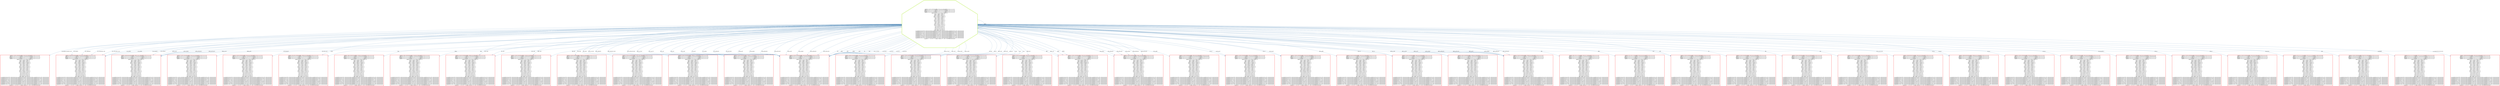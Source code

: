 digraph current_state {
graph [nodesep=1.5, ranksep=1.5];
335 [shape=doubleoctagon, color="olivedrab2", fontsize=12, penwidth=2, label="rgs8(a0) = [1,0,0,1,0,0,0,0],rgs8(f0) = [0,1,0,1,0,1,0,0],rgs8(f_0) = [1,1,1,1,1,1,1,1],\nrgs8(a_0) = [1,1,1,1,1,1,1,1],rgs8(b0) = [1,0,0,0,0,0,0,0],rgs8(c0) = [1,1,1,1,1,1,1,1],\nrgs8(b_0) = [1,1,1,1,1,1,1,1],rgs8(c_0) = [1,1,1,1,1,1,1,1],rgs8(d0) = [1,1,1,1,1,1,1,1],\nrgs8(e0) = [1,1,1,1,1,1,1,1],rgs8(d_0) = [1,1,1,1,1,1,1,1],rgs8(e_0) = [1,1,1,1,1,1,1,1],\nrgs8(h0) = [1,1,1,1,1,1,1,1],rgs8(l0) = [1,1,1,1,1,1,1,1],rgs8(h_0) = [1,1,1,1,1,1,1,1],\nrgs8(l_0) = [1,1,1,1,1,1,1,1],pc = 5,sp(1) = 1,\nsp(2) = 1,sp(3) = 1,sp(4) = 1,\nsp(5) = 1,sp(6) = 1,sp(7) = 1,\nsp(8) = 1,sp(9) = 1,sp(10) = 1,\nsp(11) = 1,sp(12) = 1,sp(13) = 1,\nsp(14) = 1,sp(15) = 1,sp(16) = 1,\nix(1) = 1,ix(2) = 1,ix(3) = 1,\nix(4) = 1,ix(5) = 1,ix(6) = 1,\nix(7) = 1,ix(8) = 1,ix(9) = 1,\nix(10) = 1,ix(11) = 1,ix(12) = 1,\nix(13) = 1,ix(14) = 1,ix(15) = 1,\nix(16) = 1,iy(1) = 1,iy(2) = 1,\niy(3) = 1,iy(4) = 1,iy(5) = 1,\niy(6) = 1,iy(7) = 1,iy(8) = 1,\niy(9) = 1,iy(10) = 1,iy(11) = 1,\niy(12) = 1,iy(13) = 1,iy(14) = 1,\niy(15) = 1,iy(16) = 1,i_(1) = 0,\ni_(2) = 0,i_(3) = 0,i_(4) = 0,\ni_(5) = 0,i_(6) = 0,i_(7) = 0,\ni_(8) = 0,r_(1) = 0,r_(2) = 0,\nr_(3) = 0,r_(4) = 0,r_(5) = 0,\nr_(6) = 0,r_(7) = 0,r_(8) = 0,\niff1 = 0,iff2 = 0,im = (0|->0),\nio_ports([0,0,0,0,0,0,0,0]) = [0,0,0,0,0,0,0,0],io_ports([0,0,0,0,0,0,0,1]) = [0,0,0,0,0,0,0,0],io_ports([0,0,0,0,0,0,1,0]) = [0,0,0,0,0,0,0,0],\nio_ports([0,0,0,0,0,0,1,1]) = [0,0,0,0,0,0,0,0],io_ports([0,0,0,0,1,0,0,0]) = [0,0,0,0,0,0,0,0],io_ports([0,0,0,0,1,0,0,1]) = [0,0,0,0,0,0,0,0],\nio_ports([0,0,0,0,1,0,1,0]) = [0,0,0,0,0,0,0,0],io_ports([0,0,0,0,1,0,1,1]) = [0,0,0,0,0,0,0,0],io_ports([0,0,0,0,0,1,0,0]) = [0,0,0,0,0,0,0,0],\nio_ports([0,0,0,0,0,1,0,1]) = [0,0,0,0,0,0,0,0],io_ports([0,0,0,0,0,1,1,0]) = [0,0,0,0,0,0,0,0],io_ports([0,0,0,0,0,1,1,1]) = [0,0,0,0,0,0,0,0],\nio_ports([0,0,0,0,1,1,0,0]) = [0,0,0,0,0,0,0,0],io_ports([0,0,0,0,1,1,0,1]) = [0,0,0,0,0,0,0,0],io_ports([0,0,0,0,1,1,1,0]) = [0,0,0,0,0,0,0,0],\nio_ports([0,0,0,0,1,1,1,1]) = [0,0,0,0,0,0,0,0],io_ports([0,0,1,0,0,0,0,0]) = [0,0,0,0,0,0,0,0],io_ports([0,0,1,0,0,0,0,1]) = [0,0,0,0,0,0,0,0],\nio_ports([0,0,1,0,0,0,1,0]) = [0,0,0,0,0,0,0,0],io_ports([0,0,1,0,0,0,1,1]) = [0,0,0,0,0,0,0,0],io_ports([0,0,1,0,1,0,0,0]) = [0,0,0,0,0,0,0,0],\nio_ports([0,0,1,0,1,0,0,1]) = [0,0,0,0,0,0,0,0],io_ports([0,0,1,0,1,0,1,0]) = [0,0,0,0,0,0,0,0],io_ports([0,0,1,0,1,0,1,1]) = [0,0,0,0,0,0,0,0],\nio_ports([0,0,1,0,0,1,0,0]) = [0,0,0,0,0,0,0,0],io_ports([0,0,1,0,0,1,0,1]) = [0,0,0,0,0,0,0,0],io_ports([0,0,1,0,0,1,1,0]) = [0,0,0,0,0,0,0,0],\nio_ports([0,0,1,0,0,1,1,1]) = [0,0,0,0,0,0,0,0],io_ports([0,0,1,0,1,1,0,0]) = [0,0,0,0,0,0,0,0],io_ports([0,0,1,0,1,1,0,1]) = [0,0,0,0,0,0,0,0],\nio_ports(<< ... >>) = << ... >>,mem = %xx.(xx : ((1 .. 16) --> {0,1})|[0,0,0,0,0,0,0,0])"];

336 [shape=box, color="red", fontsize=12, penwidth=2, label="rgs8(a0) = [1,0,0,1,0,0,0,0],rgs8(f0) = [0,1,0,1,0,1,0,0],rgs8(f_0) = [1,1,1,1,1,1,1,1],\nrgs8(a_0) = [1,1,1,1,1,1,1,1],rgs8(b0) = [1,0,0,0,0,0,0,0],rgs8(c0) = [1,1,1,1,1,1,1,1],\nrgs8(b_0) = [1,1,1,1,1,1,1,1],rgs8(c_0) = [1,1,1,1,1,1,1,1],rgs8(d0) = [1,1,1,1,1,1,1,1],\nrgs8(e0) = [1,1,1,1,1,1,1,1],rgs8(d_0) = [1,1,1,1,1,1,1,1],rgs8(e_0) = [1,1,1,1,1,1,1,1],\nrgs8(h0) = [1,1,1,1,1,1,1,1],rgs8(l0) = [1,1,1,1,1,1,1,1],rgs8(h_0) = [1,1,1,1,1,1,1,1],\nrgs8(l_0) = [1,1,1,1,1,1,1,1],pc = 5,sp(1) = 1,\nsp(2) = 1,sp(3) = 1,sp(4) = 1,\nsp(5) = 1,sp(6) = 1,sp(7) = 1,\nsp(8) = 1,sp(9) = 1,sp(10) = 1,\nsp(11) = 1,sp(12) = 1,sp(13) = 1,\nsp(14) = 1,sp(15) = 1,sp(16) = 1,\nix(1) = 1,ix(2) = 1,ix(3) = 1,\nix(4) = 1,ix(5) = 1,ix(6) = 1,\nix(7) = 1,ix(8) = 1,ix(9) = 1,\nix(10) = 1,ix(11) = 1,ix(12) = 1,\nix(13) = 1,ix(14) = 1,ix(15) = 1,\nix(16) = 1,iy(1) = 1,iy(2) = 1,\niy(3) = 1,iy(4) = 1,iy(5) = 1,\niy(6) = 1,iy(7) = 1,iy(8) = 1,\niy(9) = 1,iy(10) = 1,iy(11) = 1,\niy(12) = 1,iy(13) = 1,iy(14) = 1,\niy(15) = 1,iy(16) = 1,i_(1) = 0,\ni_(2) = 0,i_(3) = 0,i_(4) = 0,\ni_(5) = 0,i_(6) = 0,i_(7) = 0,\ni_(8) = 0,r_(1) = 0,r_(2) = 0,\nr_(3) = 0,r_(4) = 0,r_(5) = 0,\nr_(6) = 0,r_(7) = 0,r_(8) = 0,\niff1 = 0,iff2 = 0,im = (0|->0),\nio_ports([0,0,0,0,0,0,0,0]) = [0,0,0,0,0,0,0,1],io_ports([0,0,0,0,0,0,0,1]) = [0,0,0,0,0,0,0,0],io_ports([0,0,0,0,0,0,1,0]) = [0,0,0,0,0,0,0,0],\nio_ports([0,0,0,0,0,0,1,1]) = [0,0,0,0,0,0,0,0],io_ports([0,0,0,0,1,0,0,0]) = [0,0,0,0,0,0,0,0],io_ports([0,0,0,0,1,0,0,1]) = [0,0,0,0,0,0,0,0],\nio_ports([0,0,0,0,1,0,1,0]) = [0,0,0,0,0,0,0,0],io_ports([0,0,0,0,1,0,1,1]) = [0,0,0,0,0,0,0,0],io_ports([0,0,0,0,0,1,0,0]) = [0,0,0,0,0,0,0,0],\nio_ports([0,0,0,0,0,1,0,1]) = [0,0,0,0,0,0,0,0],io_ports([0,0,0,0,0,1,1,0]) = [0,0,0,0,0,0,0,0],io_ports([0,0,0,0,0,1,1,1]) = [0,0,0,0,0,0,0,0],\nio_ports([0,0,0,0,1,1,0,0]) = [0,0,0,0,0,0,0,0],io_ports([0,0,0,0,1,1,0,1]) = [0,0,0,0,0,0,0,0],io_ports([0,0,0,0,1,1,1,0]) = [0,0,0,0,0,0,0,0],\nio_ports([0,0,0,0,1,1,1,1]) = [0,0,0,0,0,0,0,0],io_ports([0,0,1,0,0,0,0,0]) = [0,0,0,0,0,0,0,0],io_ports([0,0,1,0,0,0,0,1]) = [0,0,0,0,0,0,0,0],\nio_ports([0,0,1,0,0,0,1,0]) = [0,0,0,0,0,0,0,0],io_ports([0,0,1,0,0,0,1,1]) = [0,0,0,0,0,0,0,0],io_ports([0,0,1,0,1,0,0,0]) = [0,0,0,0,0,0,0,0],\nio_ports([0,0,1,0,1,0,0,1]) = [0,0,0,0,0,0,0,0],io_ports([0,0,1,0,1,0,1,0]) = [0,0,0,0,0,0,0,0],io_ports([0,0,1,0,1,0,1,1]) = [0,0,0,0,0,0,0,0],\nio_ports([0,0,1,0,0,1,0,0]) = [0,0,0,0,0,0,0,0],io_ports([0,0,1,0,0,1,0,1]) = [0,0,0,0,0,0,0,0],io_ports([0,0,1,0,0,1,1,0]) = [0,0,0,0,0,0,0,0],\nio_ports([0,0,1,0,0,1,1,1]) = [0,0,0,0,0,0,0,0],io_ports([0,0,1,0,1,1,0,0]) = [0,0,0,0,0,0,0,0],io_ports([0,0,1,0,1,1,0,1]) = [0,0,0,0,0,0,0,0],\nio_ports(<< ... >>) = << ... >>,mem = %xx.(xx : ((1 .. 16) --> {0,1})|[0,0,0,0,0,0,0,0])"];

337 [shape=box, color="red", fontsize=12, penwidth=2, label="rgs8(a0) = [0,0,0,0,0,0,0,0],rgs8(f0) = [0,1,0,1,0,1,0,0],rgs8(f_0) = [1,1,1,1,1,1,1,1],\nrgs8(a_0) = [1,1,1,1,1,1,1,1],rgs8(b0) = [1,0,0,0,0,0,0,0],rgs8(c0) = [1,1,1,1,1,1,1,1],\nrgs8(b_0) = [1,1,1,1,1,1,1,1],rgs8(c_0) = [1,1,1,1,1,1,1,1],rgs8(d0) = [1,1,1,1,1,1,1,1],\nrgs8(e0) = [1,1,1,1,1,1,1,1],rgs8(d_0) = [1,1,1,1,1,1,1,1],rgs8(e_0) = [1,1,1,1,1,1,1,1],\nrgs8(h0) = [1,1,1,1,1,1,1,1],rgs8(l0) = [1,1,1,1,1,1,1,1],rgs8(h_0) = [1,1,1,1,1,1,1,1],\nrgs8(l_0) = [1,1,1,1,1,1,1,1],pc = 6,sp(1) = 1,\nsp(2) = 1,sp(3) = 1,sp(4) = 1,\nsp(5) = 1,sp(6) = 1,sp(7) = 1,\nsp(8) = 1,sp(9) = 1,sp(10) = 1,\nsp(11) = 1,sp(12) = 1,sp(13) = 1,\nsp(14) = 1,sp(15) = 1,sp(16) = 1,\nix(1) = 1,ix(2) = 1,ix(3) = 1,\nix(4) = 1,ix(5) = 1,ix(6) = 1,\nix(7) = 1,ix(8) = 1,ix(9) = 1,\nix(10) = 1,ix(11) = 1,ix(12) = 1,\nix(13) = 1,ix(14) = 1,ix(15) = 1,\nix(16) = 1,iy(1) = 1,iy(2) = 1,\niy(3) = 1,iy(4) = 1,iy(5) = 1,\niy(6) = 1,iy(7) = 1,iy(8) = 1,\niy(9) = 1,iy(10) = 1,iy(11) = 1,\niy(12) = 1,iy(13) = 1,iy(14) = 1,\niy(15) = 1,iy(16) = 1,i_(1) = 0,\ni_(2) = 0,i_(3) = 0,i_(4) = 0,\ni_(5) = 0,i_(6) = 0,i_(7) = 0,\ni_(8) = 0,r_(1) = 0,r_(2) = 0,\nr_(3) = 0,r_(4) = 0,r_(5) = 0,\nr_(6) = 0,r_(7) = 0,r_(8) = 0,\niff1 = 0,iff2 = 0,im = (0|->0),\nio_ports([0,0,0,0,0,0,0,0]) = [0,0,0,0,0,0,0,0],io_ports([0,0,0,0,0,0,0,1]) = [0,0,0,0,0,0,0,0],io_ports([0,0,0,0,0,0,1,0]) = [0,0,0,0,0,0,0,0],\nio_ports([0,0,0,0,0,0,1,1]) = [0,0,0,0,0,0,0,0],io_ports([0,0,0,0,1,0,0,0]) = [0,0,0,0,0,0,0,0],io_ports([0,0,0,0,1,0,0,1]) = [0,0,0,0,0,0,0,0],\nio_ports([0,0,0,0,1,0,1,0]) = [0,0,0,0,0,0,0,0],io_ports([0,0,0,0,1,0,1,1]) = [0,0,0,0,0,0,0,0],io_ports([0,0,0,0,0,1,0,0]) = [0,0,0,0,0,0,0,0],\nio_ports([0,0,0,0,0,1,0,1]) = [0,0,0,0,0,0,0,0],io_ports([0,0,0,0,0,1,1,0]) = [0,0,0,0,0,0,0,0],io_ports([0,0,0,0,0,1,1,1]) = [0,0,0,0,0,0,0,0],\nio_ports([0,0,0,0,1,1,0,0]) = [0,0,0,0,0,0,0,0],io_ports([0,0,0,0,1,1,0,1]) = [0,0,0,0,0,0,0,0],io_ports([0,0,0,0,1,1,1,0]) = [0,0,0,0,0,0,0,0],\nio_ports([0,0,0,0,1,1,1,1]) = [0,0,0,0,0,0,0,0],io_ports([0,0,1,0,0,0,0,0]) = [0,0,0,0,0,0,0,0],io_ports([0,0,1,0,0,0,0,1]) = [0,0,0,0,0,0,0,0],\nio_ports([0,0,1,0,0,0,1,0]) = [0,0,0,0,0,0,0,0],io_ports([0,0,1,0,0,0,1,1]) = [0,0,0,0,0,0,0,0],io_ports([0,0,1,0,1,0,0,0]) = [0,0,0,0,0,0,0,0],\nio_ports([0,0,1,0,1,0,0,1]) = [0,0,0,0,0,0,0,0],io_ports([0,0,1,0,1,0,1,0]) = [0,0,0,0,0,0,0,0],io_ports([0,0,1,0,1,0,1,1]) = [0,0,0,0,0,0,0,0],\nio_ports([0,0,1,0,0,1,0,0]) = [0,0,0,0,0,0,0,0],io_ports([0,0,1,0,0,1,0,1]) = [0,0,0,0,0,0,0,0],io_ports([0,0,1,0,0,1,1,0]) = [0,0,0,0,0,0,0,0],\nio_ports([0,0,1,0,0,1,1,1]) = [0,0,0,0,0,0,0,0],io_ports([0,0,1,0,1,1,0,0]) = [0,0,0,0,0,0,0,0],io_ports([0,0,1,0,1,1,0,1]) = [0,0,0,0,0,0,0,0],\nio_ports(<< ... >>) = << ... >>,mem = %xx.(xx : ((1 .. 16) --> {0,1})|[0,0,0,0,0,0,0,0])"];

338 [shape=box, color="red", fontsize=12, penwidth=2, label="rgs8(a0) = [0,0,0,0,0,0,0,0],rgs8(f0) = [0,0,1,1,0,1,1,0],rgs8(f_0) = [1,1,1,1,1,1,1,1],\nrgs8(a_0) = [1,1,1,1,1,1,1,1],rgs8(b0) = [1,0,0,0,0,0,0,0],rgs8(c0) = [1,1,1,1,1,1,1,1],\nrgs8(b_0) = [1,1,1,1,1,1,1,1],rgs8(c_0) = [1,1,1,1,1,1,1,1],rgs8(d0) = [1,1,1,1,1,1,1,1],\nrgs8(e0) = [1,1,1,1,1,1,1,1],rgs8(d_0) = [1,1,1,1,1,1,1,1],rgs8(e_0) = [1,1,1,1,1,1,1,1],\nrgs8(h0) = [1,1,1,1,1,1,1,1],rgs8(l0) = [1,1,1,1,1,1,1,1],rgs8(h_0) = [1,1,1,1,1,1,1,1],\nrgs8(l_0) = [1,1,1,1,1,1,1,1],pc = 6,sp(1) = 1,\nsp(2) = 1,sp(3) = 1,sp(4) = 1,\nsp(5) = 1,sp(6) = 1,sp(7) = 1,\nsp(8) = 1,sp(9) = 1,sp(10) = 1,\nsp(11) = 1,sp(12) = 1,sp(13) = 1,\nsp(14) = 1,sp(15) = 1,sp(16) = 1,\nix(1) = 1,ix(2) = 1,ix(3) = 1,\nix(4) = 1,ix(5) = 1,ix(6) = 1,\nix(7) = 1,ix(8) = 1,ix(9) = 1,\nix(10) = 1,ix(11) = 1,ix(12) = 1,\nix(13) = 1,ix(14) = 1,ix(15) = 1,\nix(16) = 1,iy(1) = 1,iy(2) = 1,\niy(3) = 1,iy(4) = 1,iy(5) = 1,\niy(6) = 1,iy(7) = 1,iy(8) = 1,\niy(9) = 1,iy(10) = 1,iy(11) = 1,\niy(12) = 1,iy(13) = 1,iy(14) = 1,\niy(15) = 1,iy(16) = 1,i_(1) = 0,\ni_(2) = 0,i_(3) = 0,i_(4) = 0,\ni_(5) = 0,i_(6) = 0,i_(7) = 0,\ni_(8) = 0,r_(1) = 0,r_(2) = 0,\nr_(3) = 0,r_(4) = 0,r_(5) = 0,\nr_(6) = 0,r_(7) = 0,r_(8) = 0,\niff1 = 0,iff2 = 0,im = (0|->0),\nio_ports([0,0,0,0,0,0,0,0]) = [0,0,0,0,0,0,0,0],io_ports([0,0,0,0,0,0,0,1]) = [0,0,0,0,0,0,0,0],io_ports([0,0,0,0,0,0,1,0]) = [0,0,0,0,0,0,0,0],\nio_ports([0,0,0,0,0,0,1,1]) = [0,0,0,0,0,0,0,0],io_ports([0,0,0,0,1,0,0,0]) = [0,0,0,0,0,0,0,0],io_ports([0,0,0,0,1,0,0,1]) = [0,0,0,0,0,0,0,0],\nio_ports([0,0,0,0,1,0,1,0]) = [0,0,0,0,0,0,0,0],io_ports([0,0,0,0,1,0,1,1]) = [0,0,0,0,0,0,0,0],io_ports([0,0,0,0,0,1,0,0]) = [0,0,0,0,0,0,0,0],\nio_ports([0,0,0,0,0,1,0,1]) = [0,0,0,0,0,0,0,0],io_ports([0,0,0,0,0,1,1,0]) = [0,0,0,0,0,0,0,0],io_ports([0,0,0,0,0,1,1,1]) = [0,0,0,0,0,0,0,0],\nio_ports([0,0,0,0,1,1,0,0]) = [0,0,0,0,0,0,0,0],io_ports([0,0,0,0,1,1,0,1]) = [0,0,0,0,0,0,0,0],io_ports([0,0,0,0,1,1,1,0]) = [0,0,0,0,0,0,0,0],\nio_ports([0,0,0,0,1,1,1,1]) = [0,0,0,0,0,0,0,0],io_ports([0,0,1,0,0,0,0,0]) = [0,0,0,0,0,0,0,0],io_ports([0,0,1,0,0,0,0,1]) = [0,0,0,0,0,0,0,0],\nio_ports([0,0,1,0,0,0,1,0]) = [0,0,0,0,0,0,0,0],io_ports([0,0,1,0,0,0,1,1]) = [0,0,0,0,0,0,0,0],io_ports([0,0,1,0,1,0,0,0]) = [0,0,0,0,0,0,0,0],\nio_ports([0,0,1,0,1,0,0,1]) = [0,0,0,0,0,0,0,0],io_ports([0,0,1,0,1,0,1,0]) = [0,0,0,0,0,0,0,0],io_ports([0,0,1,0,1,0,1,1]) = [0,0,0,0,0,0,0,0],\nio_ports([0,0,1,0,0,1,0,0]) = [0,0,0,0,0,0,0,0],io_ports([0,0,1,0,0,1,0,1]) = [0,0,0,0,0,0,0,0],io_ports([0,0,1,0,0,1,1,0]) = [0,0,0,0,0,0,0,0],\nio_ports([0,0,1,0,0,1,1,1]) = [0,0,0,0,0,0,0,0],io_ports([0,0,1,0,1,1,0,0]) = [0,0,0,0,0,0,0,0],io_ports([0,0,1,0,1,1,0,1]) = [0,0,0,0,0,0,0,0],\nio_ports(<< ... >>) = << ... >>,mem = %xx.(xx : ((1 .. 16) --> {0,1})|[0,0,0,0,0,0,0,0])"];

339 [shape=box, color="red", fontsize=12, penwidth=2, label="rgs8(a0) = [1,0,0,1,0,0,0,0],rgs8(f0) = [0,1,0,1,0,1,0,0],rgs8(f_0) = [1,1,1,1,1,1,1,1],\nrgs8(a_0) = [1,1,1,1,1,1,1,1],rgs8(b0) = [1,0,0,0,0,0,0,0],rgs8(c0) = [1,1,1,1,1,1,1,1],\nrgs8(b_0) = [1,1,1,1,1,1,1,1],rgs8(c_0) = [1,1,1,1,1,1,1,1],rgs8(d0) = [1,1,1,1,1,1,1,1],\nrgs8(e0) = [1,1,1,1,1,1,1,1],rgs8(d_0) = [1,1,1,1,1,1,1,1],rgs8(e_0) = [1,1,1,1,1,1,1,1],\nrgs8(h0) = [1,1,1,1,1,1,1,1],rgs8(l0) = [1,1,1,1,1,1,1,1],rgs8(h_0) = [1,1,1,1,1,1,1,1],\nrgs8(l_0) = [1,1,1,1,1,1,1,1],pc = 6,sp(1) = 1,\nsp(2) = 1,sp(3) = 1,sp(4) = 1,\nsp(5) = 1,sp(6) = 1,sp(7) = 1,\nsp(8) = 1,sp(9) = 1,sp(10) = 1,\nsp(11) = 1,sp(12) = 1,sp(13) = 1,\nsp(14) = 1,sp(15) = 1,sp(16) = 1,\nix(1) = 1,ix(2) = 1,ix(3) = 1,\nix(4) = 1,ix(5) = 1,ix(6) = 1,\nix(7) = 1,ix(8) = 1,ix(9) = 1,\nix(10) = 1,ix(11) = 1,ix(12) = 1,\nix(13) = 1,ix(14) = 1,ix(15) = 1,\nix(16) = 1,iy(1) = 1,iy(2) = 1,\niy(3) = 1,iy(4) = 1,iy(5) = 1,\niy(6) = 1,iy(7) = 1,iy(8) = 1,\niy(9) = 1,iy(10) = 1,iy(11) = 1,\niy(12) = 1,iy(13) = 1,iy(14) = 1,\niy(15) = 1,iy(16) = 1,i_(1) = 0,\ni_(2) = 0,i_(3) = 0,i_(4) = 0,\ni_(5) = 0,i_(6) = 0,i_(7) = 0,\ni_(8) = 0,r_(1) = 0,r_(2) = 0,\nr_(3) = 0,r_(4) = 0,r_(5) = 0,\nr_(6) = 0,r_(7) = 0,r_(8) = 0,\niff1 = 0,iff2 = 0,im = (0|->0),\nio_ports([0,0,0,0,0,0,0,0]) = [1,0,0,1,0,0,0,0],io_ports([0,0,0,0,0,0,0,1]) = [0,0,0,0,0,0,0,0],io_ports([0,0,0,0,0,0,1,0]) = [0,0,0,0,0,0,0,0],\nio_ports([0,0,0,0,0,0,1,1]) = [0,0,0,0,0,0,0,0],io_ports([0,0,0,0,1,0,0,0]) = [0,0,0,0,0,0,0,0],io_ports([0,0,0,0,1,0,0,1]) = [0,0,0,0,0,0,0,0],\nio_ports([0,0,0,0,1,0,1,0]) = [0,0,0,0,0,0,0,0],io_ports([0,0,0,0,1,0,1,1]) = [0,0,0,0,0,0,0,0],io_ports([0,0,0,0,0,1,0,0]) = [0,0,0,0,0,0,0,0],\nio_ports([0,0,0,0,0,1,0,1]) = [0,0,0,0,0,0,0,0],io_ports([0,0,0,0,0,1,1,0]) = [0,0,0,0,0,0,0,0],io_ports([0,0,0,0,0,1,1,1]) = [0,0,0,0,0,0,0,0],\nio_ports([0,0,0,0,1,1,0,0]) = [0,0,0,0,0,0,0,0],io_ports([0,0,0,0,1,1,0,1]) = [0,0,0,0,0,0,0,0],io_ports([0,0,0,0,1,1,1,0]) = [0,0,0,0,0,0,0,0],\nio_ports([0,0,0,0,1,1,1,1]) = [0,0,0,0,0,0,0,0],io_ports([0,0,1,0,0,0,0,0]) = [0,0,0,0,0,0,0,0],io_ports([0,0,1,0,0,0,0,1]) = [0,0,0,0,0,0,0,0],\nio_ports([0,0,1,0,0,0,1,0]) = [0,0,0,0,0,0,0,0],io_ports([0,0,1,0,0,0,1,1]) = [0,0,0,0,0,0,0,0],io_ports([0,0,1,0,1,0,0,0]) = [0,0,0,0,0,0,0,0],\nio_ports([0,0,1,0,1,0,0,1]) = [0,0,0,0,0,0,0,0],io_ports([0,0,1,0,1,0,1,0]) = [0,0,0,0,0,0,0,0],io_ports([0,0,1,0,1,0,1,1]) = [0,0,0,0,0,0,0,0],\nio_ports([0,0,1,0,0,1,0,0]) = [0,0,0,0,0,0,0,0],io_ports([0,0,1,0,0,1,0,1]) = [0,0,0,0,0,0,0,0],io_ports([0,0,1,0,0,1,1,0]) = [0,0,0,0,0,0,0,0],\nio_ports([0,0,1,0,0,1,1,1]) = [0,0,0,0,0,0,0,0],io_ports([0,0,1,0,1,1,0,0]) = [0,0,0,0,0,0,0,0],io_ports([0,0,1,0,1,1,0,1]) = [0,0,0,0,0,0,0,0],\nio_ports(<< ... >>) = << ... >>,mem = %xx.(xx : ((1 .. 16) --> {0,1})|[0,0,0,0,0,0,0,0])"];

340 [shape=box, color="red", fontsize=12, penwidth=2, label="rgs8(a0) = [1,0,0,1,0,0,0,0],rgs8(f0) = [0,1,0,1,0,1,0,0],rgs8(f_0) = [1,1,1,1,1,1,1,1],\nrgs8(a_0) = [1,1,1,1,1,1,1,1],rgs8(b0) = [1,0,0,0,0,0,0,0],rgs8(c0) = [1,1,1,1,1,1,1,1],\nrgs8(b_0) = [1,1,1,1,1,1,1,1],rgs8(c_0) = [1,1,1,1,1,1,1,1],rgs8(d0) = [1,1,1,1,1,1,1,1],\nrgs8(e0) = [1,1,1,1,1,1,1,1],rgs8(d_0) = [1,1,1,1,1,1,1,1],rgs8(e_0) = [1,1,1,1,1,1,1,1],\nrgs8(h0) = [1,1,1,1,1,1,1,1],rgs8(l0) = [1,1,1,1,1,1,1,1],rgs8(h_0) = [1,1,1,1,1,1,1,1],\nrgs8(l_0) = [1,1,1,1,1,1,1,1],pc = 6,sp(1) = 1,\nsp(2) = 1,sp(3) = 1,sp(4) = 1,\nsp(5) = 1,sp(6) = 1,sp(7) = 1,\nsp(8) = 1,sp(9) = 1,sp(10) = 1,\nsp(11) = 1,sp(12) = 1,sp(13) = 1,\nsp(14) = 1,sp(15) = 1,sp(16) = 1,\nix(1) = 1,ix(2) = 1,ix(3) = 1,\nix(4) = 1,ix(5) = 1,ix(6) = 1,\nix(7) = 1,ix(8) = 1,ix(9) = 1,\nix(10) = 1,ix(11) = 1,ix(12) = 1,\nix(13) = 1,ix(14) = 1,ix(15) = 1,\nix(16) = 1,iy(1) = 1,iy(2) = 1,\niy(3) = 1,iy(4) = 1,iy(5) = 1,\niy(6) = 1,iy(7) = 1,iy(8) = 1,\niy(9) = 1,iy(10) = 1,iy(11) = 1,\niy(12) = 1,iy(13) = 1,iy(14) = 1,\niy(15) = 1,iy(16) = 1,i_(1) = 0,\ni_(2) = 0,i_(3) = 0,i_(4) = 0,\ni_(5) = 0,i_(6) = 0,i_(7) = 0,\ni_(8) = 0,r_(1) = 0,r_(2) = 0,\nr_(3) = 0,r_(4) = 0,r_(5) = 0,\nr_(6) = 0,r_(7) = 0,r_(8) = 0,\niff1 = 0,iff2 = 0,im = (0|->0),\nio_ports([0,0,0,0,0,0,0,0]) = [0,0,0,0,0,0,0,0],io_ports([0,0,0,0,0,0,0,1]) = [0,0,0,0,0,0,0,0],io_ports([0,0,0,0,0,0,1,0]) = [0,0,0,0,0,0,0,0],\nio_ports([0,0,0,0,0,0,1,1]) = [0,0,0,0,0,0,0,0],io_ports([0,0,0,0,1,0,0,0]) = [0,0,0,0,0,0,0,0],io_ports([0,0,0,0,1,0,0,1]) = [0,0,0,0,0,0,0,0],\nio_ports([0,0,0,0,1,0,1,0]) = [0,0,0,0,0,0,0,0],io_ports([0,0,0,0,1,0,1,1]) = [0,0,0,0,0,0,0,0],io_ports([0,0,0,0,0,1,0,0]) = [0,0,0,0,0,0,0,0],\nio_ports([0,0,0,0,0,1,0,1]) = [0,0,0,0,0,0,0,0],io_ports([0,0,0,0,0,1,1,0]) = [0,0,0,0,0,0,0,0],io_ports([0,0,0,0,0,1,1,1]) = [0,0,0,0,0,0,0,0],\nio_ports([0,0,0,0,1,1,0,0]) = [0,0,0,0,0,0,0,0],io_ports([0,0,0,0,1,1,0,1]) = [0,0,0,0,0,0,0,0],io_ports([0,0,0,0,1,1,1,0]) = [0,0,0,0,0,0,0,0],\nio_ports([0,0,0,0,1,1,1,1]) = [0,0,0,0,0,0,0,0],io_ports([0,0,1,0,0,0,0,0]) = [0,0,0,0,0,0,0,0],io_ports([0,0,1,0,0,0,0,1]) = [0,0,0,0,0,0,0,0],\nio_ports([0,0,1,0,0,0,1,0]) = [0,0,0,0,0,0,0,0],io_ports([0,0,1,0,0,0,1,1]) = [0,0,0,0,0,0,0,0],io_ports([0,0,1,0,1,0,0,0]) = [0,0,0,0,0,0,0,0],\nio_ports([0,0,1,0,1,0,0,1]) = [0,0,0,0,0,0,0,0],io_ports([0,0,1,0,1,0,1,0]) = [0,0,0,0,0,0,0,0],io_ports([0,0,1,0,1,0,1,1]) = [0,0,0,0,0,0,0,0],\nio_ports([0,0,1,0,0,1,0,0]) = [0,0,0,0,0,0,0,0],io_ports([0,0,1,0,0,1,0,1]) = [0,0,0,0,0,0,0,0],io_ports([0,0,1,0,0,1,1,0]) = [0,0,0,0,0,0,0,0],\nio_ports([0,0,1,0,0,1,1,1]) = [0,0,0,0,0,0,0,0],io_ports([0,0,1,0,1,1,0,0]) = [0,0,0,0,0,0,0,0],io_ports([0,0,1,0,1,1,0,1]) = [0,0,0,0,0,0,0,0],\nio_ports(<< ... >>) = << ... >>,mem = %xx.(xx : ((1 .. 16) --> {0,1})|[0,0,0,0,0,0,0,0])"];

341 [shape=box, color="red", fontsize=12, penwidth=2, label="rgs8(a0) = [0,1,0,0,1,0,0,0],rgs8(f0) = [0,0,0,1,0,1,0,0],rgs8(f_0) = [1,1,1,1,1,1,1,1],\nrgs8(a_0) = [1,1,1,1,1,1,1,1],rgs8(b0) = [1,0,0,0,0,0,0,0],rgs8(c0) = [1,1,1,1,1,1,1,1],\nrgs8(b_0) = [1,1,1,1,1,1,1,1],rgs8(c_0) = [1,1,1,1,1,1,1,1],rgs8(d0) = [1,1,1,1,1,1,1,1],\nrgs8(e0) = [1,1,1,1,1,1,1,1],rgs8(d_0) = [1,1,1,1,1,1,1,1],rgs8(e_0) = [1,1,1,1,1,1,1,1],\nrgs8(h0) = [1,1,1,1,1,1,1,1],rgs8(l0) = [1,1,1,1,1,1,1,1],rgs8(h_0) = [1,1,1,1,1,1,1,1],\nrgs8(l_0) = [1,1,1,1,1,1,1,1],pc = 6,sp(1) = 1,\nsp(2) = 1,sp(3) = 1,sp(4) = 1,\nsp(5) = 1,sp(6) = 1,sp(7) = 1,\nsp(8) = 1,sp(9) = 1,sp(10) = 1,\nsp(11) = 1,sp(12) = 1,sp(13) = 1,\nsp(14) = 1,sp(15) = 1,sp(16) = 1,\nix(1) = 1,ix(2) = 1,ix(3) = 1,\nix(4) = 1,ix(5) = 1,ix(6) = 1,\nix(7) = 1,ix(8) = 1,ix(9) = 1,\nix(10) = 1,ix(11) = 1,ix(12) = 1,\nix(13) = 1,ix(14) = 1,ix(15) = 1,\nix(16) = 1,iy(1) = 1,iy(2) = 1,\niy(3) = 1,iy(4) = 1,iy(5) = 1,\niy(6) = 1,iy(7) = 1,iy(8) = 1,\niy(9) = 1,iy(10) = 1,iy(11) = 1,\niy(12) = 1,iy(13) = 1,iy(14) = 1,\niy(15) = 1,iy(16) = 1,i_(1) = 0,\ni_(2) = 0,i_(3) = 0,i_(4) = 0,\ni_(5) = 0,i_(6) = 0,i_(7) = 0,\ni_(8) = 0,r_(1) = 0,r_(2) = 0,\nr_(3) = 0,r_(4) = 0,r_(5) = 0,\nr_(6) = 0,r_(7) = 0,r_(8) = 0,\niff1 = 0,iff2 = 0,im = (0|->0),\nio_ports([0,0,0,0,0,0,0,0]) = [0,0,0,0,0,0,0,0],io_ports([0,0,0,0,0,0,0,1]) = [0,0,0,0,0,0,0,0],io_ports([0,0,0,0,0,0,1,0]) = [0,0,0,0,0,0,0,0],\nio_ports([0,0,0,0,0,0,1,1]) = [0,0,0,0,0,0,0,0],io_ports([0,0,0,0,1,0,0,0]) = [0,0,0,0,0,0,0,0],io_ports([0,0,0,0,1,0,0,1]) = [0,0,0,0,0,0,0,0],\nio_ports([0,0,0,0,1,0,1,0]) = [0,0,0,0,0,0,0,0],io_ports([0,0,0,0,1,0,1,1]) = [0,0,0,0,0,0,0,0],io_ports([0,0,0,0,0,1,0,0]) = [0,0,0,0,0,0,0,0],\nio_ports([0,0,0,0,0,1,0,1]) = [0,0,0,0,0,0,0,0],io_ports([0,0,0,0,0,1,1,0]) = [0,0,0,0,0,0,0,0],io_ports([0,0,0,0,0,1,1,1]) = [0,0,0,0,0,0,0,0],\nio_ports([0,0,0,0,1,1,0,0]) = [0,0,0,0,0,0,0,0],io_ports([0,0,0,0,1,1,0,1]) = [0,0,0,0,0,0,0,0],io_ports([0,0,0,0,1,1,1,0]) = [0,0,0,0,0,0,0,0],\nio_ports([0,0,0,0,1,1,1,1]) = [0,0,0,0,0,0,0,0],io_ports([0,0,1,0,0,0,0,0]) = [0,0,0,0,0,0,0,0],io_ports([0,0,1,0,0,0,0,1]) = [0,0,0,0,0,0,0,0],\nio_ports([0,0,1,0,0,0,1,0]) = [0,0,0,0,0,0,0,0],io_ports([0,0,1,0,0,0,1,1]) = [0,0,0,0,0,0,0,0],io_ports([0,0,1,0,1,0,0,0]) = [0,0,0,0,0,0,0,0],\nio_ports([0,0,1,0,1,0,0,1]) = [0,0,0,0,0,0,0,0],io_ports([0,0,1,0,1,0,1,0]) = [0,0,0,0,0,0,0,0],io_ports([0,0,1,0,1,0,1,1]) = [0,0,0,0,0,0,0,0],\nio_ports([0,0,1,0,0,1,0,0]) = [0,0,0,0,0,0,0,0],io_ports([0,0,1,0,0,1,0,1]) = [0,0,0,0,0,0,0,0],io_ports([0,0,1,0,0,1,1,0]) = [0,0,0,0,0,0,0,0],\nio_ports([0,0,1,0,0,1,1,1]) = [0,0,0,0,0,0,0,0],io_ports([0,0,1,0,1,1,0,0]) = [0,0,0,0,0,0,0,0],io_ports([0,0,1,0,1,1,0,1]) = [0,0,0,0,0,0,0,0],\nio_ports(<< ... >>) = << ... >>,mem = %xx.(xx : ((1 .. 16) --> {0,1})|[0,0,0,0,0,0,0,0])"];

341 [shape=box, color="red", fontsize=12, penwidth=2, label="rgs8(a0) = [0,1,0,0,1,0,0,0],rgs8(f0) = [0,0,0,1,0,1,0,0],rgs8(f_0) = [1,1,1,1,1,1,1,1],\nrgs8(a_0) = [1,1,1,1,1,1,1,1],rgs8(b0) = [1,0,0,0,0,0,0,0],rgs8(c0) = [1,1,1,1,1,1,1,1],\nrgs8(b_0) = [1,1,1,1,1,1,1,1],rgs8(c_0) = [1,1,1,1,1,1,1,1],rgs8(d0) = [1,1,1,1,1,1,1,1],\nrgs8(e0) = [1,1,1,1,1,1,1,1],rgs8(d_0) = [1,1,1,1,1,1,1,1],rgs8(e_0) = [1,1,1,1,1,1,1,1],\nrgs8(h0) = [1,1,1,1,1,1,1,1],rgs8(l0) = [1,1,1,1,1,1,1,1],rgs8(h_0) = [1,1,1,1,1,1,1,1],\nrgs8(l_0) = [1,1,1,1,1,1,1,1],pc = 6,sp(1) = 1,\nsp(2) = 1,sp(3) = 1,sp(4) = 1,\nsp(5) = 1,sp(6) = 1,sp(7) = 1,\nsp(8) = 1,sp(9) = 1,sp(10) = 1,\nsp(11) = 1,sp(12) = 1,sp(13) = 1,\nsp(14) = 1,sp(15) = 1,sp(16) = 1,\nix(1) = 1,ix(2) = 1,ix(3) = 1,\nix(4) = 1,ix(5) = 1,ix(6) = 1,\nix(7) = 1,ix(8) = 1,ix(9) = 1,\nix(10) = 1,ix(11) = 1,ix(12) = 1,\nix(13) = 1,ix(14) = 1,ix(15) = 1,\nix(16) = 1,iy(1) = 1,iy(2) = 1,\niy(3) = 1,iy(4) = 1,iy(5) = 1,\niy(6) = 1,iy(7) = 1,iy(8) = 1,\niy(9) = 1,iy(10) = 1,iy(11) = 1,\niy(12) = 1,iy(13) = 1,iy(14) = 1,\niy(15) = 1,iy(16) = 1,i_(1) = 0,\ni_(2) = 0,i_(3) = 0,i_(4) = 0,\ni_(5) = 0,i_(6) = 0,i_(7) = 0,\ni_(8) = 0,r_(1) = 0,r_(2) = 0,\nr_(3) = 0,r_(4) = 0,r_(5) = 0,\nr_(6) = 0,r_(7) = 0,r_(8) = 0,\niff1 = 0,iff2 = 0,im = (0|->0),\nio_ports([0,0,0,0,0,0,0,0]) = [0,0,0,0,0,0,0,0],io_ports([0,0,0,0,0,0,0,1]) = [0,0,0,0,0,0,0,0],io_ports([0,0,0,0,0,0,1,0]) = [0,0,0,0,0,0,0,0],\nio_ports([0,0,0,0,0,0,1,1]) = [0,0,0,0,0,0,0,0],io_ports([0,0,0,0,1,0,0,0]) = [0,0,0,0,0,0,0,0],io_ports([0,0,0,0,1,0,0,1]) = [0,0,0,0,0,0,0,0],\nio_ports([0,0,0,0,1,0,1,0]) = [0,0,0,0,0,0,0,0],io_ports([0,0,0,0,1,0,1,1]) = [0,0,0,0,0,0,0,0],io_ports([0,0,0,0,0,1,0,0]) = [0,0,0,0,0,0,0,0],\nio_ports([0,0,0,0,0,1,0,1]) = [0,0,0,0,0,0,0,0],io_ports([0,0,0,0,0,1,1,0]) = [0,0,0,0,0,0,0,0],io_ports([0,0,0,0,0,1,1,1]) = [0,0,0,0,0,0,0,0],\nio_ports([0,0,0,0,1,1,0,0]) = [0,0,0,0,0,0,0,0],io_ports([0,0,0,0,1,1,0,1]) = [0,0,0,0,0,0,0,0],io_ports([0,0,0,0,1,1,1,0]) = [0,0,0,0,0,0,0,0],\nio_ports([0,0,0,0,1,1,1,1]) = [0,0,0,0,0,0,0,0],io_ports([0,0,1,0,0,0,0,0]) = [0,0,0,0,0,0,0,0],io_ports([0,0,1,0,0,0,0,1]) = [0,0,0,0,0,0,0,0],\nio_ports([0,0,1,0,0,0,1,0]) = [0,0,0,0,0,0,0,0],io_ports([0,0,1,0,0,0,1,1]) = [0,0,0,0,0,0,0,0],io_ports([0,0,1,0,1,0,0,0]) = [0,0,0,0,0,0,0,0],\nio_ports([0,0,1,0,1,0,0,1]) = [0,0,0,0,0,0,0,0],io_ports([0,0,1,0,1,0,1,0]) = [0,0,0,0,0,0,0,0],io_ports([0,0,1,0,1,0,1,1]) = [0,0,0,0,0,0,0,0],\nio_ports([0,0,1,0,0,1,0,0]) = [0,0,0,0,0,0,0,0],io_ports([0,0,1,0,0,1,0,1]) = [0,0,0,0,0,0,0,0],io_ports([0,0,1,0,0,1,1,0]) = [0,0,0,0,0,0,0,0],\nio_ports([0,0,1,0,0,1,1,1]) = [0,0,0,0,0,0,0,0],io_ports([0,0,1,0,1,1,0,0]) = [0,0,0,0,0,0,0,0],io_ports([0,0,1,0,1,1,0,1]) = [0,0,0,0,0,0,0,0],\nio_ports(<< ... >>) = << ... >>,mem = %xx.(xx : ((1 .. 16) --> {0,1})|[0,0,0,0,0,0,0,0])"];

342 [shape=box, color="red", fontsize=12, penwidth=2, label="rgs8(a0) = [0,0,1,0,0,0,0,1],rgs8(f0) = [1,0,0,1,0,1,0,0],rgs8(f_0) = [1,1,1,1,1,1,1,1],\nrgs8(a_0) = [1,1,1,1,1,1,1,1],rgs8(b0) = [1,0,0,0,0,0,0,0],rgs8(c0) = [1,1,1,1,1,1,1,1],\nrgs8(b_0) = [1,1,1,1,1,1,1,1],rgs8(c_0) = [1,1,1,1,1,1,1,1],rgs8(d0) = [1,1,1,1,1,1,1,1],\nrgs8(e0) = [1,1,1,1,1,1,1,1],rgs8(d_0) = [1,1,1,1,1,1,1,1],rgs8(e_0) = [1,1,1,1,1,1,1,1],\nrgs8(h0) = [1,1,1,1,1,1,1,1],rgs8(l0) = [1,1,1,1,1,1,1,1],rgs8(h_0) = [1,1,1,1,1,1,1,1],\nrgs8(l_0) = [1,1,1,1,1,1,1,1],pc = 6,sp(1) = 1,\nsp(2) = 1,sp(3) = 1,sp(4) = 1,\nsp(5) = 1,sp(6) = 1,sp(7) = 1,\nsp(8) = 1,sp(9) = 1,sp(10) = 1,\nsp(11) = 1,sp(12) = 1,sp(13) = 1,\nsp(14) = 1,sp(15) = 1,sp(16) = 1,\nix(1) = 1,ix(2) = 1,ix(3) = 1,\nix(4) = 1,ix(5) = 1,ix(6) = 1,\nix(7) = 1,ix(8) = 1,ix(9) = 1,\nix(10) = 1,ix(11) = 1,ix(12) = 1,\nix(13) = 1,ix(14) = 1,ix(15) = 1,\nix(16) = 1,iy(1) = 1,iy(2) = 1,\niy(3) = 1,iy(4) = 1,iy(5) = 1,\niy(6) = 1,iy(7) = 1,iy(8) = 1,\niy(9) = 1,iy(10) = 1,iy(11) = 1,\niy(12) = 1,iy(13) = 1,iy(14) = 1,\niy(15) = 1,iy(16) = 1,i_(1) = 0,\ni_(2) = 0,i_(3) = 0,i_(4) = 0,\ni_(5) = 0,i_(6) = 0,i_(7) = 0,\ni_(8) = 0,r_(1) = 0,r_(2) = 0,\nr_(3) = 0,r_(4) = 0,r_(5) = 0,\nr_(6) = 0,r_(7) = 0,r_(8) = 0,\niff1 = 0,iff2 = 0,im = (0|->0),\nio_ports([0,0,0,0,0,0,0,0]) = [0,0,0,0,0,0,0,0],io_ports([0,0,0,0,0,0,0,1]) = [0,0,0,0,0,0,0,0],io_ports([0,0,0,0,0,0,1,0]) = [0,0,0,0,0,0,0,0],\nio_ports([0,0,0,0,0,0,1,1]) = [0,0,0,0,0,0,0,0],io_ports([0,0,0,0,1,0,0,0]) = [0,0,0,0,0,0,0,0],io_ports([0,0,0,0,1,0,0,1]) = [0,0,0,0,0,0,0,0],\nio_ports([0,0,0,0,1,0,1,0]) = [0,0,0,0,0,0,0,0],io_ports([0,0,0,0,1,0,1,1]) = [0,0,0,0,0,0,0,0],io_ports([0,0,0,0,0,1,0,0]) = [0,0,0,0,0,0,0,0],\nio_ports([0,0,0,0,0,1,0,1]) = [0,0,0,0,0,0,0,0],io_ports([0,0,0,0,0,1,1,0]) = [0,0,0,0,0,0,0,0],io_ports([0,0,0,0,0,1,1,1]) = [0,0,0,0,0,0,0,0],\nio_ports([0,0,0,0,1,1,0,0]) = [0,0,0,0,0,0,0,0],io_ports([0,0,0,0,1,1,0,1]) = [0,0,0,0,0,0,0,0],io_ports([0,0,0,0,1,1,1,0]) = [0,0,0,0,0,0,0,0],\nio_ports([0,0,0,0,1,1,1,1]) = [0,0,0,0,0,0,0,0],io_ports([0,0,1,0,0,0,0,0]) = [0,0,0,0,0,0,0,0],io_ports([0,0,1,0,0,0,0,1]) = [0,0,0,0,0,0,0,0],\nio_ports([0,0,1,0,0,0,1,0]) = [0,0,0,0,0,0,0,0],io_ports([0,0,1,0,0,0,1,1]) = [0,0,0,0,0,0,0,0],io_ports([0,0,1,0,1,0,0,0]) = [0,0,0,0,0,0,0,0],\nio_ports([0,0,1,0,1,0,0,1]) = [0,0,0,0,0,0,0,0],io_ports([0,0,1,0,1,0,1,0]) = [0,0,0,0,0,0,0,0],io_ports([0,0,1,0,1,0,1,1]) = [0,0,0,0,0,0,0,0],\nio_ports([0,0,1,0,0,1,0,0]) = [0,0,0,0,0,0,0,0],io_ports([0,0,1,0,0,1,0,1]) = [0,0,0,0,0,0,0,0],io_ports([0,0,1,0,0,1,1,0]) = [0,0,0,0,0,0,0,0],\nio_ports([0,0,1,0,0,1,1,1]) = [0,0,0,0,0,0,0,0],io_ports([0,0,1,0,1,1,0,0]) = [0,0,0,0,0,0,0,0],io_ports([0,0,1,0,1,1,0,1]) = [0,0,0,0,0,0,0,0],\nio_ports(<< ... >>) = << ... >>,mem = %xx.(xx : ((1 .. 16) --> {0,1})|[0,0,0,0,0,0,0,0])"];

343 [shape=box, color="red", fontsize=12, penwidth=2, label="rgs8(a0) = [0,0,1,0,0,0,0,0],rgs8(f0) = [1,0,0,1,0,1,0,0],rgs8(f_0) = [1,1,1,1,1,1,1,1],\nrgs8(a_0) = [1,1,1,1,1,1,1,1],rgs8(b0) = [1,0,0,0,0,0,0,0],rgs8(c0) = [1,1,1,1,1,1,1,1],\nrgs8(b_0) = [1,1,1,1,1,1,1,1],rgs8(c_0) = [1,1,1,1,1,1,1,1],rgs8(d0) = [1,1,1,1,1,1,1,1],\nrgs8(e0) = [1,1,1,1,1,1,1,1],rgs8(d_0) = [1,1,1,1,1,1,1,1],rgs8(e_0) = [1,1,1,1,1,1,1,1],\nrgs8(h0) = [1,1,1,1,1,1,1,1],rgs8(l0) = [1,1,1,1,1,1,1,1],rgs8(h_0) = [1,1,1,1,1,1,1,1],\nrgs8(l_0) = [1,1,1,1,1,1,1,1],pc = 6,sp(1) = 1,\nsp(2) = 1,sp(3) = 1,sp(4) = 1,\nsp(5) = 1,sp(6) = 1,sp(7) = 1,\nsp(8) = 1,sp(9) = 1,sp(10) = 1,\nsp(11) = 1,sp(12) = 1,sp(13) = 1,\nsp(14) = 1,sp(15) = 1,sp(16) = 1,\nix(1) = 1,ix(2) = 1,ix(3) = 1,\nix(4) = 1,ix(5) = 1,ix(6) = 1,\nix(7) = 1,ix(8) = 1,ix(9) = 1,\nix(10) = 1,ix(11) = 1,ix(12) = 1,\nix(13) = 1,ix(14) = 1,ix(15) = 1,\nix(16) = 1,iy(1) = 1,iy(2) = 1,\niy(3) = 1,iy(4) = 1,iy(5) = 1,\niy(6) = 1,iy(7) = 1,iy(8) = 1,\niy(9) = 1,iy(10) = 1,iy(11) = 1,\niy(12) = 1,iy(13) = 1,iy(14) = 1,\niy(15) = 1,iy(16) = 1,i_(1) = 0,\ni_(2) = 0,i_(3) = 0,i_(4) = 0,\ni_(5) = 0,i_(6) = 0,i_(7) = 0,\ni_(8) = 0,r_(1) = 0,r_(2) = 0,\nr_(3) = 0,r_(4) = 0,r_(5) = 0,\nr_(6) = 0,r_(7) = 0,r_(8) = 0,\niff1 = 0,iff2 = 0,im = (0|->0),\nio_ports([0,0,0,0,0,0,0,0]) = [0,0,0,0,0,0,0,0],io_ports([0,0,0,0,0,0,0,1]) = [0,0,0,0,0,0,0,0],io_ports([0,0,0,0,0,0,1,0]) = [0,0,0,0,0,0,0,0],\nio_ports([0,0,0,0,0,0,1,1]) = [0,0,0,0,0,0,0,0],io_ports([0,0,0,0,1,0,0,0]) = [0,0,0,0,0,0,0,0],io_ports([0,0,0,0,1,0,0,1]) = [0,0,0,0,0,0,0,0],\nio_ports([0,0,0,0,1,0,1,0]) = [0,0,0,0,0,0,0,0],io_ports([0,0,0,0,1,0,1,1]) = [0,0,0,0,0,0,0,0],io_ports([0,0,0,0,0,1,0,0]) = [0,0,0,0,0,0,0,0],\nio_ports([0,0,0,0,0,1,0,1]) = [0,0,0,0,0,0,0,0],io_ports([0,0,0,0,0,1,1,0]) = [0,0,0,0,0,0,0,0],io_ports([0,0,0,0,0,1,1,1]) = [0,0,0,0,0,0,0,0],\nio_ports([0,0,0,0,1,1,0,0]) = [0,0,0,0,0,0,0,0],io_ports([0,0,0,0,1,1,0,1]) = [0,0,0,0,0,0,0,0],io_ports([0,0,0,0,1,1,1,0]) = [0,0,0,0,0,0,0,0],\nio_ports([0,0,0,0,1,1,1,1]) = [0,0,0,0,0,0,0,0],io_ports([0,0,1,0,0,0,0,0]) = [0,0,0,0,0,0,0,0],io_ports([0,0,1,0,0,0,0,1]) = [0,0,0,0,0,0,0,0],\nio_ports([0,0,1,0,0,0,1,0]) = [0,0,0,0,0,0,0,0],io_ports([0,0,1,0,0,0,1,1]) = [0,0,0,0,0,0,0,0],io_ports([0,0,1,0,1,0,0,0]) = [0,0,0,0,0,0,0,0],\nio_ports([0,0,1,0,1,0,0,1]) = [0,0,0,0,0,0,0,0],io_ports([0,0,1,0,1,0,1,0]) = [0,0,0,0,0,0,0,0],io_ports([0,0,1,0,1,0,1,1]) = [0,0,0,0,0,0,0,0],\nio_ports([0,0,1,0,0,1,0,0]) = [0,0,0,0,0,0,0,0],io_ports([0,0,1,0,0,1,0,1]) = [0,0,0,0,0,0,0,0],io_ports([0,0,1,0,0,1,1,0]) = [0,0,0,0,0,0,0,0],\nio_ports([0,0,1,0,0,1,1,1]) = [0,0,0,0,0,0,0,0],io_ports([0,0,1,0,1,1,0,0]) = [0,0,0,0,0,0,0,0],io_ports([0,0,1,0,1,1,0,1]) = [0,0,0,0,0,0,0,0],\nio_ports(<< ... >>) = << ... >>,mem = %xx.(xx : ((1 .. 16) --> {0,1})|[0,0,0,0,0,0,0,0])"];

344 [shape=box, color="red", fontsize=12, penwidth=2, label="rgs8(a0) = [1,0,0,1,0,0,0,0],rgs8(f0) = [0,0,0,1,0,1,0,0],rgs8(f_0) = [1,1,1,1,1,1,1,1],\nrgs8(a_0) = [1,1,1,1,1,1,1,1],rgs8(b0) = [0,1,0,0,0,0,0,0],rgs8(c0) = [1,1,1,1,1,1,1,1],\nrgs8(b_0) = [1,1,1,1,1,1,1,1],rgs8(c_0) = [1,1,1,1,1,1,1,1],rgs8(d0) = [1,1,1,1,1,1,1,1],\nrgs8(e0) = [1,1,1,1,1,1,1,1],rgs8(d_0) = [1,1,1,1,1,1,1,1],rgs8(e_0) = [1,1,1,1,1,1,1,1],\nrgs8(h0) = [1,1,1,1,1,1,1,1],rgs8(l0) = [1,1,1,1,1,1,1,1],rgs8(h_0) = [1,1,1,1,1,1,1,1],\nrgs8(l_0) = [1,1,1,1,1,1,1,1],pc = 6,sp(1) = 1,\nsp(2) = 1,sp(3) = 1,sp(4) = 1,\nsp(5) = 1,sp(6) = 1,sp(7) = 1,\nsp(8) = 1,sp(9) = 1,sp(10) = 1,\nsp(11) = 1,sp(12) = 1,sp(13) = 1,\nsp(14) = 1,sp(15) = 1,sp(16) = 1,\nix(1) = 1,ix(2) = 1,ix(3) = 1,\nix(4) = 1,ix(5) = 1,ix(6) = 1,\nix(7) = 1,ix(8) = 1,ix(9) = 1,\nix(10) = 1,ix(11) = 1,ix(12) = 1,\nix(13) = 1,ix(14) = 1,ix(15) = 1,\nix(16) = 1,iy(1) = 1,iy(2) = 1,\niy(3) = 1,iy(4) = 1,iy(5) = 1,\niy(6) = 1,iy(7) = 1,iy(8) = 1,\niy(9) = 1,iy(10) = 1,iy(11) = 1,\niy(12) = 1,iy(13) = 1,iy(14) = 1,\niy(15) = 1,iy(16) = 1,i_(1) = 0,\ni_(2) = 0,i_(3) = 0,i_(4) = 0,\ni_(5) = 0,i_(6) = 0,i_(7) = 0,\ni_(8) = 0,r_(1) = 0,r_(2) = 0,\nr_(3) = 0,r_(4) = 0,r_(5) = 0,\nr_(6) = 0,r_(7) = 0,r_(8) = 0,\niff1 = 0,iff2 = 0,im = (0|->0),\nio_ports([0,0,0,0,0,0,0,0]) = [0,0,0,0,0,0,0,0],io_ports([0,0,0,0,0,0,0,1]) = [0,0,0,0,0,0,0,0],io_ports([0,0,0,0,0,0,1,0]) = [0,0,0,0,0,0,0,0],\nio_ports([0,0,0,0,0,0,1,1]) = [0,0,0,0,0,0,0,0],io_ports([0,0,0,0,1,0,0,0]) = [0,0,0,0,0,0,0,0],io_ports([0,0,0,0,1,0,0,1]) = [0,0,0,0,0,0,0,0],\nio_ports([0,0,0,0,1,0,1,0]) = [0,0,0,0,0,0,0,0],io_ports([0,0,0,0,1,0,1,1]) = [0,0,0,0,0,0,0,0],io_ports([0,0,0,0,0,1,0,0]) = [0,0,0,0,0,0,0,0],\nio_ports([0,0,0,0,0,1,0,1]) = [0,0,0,0,0,0,0,0],io_ports([0,0,0,0,0,1,1,0]) = [0,0,0,0,0,0,0,0],io_ports([0,0,0,0,0,1,1,1]) = [0,0,0,0,0,0,0,0],\nio_ports([0,0,0,0,1,1,0,0]) = [0,0,0,0,0,0,0,0],io_ports([0,0,0,0,1,1,0,1]) = [0,0,0,0,0,0,0,0],io_ports([0,0,0,0,1,1,1,0]) = [0,0,0,0,0,0,0,0],\nio_ports([0,0,0,0,1,1,1,1]) = [0,0,0,0,0,0,0,0],io_ports([0,0,1,0,0,0,0,0]) = [0,0,0,0,0,0,0,0],io_ports([0,0,1,0,0,0,0,1]) = [0,0,0,0,0,0,0,0],\nio_ports([0,0,1,0,0,0,1,0]) = [0,0,0,0,0,0,0,0],io_ports([0,0,1,0,0,0,1,1]) = [0,0,0,0,0,0,0,0],io_ports([0,0,1,0,1,0,0,0]) = [0,0,0,0,0,0,0,0],\nio_ports([0,0,1,0,1,0,0,1]) = [0,0,0,0,0,0,0,0],io_ports([0,0,1,0,1,0,1,0]) = [0,0,0,0,0,0,0,0],io_ports([0,0,1,0,1,0,1,1]) = [0,0,0,0,0,0,0,0],\nio_ports([0,0,1,0,0,1,0,0]) = [0,0,0,0,0,0,0,0],io_ports([0,0,1,0,0,1,0,1]) = [0,0,0,0,0,0,0,0],io_ports([0,0,1,0,0,1,1,0]) = [0,0,0,0,0,0,0,0],\nio_ports([0,0,1,0,0,1,1,1]) = [0,0,0,0,0,0,0,0],io_ports([0,0,1,0,1,1,0,0]) = [0,0,0,0,0,0,0,0],io_ports([0,0,1,0,1,1,0,1]) = [0,0,0,0,0,0,0,0],\nio_ports(<< ... >>) = << ... >>,mem = %xx.(xx : ((1 .. 16) --> {0,1})|[0,0,0,0,0,0,0,0])"];

344 [shape=box, color="red", fontsize=12, penwidth=2, label="rgs8(a0) = [1,0,0,1,0,0,0,0],rgs8(f0) = [0,0,0,1,0,1,0,0],rgs8(f_0) = [1,1,1,1,1,1,1,1],\nrgs8(a_0) = [1,1,1,1,1,1,1,1],rgs8(b0) = [0,1,0,0,0,0,0,0],rgs8(c0) = [1,1,1,1,1,1,1,1],\nrgs8(b_0) = [1,1,1,1,1,1,1,1],rgs8(c_0) = [1,1,1,1,1,1,1,1],rgs8(d0) = [1,1,1,1,1,1,1,1],\nrgs8(e0) = [1,1,1,1,1,1,1,1],rgs8(d_0) = [1,1,1,1,1,1,1,1],rgs8(e_0) = [1,1,1,1,1,1,1,1],\nrgs8(h0) = [1,1,1,1,1,1,1,1],rgs8(l0) = [1,1,1,1,1,1,1,1],rgs8(h_0) = [1,1,1,1,1,1,1,1],\nrgs8(l_0) = [1,1,1,1,1,1,1,1],pc = 6,sp(1) = 1,\nsp(2) = 1,sp(3) = 1,sp(4) = 1,\nsp(5) = 1,sp(6) = 1,sp(7) = 1,\nsp(8) = 1,sp(9) = 1,sp(10) = 1,\nsp(11) = 1,sp(12) = 1,sp(13) = 1,\nsp(14) = 1,sp(15) = 1,sp(16) = 1,\nix(1) = 1,ix(2) = 1,ix(3) = 1,\nix(4) = 1,ix(5) = 1,ix(6) = 1,\nix(7) = 1,ix(8) = 1,ix(9) = 1,\nix(10) = 1,ix(11) = 1,ix(12) = 1,\nix(13) = 1,ix(14) = 1,ix(15) = 1,\nix(16) = 1,iy(1) = 1,iy(2) = 1,\niy(3) = 1,iy(4) = 1,iy(5) = 1,\niy(6) = 1,iy(7) = 1,iy(8) = 1,\niy(9) = 1,iy(10) = 1,iy(11) = 1,\niy(12) = 1,iy(13) = 1,iy(14) = 1,\niy(15) = 1,iy(16) = 1,i_(1) = 0,\ni_(2) = 0,i_(3) = 0,i_(4) = 0,\ni_(5) = 0,i_(6) = 0,i_(7) = 0,\ni_(8) = 0,r_(1) = 0,r_(2) = 0,\nr_(3) = 0,r_(4) = 0,r_(5) = 0,\nr_(6) = 0,r_(7) = 0,r_(8) = 0,\niff1 = 0,iff2 = 0,im = (0|->0),\nio_ports([0,0,0,0,0,0,0,0]) = [0,0,0,0,0,0,0,0],io_ports([0,0,0,0,0,0,0,1]) = [0,0,0,0,0,0,0,0],io_ports([0,0,0,0,0,0,1,0]) = [0,0,0,0,0,0,0,0],\nio_ports([0,0,0,0,0,0,1,1]) = [0,0,0,0,0,0,0,0],io_ports([0,0,0,0,1,0,0,0]) = [0,0,0,0,0,0,0,0],io_ports([0,0,0,0,1,0,0,1]) = [0,0,0,0,0,0,0,0],\nio_ports([0,0,0,0,1,0,1,0]) = [0,0,0,0,0,0,0,0],io_ports([0,0,0,0,1,0,1,1]) = [0,0,0,0,0,0,0,0],io_ports([0,0,0,0,0,1,0,0]) = [0,0,0,0,0,0,0,0],\nio_ports([0,0,0,0,0,1,0,1]) = [0,0,0,0,0,0,0,0],io_ports([0,0,0,0,0,1,1,0]) = [0,0,0,0,0,0,0,0],io_ports([0,0,0,0,0,1,1,1]) = [0,0,0,0,0,0,0,0],\nio_ports([0,0,0,0,1,1,0,0]) = [0,0,0,0,0,0,0,0],io_ports([0,0,0,0,1,1,0,1]) = [0,0,0,0,0,0,0,0],io_ports([0,0,0,0,1,1,1,0]) = [0,0,0,0,0,0,0,0],\nio_ports([0,0,0,0,1,1,1,1]) = [0,0,0,0,0,0,0,0],io_ports([0,0,1,0,0,0,0,0]) = [0,0,0,0,0,0,0,0],io_ports([0,0,1,0,0,0,0,1]) = [0,0,0,0,0,0,0,0],\nio_ports([0,0,1,0,0,0,1,0]) = [0,0,0,0,0,0,0,0],io_ports([0,0,1,0,0,0,1,1]) = [0,0,0,0,0,0,0,0],io_ports([0,0,1,0,1,0,0,0]) = [0,0,0,0,0,0,0,0],\nio_ports([0,0,1,0,1,0,0,1]) = [0,0,0,0,0,0,0,0],io_ports([0,0,1,0,1,0,1,0]) = [0,0,0,0,0,0,0,0],io_ports([0,0,1,0,1,0,1,1]) = [0,0,0,0,0,0,0,0],\nio_ports([0,0,1,0,0,1,0,0]) = [0,0,0,0,0,0,0,0],io_ports([0,0,1,0,0,1,0,1]) = [0,0,0,0,0,0,0,0],io_ports([0,0,1,0,0,1,1,0]) = [0,0,0,0,0,0,0,0],\nio_ports([0,0,1,0,0,1,1,1]) = [0,0,0,0,0,0,0,0],io_ports([0,0,1,0,1,1,0,0]) = [0,0,0,0,0,0,0,0],io_ports([0,0,1,0,1,1,0,1]) = [0,0,0,0,0,0,0,0],\nio_ports(<< ... >>) = << ... >>,mem = %xx.(xx : ((1 .. 16) --> {0,1})|[0,0,0,0,0,0,0,0])"];

345 [shape=box, color="red", fontsize=12, penwidth=2, label="rgs8(a0) = [1,0,0,1,0,0,0,0],rgs8(f0) = [1,0,0,1,0,1,0,0],rgs8(f_0) = [1,1,1,1,1,1,1,1],\nrgs8(a_0) = [1,1,1,1,1,1,1,1],rgs8(b0) = [0,0,0,0,0,0,0,1],rgs8(c0) = [1,1,1,1,1,1,1,1],\nrgs8(b_0) = [1,1,1,1,1,1,1,1],rgs8(c_0) = [1,1,1,1,1,1,1,1],rgs8(d0) = [1,1,1,1,1,1,1,1],\nrgs8(e0) = [1,1,1,1,1,1,1,1],rgs8(d_0) = [1,1,1,1,1,1,1,1],rgs8(e_0) = [1,1,1,1,1,1,1,1],\nrgs8(h0) = [1,1,1,1,1,1,1,1],rgs8(l0) = [1,1,1,1,1,1,1,1],rgs8(h_0) = [1,1,1,1,1,1,1,1],\nrgs8(l_0) = [1,1,1,1,1,1,1,1],pc = 6,sp(1) = 1,\nsp(2) = 1,sp(3) = 1,sp(4) = 1,\nsp(5) = 1,sp(6) = 1,sp(7) = 1,\nsp(8) = 1,sp(9) = 1,sp(10) = 1,\nsp(11) = 1,sp(12) = 1,sp(13) = 1,\nsp(14) = 1,sp(15) = 1,sp(16) = 1,\nix(1) = 1,ix(2) = 1,ix(3) = 1,\nix(4) = 1,ix(5) = 1,ix(6) = 1,\nix(7) = 1,ix(8) = 1,ix(9) = 1,\nix(10) = 1,ix(11) = 1,ix(12) = 1,\nix(13) = 1,ix(14) = 1,ix(15) = 1,\nix(16) = 1,iy(1) = 1,iy(2) = 1,\niy(3) = 1,iy(4) = 1,iy(5) = 1,\niy(6) = 1,iy(7) = 1,iy(8) = 1,\niy(9) = 1,iy(10) = 1,iy(11) = 1,\niy(12) = 1,iy(13) = 1,iy(14) = 1,\niy(15) = 1,iy(16) = 1,i_(1) = 0,\ni_(2) = 0,i_(3) = 0,i_(4) = 0,\ni_(5) = 0,i_(6) = 0,i_(7) = 0,\ni_(8) = 0,r_(1) = 0,r_(2) = 0,\nr_(3) = 0,r_(4) = 0,r_(5) = 0,\nr_(6) = 0,r_(7) = 0,r_(8) = 0,\niff1 = 0,iff2 = 0,im = (0|->0),\nio_ports([0,0,0,0,0,0,0,0]) = [0,0,0,0,0,0,0,0],io_ports([0,0,0,0,0,0,0,1]) = [0,0,0,0,0,0,0,0],io_ports([0,0,0,0,0,0,1,0]) = [0,0,0,0,0,0,0,0],\nio_ports([0,0,0,0,0,0,1,1]) = [0,0,0,0,0,0,0,0],io_ports([0,0,0,0,1,0,0,0]) = [0,0,0,0,0,0,0,0],io_ports([0,0,0,0,1,0,0,1]) = [0,0,0,0,0,0,0,0],\nio_ports([0,0,0,0,1,0,1,0]) = [0,0,0,0,0,0,0,0],io_ports([0,0,0,0,1,0,1,1]) = [0,0,0,0,0,0,0,0],io_ports([0,0,0,0,0,1,0,0]) = [0,0,0,0,0,0,0,0],\nio_ports([0,0,0,0,0,1,0,1]) = [0,0,0,0,0,0,0,0],io_ports([0,0,0,0,0,1,1,0]) = [0,0,0,0,0,0,0,0],io_ports([0,0,0,0,0,1,1,1]) = [0,0,0,0,0,0,0,0],\nio_ports([0,0,0,0,1,1,0,0]) = [0,0,0,0,0,0,0,0],io_ports([0,0,0,0,1,1,0,1]) = [0,0,0,0,0,0,0,0],io_ports([0,0,0,0,1,1,1,0]) = [0,0,0,0,0,0,0,0],\nio_ports([0,0,0,0,1,1,1,1]) = [0,0,0,0,0,0,0,0],io_ports([0,0,1,0,0,0,0,0]) = [0,0,0,0,0,0,0,0],io_ports([0,0,1,0,0,0,0,1]) = [0,0,0,0,0,0,0,0],\nio_ports([0,0,1,0,0,0,1,0]) = [0,0,0,0,0,0,0,0],io_ports([0,0,1,0,0,0,1,1]) = [0,0,0,0,0,0,0,0],io_ports([0,0,1,0,1,0,0,0]) = [0,0,0,0,0,0,0,0],\nio_ports([0,0,1,0,1,0,0,1]) = [0,0,0,0,0,0,0,0],io_ports([0,0,1,0,1,0,1,0]) = [0,0,0,0,0,0,0,0],io_ports([0,0,1,0,1,0,1,1]) = [0,0,0,0,0,0,0,0],\nio_ports([0,0,1,0,0,1,0,0]) = [0,0,0,0,0,0,0,0],io_ports([0,0,1,0,0,1,0,1]) = [0,0,0,0,0,0,0,0],io_ports([0,0,1,0,0,1,1,0]) = [0,0,0,0,0,0,0,0],\nio_ports([0,0,1,0,0,1,1,1]) = [0,0,0,0,0,0,0,0],io_ports([0,0,1,0,1,1,0,0]) = [0,0,0,0,0,0,0,0],io_ports([0,0,1,0,1,1,0,1]) = [0,0,0,0,0,0,0,0],\nio_ports(<< ... >>) = << ... >>,mem = %xx.(xx : ((1 .. 16) --> {0,1})|[0,0,0,0,0,0,0,0])"];

345 [shape=box, color="red", fontsize=12, penwidth=2, label="rgs8(a0) = [1,0,0,1,0,0,0,0],rgs8(f0) = [1,0,0,1,0,1,0,0],rgs8(f_0) = [1,1,1,1,1,1,1,1],\nrgs8(a_0) = [1,1,1,1,1,1,1,1],rgs8(b0) = [0,0,0,0,0,0,0,1],rgs8(c0) = [1,1,1,1,1,1,1,1],\nrgs8(b_0) = [1,1,1,1,1,1,1,1],rgs8(c_0) = [1,1,1,1,1,1,1,1],rgs8(d0) = [1,1,1,1,1,1,1,1],\nrgs8(e0) = [1,1,1,1,1,1,1,1],rgs8(d_0) = [1,1,1,1,1,1,1,1],rgs8(e_0) = [1,1,1,1,1,1,1,1],\nrgs8(h0) = [1,1,1,1,1,1,1,1],rgs8(l0) = [1,1,1,1,1,1,1,1],rgs8(h_0) = [1,1,1,1,1,1,1,1],\nrgs8(l_0) = [1,1,1,1,1,1,1,1],pc = 6,sp(1) = 1,\nsp(2) = 1,sp(3) = 1,sp(4) = 1,\nsp(5) = 1,sp(6) = 1,sp(7) = 1,\nsp(8) = 1,sp(9) = 1,sp(10) = 1,\nsp(11) = 1,sp(12) = 1,sp(13) = 1,\nsp(14) = 1,sp(15) = 1,sp(16) = 1,\nix(1) = 1,ix(2) = 1,ix(3) = 1,\nix(4) = 1,ix(5) = 1,ix(6) = 1,\nix(7) = 1,ix(8) = 1,ix(9) = 1,\nix(10) = 1,ix(11) = 1,ix(12) = 1,\nix(13) = 1,ix(14) = 1,ix(15) = 1,\nix(16) = 1,iy(1) = 1,iy(2) = 1,\niy(3) = 1,iy(4) = 1,iy(5) = 1,\niy(6) = 1,iy(7) = 1,iy(8) = 1,\niy(9) = 1,iy(10) = 1,iy(11) = 1,\niy(12) = 1,iy(13) = 1,iy(14) = 1,\niy(15) = 1,iy(16) = 1,i_(1) = 0,\ni_(2) = 0,i_(3) = 0,i_(4) = 0,\ni_(5) = 0,i_(6) = 0,i_(7) = 0,\ni_(8) = 0,r_(1) = 0,r_(2) = 0,\nr_(3) = 0,r_(4) = 0,r_(5) = 0,\nr_(6) = 0,r_(7) = 0,r_(8) = 0,\niff1 = 0,iff2 = 0,im = (0|->0),\nio_ports([0,0,0,0,0,0,0,0]) = [0,0,0,0,0,0,0,0],io_ports([0,0,0,0,0,0,0,1]) = [0,0,0,0,0,0,0,0],io_ports([0,0,0,0,0,0,1,0]) = [0,0,0,0,0,0,0,0],\nio_ports([0,0,0,0,0,0,1,1]) = [0,0,0,0,0,0,0,0],io_ports([0,0,0,0,1,0,0,0]) = [0,0,0,0,0,0,0,0],io_ports([0,0,0,0,1,0,0,1]) = [0,0,0,0,0,0,0,0],\nio_ports([0,0,0,0,1,0,1,0]) = [0,0,0,0,0,0,0,0],io_ports([0,0,0,0,1,0,1,1]) = [0,0,0,0,0,0,0,0],io_ports([0,0,0,0,0,1,0,0]) = [0,0,0,0,0,0,0,0],\nio_ports([0,0,0,0,0,1,0,1]) = [0,0,0,0,0,0,0,0],io_ports([0,0,0,0,0,1,1,0]) = [0,0,0,0,0,0,0,0],io_ports([0,0,0,0,0,1,1,1]) = [0,0,0,0,0,0,0,0],\nio_ports([0,0,0,0,1,1,0,0]) = [0,0,0,0,0,0,0,0],io_ports([0,0,0,0,1,1,0,1]) = [0,0,0,0,0,0,0,0],io_ports([0,0,0,0,1,1,1,0]) = [0,0,0,0,0,0,0,0],\nio_ports([0,0,0,0,1,1,1,1]) = [0,0,0,0,0,0,0,0],io_ports([0,0,1,0,0,0,0,0]) = [0,0,0,0,0,0,0,0],io_ports([0,0,1,0,0,0,0,1]) = [0,0,0,0,0,0,0,0],\nio_ports([0,0,1,0,0,0,1,0]) = [0,0,0,0,0,0,0,0],io_ports([0,0,1,0,0,0,1,1]) = [0,0,0,0,0,0,0,0],io_ports([0,0,1,0,1,0,0,0]) = [0,0,0,0,0,0,0,0],\nio_ports([0,0,1,0,1,0,0,1]) = [0,0,0,0,0,0,0,0],io_ports([0,0,1,0,1,0,1,0]) = [0,0,0,0,0,0,0,0],io_ports([0,0,1,0,1,0,1,1]) = [0,0,0,0,0,0,0,0],\nio_ports([0,0,1,0,0,1,0,0]) = [0,0,0,0,0,0,0,0],io_ports([0,0,1,0,0,1,0,1]) = [0,0,0,0,0,0,0,0],io_ports([0,0,1,0,0,1,1,0]) = [0,0,0,0,0,0,0,0],\nio_ports([0,0,1,0,0,1,1,1]) = [0,0,0,0,0,0,0,0],io_ports([0,0,1,0,1,1,0,0]) = [0,0,0,0,0,0,0,0],io_ports([0,0,1,0,1,1,0,1]) = [0,0,0,0,0,0,0,0],\nio_ports(<< ... >>) = << ... >>,mem = %xx.(xx : ((1 .. 16) --> {0,1})|[0,0,0,0,0,0,0,0])"];

346 [shape=box, color="red", fontsize=12, penwidth=2, label="rgs8(a0) = [1,0,0,1,0,0,0,0],rgs8(f0) = [0,0,0,1,0,1,0,0],rgs8(f_0) = [1,1,1,1,1,1,1,1],\nrgs8(a_0) = [1,1,1,1,1,1,1,1],rgs8(b0) = [0,0,0,0,0,0,0,1],rgs8(c0) = [1,1,1,1,1,1,1,1],\nrgs8(b_0) = [1,1,1,1,1,1,1,1],rgs8(c_0) = [1,1,1,1,1,1,1,1],rgs8(d0) = [1,1,1,1,1,1,1,1],\nrgs8(e0) = [1,1,1,1,1,1,1,1],rgs8(d_0) = [1,1,1,1,1,1,1,1],rgs8(e_0) = [1,1,1,1,1,1,1,1],\nrgs8(h0) = [1,1,1,1,1,1,1,1],rgs8(l0) = [1,1,1,1,1,1,1,1],rgs8(h_0) = [1,1,1,1,1,1,1,1],\nrgs8(l_0) = [1,1,1,1,1,1,1,1],pc = 6,sp(1) = 1,\nsp(2) = 1,sp(3) = 1,sp(4) = 1,\nsp(5) = 1,sp(6) = 1,sp(7) = 1,\nsp(8) = 1,sp(9) = 1,sp(10) = 1,\nsp(11) = 1,sp(12) = 1,sp(13) = 1,\nsp(14) = 1,sp(15) = 1,sp(16) = 1,\nix(1) = 1,ix(2) = 1,ix(3) = 1,\nix(4) = 1,ix(5) = 1,ix(6) = 1,\nix(7) = 1,ix(8) = 1,ix(9) = 1,\nix(10) = 1,ix(11) = 1,ix(12) = 1,\nix(13) = 1,ix(14) = 1,ix(15) = 1,\nix(16) = 1,iy(1) = 1,iy(2) = 1,\niy(3) = 1,iy(4) = 1,iy(5) = 1,\niy(6) = 1,iy(7) = 1,iy(8) = 1,\niy(9) = 1,iy(10) = 1,iy(11) = 1,\niy(12) = 1,iy(13) = 1,iy(14) = 1,\niy(15) = 1,iy(16) = 1,i_(1) = 0,\ni_(2) = 0,i_(3) = 0,i_(4) = 0,\ni_(5) = 0,i_(6) = 0,i_(7) = 0,\ni_(8) = 0,r_(1) = 0,r_(2) = 0,\nr_(3) = 0,r_(4) = 0,r_(5) = 0,\nr_(6) = 0,r_(7) = 0,r_(8) = 0,\niff1 = 0,iff2 = 0,im = (0|->0),\nio_ports([0,0,0,0,0,0,0,0]) = [0,0,0,0,0,0,0,0],io_ports([0,0,0,0,0,0,0,1]) = [0,0,0,0,0,0,0,0],io_ports([0,0,0,0,0,0,1,0]) = [0,0,0,0,0,0,0,0],\nio_ports([0,0,0,0,0,0,1,1]) = [0,0,0,0,0,0,0,0],io_ports([0,0,0,0,1,0,0,0]) = [0,0,0,0,0,0,0,0],io_ports([0,0,0,0,1,0,0,1]) = [0,0,0,0,0,0,0,0],\nio_ports([0,0,0,0,1,0,1,0]) = [0,0,0,0,0,0,0,0],io_ports([0,0,0,0,1,0,1,1]) = [0,0,0,0,0,0,0,0],io_ports([0,0,0,0,0,1,0,0]) = [0,0,0,0,0,0,0,0],\nio_ports([0,0,0,0,0,1,0,1]) = [0,0,0,0,0,0,0,0],io_ports([0,0,0,0,0,1,1,0]) = [0,0,0,0,0,0,0,0],io_ports([0,0,0,0,0,1,1,1]) = [0,0,0,0,0,0,0,0],\nio_ports([0,0,0,0,1,1,0,0]) = [0,0,0,0,0,0,0,0],io_ports([0,0,0,0,1,1,0,1]) = [0,0,0,0,0,0,0,0],io_ports([0,0,0,0,1,1,1,0]) = [0,0,0,0,0,0,0,0],\nio_ports([0,0,0,0,1,1,1,1]) = [0,0,0,0,0,0,0,0],io_ports([0,0,1,0,0,0,0,0]) = [0,0,0,0,0,0,0,0],io_ports([0,0,1,0,0,0,0,1]) = [0,0,0,0,0,0,0,0],\nio_ports([0,0,1,0,0,0,1,0]) = [0,0,0,0,0,0,0,0],io_ports([0,0,1,0,0,0,1,1]) = [0,0,0,0,0,0,0,0],io_ports([0,0,1,0,1,0,0,0]) = [0,0,0,0,0,0,0,0],\nio_ports([0,0,1,0,1,0,0,1]) = [0,0,0,0,0,0,0,0],io_ports([0,0,1,0,1,0,1,0]) = [0,0,0,0,0,0,0,0],io_ports([0,0,1,0,1,0,1,1]) = [0,0,0,0,0,0,0,0],\nio_ports([0,0,1,0,0,1,0,0]) = [0,0,0,0,0,0,0,0],io_ports([0,0,1,0,0,1,0,1]) = [0,0,0,0,0,0,0,0],io_ports([0,0,1,0,0,1,1,0]) = [0,0,0,0,0,0,0,0],\nio_ports([0,0,1,0,0,1,1,1]) = [0,0,0,0,0,0,0,0],io_ports([0,0,1,0,1,1,0,0]) = [0,0,0,0,0,0,0,0],io_ports([0,0,1,0,1,1,0,1]) = [0,0,0,0,0,0,0,0],\nio_ports(<< ... >>) = << ... >>,mem = %xx.(xx : ((1 .. 16) --> {0,1})|[0,0,0,0,0,0,0,0])"];

347 [shape=box, color="red", fontsize=12, penwidth=2, label="rgs8(a0) = [1,0,0,1,0,0,0,0],rgs8(f0) = [1,0,1,1,0,1,1,0],rgs8(f_0) = [1,1,1,1,1,1,1,1],\nrgs8(a_0) = [1,1,1,1,1,1,1,1],rgs8(b0) = [0,0,0,0,0,0,0,0],rgs8(c0) = [1,1,1,1,1,1,1,1],\nrgs8(b_0) = [1,1,1,1,1,1,1,1],rgs8(c_0) = [1,1,1,1,1,1,1,1],rgs8(d0) = [1,1,1,1,1,1,1,1],\nrgs8(e0) = [1,1,1,1,1,1,1,1],rgs8(d_0) = [1,1,1,1,1,1,1,1],rgs8(e_0) = [1,1,1,1,1,1,1,1],\nrgs8(h0) = [1,1,1,1,1,1,1,1],rgs8(l0) = [1,1,1,1,1,1,1,1],rgs8(h_0) = [1,1,1,1,1,1,1,1],\nrgs8(l_0) = [1,1,1,1,1,1,1,1],pc = 6,sp(1) = 1,\nsp(2) = 1,sp(3) = 1,sp(4) = 1,\nsp(5) = 1,sp(6) = 1,sp(7) = 1,\nsp(8) = 1,sp(9) = 1,sp(10) = 1,\nsp(11) = 1,sp(12) = 1,sp(13) = 1,\nsp(14) = 1,sp(15) = 1,sp(16) = 1,\nix(1) = 1,ix(2) = 1,ix(3) = 1,\nix(4) = 1,ix(5) = 1,ix(6) = 1,\nix(7) = 1,ix(8) = 1,ix(9) = 1,\nix(10) = 1,ix(11) = 1,ix(12) = 1,\nix(13) = 1,ix(14) = 1,ix(15) = 1,\nix(16) = 1,iy(1) = 1,iy(2) = 1,\niy(3) = 1,iy(4) = 1,iy(5) = 1,\niy(6) = 1,iy(7) = 1,iy(8) = 1,\niy(9) = 1,iy(10) = 1,iy(11) = 1,\niy(12) = 1,iy(13) = 1,iy(14) = 1,\niy(15) = 1,iy(16) = 1,i_(1) = 0,\ni_(2) = 0,i_(3) = 0,i_(4) = 0,\ni_(5) = 0,i_(6) = 0,i_(7) = 0,\ni_(8) = 0,r_(1) = 0,r_(2) = 0,\nr_(3) = 0,r_(4) = 0,r_(5) = 0,\nr_(6) = 0,r_(7) = 0,r_(8) = 0,\niff1 = 0,iff2 = 0,im = (0|->0),\nio_ports([0,0,0,0,0,0,0,0]) = [0,0,0,0,0,0,0,0],io_ports([0,0,0,0,0,0,0,1]) = [0,0,0,0,0,0,0,0],io_ports([0,0,0,0,0,0,1,0]) = [0,0,0,0,0,0,0,0],\nio_ports([0,0,0,0,0,0,1,1]) = [0,0,0,0,0,0,0,0],io_ports([0,0,0,0,1,0,0,0]) = [0,0,0,0,0,0,0,0],io_ports([0,0,0,0,1,0,0,1]) = [0,0,0,0,0,0,0,0],\nio_ports([0,0,0,0,1,0,1,0]) = [0,0,0,0,0,0,0,0],io_ports([0,0,0,0,1,0,1,1]) = [0,0,0,0,0,0,0,0],io_ports([0,0,0,0,0,1,0,0]) = [0,0,0,0,0,0,0,0],\nio_ports([0,0,0,0,0,1,0,1]) = [0,0,0,0,0,0,0,0],io_ports([0,0,0,0,0,1,1,0]) = [0,0,0,0,0,0,0,0],io_ports([0,0,0,0,0,1,1,1]) = [0,0,0,0,0,0,0,0],\nio_ports([0,0,0,0,1,1,0,0]) = [0,0,0,0,0,0,0,0],io_ports([0,0,0,0,1,1,0,1]) = [0,0,0,0,0,0,0,0],io_ports([0,0,0,0,1,1,1,0]) = [0,0,0,0,0,0,0,0],\nio_ports([0,0,0,0,1,1,1,1]) = [0,0,0,0,0,0,0,0],io_ports([0,0,1,0,0,0,0,0]) = [0,0,0,0,0,0,0,0],io_ports([0,0,1,0,0,0,0,1]) = [0,0,0,0,0,0,0,0],\nio_ports([0,0,1,0,0,0,1,0]) = [0,0,0,0,0,0,0,0],io_ports([0,0,1,0,0,0,1,1]) = [0,0,0,0,0,0,0,0],io_ports([0,0,1,0,1,0,0,0]) = [0,0,0,0,0,0,0,0],\nio_ports([0,0,1,0,1,0,0,1]) = [0,0,0,0,0,0,0,0],io_ports([0,0,1,0,1,0,1,0]) = [0,0,0,0,0,0,0,0],io_ports([0,0,1,0,1,0,1,1]) = [0,0,0,0,0,0,0,0],\nio_ports([0,0,1,0,0,1,0,0]) = [0,0,0,0,0,0,0,0],io_ports([0,0,1,0,0,1,0,1]) = [0,0,0,0,0,0,0,0],io_ports([0,0,1,0,0,1,1,0]) = [0,0,0,0,0,0,0,0],\nio_ports([0,0,1,0,0,1,1,1]) = [0,0,0,0,0,0,0,0],io_ports([0,0,1,0,1,1,0,0]) = [0,0,0,0,0,0,0,0],io_ports([0,0,1,0,1,1,0,1]) = [0,0,0,0,0,0,0,0],\nio_ports(<< ... >>) = << ... >>,mem = %xx.(xx : ((1 .. 16) --> {0,1})|[0,0,0,0,0,0,0,0])"];

348 [shape=box, color="red", fontsize=12, penwidth=2, label="rgs8(a0) = [1,0,0,1,0,0,0,0],rgs8(f0) = [0,0,0,1,1,1,0,0],rgs8(f_0) = [1,1,1,1,1,1,1,1],\nrgs8(a_0) = [1,1,1,1,1,1,1,1],rgs8(b0) = [1,0,0,0,0,0,0,0],rgs8(c0) = [1,1,1,1,1,1,1,1],\nrgs8(b_0) = [1,1,1,1,1,1,1,1],rgs8(c_0) = [1,1,1,1,1,1,1,1],rgs8(d0) = [1,1,1,1,1,1,1,1],\nrgs8(e0) = [1,1,1,1,1,1,1,1],rgs8(d_0) = [1,1,1,1,1,1,1,1],rgs8(e_0) = [1,1,1,1,1,1,1,1],\nrgs8(h0) = [1,1,1,1,1,1,1,1],rgs8(l0) = [1,1,1,1,1,1,1,1],rgs8(h_0) = [1,1,1,1,1,1,1,1],\nrgs8(l_0) = [1,1,1,1,1,1,1,1],pc = 6,sp(1) = 1,\nsp(2) = 1,sp(3) = 1,sp(4) = 1,\nsp(5) = 1,sp(6) = 1,sp(7) = 1,\nsp(8) = 1,sp(9) = 1,sp(10) = 1,\nsp(11) = 1,sp(12) = 1,sp(13) = 1,\nsp(14) = 1,sp(15) = 1,sp(16) = 1,\nix(1) = 1,ix(2) = 1,ix(3) = 1,\nix(4) = 1,ix(5) = 1,ix(6) = 1,\nix(7) = 1,ix(8) = 1,ix(9) = 1,\nix(10) = 1,ix(11) = 1,ix(12) = 1,\nix(13) = 1,ix(14) = 1,ix(15) = 1,\nix(16) = 1,iy(1) = 1,iy(2) = 1,\niy(3) = 1,iy(4) = 1,iy(5) = 1,\niy(6) = 1,iy(7) = 1,iy(8) = 1,\niy(9) = 1,iy(10) = 1,iy(11) = 1,\niy(12) = 1,iy(13) = 1,iy(14) = 1,\niy(15) = 1,iy(16) = 1,i_(1) = 0,\ni_(2) = 0,i_(3) = 0,i_(4) = 0,\ni_(5) = 0,i_(6) = 0,i_(7) = 0,\ni_(8) = 0,r_(1) = 0,r_(2) = 0,\nr_(3) = 0,r_(4) = 0,r_(5) = 0,\nr_(6) = 0,r_(7) = 0,r_(8) = 0,\niff1 = 0,iff2 = 0,im = (0|->0),\nio_ports([0,0,0,0,0,0,0,0]) = [0,0,0,0,0,0,0,0],io_ports([0,0,0,0,0,0,0,1]) = [0,0,0,0,0,0,0,0],io_ports([0,0,0,0,0,0,1,0]) = [0,0,0,0,0,0,0,0],\nio_ports([0,0,0,0,0,0,1,1]) = [0,0,0,0,0,0,0,0],io_ports([0,0,0,0,1,0,0,0]) = [0,0,0,0,0,0,0,0],io_ports([0,0,0,0,1,0,0,1]) = [0,0,0,0,0,0,0,0],\nio_ports([0,0,0,0,1,0,1,0]) = [0,0,0,0,0,0,0,0],io_ports([0,0,0,0,1,0,1,1]) = [0,0,0,0,0,0,0,0],io_ports([0,0,0,0,0,1,0,0]) = [0,0,0,0,0,0,0,0],\nio_ports([0,0,0,0,0,1,0,1]) = [0,0,0,0,0,0,0,0],io_ports([0,0,0,0,0,1,1,0]) = [0,0,0,0,0,0,0,0],io_ports([0,0,0,0,0,1,1,1]) = [0,0,0,0,0,0,0,0],\nio_ports([0,0,0,0,1,1,0,0]) = [0,0,0,0,0,0,0,0],io_ports([0,0,0,0,1,1,0,1]) = [0,0,0,0,0,0,0,0],io_ports([0,0,0,0,1,1,1,0]) = [0,0,0,0,0,0,0,0],\nio_ports([0,0,0,0,1,1,1,1]) = [0,0,0,0,0,0,0,0],io_ports([0,0,1,0,0,0,0,0]) = [0,0,0,0,0,0,0,0],io_ports([0,0,1,0,0,0,0,1]) = [0,0,0,0,0,0,0,0],\nio_ports([0,0,1,0,0,0,1,0]) = [0,0,0,0,0,0,0,0],io_ports([0,0,1,0,0,0,1,1]) = [0,0,0,0,0,0,0,0],io_ports([0,0,1,0,1,0,0,0]) = [0,0,0,0,0,0,0,0],\nio_ports([0,0,1,0,1,0,0,1]) = [0,0,0,0,0,0,0,0],io_ports([0,0,1,0,1,0,1,0]) = [0,0,0,0,0,0,0,0],io_ports([0,0,1,0,1,0,1,1]) = [0,0,0,0,0,0,0,0],\nio_ports([0,0,1,0,0,1,0,0]) = [0,0,0,0,0,0,0,0],io_ports([0,0,1,0,0,1,0,1]) = [0,0,0,0,0,0,0,0],io_ports([0,0,1,0,0,1,1,0]) = [0,0,0,0,0,0,0,0],\nio_ports([0,0,1,0,0,1,1,1]) = [0,0,0,0,0,0,0,0],io_ports([0,0,1,0,1,1,0,0]) = [0,0,0,0,0,0,0,0],io_ports([0,0,1,0,1,1,0,1]) = [0,0,0,0,0,0,0,0],\nio_ports(<< ... >>) = << ... >>,mem = %xx.(xx : ((1 .. 16) --> {0,1})|[0,0,0,0,0,0,0,0])"];

349 [shape=box, color="red", fontsize=12, penwidth=2, label="rgs8(a0) = [1,0,0,1,0,0,0,0],rgs8(f0) = [0,0,0,1,1,1,1,0],rgs8(f_0) = [1,1,1,1,1,1,1,1],\nrgs8(a_0) = [1,1,1,1,1,1,1,1],rgs8(b0) = [1,0,0,0,0,0,0,0],rgs8(c0) = [1,1,1,1,1,1,1,1],\nrgs8(b_0) = [1,1,1,1,1,1,1,1],rgs8(c_0) = [1,1,1,1,1,1,1,1],rgs8(d0) = [1,1,1,1,1,1,1,1],\nrgs8(e0) = [1,1,1,1,1,1,1,1],rgs8(d_0) = [1,1,1,1,1,1,1,1],rgs8(e_0) = [1,1,1,1,1,1,1,1],\nrgs8(h0) = [1,1,1,1,1,1,1,1],rgs8(l0) = [1,1,1,1,1,1,1,1],rgs8(h_0) = [1,1,1,1,1,1,1,1],\nrgs8(l_0) = [1,1,1,1,1,1,1,1],pc = 6,sp(1) = 1,\nsp(2) = 1,sp(3) = 1,sp(4) = 1,\nsp(5) = 1,sp(6) = 1,sp(7) = 1,\nsp(8) = 1,sp(9) = 1,sp(10) = 1,\nsp(11) = 1,sp(12) = 1,sp(13) = 1,\nsp(14) = 1,sp(15) = 1,sp(16) = 1,\nix(1) = 1,ix(2) = 1,ix(3) = 1,\nix(4) = 1,ix(5) = 1,ix(6) = 1,\nix(7) = 1,ix(8) = 1,ix(9) = 1,\nix(10) = 1,ix(11) = 1,ix(12) = 1,\nix(13) = 1,ix(14) = 1,ix(15) = 1,\nix(16) = 1,iy(1) = 1,iy(2) = 1,\niy(3) = 1,iy(4) = 1,iy(5) = 1,\niy(6) = 1,iy(7) = 1,iy(8) = 1,\niy(9) = 1,iy(10) = 1,iy(11) = 1,\niy(12) = 1,iy(13) = 1,iy(14) = 1,\niy(15) = 1,iy(16) = 1,i_(1) = 0,\ni_(2) = 0,i_(3) = 0,i_(4) = 0,\ni_(5) = 0,i_(6) = 0,i_(7) = 0,\ni_(8) = 0,r_(1) = 0,r_(2) = 0,\nr_(3) = 0,r_(4) = 0,r_(5) = 0,\nr_(6) = 0,r_(7) = 0,r_(8) = 0,\niff1 = 0,iff2 = 0,im = (0|->0),\nio_ports([0,0,0,0,0,0,0,0]) = [0,0,0,0,0,0,0,0],io_ports([0,0,0,0,0,0,0,1]) = [0,0,0,0,0,0,0,0],io_ports([0,0,0,0,0,0,1,0]) = [0,0,0,0,0,0,0,0],\nio_ports([0,0,0,0,0,0,1,1]) = [0,0,0,0,0,0,0,0],io_ports([0,0,0,0,1,0,0,0]) = [0,0,0,0,0,0,0,0],io_ports([0,0,0,0,1,0,0,1]) = [0,0,0,0,0,0,0,0],\nio_ports([0,0,0,0,1,0,1,0]) = [0,0,0,0,0,0,0,0],io_ports([0,0,0,0,1,0,1,1]) = [0,0,0,0,0,0,0,0],io_ports([0,0,0,0,0,1,0,0]) = [0,0,0,0,0,0,0,0],\nio_ports([0,0,0,0,0,1,0,1]) = [0,0,0,0,0,0,0,0],io_ports([0,0,0,0,0,1,1,0]) = [0,0,0,0,0,0,0,0],io_ports([0,0,0,0,0,1,1,1]) = [0,0,0,0,0,0,0,0],\nio_ports([0,0,0,0,1,1,0,0]) = [0,0,0,0,0,0,0,0],io_ports([0,0,0,0,1,1,0,1]) = [0,0,0,0,0,0,0,0],io_ports([0,0,0,0,1,1,1,0]) = [0,0,0,0,0,0,0,0],\nio_ports([0,0,0,0,1,1,1,1]) = [0,0,0,0,0,0,0,0],io_ports([0,0,1,0,0,0,0,0]) = [0,0,0,0,0,0,0,0],io_ports([0,0,1,0,0,0,0,1]) = [0,0,0,0,0,0,0,0],\nio_ports([0,0,1,0,0,0,1,0]) = [0,0,0,0,0,0,0,0],io_ports([0,0,1,0,0,0,1,1]) = [0,0,0,0,0,0,0,0],io_ports([0,0,1,0,1,0,0,0]) = [0,0,0,0,0,0,0,0],\nio_ports([0,0,1,0,1,0,0,1]) = [0,0,0,0,0,0,0,0],io_ports([0,0,1,0,1,0,1,0]) = [0,0,0,0,0,0,0,0],io_ports([0,0,1,0,1,0,1,1]) = [0,0,0,0,0,0,0,0],\nio_ports([0,0,1,0,0,1,0,0]) = [0,0,0,0,0,0,0,0],io_ports([0,0,1,0,0,1,0,1]) = [0,0,0,0,0,0,0,0],io_ports([0,0,1,0,0,1,1,0]) = [0,0,0,0,0,0,0,0],\nio_ports([0,0,1,0,0,1,1,1]) = [0,0,0,0,0,0,0,0],io_ports([0,0,1,0,1,1,0,0]) = [0,0,0,0,0,0,0,0],io_ports([0,0,1,0,1,1,0,1]) = [0,0,0,0,0,0,0,0],\nio_ports(<< ... >>) = << ... >>,mem = %xx.(xx : ((1 .. 16) --> {0,1})|[0,0,0,0,0,0,0,0])"];

349 [shape=box, color="red", fontsize=12, penwidth=2, label="rgs8(a0) = [1,0,0,1,0,0,0,0],rgs8(f0) = [0,0,0,1,1,1,1,0],rgs8(f_0) = [1,1,1,1,1,1,1,1],\nrgs8(a_0) = [1,1,1,1,1,1,1,1],rgs8(b0) = [1,0,0,0,0,0,0,0],rgs8(c0) = [1,1,1,1,1,1,1,1],\nrgs8(b_0) = [1,1,1,1,1,1,1,1],rgs8(c_0) = [1,1,1,1,1,1,1,1],rgs8(d0) = [1,1,1,1,1,1,1,1],\nrgs8(e0) = [1,1,1,1,1,1,1,1],rgs8(d_0) = [1,1,1,1,1,1,1,1],rgs8(e_0) = [1,1,1,1,1,1,1,1],\nrgs8(h0) = [1,1,1,1,1,1,1,1],rgs8(l0) = [1,1,1,1,1,1,1,1],rgs8(h_0) = [1,1,1,1,1,1,1,1],\nrgs8(l_0) = [1,1,1,1,1,1,1,1],pc = 6,sp(1) = 1,\nsp(2) = 1,sp(3) = 1,sp(4) = 1,\nsp(5) = 1,sp(6) = 1,sp(7) = 1,\nsp(8) = 1,sp(9) = 1,sp(10) = 1,\nsp(11) = 1,sp(12) = 1,sp(13) = 1,\nsp(14) = 1,sp(15) = 1,sp(16) = 1,\nix(1) = 1,ix(2) = 1,ix(3) = 1,\nix(4) = 1,ix(5) = 1,ix(6) = 1,\nix(7) = 1,ix(8) = 1,ix(9) = 1,\nix(10) = 1,ix(11) = 1,ix(12) = 1,\nix(13) = 1,ix(14) = 1,ix(15) = 1,\nix(16) = 1,iy(1) = 1,iy(2) = 1,\niy(3) = 1,iy(4) = 1,iy(5) = 1,\niy(6) = 1,iy(7) = 1,iy(8) = 1,\niy(9) = 1,iy(10) = 1,iy(11) = 1,\niy(12) = 1,iy(13) = 1,iy(14) = 1,\niy(15) = 1,iy(16) = 1,i_(1) = 0,\ni_(2) = 0,i_(3) = 0,i_(4) = 0,\ni_(5) = 0,i_(6) = 0,i_(7) = 0,\ni_(8) = 0,r_(1) = 0,r_(2) = 0,\nr_(3) = 0,r_(4) = 0,r_(5) = 0,\nr_(6) = 0,r_(7) = 0,r_(8) = 0,\niff1 = 0,iff2 = 0,im = (0|->0),\nio_ports([0,0,0,0,0,0,0,0]) = [0,0,0,0,0,0,0,0],io_ports([0,0,0,0,0,0,0,1]) = [0,0,0,0,0,0,0,0],io_ports([0,0,0,0,0,0,1,0]) = [0,0,0,0,0,0,0,0],\nio_ports([0,0,0,0,0,0,1,1]) = [0,0,0,0,0,0,0,0],io_ports([0,0,0,0,1,0,0,0]) = [0,0,0,0,0,0,0,0],io_ports([0,0,0,0,1,0,0,1]) = [0,0,0,0,0,0,0,0],\nio_ports([0,0,0,0,1,0,1,0]) = [0,0,0,0,0,0,0,0],io_ports([0,0,0,0,1,0,1,1]) = [0,0,0,0,0,0,0,0],io_ports([0,0,0,0,0,1,0,0]) = [0,0,0,0,0,0,0,0],\nio_ports([0,0,0,0,0,1,0,1]) = [0,0,0,0,0,0,0,0],io_ports([0,0,0,0,0,1,1,0]) = [0,0,0,0,0,0,0,0],io_ports([0,0,0,0,0,1,1,1]) = [0,0,0,0,0,0,0,0],\nio_ports([0,0,0,0,1,1,0,0]) = [0,0,0,0,0,0,0,0],io_ports([0,0,0,0,1,1,0,1]) = [0,0,0,0,0,0,0,0],io_ports([0,0,0,0,1,1,1,0]) = [0,0,0,0,0,0,0,0],\nio_ports([0,0,0,0,1,1,1,1]) = [0,0,0,0,0,0,0,0],io_ports([0,0,1,0,0,0,0,0]) = [0,0,0,0,0,0,0,0],io_ports([0,0,1,0,0,0,0,1]) = [0,0,0,0,0,0,0,0],\nio_ports([0,0,1,0,0,0,1,0]) = [0,0,0,0,0,0,0,0],io_ports([0,0,1,0,0,0,1,1]) = [0,0,0,0,0,0,0,0],io_ports([0,0,1,0,1,0,0,0]) = [0,0,0,0,0,0,0,0],\nio_ports([0,0,1,0,1,0,0,1]) = [0,0,0,0,0,0,0,0],io_ports([0,0,1,0,1,0,1,0]) = [0,0,0,0,0,0,0,0],io_ports([0,0,1,0,1,0,1,1]) = [0,0,0,0,0,0,0,0],\nio_ports([0,0,1,0,0,1,0,0]) = [0,0,0,0,0,0,0,0],io_ports([0,0,1,0,0,1,0,1]) = [0,0,0,0,0,0,0,0],io_ports([0,0,1,0,0,1,1,0]) = [0,0,0,0,0,0,0,0],\nio_ports([0,0,1,0,0,1,1,1]) = [0,0,0,0,0,0,0,0],io_ports([0,0,1,0,1,1,0,0]) = [0,0,0,0,0,0,0,0],io_ports([0,0,1,0,1,1,0,1]) = [0,0,0,0,0,0,0,0],\nio_ports(<< ... >>) = << ... >>,mem = %xx.(xx : ((1 .. 16) --> {0,1})|[0,0,0,0,0,0,0,0])"];

349 [shape=box, color="red", fontsize=12, penwidth=2, label="rgs8(a0) = [1,0,0,1,0,0,0,0],rgs8(f0) = [0,0,0,1,1,1,1,0],rgs8(f_0) = [1,1,1,1,1,1,1,1],\nrgs8(a_0) = [1,1,1,1,1,1,1,1],rgs8(b0) = [1,0,0,0,0,0,0,0],rgs8(c0) = [1,1,1,1,1,1,1,1],\nrgs8(b_0) = [1,1,1,1,1,1,1,1],rgs8(c_0) = [1,1,1,1,1,1,1,1],rgs8(d0) = [1,1,1,1,1,1,1,1],\nrgs8(e0) = [1,1,1,1,1,1,1,1],rgs8(d_0) = [1,1,1,1,1,1,1,1],rgs8(e_0) = [1,1,1,1,1,1,1,1],\nrgs8(h0) = [1,1,1,1,1,1,1,1],rgs8(l0) = [1,1,1,1,1,1,1,1],rgs8(h_0) = [1,1,1,1,1,1,1,1],\nrgs8(l_0) = [1,1,1,1,1,1,1,1],pc = 6,sp(1) = 1,\nsp(2) = 1,sp(3) = 1,sp(4) = 1,\nsp(5) = 1,sp(6) = 1,sp(7) = 1,\nsp(8) = 1,sp(9) = 1,sp(10) = 1,\nsp(11) = 1,sp(12) = 1,sp(13) = 1,\nsp(14) = 1,sp(15) = 1,sp(16) = 1,\nix(1) = 1,ix(2) = 1,ix(3) = 1,\nix(4) = 1,ix(5) = 1,ix(6) = 1,\nix(7) = 1,ix(8) = 1,ix(9) = 1,\nix(10) = 1,ix(11) = 1,ix(12) = 1,\nix(13) = 1,ix(14) = 1,ix(15) = 1,\nix(16) = 1,iy(1) = 1,iy(2) = 1,\niy(3) = 1,iy(4) = 1,iy(5) = 1,\niy(6) = 1,iy(7) = 1,iy(8) = 1,\niy(9) = 1,iy(10) = 1,iy(11) = 1,\niy(12) = 1,iy(13) = 1,iy(14) = 1,\niy(15) = 1,iy(16) = 1,i_(1) = 0,\ni_(2) = 0,i_(3) = 0,i_(4) = 0,\ni_(5) = 0,i_(6) = 0,i_(7) = 0,\ni_(8) = 0,r_(1) = 0,r_(2) = 0,\nr_(3) = 0,r_(4) = 0,r_(5) = 0,\nr_(6) = 0,r_(7) = 0,r_(8) = 0,\niff1 = 0,iff2 = 0,im = (0|->0),\nio_ports([0,0,0,0,0,0,0,0]) = [0,0,0,0,0,0,0,0],io_ports([0,0,0,0,0,0,0,1]) = [0,0,0,0,0,0,0,0],io_ports([0,0,0,0,0,0,1,0]) = [0,0,0,0,0,0,0,0],\nio_ports([0,0,0,0,0,0,1,1]) = [0,0,0,0,0,0,0,0],io_ports([0,0,0,0,1,0,0,0]) = [0,0,0,0,0,0,0,0],io_ports([0,0,0,0,1,0,0,1]) = [0,0,0,0,0,0,0,0],\nio_ports([0,0,0,0,1,0,1,0]) = [0,0,0,0,0,0,0,0],io_ports([0,0,0,0,1,0,1,1]) = [0,0,0,0,0,0,0,0],io_ports([0,0,0,0,0,1,0,0]) = [0,0,0,0,0,0,0,0],\nio_ports([0,0,0,0,0,1,0,1]) = [0,0,0,0,0,0,0,0],io_ports([0,0,0,0,0,1,1,0]) = [0,0,0,0,0,0,0,0],io_ports([0,0,0,0,0,1,1,1]) = [0,0,0,0,0,0,0,0],\nio_ports([0,0,0,0,1,1,0,0]) = [0,0,0,0,0,0,0,0],io_ports([0,0,0,0,1,1,0,1]) = [0,0,0,0,0,0,0,0],io_ports([0,0,0,0,1,1,1,0]) = [0,0,0,0,0,0,0,0],\nio_ports([0,0,0,0,1,1,1,1]) = [0,0,0,0,0,0,0,0],io_ports([0,0,1,0,0,0,0,0]) = [0,0,0,0,0,0,0,0],io_ports([0,0,1,0,0,0,0,1]) = [0,0,0,0,0,0,0,0],\nio_ports([0,0,1,0,0,0,1,0]) = [0,0,0,0,0,0,0,0],io_ports([0,0,1,0,0,0,1,1]) = [0,0,0,0,0,0,0,0],io_ports([0,0,1,0,1,0,0,0]) = [0,0,0,0,0,0,0,0],\nio_ports([0,0,1,0,1,0,0,1]) = [0,0,0,0,0,0,0,0],io_ports([0,0,1,0,1,0,1,0]) = [0,0,0,0,0,0,0,0],io_ports([0,0,1,0,1,0,1,1]) = [0,0,0,0,0,0,0,0],\nio_ports([0,0,1,0,0,1,0,0]) = [0,0,0,0,0,0,0,0],io_ports([0,0,1,0,0,1,0,1]) = [0,0,0,0,0,0,0,0],io_ports([0,0,1,0,0,1,1,0]) = [0,0,0,0,0,0,0,0],\nio_ports([0,0,1,0,0,1,1,1]) = [0,0,0,0,0,0,0,0],io_ports([0,0,1,0,1,1,0,0]) = [0,0,0,0,0,0,0,0],io_ports([0,0,1,0,1,1,0,1]) = [0,0,0,0,0,0,0,0],\nio_ports(<< ... >>) = << ... >>,mem = %xx.(xx : ((1 .. 16) --> {0,1})|[0,0,0,0,0,0,0,0])"];

350 [shape=box, color="red", fontsize=12, penwidth=2, label="rgs8(a0) = [1,0,0,1,0,0,0,0],rgs8(f0) = [0,1,0,1,0,1,0,0],rgs8(f_0) = [1,1,1,1,1,1,1,1],\nrgs8(a_0) = [1,1,1,1,1,1,1,1],rgs8(b0) = [1,0,0,0,0,0,0,0],rgs8(c0) = [1,1,1,1,1,1,1,1],\nrgs8(b_0) = [1,1,1,1,1,1,1,1],rgs8(c_0) = [1,1,1,1,1,1,1,1],rgs8(d0) = [1,1,1,1,1,1,1,1],\nrgs8(e0) = [1,1,1,1,1,1,1,1],rgs8(d_0) = [1,1,1,1,1,1,1,1],rgs8(e_0) = [1,1,1,1,1,1,1,1],\nrgs8(h0) = [1,1,1,1,1,1,1,1],rgs8(l0) = [1,1,1,1,1,1,1,1],rgs8(h_0) = [1,1,1,1,1,1,1,1],\nrgs8(l_0) = [1,1,1,1,1,1,1,1],pc = 6,sp(1) = 1,\nsp(2) = 1,sp(3) = 1,sp(4) = 1,\nsp(5) = 1,sp(6) = 1,sp(7) = 1,\nsp(8) = 1,sp(9) = 1,sp(10) = 1,\nsp(11) = 1,sp(12) = 1,sp(13) = 1,\nsp(14) = 1,sp(15) = 1,sp(16) = 1,\nix(1) = 1,ix(2) = 1,ix(3) = 1,\nix(4) = 1,ix(5) = 1,ix(6) = 1,\nix(7) = 1,ix(8) = 1,ix(9) = 1,\nix(10) = 1,ix(11) = 1,ix(12) = 1,\nix(13) = 1,ix(14) = 1,ix(15) = 1,\nix(16) = 1,iy(1) = 1,iy(2) = 1,\niy(3) = 1,iy(4) = 1,iy(5) = 1,\niy(6) = 1,iy(7) = 1,iy(8) = 1,\niy(9) = 1,iy(10) = 1,iy(11) = 1,\niy(12) = 1,iy(13) = 1,iy(14) = 1,\niy(15) = 1,iy(16) = 1,i_(1) = 0,\ni_(2) = 0,i_(3) = 0,i_(4) = 0,\ni_(5) = 0,i_(6) = 0,i_(7) = 0,\ni_(8) = 0,r_(1) = 0,r_(2) = 0,\nr_(3) = 0,r_(4) = 0,r_(5) = 0,\nr_(6) = 0,r_(7) = 0,r_(8) = 0,\niff1 = 0,iff2 = 0,im = (0|->0),\nio_ports([0,0,0,0,0,0,0,0]) = [0,0,0,0,0,0,0,0],io_ports([0,0,0,0,0,0,0,1]) = [0,0,0,0,0,0,0,0],io_ports([0,0,0,0,0,0,1,0]) = [0,0,0,0,0,0,0,0],\nio_ports([0,0,0,0,0,0,1,1]) = [0,0,0,0,0,0,0,0],io_ports([0,0,0,0,1,0,0,0]) = [0,0,0,0,0,0,0,0],io_ports([0,0,0,0,1,0,0,1]) = [0,0,0,0,0,0,0,0],\nio_ports([0,0,0,0,1,0,1,0]) = [0,0,0,0,0,0,0,0],io_ports([0,0,0,0,1,0,1,1]) = [0,0,0,0,0,0,0,0],io_ports([0,0,0,0,0,1,0,0]) = [0,0,0,0,0,0,0,0],\nio_ports([0,0,0,0,0,1,0,1]) = [0,0,0,0,0,0,0,0],io_ports([0,0,0,0,0,1,1,0]) = [0,0,0,0,0,0,0,0],io_ports([0,0,0,0,0,1,1,1]) = [0,0,0,0,0,0,0,0],\nio_ports([0,0,0,0,1,1,0,0]) = [0,0,0,0,0,0,0,0],io_ports([0,0,0,0,1,1,0,1]) = [0,0,0,0,0,0,0,0],io_ports([0,0,0,0,1,1,1,0]) = [0,0,0,0,0,0,0,0],\nio_ports([0,0,0,0,1,1,1,1]) = [0,0,0,0,0,0,0,0],io_ports([0,0,1,0,0,0,0,0]) = [0,0,0,0,0,0,0,0],io_ports([0,0,1,0,0,0,0,1]) = [0,0,0,0,0,0,0,0],\nio_ports([0,0,1,0,0,0,1,0]) = [0,0,0,0,0,0,0,0],io_ports([0,0,1,0,0,0,1,1]) = [0,0,0,0,0,0,0,0],io_ports([0,0,1,0,1,0,0,0]) = [0,0,0,0,0,0,0,0],\nio_ports([0,0,1,0,1,0,0,1]) = [0,0,0,0,0,0,0,0],io_ports([0,0,1,0,1,0,1,0]) = [0,0,0,0,0,0,0,0],io_ports([0,0,1,0,1,0,1,1]) = [0,0,0,0,0,0,0,0],\nio_ports([0,0,1,0,0,1,0,0]) = [0,0,0,0,0,0,0,0],io_ports([0,0,1,0,0,1,0,1]) = [0,0,0,0,0,0,0,0],io_ports([0,0,1,0,0,1,1,0]) = [0,0,0,0,0,0,0,0],\nio_ports([0,0,1,0,0,1,1,1]) = [0,0,0,0,0,0,0,0],io_ports([0,0,1,0,1,1,0,0]) = [0,0,0,0,0,0,0,0],io_ports([0,0,1,0,1,1,0,1]) = [0,0,0,0,0,0,0,0],\nio_ports(<< ... >>) = << ... >>,mem = %xx.(xx : ((1 .. 16) --> {0,1})|[0,0,0,0,0,0,0,0])"];

351 [shape=box, color="red", fontsize=12, penwidth=2, label="rgs8(a0) = [0,0,0,1,0,0,0,0],rgs8(f0) = [0,1,0,1,0,1,0,0],rgs8(f_0) = [1,1,1,1,1,1,1,1],\nrgs8(a_0) = [1,1,1,1,1,1,1,1],rgs8(b0) = [1,0,0,0,0,0,0,0],rgs8(c0) = [1,1,1,1,1,1,1,1],\nrgs8(b_0) = [1,1,1,1,1,1,1,1],rgs8(c_0) = [1,1,1,1,1,1,1,1],rgs8(d0) = [1,1,1,1,1,1,1,1],\nrgs8(e0) = [1,1,1,1,1,1,1,1],rgs8(d_0) = [1,1,1,1,1,1,1,1],rgs8(e_0) = [1,1,1,1,1,1,1,1],\nrgs8(h0) = [1,1,1,1,1,1,1,1],rgs8(l0) = [1,1,1,1,1,1,1,1],rgs8(h_0) = [1,1,1,1,1,1,1,1],\nrgs8(l_0) = [1,1,1,1,1,1,1,1],pc = 6,sp(1) = 1,\nsp(2) = 1,sp(3) = 1,sp(4) = 1,\nsp(5) = 1,sp(6) = 1,sp(7) = 1,\nsp(8) = 1,sp(9) = 1,sp(10) = 1,\nsp(11) = 1,sp(12) = 1,sp(13) = 1,\nsp(14) = 1,sp(15) = 1,sp(16) = 1,\nix(1) = 1,ix(2) = 1,ix(3) = 1,\nix(4) = 1,ix(5) = 1,ix(6) = 1,\nix(7) = 1,ix(8) = 1,ix(9) = 1,\nix(10) = 1,ix(11) = 1,ix(12) = 1,\nix(13) = 1,ix(14) = 1,ix(15) = 1,\nix(16) = 1,iy(1) = 1,iy(2) = 1,\niy(3) = 1,iy(4) = 1,iy(5) = 1,\niy(6) = 1,iy(7) = 1,iy(8) = 1,\niy(9) = 1,iy(10) = 1,iy(11) = 1,\niy(12) = 1,iy(13) = 1,iy(14) = 1,\niy(15) = 1,iy(16) = 1,i_(1) = 0,\ni_(2) = 0,i_(3) = 0,i_(4) = 0,\ni_(5) = 0,i_(6) = 0,i_(7) = 0,\ni_(8) = 0,r_(1) = 0,r_(2) = 0,\nr_(3) = 0,r_(4) = 0,r_(5) = 0,\nr_(6) = 0,r_(7) = 0,r_(8) = 0,\niff1 = 0,iff2 = 0,im = (0|->0),\nio_ports([0,0,0,0,0,0,0,0]) = [0,0,0,0,0,0,0,0],io_ports([0,0,0,0,0,0,0,1]) = [0,0,0,0,0,0,0,0],io_ports([0,0,0,0,0,0,1,0]) = [0,0,0,0,0,0,0,0],\nio_ports([0,0,0,0,0,0,1,1]) = [0,0,0,0,0,0,0,0],io_ports([0,0,0,0,1,0,0,0]) = [0,0,0,0,0,0,0,0],io_ports([0,0,0,0,1,0,0,1]) = [0,0,0,0,0,0,0,0],\nio_ports([0,0,0,0,1,0,1,0]) = [0,0,0,0,0,0,0,0],io_ports([0,0,0,0,1,0,1,1]) = [0,0,0,0,0,0,0,0],io_ports([0,0,0,0,0,1,0,0]) = [0,0,0,0,0,0,0,0],\nio_ports([0,0,0,0,0,1,0,1]) = [0,0,0,0,0,0,0,0],io_ports([0,0,0,0,0,1,1,0]) = [0,0,0,0,0,0,0,0],io_ports([0,0,0,0,0,1,1,1]) = [0,0,0,0,0,0,0,0],\nio_ports([0,0,0,0,1,1,0,0]) = [0,0,0,0,0,0,0,0],io_ports([0,0,0,0,1,1,0,1]) = [0,0,0,0,0,0,0,0],io_ports([0,0,0,0,1,1,1,0]) = [0,0,0,0,0,0,0,0],\nio_ports([0,0,0,0,1,1,1,1]) = [0,0,0,0,0,0,0,0],io_ports([0,0,1,0,0,0,0,0]) = [0,0,0,0,0,0,0,0],io_ports([0,0,1,0,0,0,0,1]) = [0,0,0,0,0,0,0,0],\nio_ports([0,0,1,0,0,0,1,0]) = [0,0,0,0,0,0,0,0],io_ports([0,0,1,0,0,0,1,1]) = [0,0,0,0,0,0,0,0],io_ports([0,0,1,0,1,0,0,0]) = [0,0,0,0,0,0,0,0],\nio_ports([0,0,1,0,1,0,0,1]) = [0,0,0,0,0,0,0,0],io_ports([0,0,1,0,1,0,1,0]) = [0,0,0,0,0,0,0,0],io_ports([0,0,1,0,1,0,1,1]) = [0,0,0,0,0,0,0,0],\nio_ports([0,0,1,0,0,1,0,0]) = [0,0,0,0,0,0,0,0],io_ports([0,0,1,0,0,1,0,1]) = [0,0,0,0,0,0,0,0],io_ports([0,0,1,0,0,1,1,0]) = [0,0,0,0,0,0,0,0],\nio_ports([0,0,1,0,0,1,1,1]) = [0,0,0,0,0,0,0,0],io_ports([0,0,1,0,1,1,0,0]) = [0,0,0,0,0,0,0,0],io_ports([0,0,1,0,1,1,0,1]) = [0,0,0,0,0,0,0,0],\nio_ports(<< ... >>) = << ... >>,mem = %xx.(xx : ((1 .. 16) --> {0,1})|[0,0,0,0,0,0,0,0])"];

352 [shape=box, color="red", fontsize=12, penwidth=2, label="rgs8(a0) = [1,0,0,1,0,0,0,0],rgs8(f0) = [0,1,0,1,0,1,0,0],rgs8(f_0) = [1,1,1,1,1,1,1,1],\nrgs8(a_0) = [1,1,1,1,1,1,1,1],rgs8(b0) = [1,0,0,0,0,0,0,0],rgs8(c0) = [1,1,1,1,1,1,1,1],\nrgs8(b_0) = [1,1,1,1,1,1,1,1],rgs8(c_0) = [1,1,1,1,1,1,1,1],rgs8(d0) = [1,1,1,1,1,1,1,1],\nrgs8(e0) = [1,1,1,1,1,1,1,1],rgs8(d_0) = [1,1,1,1,1,1,1,1],rgs8(e_0) = [1,1,1,1,1,1,1,1],\nrgs8(h0) = [1,1,1,1,1,1,1,1],rgs8(l0) = [1,1,1,1,1,1,1,1],rgs8(h_0) = [1,1,1,1,1,1,1,1],\nrgs8(l_0) = [1,1,1,1,1,1,1,1],pc = 0,sp(1) = 1,\nsp(2) = 1,sp(3) = 1,sp(4) = 1,\nsp(5) = 1,sp(6) = 1,sp(7) = 1,\nsp(8) = 1,sp(9) = 1,sp(10) = 1,\nsp(11) = 1,sp(12) = 1,sp(13) = 1,\nsp(14) = 1,sp(15) = 1,sp(16) = 1,\nix(1) = 1,ix(2) = 1,ix(3) = 1,\nix(4) = 1,ix(5) = 1,ix(6) = 1,\nix(7) = 1,ix(8) = 1,ix(9) = 1,\nix(10) = 1,ix(11) = 1,ix(12) = 1,\nix(13) = 1,ix(14) = 1,ix(15) = 1,\nix(16) = 1,iy(1) = 1,iy(2) = 1,\niy(3) = 1,iy(4) = 1,iy(5) = 1,\niy(6) = 1,iy(7) = 1,iy(8) = 1,\niy(9) = 1,iy(10) = 1,iy(11) = 1,\niy(12) = 1,iy(13) = 1,iy(14) = 1,\niy(15) = 1,iy(16) = 1,i_(1) = 0,\ni_(2) = 0,i_(3) = 0,i_(4) = 0,\ni_(5) = 0,i_(6) = 0,i_(7) = 0,\ni_(8) = 0,r_(1) = 0,r_(2) = 0,\nr_(3) = 0,r_(4) = 0,r_(5) = 0,\nr_(6) = 0,r_(7) = 0,r_(8) = 0,\niff1 = 0,iff2 = 0,im = (0|->0),\nio_ports([0,0,0,0,0,0,0,0]) = [0,0,0,0,0,0,0,0],io_ports([0,0,0,0,0,0,0,1]) = [0,0,0,0,0,0,0,0],io_ports([0,0,0,0,0,0,1,0]) = [0,0,0,0,0,0,0,0],\nio_ports([0,0,0,0,0,0,1,1]) = [0,0,0,0,0,0,0,0],io_ports([0,0,0,0,1,0,0,0]) = [0,0,0,0,0,0,0,0],io_ports([0,0,0,0,1,0,0,1]) = [0,0,0,0,0,0,0,0],\nio_ports([0,0,0,0,1,0,1,0]) = [0,0,0,0,0,0,0,0],io_ports([0,0,0,0,1,0,1,1]) = [0,0,0,0,0,0,0,0],io_ports([0,0,0,0,0,1,0,0]) = [0,0,0,0,0,0,0,0],\nio_ports([0,0,0,0,0,1,0,1]) = [0,0,0,0,0,0,0,0],io_ports([0,0,0,0,0,1,1,0]) = [0,0,0,0,0,0,0,0],io_ports([0,0,0,0,0,1,1,1]) = [0,0,0,0,0,0,0,0],\nio_ports([0,0,0,0,1,1,0,0]) = [0,0,0,0,0,0,0,0],io_ports([0,0,0,0,1,1,0,1]) = [0,0,0,0,0,0,0,0],io_ports([0,0,0,0,1,1,1,0]) = [0,0,0,0,0,0,0,0],\nio_ports([0,0,0,0,1,1,1,1]) = [0,0,0,0,0,0,0,0],io_ports([0,0,1,0,0,0,0,0]) = [0,0,0,0,0,0,0,0],io_ports([0,0,1,0,0,0,0,1]) = [0,0,0,0,0,0,0,0],\nio_ports([0,0,1,0,0,0,1,0]) = [0,0,0,0,0,0,0,0],io_ports([0,0,1,0,0,0,1,1]) = [0,0,0,0,0,0,0,0],io_ports([0,0,1,0,1,0,0,0]) = [0,0,0,0,0,0,0,0],\nio_ports([0,0,1,0,1,0,0,1]) = [0,0,0,0,0,0,0,0],io_ports([0,0,1,0,1,0,1,0]) = [0,0,0,0,0,0,0,0],io_ports([0,0,1,0,1,0,1,1]) = [0,0,0,0,0,0,0,0],\nio_ports([0,0,1,0,0,1,0,0]) = [0,0,0,0,0,0,0,0],io_ports([0,0,1,0,0,1,0,1]) = [0,0,0,0,0,0,0,0],io_ports([0,0,1,0,0,1,1,0]) = [0,0,0,0,0,0,0,0],\nio_ports([0,0,1,0,0,1,1,1]) = [0,0,0,0,0,0,0,0],io_ports([0,0,1,0,1,1,0,0]) = [0,0,0,0,0,0,0,0],io_ports([0,0,1,0,1,1,0,1]) = [0,0,0,0,0,0,0,0],\nio_ports(<< ... >>) = << ... >>,mem = %xx.(xx : ((1 .. 16) --> {0,1})|[0,0,0,0,0,0,0,0])"];

350 [shape=box, color="red", fontsize=12, penwidth=2, label="rgs8(a0) = [1,0,0,1,0,0,0,0],rgs8(f0) = [0,1,0,1,0,1,0,0],rgs8(f_0) = [1,1,1,1,1,1,1,1],\nrgs8(a_0) = [1,1,1,1,1,1,1,1],rgs8(b0) = [1,0,0,0,0,0,0,0],rgs8(c0) = [1,1,1,1,1,1,1,1],\nrgs8(b_0) = [1,1,1,1,1,1,1,1],rgs8(c_0) = [1,1,1,1,1,1,1,1],rgs8(d0) = [1,1,1,1,1,1,1,1],\nrgs8(e0) = [1,1,1,1,1,1,1,1],rgs8(d_0) = [1,1,1,1,1,1,1,1],rgs8(e_0) = [1,1,1,1,1,1,1,1],\nrgs8(h0) = [1,1,1,1,1,1,1,1],rgs8(l0) = [1,1,1,1,1,1,1,1],rgs8(h_0) = [1,1,1,1,1,1,1,1],\nrgs8(l_0) = [1,1,1,1,1,1,1,1],pc = 6,sp(1) = 1,\nsp(2) = 1,sp(3) = 1,sp(4) = 1,\nsp(5) = 1,sp(6) = 1,sp(7) = 1,\nsp(8) = 1,sp(9) = 1,sp(10) = 1,\nsp(11) = 1,sp(12) = 1,sp(13) = 1,\nsp(14) = 1,sp(15) = 1,sp(16) = 1,\nix(1) = 1,ix(2) = 1,ix(3) = 1,\nix(4) = 1,ix(5) = 1,ix(6) = 1,\nix(7) = 1,ix(8) = 1,ix(9) = 1,\nix(10) = 1,ix(11) = 1,ix(12) = 1,\nix(13) = 1,ix(14) = 1,ix(15) = 1,\nix(16) = 1,iy(1) = 1,iy(2) = 1,\niy(3) = 1,iy(4) = 1,iy(5) = 1,\niy(6) = 1,iy(7) = 1,iy(8) = 1,\niy(9) = 1,iy(10) = 1,iy(11) = 1,\niy(12) = 1,iy(13) = 1,iy(14) = 1,\niy(15) = 1,iy(16) = 1,i_(1) = 0,\ni_(2) = 0,i_(3) = 0,i_(4) = 0,\ni_(5) = 0,i_(6) = 0,i_(7) = 0,\ni_(8) = 0,r_(1) = 0,r_(2) = 0,\nr_(3) = 0,r_(4) = 0,r_(5) = 0,\nr_(6) = 0,r_(7) = 0,r_(8) = 0,\niff1 = 0,iff2 = 0,im = (0|->0),\nio_ports([0,0,0,0,0,0,0,0]) = [0,0,0,0,0,0,0,0],io_ports([0,0,0,0,0,0,0,1]) = [0,0,0,0,0,0,0,0],io_ports([0,0,0,0,0,0,1,0]) = [0,0,0,0,0,0,0,0],\nio_ports([0,0,0,0,0,0,1,1]) = [0,0,0,0,0,0,0,0],io_ports([0,0,0,0,1,0,0,0]) = [0,0,0,0,0,0,0,0],io_ports([0,0,0,0,1,0,0,1]) = [0,0,0,0,0,0,0,0],\nio_ports([0,0,0,0,1,0,1,0]) = [0,0,0,0,0,0,0,0],io_ports([0,0,0,0,1,0,1,1]) = [0,0,0,0,0,0,0,0],io_ports([0,0,0,0,0,1,0,0]) = [0,0,0,0,0,0,0,0],\nio_ports([0,0,0,0,0,1,0,1]) = [0,0,0,0,0,0,0,0],io_ports([0,0,0,0,0,1,1,0]) = [0,0,0,0,0,0,0,0],io_ports([0,0,0,0,0,1,1,1]) = [0,0,0,0,0,0,0,0],\nio_ports([0,0,0,0,1,1,0,0]) = [0,0,0,0,0,0,0,0],io_ports([0,0,0,0,1,1,0,1]) = [0,0,0,0,0,0,0,0],io_ports([0,0,0,0,1,1,1,0]) = [0,0,0,0,0,0,0,0],\nio_ports([0,0,0,0,1,1,1,1]) = [0,0,0,0,0,0,0,0],io_ports([0,0,1,0,0,0,0,0]) = [0,0,0,0,0,0,0,0],io_ports([0,0,1,0,0,0,0,1]) = [0,0,0,0,0,0,0,0],\nio_ports([0,0,1,0,0,0,1,0]) = [0,0,0,0,0,0,0,0],io_ports([0,0,1,0,0,0,1,1]) = [0,0,0,0,0,0,0,0],io_ports([0,0,1,0,1,0,0,0]) = [0,0,0,0,0,0,0,0],\nio_ports([0,0,1,0,1,0,0,1]) = [0,0,0,0,0,0,0,0],io_ports([0,0,1,0,1,0,1,0]) = [0,0,0,0,0,0,0,0],io_ports([0,0,1,0,1,0,1,1]) = [0,0,0,0,0,0,0,0],\nio_ports([0,0,1,0,0,1,0,0]) = [0,0,0,0,0,0,0,0],io_ports([0,0,1,0,0,1,0,1]) = [0,0,0,0,0,0,0,0],io_ports([0,0,1,0,0,1,1,0]) = [0,0,0,0,0,0,0,0],\nio_ports([0,0,1,0,0,1,1,1]) = [0,0,0,0,0,0,0,0],io_ports([0,0,1,0,1,1,0,0]) = [0,0,0,0,0,0,0,0],io_ports([0,0,1,0,1,1,0,1]) = [0,0,0,0,0,0,0,0],\nio_ports(<< ... >>) = << ... >>,mem = %xx.(xx : ((1 .. 16) --> {0,1})|[0,0,0,0,0,0,0,0])"];

352 [shape=box, color="red", fontsize=12, penwidth=2, label="rgs8(a0) = [1,0,0,1,0,0,0,0],rgs8(f0) = [0,1,0,1,0,1,0,0],rgs8(f_0) = [1,1,1,1,1,1,1,1],\nrgs8(a_0) = [1,1,1,1,1,1,1,1],rgs8(b0) = [1,0,0,0,0,0,0,0],rgs8(c0) = [1,1,1,1,1,1,1,1],\nrgs8(b_0) = [1,1,1,1,1,1,1,1],rgs8(c_0) = [1,1,1,1,1,1,1,1],rgs8(d0) = [1,1,1,1,1,1,1,1],\nrgs8(e0) = [1,1,1,1,1,1,1,1],rgs8(d_0) = [1,1,1,1,1,1,1,1],rgs8(e_0) = [1,1,1,1,1,1,1,1],\nrgs8(h0) = [1,1,1,1,1,1,1,1],rgs8(l0) = [1,1,1,1,1,1,1,1],rgs8(h_0) = [1,1,1,1,1,1,1,1],\nrgs8(l_0) = [1,1,1,1,1,1,1,1],pc = 0,sp(1) = 1,\nsp(2) = 1,sp(3) = 1,sp(4) = 1,\nsp(5) = 1,sp(6) = 1,sp(7) = 1,\nsp(8) = 1,sp(9) = 1,sp(10) = 1,\nsp(11) = 1,sp(12) = 1,sp(13) = 1,\nsp(14) = 1,sp(15) = 1,sp(16) = 1,\nix(1) = 1,ix(2) = 1,ix(3) = 1,\nix(4) = 1,ix(5) = 1,ix(6) = 1,\nix(7) = 1,ix(8) = 1,ix(9) = 1,\nix(10) = 1,ix(11) = 1,ix(12) = 1,\nix(13) = 1,ix(14) = 1,ix(15) = 1,\nix(16) = 1,iy(1) = 1,iy(2) = 1,\niy(3) = 1,iy(4) = 1,iy(5) = 1,\niy(6) = 1,iy(7) = 1,iy(8) = 1,\niy(9) = 1,iy(10) = 1,iy(11) = 1,\niy(12) = 1,iy(13) = 1,iy(14) = 1,\niy(15) = 1,iy(16) = 1,i_(1) = 0,\ni_(2) = 0,i_(3) = 0,i_(4) = 0,\ni_(5) = 0,i_(6) = 0,i_(7) = 0,\ni_(8) = 0,r_(1) = 0,r_(2) = 0,\nr_(3) = 0,r_(4) = 0,r_(5) = 0,\nr_(6) = 0,r_(7) = 0,r_(8) = 0,\niff1 = 0,iff2 = 0,im = (0|->0),\nio_ports([0,0,0,0,0,0,0,0]) = [0,0,0,0,0,0,0,0],io_ports([0,0,0,0,0,0,0,1]) = [0,0,0,0,0,0,0,0],io_ports([0,0,0,0,0,0,1,0]) = [0,0,0,0,0,0,0,0],\nio_ports([0,0,0,0,0,0,1,1]) = [0,0,0,0,0,0,0,0],io_ports([0,0,0,0,1,0,0,0]) = [0,0,0,0,0,0,0,0],io_ports([0,0,0,0,1,0,0,1]) = [0,0,0,0,0,0,0,0],\nio_ports([0,0,0,0,1,0,1,0]) = [0,0,0,0,0,0,0,0],io_ports([0,0,0,0,1,0,1,1]) = [0,0,0,0,0,0,0,0],io_ports([0,0,0,0,0,1,0,0]) = [0,0,0,0,0,0,0,0],\nio_ports([0,0,0,0,0,1,0,1]) = [0,0,0,0,0,0,0,0],io_ports([0,0,0,0,0,1,1,0]) = [0,0,0,0,0,0,0,0],io_ports([0,0,0,0,0,1,1,1]) = [0,0,0,0,0,0,0,0],\nio_ports([0,0,0,0,1,1,0,0]) = [0,0,0,0,0,0,0,0],io_ports([0,0,0,0,1,1,0,1]) = [0,0,0,0,0,0,0,0],io_ports([0,0,0,0,1,1,1,0]) = [0,0,0,0,0,0,0,0],\nio_ports([0,0,0,0,1,1,1,1]) = [0,0,0,0,0,0,0,0],io_ports([0,0,1,0,0,0,0,0]) = [0,0,0,0,0,0,0,0],io_ports([0,0,1,0,0,0,0,1]) = [0,0,0,0,0,0,0,0],\nio_ports([0,0,1,0,0,0,1,0]) = [0,0,0,0,0,0,0,0],io_ports([0,0,1,0,0,0,1,1]) = [0,0,0,0,0,0,0,0],io_ports([0,0,1,0,1,0,0,0]) = [0,0,0,0,0,0,0,0],\nio_ports([0,0,1,0,1,0,0,1]) = [0,0,0,0,0,0,0,0],io_ports([0,0,1,0,1,0,1,0]) = [0,0,0,0,0,0,0,0],io_ports([0,0,1,0,1,0,1,1]) = [0,0,0,0,0,0,0,0],\nio_ports([0,0,1,0,0,1,0,0]) = [0,0,0,0,0,0,0,0],io_ports([0,0,1,0,0,1,0,1]) = [0,0,0,0,0,0,0,0],io_ports([0,0,1,0,0,1,1,0]) = [0,0,0,0,0,0,0,0],\nio_ports([0,0,1,0,0,1,1,1]) = [0,0,0,0,0,0,0,0],io_ports([0,0,1,0,1,1,0,0]) = [0,0,0,0,0,0,0,0],io_ports([0,0,1,0,1,1,0,1]) = [0,0,0,0,0,0,0,0],\nio_ports(<< ... >>) = << ... >>,mem = %xx.(xx : ((1 .. 16) --> {0,1})|[0,0,0,0,0,0,0,0])"];

350 [shape=box, color="red", fontsize=12, penwidth=2, label="rgs8(a0) = [1,0,0,1,0,0,0,0],rgs8(f0) = [0,1,0,1,0,1,0,0],rgs8(f_0) = [1,1,1,1,1,1,1,1],\nrgs8(a_0) = [1,1,1,1,1,1,1,1],rgs8(b0) = [1,0,0,0,0,0,0,0],rgs8(c0) = [1,1,1,1,1,1,1,1],\nrgs8(b_0) = [1,1,1,1,1,1,1,1],rgs8(c_0) = [1,1,1,1,1,1,1,1],rgs8(d0) = [1,1,1,1,1,1,1,1],\nrgs8(e0) = [1,1,1,1,1,1,1,1],rgs8(d_0) = [1,1,1,1,1,1,1,1],rgs8(e_0) = [1,1,1,1,1,1,1,1],\nrgs8(h0) = [1,1,1,1,1,1,1,1],rgs8(l0) = [1,1,1,1,1,1,1,1],rgs8(h_0) = [1,1,1,1,1,1,1,1],\nrgs8(l_0) = [1,1,1,1,1,1,1,1],pc = 6,sp(1) = 1,\nsp(2) = 1,sp(3) = 1,sp(4) = 1,\nsp(5) = 1,sp(6) = 1,sp(7) = 1,\nsp(8) = 1,sp(9) = 1,sp(10) = 1,\nsp(11) = 1,sp(12) = 1,sp(13) = 1,\nsp(14) = 1,sp(15) = 1,sp(16) = 1,\nix(1) = 1,ix(2) = 1,ix(3) = 1,\nix(4) = 1,ix(5) = 1,ix(6) = 1,\nix(7) = 1,ix(8) = 1,ix(9) = 1,\nix(10) = 1,ix(11) = 1,ix(12) = 1,\nix(13) = 1,ix(14) = 1,ix(15) = 1,\nix(16) = 1,iy(1) = 1,iy(2) = 1,\niy(3) = 1,iy(4) = 1,iy(5) = 1,\niy(6) = 1,iy(7) = 1,iy(8) = 1,\niy(9) = 1,iy(10) = 1,iy(11) = 1,\niy(12) = 1,iy(13) = 1,iy(14) = 1,\niy(15) = 1,iy(16) = 1,i_(1) = 0,\ni_(2) = 0,i_(3) = 0,i_(4) = 0,\ni_(5) = 0,i_(6) = 0,i_(7) = 0,\ni_(8) = 0,r_(1) = 0,r_(2) = 0,\nr_(3) = 0,r_(4) = 0,r_(5) = 0,\nr_(6) = 0,r_(7) = 0,r_(8) = 0,\niff1 = 0,iff2 = 0,im = (0|->0),\nio_ports([0,0,0,0,0,0,0,0]) = [0,0,0,0,0,0,0,0],io_ports([0,0,0,0,0,0,0,1]) = [0,0,0,0,0,0,0,0],io_ports([0,0,0,0,0,0,1,0]) = [0,0,0,0,0,0,0,0],\nio_ports([0,0,0,0,0,0,1,1]) = [0,0,0,0,0,0,0,0],io_ports([0,0,0,0,1,0,0,0]) = [0,0,0,0,0,0,0,0],io_ports([0,0,0,0,1,0,0,1]) = [0,0,0,0,0,0,0,0],\nio_ports([0,0,0,0,1,0,1,0]) = [0,0,0,0,0,0,0,0],io_ports([0,0,0,0,1,0,1,1]) = [0,0,0,0,0,0,0,0],io_ports([0,0,0,0,0,1,0,0]) = [0,0,0,0,0,0,0,0],\nio_ports([0,0,0,0,0,1,0,1]) = [0,0,0,0,0,0,0,0],io_ports([0,0,0,0,0,1,1,0]) = [0,0,0,0,0,0,0,0],io_ports([0,0,0,0,0,1,1,1]) = [0,0,0,0,0,0,0,0],\nio_ports([0,0,0,0,1,1,0,0]) = [0,0,0,0,0,0,0,0],io_ports([0,0,0,0,1,1,0,1]) = [0,0,0,0,0,0,0,0],io_ports([0,0,0,0,1,1,1,0]) = [0,0,0,0,0,0,0,0],\nio_ports([0,0,0,0,1,1,1,1]) = [0,0,0,0,0,0,0,0],io_ports([0,0,1,0,0,0,0,0]) = [0,0,0,0,0,0,0,0],io_ports([0,0,1,0,0,0,0,1]) = [0,0,0,0,0,0,0,0],\nio_ports([0,0,1,0,0,0,1,0]) = [0,0,0,0,0,0,0,0],io_ports([0,0,1,0,0,0,1,1]) = [0,0,0,0,0,0,0,0],io_ports([0,0,1,0,1,0,0,0]) = [0,0,0,0,0,0,0,0],\nio_ports([0,0,1,0,1,0,0,1]) = [0,0,0,0,0,0,0,0],io_ports([0,0,1,0,1,0,1,0]) = [0,0,0,0,0,0,0,0],io_ports([0,0,1,0,1,0,1,1]) = [0,0,0,0,0,0,0,0],\nio_ports([0,0,1,0,0,1,0,0]) = [0,0,0,0,0,0,0,0],io_ports([0,0,1,0,0,1,0,1]) = [0,0,0,0,0,0,0,0],io_ports([0,0,1,0,0,1,1,0]) = [0,0,0,0,0,0,0,0],\nio_ports([0,0,1,0,0,1,1,1]) = [0,0,0,0,0,0,0,0],io_ports([0,0,1,0,1,1,0,0]) = [0,0,0,0,0,0,0,0],io_ports([0,0,1,0,1,1,0,1]) = [0,0,0,0,0,0,0,0],\nio_ports(<< ... >>) = << ... >>,mem = %xx.(xx : ((1 .. 16) --> {0,1})|[0,0,0,0,0,0,0,0])"];

352 [shape=box, color="red", fontsize=12, penwidth=2, label="rgs8(a0) = [1,0,0,1,0,0,0,0],rgs8(f0) = [0,1,0,1,0,1,0,0],rgs8(f_0) = [1,1,1,1,1,1,1,1],\nrgs8(a_0) = [1,1,1,1,1,1,1,1],rgs8(b0) = [1,0,0,0,0,0,0,0],rgs8(c0) = [1,1,1,1,1,1,1,1],\nrgs8(b_0) = [1,1,1,1,1,1,1,1],rgs8(c_0) = [1,1,1,1,1,1,1,1],rgs8(d0) = [1,1,1,1,1,1,1,1],\nrgs8(e0) = [1,1,1,1,1,1,1,1],rgs8(d_0) = [1,1,1,1,1,1,1,1],rgs8(e_0) = [1,1,1,1,1,1,1,1],\nrgs8(h0) = [1,1,1,1,1,1,1,1],rgs8(l0) = [1,1,1,1,1,1,1,1],rgs8(h_0) = [1,1,1,1,1,1,1,1],\nrgs8(l_0) = [1,1,1,1,1,1,1,1],pc = 0,sp(1) = 1,\nsp(2) = 1,sp(3) = 1,sp(4) = 1,\nsp(5) = 1,sp(6) = 1,sp(7) = 1,\nsp(8) = 1,sp(9) = 1,sp(10) = 1,\nsp(11) = 1,sp(12) = 1,sp(13) = 1,\nsp(14) = 1,sp(15) = 1,sp(16) = 1,\nix(1) = 1,ix(2) = 1,ix(3) = 1,\nix(4) = 1,ix(5) = 1,ix(6) = 1,\nix(7) = 1,ix(8) = 1,ix(9) = 1,\nix(10) = 1,ix(11) = 1,ix(12) = 1,\nix(13) = 1,ix(14) = 1,ix(15) = 1,\nix(16) = 1,iy(1) = 1,iy(2) = 1,\niy(3) = 1,iy(4) = 1,iy(5) = 1,\niy(6) = 1,iy(7) = 1,iy(8) = 1,\niy(9) = 1,iy(10) = 1,iy(11) = 1,\niy(12) = 1,iy(13) = 1,iy(14) = 1,\niy(15) = 1,iy(16) = 1,i_(1) = 0,\ni_(2) = 0,i_(3) = 0,i_(4) = 0,\ni_(5) = 0,i_(6) = 0,i_(7) = 0,\ni_(8) = 0,r_(1) = 0,r_(2) = 0,\nr_(3) = 0,r_(4) = 0,r_(5) = 0,\nr_(6) = 0,r_(7) = 0,r_(8) = 0,\niff1 = 0,iff2 = 0,im = (0|->0),\nio_ports([0,0,0,0,0,0,0,0]) = [0,0,0,0,0,0,0,0],io_ports([0,0,0,0,0,0,0,1]) = [0,0,0,0,0,0,0,0],io_ports([0,0,0,0,0,0,1,0]) = [0,0,0,0,0,0,0,0],\nio_ports([0,0,0,0,0,0,1,1]) = [0,0,0,0,0,0,0,0],io_ports([0,0,0,0,1,0,0,0]) = [0,0,0,0,0,0,0,0],io_ports([0,0,0,0,1,0,0,1]) = [0,0,0,0,0,0,0,0],\nio_ports([0,0,0,0,1,0,1,0]) = [0,0,0,0,0,0,0,0],io_ports([0,0,0,0,1,0,1,1]) = [0,0,0,0,0,0,0,0],io_ports([0,0,0,0,0,1,0,0]) = [0,0,0,0,0,0,0,0],\nio_ports([0,0,0,0,0,1,0,1]) = [0,0,0,0,0,0,0,0],io_ports([0,0,0,0,0,1,1,0]) = [0,0,0,0,0,0,0,0],io_ports([0,0,0,0,0,1,1,1]) = [0,0,0,0,0,0,0,0],\nio_ports([0,0,0,0,1,1,0,0]) = [0,0,0,0,0,0,0,0],io_ports([0,0,0,0,1,1,0,1]) = [0,0,0,0,0,0,0,0],io_ports([0,0,0,0,1,1,1,0]) = [0,0,0,0,0,0,0,0],\nio_ports([0,0,0,0,1,1,1,1]) = [0,0,0,0,0,0,0,0],io_ports([0,0,1,0,0,0,0,0]) = [0,0,0,0,0,0,0,0],io_ports([0,0,1,0,0,0,0,1]) = [0,0,0,0,0,0,0,0],\nio_ports([0,0,1,0,0,0,1,0]) = [0,0,0,0,0,0,0,0],io_ports([0,0,1,0,0,0,1,1]) = [0,0,0,0,0,0,0,0],io_ports([0,0,1,0,1,0,0,0]) = [0,0,0,0,0,0,0,0],\nio_ports([0,0,1,0,1,0,0,1]) = [0,0,0,0,0,0,0,0],io_ports([0,0,1,0,1,0,1,0]) = [0,0,0,0,0,0,0,0],io_ports([0,0,1,0,1,0,1,1]) = [0,0,0,0,0,0,0,0],\nio_ports([0,0,1,0,0,1,0,0]) = [0,0,0,0,0,0,0,0],io_ports([0,0,1,0,0,1,0,1]) = [0,0,0,0,0,0,0,0],io_ports([0,0,1,0,0,1,1,0]) = [0,0,0,0,0,0,0,0],\nio_ports([0,0,1,0,0,1,1,1]) = [0,0,0,0,0,0,0,0],io_ports([0,0,1,0,1,1,0,0]) = [0,0,0,0,0,0,0,0],io_ports([0,0,1,0,1,1,0,1]) = [0,0,0,0,0,0,0,0],\nio_ports(<< ... >>) = << ... >>,mem = %xx.(xx : ((1 .. 16) --> {0,1})|[0,0,0,0,0,0,0,0])"];

350 [shape=box, color="red", fontsize=12, penwidth=2, label="rgs8(a0) = [1,0,0,1,0,0,0,0],rgs8(f0) = [0,1,0,1,0,1,0,0],rgs8(f_0) = [1,1,1,1,1,1,1,1],\nrgs8(a_0) = [1,1,1,1,1,1,1,1],rgs8(b0) = [1,0,0,0,0,0,0,0],rgs8(c0) = [1,1,1,1,1,1,1,1],\nrgs8(b_0) = [1,1,1,1,1,1,1,1],rgs8(c_0) = [1,1,1,1,1,1,1,1],rgs8(d0) = [1,1,1,1,1,1,1,1],\nrgs8(e0) = [1,1,1,1,1,1,1,1],rgs8(d_0) = [1,1,1,1,1,1,1,1],rgs8(e_0) = [1,1,1,1,1,1,1,1],\nrgs8(h0) = [1,1,1,1,1,1,1,1],rgs8(l0) = [1,1,1,1,1,1,1,1],rgs8(h_0) = [1,1,1,1,1,1,1,1],\nrgs8(l_0) = [1,1,1,1,1,1,1,1],pc = 6,sp(1) = 1,\nsp(2) = 1,sp(3) = 1,sp(4) = 1,\nsp(5) = 1,sp(6) = 1,sp(7) = 1,\nsp(8) = 1,sp(9) = 1,sp(10) = 1,\nsp(11) = 1,sp(12) = 1,sp(13) = 1,\nsp(14) = 1,sp(15) = 1,sp(16) = 1,\nix(1) = 1,ix(2) = 1,ix(3) = 1,\nix(4) = 1,ix(5) = 1,ix(6) = 1,\nix(7) = 1,ix(8) = 1,ix(9) = 1,\nix(10) = 1,ix(11) = 1,ix(12) = 1,\nix(13) = 1,ix(14) = 1,ix(15) = 1,\nix(16) = 1,iy(1) = 1,iy(2) = 1,\niy(3) = 1,iy(4) = 1,iy(5) = 1,\niy(6) = 1,iy(7) = 1,iy(8) = 1,\niy(9) = 1,iy(10) = 1,iy(11) = 1,\niy(12) = 1,iy(13) = 1,iy(14) = 1,\niy(15) = 1,iy(16) = 1,i_(1) = 0,\ni_(2) = 0,i_(3) = 0,i_(4) = 0,\ni_(5) = 0,i_(6) = 0,i_(7) = 0,\ni_(8) = 0,r_(1) = 0,r_(2) = 0,\nr_(3) = 0,r_(4) = 0,r_(5) = 0,\nr_(6) = 0,r_(7) = 0,r_(8) = 0,\niff1 = 0,iff2 = 0,im = (0|->0),\nio_ports([0,0,0,0,0,0,0,0]) = [0,0,0,0,0,0,0,0],io_ports([0,0,0,0,0,0,0,1]) = [0,0,0,0,0,0,0,0],io_ports([0,0,0,0,0,0,1,0]) = [0,0,0,0,0,0,0,0],\nio_ports([0,0,0,0,0,0,1,1]) = [0,0,0,0,0,0,0,0],io_ports([0,0,0,0,1,0,0,0]) = [0,0,0,0,0,0,0,0],io_ports([0,0,0,0,1,0,0,1]) = [0,0,0,0,0,0,0,0],\nio_ports([0,0,0,0,1,0,1,0]) = [0,0,0,0,0,0,0,0],io_ports([0,0,0,0,1,0,1,1]) = [0,0,0,0,0,0,0,0],io_ports([0,0,0,0,0,1,0,0]) = [0,0,0,0,0,0,0,0],\nio_ports([0,0,0,0,0,1,0,1]) = [0,0,0,0,0,0,0,0],io_ports([0,0,0,0,0,1,1,0]) = [0,0,0,0,0,0,0,0],io_ports([0,0,0,0,0,1,1,1]) = [0,0,0,0,0,0,0,0],\nio_ports([0,0,0,0,1,1,0,0]) = [0,0,0,0,0,0,0,0],io_ports([0,0,0,0,1,1,0,1]) = [0,0,0,0,0,0,0,0],io_ports([0,0,0,0,1,1,1,0]) = [0,0,0,0,0,0,0,0],\nio_ports([0,0,0,0,1,1,1,1]) = [0,0,0,0,0,0,0,0],io_ports([0,0,1,0,0,0,0,0]) = [0,0,0,0,0,0,0,0],io_ports([0,0,1,0,0,0,0,1]) = [0,0,0,0,0,0,0,0],\nio_ports([0,0,1,0,0,0,1,0]) = [0,0,0,0,0,0,0,0],io_ports([0,0,1,0,0,0,1,1]) = [0,0,0,0,0,0,0,0],io_ports([0,0,1,0,1,0,0,0]) = [0,0,0,0,0,0,0,0],\nio_ports([0,0,1,0,1,0,0,1]) = [0,0,0,0,0,0,0,0],io_ports([0,0,1,0,1,0,1,0]) = [0,0,0,0,0,0,0,0],io_ports([0,0,1,0,1,0,1,1]) = [0,0,0,0,0,0,0,0],\nio_ports([0,0,1,0,0,1,0,0]) = [0,0,0,0,0,0,0,0],io_ports([0,0,1,0,0,1,0,1]) = [0,0,0,0,0,0,0,0],io_ports([0,0,1,0,0,1,1,0]) = [0,0,0,0,0,0,0,0],\nio_ports([0,0,1,0,0,1,1,1]) = [0,0,0,0,0,0,0,0],io_ports([0,0,1,0,1,1,0,0]) = [0,0,0,0,0,0,0,0],io_ports([0,0,1,0,1,1,0,1]) = [0,0,0,0,0,0,0,0],\nio_ports(<< ... >>) = << ... >>,mem = %xx.(xx : ((1 .. 16) --> {0,1})|[0,0,0,0,0,0,0,0])"];

352 [shape=box, color="red", fontsize=12, penwidth=2, label="rgs8(a0) = [1,0,0,1,0,0,0,0],rgs8(f0) = [0,1,0,1,0,1,0,0],rgs8(f_0) = [1,1,1,1,1,1,1,1],\nrgs8(a_0) = [1,1,1,1,1,1,1,1],rgs8(b0) = [1,0,0,0,0,0,0,0],rgs8(c0) = [1,1,1,1,1,1,1,1],\nrgs8(b_0) = [1,1,1,1,1,1,1,1],rgs8(c_0) = [1,1,1,1,1,1,1,1],rgs8(d0) = [1,1,1,1,1,1,1,1],\nrgs8(e0) = [1,1,1,1,1,1,1,1],rgs8(d_0) = [1,1,1,1,1,1,1,1],rgs8(e_0) = [1,1,1,1,1,1,1,1],\nrgs8(h0) = [1,1,1,1,1,1,1,1],rgs8(l0) = [1,1,1,1,1,1,1,1],rgs8(h_0) = [1,1,1,1,1,1,1,1],\nrgs8(l_0) = [1,1,1,1,1,1,1,1],pc = 0,sp(1) = 1,\nsp(2) = 1,sp(3) = 1,sp(4) = 1,\nsp(5) = 1,sp(6) = 1,sp(7) = 1,\nsp(8) = 1,sp(9) = 1,sp(10) = 1,\nsp(11) = 1,sp(12) = 1,sp(13) = 1,\nsp(14) = 1,sp(15) = 1,sp(16) = 1,\nix(1) = 1,ix(2) = 1,ix(3) = 1,\nix(4) = 1,ix(5) = 1,ix(6) = 1,\nix(7) = 1,ix(8) = 1,ix(9) = 1,\nix(10) = 1,ix(11) = 1,ix(12) = 1,\nix(13) = 1,ix(14) = 1,ix(15) = 1,\nix(16) = 1,iy(1) = 1,iy(2) = 1,\niy(3) = 1,iy(4) = 1,iy(5) = 1,\niy(6) = 1,iy(7) = 1,iy(8) = 1,\niy(9) = 1,iy(10) = 1,iy(11) = 1,\niy(12) = 1,iy(13) = 1,iy(14) = 1,\niy(15) = 1,iy(16) = 1,i_(1) = 0,\ni_(2) = 0,i_(3) = 0,i_(4) = 0,\ni_(5) = 0,i_(6) = 0,i_(7) = 0,\ni_(8) = 0,r_(1) = 0,r_(2) = 0,\nr_(3) = 0,r_(4) = 0,r_(5) = 0,\nr_(6) = 0,r_(7) = 0,r_(8) = 0,\niff1 = 0,iff2 = 0,im = (0|->0),\nio_ports([0,0,0,0,0,0,0,0]) = [0,0,0,0,0,0,0,0],io_ports([0,0,0,0,0,0,0,1]) = [0,0,0,0,0,0,0,0],io_ports([0,0,0,0,0,0,1,0]) = [0,0,0,0,0,0,0,0],\nio_ports([0,0,0,0,0,0,1,1]) = [0,0,0,0,0,0,0,0],io_ports([0,0,0,0,1,0,0,0]) = [0,0,0,0,0,0,0,0],io_ports([0,0,0,0,1,0,0,1]) = [0,0,0,0,0,0,0,0],\nio_ports([0,0,0,0,1,0,1,0]) = [0,0,0,0,0,0,0,0],io_ports([0,0,0,0,1,0,1,1]) = [0,0,0,0,0,0,0,0],io_ports([0,0,0,0,0,1,0,0]) = [0,0,0,0,0,0,0,0],\nio_ports([0,0,0,0,0,1,0,1]) = [0,0,0,0,0,0,0,0],io_ports([0,0,0,0,0,1,1,0]) = [0,0,0,0,0,0,0,0],io_ports([0,0,0,0,0,1,1,1]) = [0,0,0,0,0,0,0,0],\nio_ports([0,0,0,0,1,1,0,0]) = [0,0,0,0,0,0,0,0],io_ports([0,0,0,0,1,1,0,1]) = [0,0,0,0,0,0,0,0],io_ports([0,0,0,0,1,1,1,0]) = [0,0,0,0,0,0,0,0],\nio_ports([0,0,0,0,1,1,1,1]) = [0,0,0,0,0,0,0,0],io_ports([0,0,1,0,0,0,0,0]) = [0,0,0,0,0,0,0,0],io_ports([0,0,1,0,0,0,0,1]) = [0,0,0,0,0,0,0,0],\nio_ports([0,0,1,0,0,0,1,0]) = [0,0,0,0,0,0,0,0],io_ports([0,0,1,0,0,0,1,1]) = [0,0,0,0,0,0,0,0],io_ports([0,0,1,0,1,0,0,0]) = [0,0,0,0,0,0,0,0],\nio_ports([0,0,1,0,1,0,0,1]) = [0,0,0,0,0,0,0,0],io_ports([0,0,1,0,1,0,1,0]) = [0,0,0,0,0,0,0,0],io_ports([0,0,1,0,1,0,1,1]) = [0,0,0,0,0,0,0,0],\nio_ports([0,0,1,0,0,1,0,0]) = [0,0,0,0,0,0,0,0],io_ports([0,0,1,0,0,1,0,1]) = [0,0,0,0,0,0,0,0],io_ports([0,0,1,0,0,1,1,0]) = [0,0,0,0,0,0,0,0],\nio_ports([0,0,1,0,0,1,1,1]) = [0,0,0,0,0,0,0,0],io_ports([0,0,1,0,1,1,0,0]) = [0,0,0,0,0,0,0,0],io_ports([0,0,1,0,1,1,0,1]) = [0,0,0,0,0,0,0,0],\nio_ports(<< ... >>) = << ... >>,mem = %xx.(xx : ((1 .. 16) --> {0,1})|[0,0,0,0,0,0,0,0])"];

353 [shape=box, color="red", fontsize=12, penwidth=2, label="rgs8(a0) = [1,0,0,1,0,0,0,0],rgs8(f0) = [0,1,0,1,0,1,0,0],rgs8(f_0) = [1,1,1,1,1,1,1,1],\nrgs8(a_0) = [1,1,1,1,1,1,1,1],rgs8(b0) = [1,0,0,0,0,0,0,0],rgs8(c0) = [1,1,1,1,1,1,1,1],\nrgs8(b_0) = [1,1,1,1,1,1,1,1],rgs8(c_0) = [1,1,1,1,1,1,1,1],rgs8(d0) = [1,1,1,1,1,1,1,1],\nrgs8(e0) = [1,1,1,1,1,1,1,1],rgs8(d_0) = [1,1,1,1,1,1,1,1],rgs8(e_0) = [1,1,1,1,1,1,1,1],\nrgs8(h0) = [1,1,1,1,1,1,1,1],rgs8(l0) = [1,1,1,1,1,1,1,1],rgs8(h_0) = [1,1,1,1,1,1,1,1],\nrgs8(l_0) = [1,1,1,1,1,1,1,1],pc = 65535,sp(1) = 1,\nsp(2) = 1,sp(3) = 1,sp(4) = 1,\nsp(5) = 1,sp(6) = 1,sp(7) = 1,\nsp(8) = 1,sp(9) = 1,sp(10) = 1,\nsp(11) = 1,sp(12) = 1,sp(13) = 1,\nsp(14) = 1,sp(15) = 1,sp(16) = 1,\nix(1) = 1,ix(2) = 1,ix(3) = 1,\nix(4) = 1,ix(5) = 1,ix(6) = 1,\nix(7) = 1,ix(8) = 1,ix(9) = 1,\nix(10) = 1,ix(11) = 1,ix(12) = 1,\nix(13) = 1,ix(14) = 1,ix(15) = 1,\nix(16) = 1,iy(1) = 1,iy(2) = 1,\niy(3) = 1,iy(4) = 1,iy(5) = 1,\niy(6) = 1,iy(7) = 1,iy(8) = 1,\niy(9) = 1,iy(10) = 1,iy(11) = 1,\niy(12) = 1,iy(13) = 1,iy(14) = 1,\niy(15) = 1,iy(16) = 1,i_(1) = 0,\ni_(2) = 0,i_(3) = 0,i_(4) = 0,\ni_(5) = 0,i_(6) = 0,i_(7) = 0,\ni_(8) = 0,r_(1) = 0,r_(2) = 0,\nr_(3) = 0,r_(4) = 0,r_(5) = 0,\nr_(6) = 0,r_(7) = 0,r_(8) = 0,\niff1 = 0,iff2 = 0,im = (0|->0),\nio_ports([0,0,0,0,0,0,0,0]) = [0,0,0,0,0,0,0,0],io_ports([0,0,0,0,0,0,0,1]) = [0,0,0,0,0,0,0,0],io_ports([0,0,0,0,0,0,1,0]) = [0,0,0,0,0,0,0,0],\nio_ports([0,0,0,0,0,0,1,1]) = [0,0,0,0,0,0,0,0],io_ports([0,0,0,0,1,0,0,0]) = [0,0,0,0,0,0,0,0],io_ports([0,0,0,0,1,0,0,1]) = [0,0,0,0,0,0,0,0],\nio_ports([0,0,0,0,1,0,1,0]) = [0,0,0,0,0,0,0,0],io_ports([0,0,0,0,1,0,1,1]) = [0,0,0,0,0,0,0,0],io_ports([0,0,0,0,0,1,0,0]) = [0,0,0,0,0,0,0,0],\nio_ports([0,0,0,0,0,1,0,1]) = [0,0,0,0,0,0,0,0],io_ports([0,0,0,0,0,1,1,0]) = [0,0,0,0,0,0,0,0],io_ports([0,0,0,0,0,1,1,1]) = [0,0,0,0,0,0,0,0],\nio_ports([0,0,0,0,1,1,0,0]) = [0,0,0,0,0,0,0,0],io_ports([0,0,0,0,1,1,0,1]) = [0,0,0,0,0,0,0,0],io_ports([0,0,0,0,1,1,1,0]) = [0,0,0,0,0,0,0,0],\nio_ports([0,0,0,0,1,1,1,1]) = [0,0,0,0,0,0,0,0],io_ports([0,0,1,0,0,0,0,0]) = [0,0,0,0,0,0,0,0],io_ports([0,0,1,0,0,0,0,1]) = [0,0,0,0,0,0,0,0],\nio_ports([0,0,1,0,0,0,1,0]) = [0,0,0,0,0,0,0,0],io_ports([0,0,1,0,0,0,1,1]) = [0,0,0,0,0,0,0,0],io_ports([0,0,1,0,1,0,0,0]) = [0,0,0,0,0,0,0,0],\nio_ports([0,0,1,0,1,0,0,1]) = [0,0,0,0,0,0,0,0],io_ports([0,0,1,0,1,0,1,0]) = [0,0,0,0,0,0,0,0],io_ports([0,0,1,0,1,0,1,1]) = [0,0,0,0,0,0,0,0],\nio_ports([0,0,1,0,0,1,0,0]) = [0,0,0,0,0,0,0,0],io_ports([0,0,1,0,0,1,0,1]) = [0,0,0,0,0,0,0,0],io_ports([0,0,1,0,0,1,1,0]) = [0,0,0,0,0,0,0,0],\nio_ports([0,0,1,0,0,1,1,1]) = [0,0,0,0,0,0,0,0],io_ports([0,0,1,0,1,1,0,0]) = [0,0,0,0,0,0,0,0],io_ports([0,0,1,0,1,1,0,1]) = [0,0,0,0,0,0,0,0],\nio_ports(<< ... >>) = << ... >>,mem = %xx.(xx : ((1 .. 16) --> {0,1})|[0,0,0,0,0,0,0,0])"];

353 [shape=box, color="red", fontsize=12, penwidth=2, label="rgs8(a0) = [1,0,0,1,0,0,0,0],rgs8(f0) = [0,1,0,1,0,1,0,0],rgs8(f_0) = [1,1,1,1,1,1,1,1],\nrgs8(a_0) = [1,1,1,1,1,1,1,1],rgs8(b0) = [1,0,0,0,0,0,0,0],rgs8(c0) = [1,1,1,1,1,1,1,1],\nrgs8(b_0) = [1,1,1,1,1,1,1,1],rgs8(c_0) = [1,1,1,1,1,1,1,1],rgs8(d0) = [1,1,1,1,1,1,1,1],\nrgs8(e0) = [1,1,1,1,1,1,1,1],rgs8(d_0) = [1,1,1,1,1,1,1,1],rgs8(e_0) = [1,1,1,1,1,1,1,1],\nrgs8(h0) = [1,1,1,1,1,1,1,1],rgs8(l0) = [1,1,1,1,1,1,1,1],rgs8(h_0) = [1,1,1,1,1,1,1,1],\nrgs8(l_0) = [1,1,1,1,1,1,1,1],pc = 65535,sp(1) = 1,\nsp(2) = 1,sp(3) = 1,sp(4) = 1,\nsp(5) = 1,sp(6) = 1,sp(7) = 1,\nsp(8) = 1,sp(9) = 1,sp(10) = 1,\nsp(11) = 1,sp(12) = 1,sp(13) = 1,\nsp(14) = 1,sp(15) = 1,sp(16) = 1,\nix(1) = 1,ix(2) = 1,ix(3) = 1,\nix(4) = 1,ix(5) = 1,ix(6) = 1,\nix(7) = 1,ix(8) = 1,ix(9) = 1,\nix(10) = 1,ix(11) = 1,ix(12) = 1,\nix(13) = 1,ix(14) = 1,ix(15) = 1,\nix(16) = 1,iy(1) = 1,iy(2) = 1,\niy(3) = 1,iy(4) = 1,iy(5) = 1,\niy(6) = 1,iy(7) = 1,iy(8) = 1,\niy(9) = 1,iy(10) = 1,iy(11) = 1,\niy(12) = 1,iy(13) = 1,iy(14) = 1,\niy(15) = 1,iy(16) = 1,i_(1) = 0,\ni_(2) = 0,i_(3) = 0,i_(4) = 0,\ni_(5) = 0,i_(6) = 0,i_(7) = 0,\ni_(8) = 0,r_(1) = 0,r_(2) = 0,\nr_(3) = 0,r_(4) = 0,r_(5) = 0,\nr_(6) = 0,r_(7) = 0,r_(8) = 0,\niff1 = 0,iff2 = 0,im = (0|->0),\nio_ports([0,0,0,0,0,0,0,0]) = [0,0,0,0,0,0,0,0],io_ports([0,0,0,0,0,0,0,1]) = [0,0,0,0,0,0,0,0],io_ports([0,0,0,0,0,0,1,0]) = [0,0,0,0,0,0,0,0],\nio_ports([0,0,0,0,0,0,1,1]) = [0,0,0,0,0,0,0,0],io_ports([0,0,0,0,1,0,0,0]) = [0,0,0,0,0,0,0,0],io_ports([0,0,0,0,1,0,0,1]) = [0,0,0,0,0,0,0,0],\nio_ports([0,0,0,0,1,0,1,0]) = [0,0,0,0,0,0,0,0],io_ports([0,0,0,0,1,0,1,1]) = [0,0,0,0,0,0,0,0],io_ports([0,0,0,0,0,1,0,0]) = [0,0,0,0,0,0,0,0],\nio_ports([0,0,0,0,0,1,0,1]) = [0,0,0,0,0,0,0,0],io_ports([0,0,0,0,0,1,1,0]) = [0,0,0,0,0,0,0,0],io_ports([0,0,0,0,0,1,1,1]) = [0,0,0,0,0,0,0,0],\nio_ports([0,0,0,0,1,1,0,0]) = [0,0,0,0,0,0,0,0],io_ports([0,0,0,0,1,1,0,1]) = [0,0,0,0,0,0,0,0],io_ports([0,0,0,0,1,1,1,0]) = [0,0,0,0,0,0,0,0],\nio_ports([0,0,0,0,1,1,1,1]) = [0,0,0,0,0,0,0,0],io_ports([0,0,1,0,0,0,0,0]) = [0,0,0,0,0,0,0,0],io_ports([0,0,1,0,0,0,0,1]) = [0,0,0,0,0,0,0,0],\nio_ports([0,0,1,0,0,0,1,0]) = [0,0,0,0,0,0,0,0],io_ports([0,0,1,0,0,0,1,1]) = [0,0,0,0,0,0,0,0],io_ports([0,0,1,0,1,0,0,0]) = [0,0,0,0,0,0,0,0],\nio_ports([0,0,1,0,1,0,0,1]) = [0,0,0,0,0,0,0,0],io_ports([0,0,1,0,1,0,1,0]) = [0,0,0,0,0,0,0,0],io_ports([0,0,1,0,1,0,1,1]) = [0,0,0,0,0,0,0,0],\nio_ports([0,0,1,0,0,1,0,0]) = [0,0,0,0,0,0,0,0],io_ports([0,0,1,0,0,1,0,1]) = [0,0,0,0,0,0,0,0],io_ports([0,0,1,0,0,1,1,0]) = [0,0,0,0,0,0,0,0],\nio_ports([0,0,1,0,0,1,1,1]) = [0,0,0,0,0,0,0,0],io_ports([0,0,1,0,1,1,0,0]) = [0,0,0,0,0,0,0,0],io_ports([0,0,1,0,1,1,0,1]) = [0,0,0,0,0,0,0,0],\nio_ports(<< ... >>) = << ... >>,mem = %xx.(xx : ((1 .. 16) --> {0,1})|[0,0,0,0,0,0,0,0])"];

353 [shape=box, color="red", fontsize=12, penwidth=2, label="rgs8(a0) = [1,0,0,1,0,0,0,0],rgs8(f0) = [0,1,0,1,0,1,0,0],rgs8(f_0) = [1,1,1,1,1,1,1,1],\nrgs8(a_0) = [1,1,1,1,1,1,1,1],rgs8(b0) = [1,0,0,0,0,0,0,0],rgs8(c0) = [1,1,1,1,1,1,1,1],\nrgs8(b_0) = [1,1,1,1,1,1,1,1],rgs8(c_0) = [1,1,1,1,1,1,1,1],rgs8(d0) = [1,1,1,1,1,1,1,1],\nrgs8(e0) = [1,1,1,1,1,1,1,1],rgs8(d_0) = [1,1,1,1,1,1,1,1],rgs8(e_0) = [1,1,1,1,1,1,1,1],\nrgs8(h0) = [1,1,1,1,1,1,1,1],rgs8(l0) = [1,1,1,1,1,1,1,1],rgs8(h_0) = [1,1,1,1,1,1,1,1],\nrgs8(l_0) = [1,1,1,1,1,1,1,1],pc = 65535,sp(1) = 1,\nsp(2) = 1,sp(3) = 1,sp(4) = 1,\nsp(5) = 1,sp(6) = 1,sp(7) = 1,\nsp(8) = 1,sp(9) = 1,sp(10) = 1,\nsp(11) = 1,sp(12) = 1,sp(13) = 1,\nsp(14) = 1,sp(15) = 1,sp(16) = 1,\nix(1) = 1,ix(2) = 1,ix(3) = 1,\nix(4) = 1,ix(5) = 1,ix(6) = 1,\nix(7) = 1,ix(8) = 1,ix(9) = 1,\nix(10) = 1,ix(11) = 1,ix(12) = 1,\nix(13) = 1,ix(14) = 1,ix(15) = 1,\nix(16) = 1,iy(1) = 1,iy(2) = 1,\niy(3) = 1,iy(4) = 1,iy(5) = 1,\niy(6) = 1,iy(7) = 1,iy(8) = 1,\niy(9) = 1,iy(10) = 1,iy(11) = 1,\niy(12) = 1,iy(13) = 1,iy(14) = 1,\niy(15) = 1,iy(16) = 1,i_(1) = 0,\ni_(2) = 0,i_(3) = 0,i_(4) = 0,\ni_(5) = 0,i_(6) = 0,i_(7) = 0,\ni_(8) = 0,r_(1) = 0,r_(2) = 0,\nr_(3) = 0,r_(4) = 0,r_(5) = 0,\nr_(6) = 0,r_(7) = 0,r_(8) = 0,\niff1 = 0,iff2 = 0,im = (0|->0),\nio_ports([0,0,0,0,0,0,0,0]) = [0,0,0,0,0,0,0,0],io_ports([0,0,0,0,0,0,0,1]) = [0,0,0,0,0,0,0,0],io_ports([0,0,0,0,0,0,1,0]) = [0,0,0,0,0,0,0,0],\nio_ports([0,0,0,0,0,0,1,1]) = [0,0,0,0,0,0,0,0],io_ports([0,0,0,0,1,0,0,0]) = [0,0,0,0,0,0,0,0],io_ports([0,0,0,0,1,0,0,1]) = [0,0,0,0,0,0,0,0],\nio_ports([0,0,0,0,1,0,1,0]) = [0,0,0,0,0,0,0,0],io_ports([0,0,0,0,1,0,1,1]) = [0,0,0,0,0,0,0,0],io_ports([0,0,0,0,0,1,0,0]) = [0,0,0,0,0,0,0,0],\nio_ports([0,0,0,0,0,1,0,1]) = [0,0,0,0,0,0,0,0],io_ports([0,0,0,0,0,1,1,0]) = [0,0,0,0,0,0,0,0],io_ports([0,0,0,0,0,1,1,1]) = [0,0,0,0,0,0,0,0],\nio_ports([0,0,0,0,1,1,0,0]) = [0,0,0,0,0,0,0,0],io_ports([0,0,0,0,1,1,0,1]) = [0,0,0,0,0,0,0,0],io_ports([0,0,0,0,1,1,1,0]) = [0,0,0,0,0,0,0,0],\nio_ports([0,0,0,0,1,1,1,1]) = [0,0,0,0,0,0,0,0],io_ports([0,0,1,0,0,0,0,0]) = [0,0,0,0,0,0,0,0],io_ports([0,0,1,0,0,0,0,1]) = [0,0,0,0,0,0,0,0],\nio_ports([0,0,1,0,0,0,1,0]) = [0,0,0,0,0,0,0,0],io_ports([0,0,1,0,0,0,1,1]) = [0,0,0,0,0,0,0,0],io_ports([0,0,1,0,1,0,0,0]) = [0,0,0,0,0,0,0,0],\nio_ports([0,0,1,0,1,0,0,1]) = [0,0,0,0,0,0,0,0],io_ports([0,0,1,0,1,0,1,0]) = [0,0,0,0,0,0,0,0],io_ports([0,0,1,0,1,0,1,1]) = [0,0,0,0,0,0,0,0],\nio_ports([0,0,1,0,0,1,0,0]) = [0,0,0,0,0,0,0,0],io_ports([0,0,1,0,0,1,0,1]) = [0,0,0,0,0,0,0,0],io_ports([0,0,1,0,0,1,1,0]) = [0,0,0,0,0,0,0,0],\nio_ports([0,0,1,0,0,1,1,1]) = [0,0,0,0,0,0,0,0],io_ports([0,0,1,0,1,1,0,0]) = [0,0,0,0,0,0,0,0],io_ports([0,0,1,0,1,1,0,1]) = [0,0,0,0,0,0,0,0],\nio_ports(<< ... >>) = << ... >>,mem = %xx.(xx : ((1 .. 16) --> {0,1})|[0,0,0,0,0,0,0,0])"];

354 [shape=box, color="red", fontsize=12, penwidth=2, label="rgs8(a0) = [1,0,0,1,0,0,0,0],rgs8(f0) = [0,1,0,1,0,1,0,0],rgs8(f_0) = [1,1,1,1,1,1,1,1],\nrgs8(a_0) = [1,1,1,1,1,1,1,1],rgs8(b0) = [0,0,0,0,0,0,0,0],rgs8(c0) = [1,1,1,1,1,1,1,1],\nrgs8(b_0) = [1,1,1,1,1,1,1,1],rgs8(c_0) = [1,1,1,1,1,1,1,1],rgs8(d0) = [1,1,1,1,1,1,1,1],\nrgs8(e0) = [1,1,1,1,1,1,1,1],rgs8(d_0) = [1,1,1,1,1,1,1,1],rgs8(e_0) = [1,1,1,1,1,1,1,1],\nrgs8(h0) = [1,1,1,1,1,1,1,1],rgs8(l0) = [1,1,1,1,1,1,1,1],rgs8(h_0) = [1,1,1,1,1,1,1,1],\nrgs8(l_0) = [1,1,1,1,1,1,1,1],pc = 6,sp(1) = 1,\nsp(2) = 1,sp(3) = 1,sp(4) = 1,\nsp(5) = 1,sp(6) = 1,sp(7) = 1,\nsp(8) = 1,sp(9) = 1,sp(10) = 1,\nsp(11) = 1,sp(12) = 1,sp(13) = 1,\nsp(14) = 1,sp(15) = 1,sp(16) = 1,\nix(1) = 1,ix(2) = 1,ix(3) = 1,\nix(4) = 1,ix(5) = 1,ix(6) = 1,\nix(7) = 1,ix(8) = 1,ix(9) = 1,\nix(10) = 1,ix(11) = 1,ix(12) = 1,\nix(13) = 1,ix(14) = 1,ix(15) = 1,\nix(16) = 1,iy(1) = 1,iy(2) = 1,\niy(3) = 1,iy(4) = 1,iy(5) = 1,\niy(6) = 1,iy(7) = 1,iy(8) = 1,\niy(9) = 1,iy(10) = 1,iy(11) = 1,\niy(12) = 1,iy(13) = 1,iy(14) = 1,\niy(15) = 1,iy(16) = 1,i_(1) = 0,\ni_(2) = 0,i_(3) = 0,i_(4) = 0,\ni_(5) = 0,i_(6) = 0,i_(7) = 0,\ni_(8) = 0,r_(1) = 0,r_(2) = 0,\nr_(3) = 0,r_(4) = 0,r_(5) = 0,\nr_(6) = 0,r_(7) = 0,r_(8) = 0,\niff1 = 0,iff2 = 0,im = (0|->0),\nio_ports([0,0,0,0,0,0,0,0]) = [0,0,0,0,0,0,0,0],io_ports([0,0,0,0,0,0,0,1]) = [0,0,0,0,0,0,0,0],io_ports([0,0,0,0,0,0,1,0]) = [0,0,0,0,0,0,0,0],\nio_ports([0,0,0,0,0,0,1,1]) = [0,0,0,0,0,0,0,0],io_ports([0,0,0,0,1,0,0,0]) = [0,0,0,0,0,0,0,0],io_ports([0,0,0,0,1,0,0,1]) = [0,0,0,0,0,0,0,0],\nio_ports([0,0,0,0,1,0,1,0]) = [0,0,0,0,0,0,0,0],io_ports([0,0,0,0,1,0,1,1]) = [0,0,0,0,0,0,0,0],io_ports([0,0,0,0,0,1,0,0]) = [0,0,0,0,0,0,0,0],\nio_ports([0,0,0,0,0,1,0,1]) = [0,0,0,0,0,0,0,0],io_ports([0,0,0,0,0,1,1,0]) = [0,0,0,0,0,0,0,0],io_ports([0,0,0,0,0,1,1,1]) = [0,0,0,0,0,0,0,0],\nio_ports([0,0,0,0,1,1,0,0]) = [0,0,0,0,0,0,0,0],io_ports([0,0,0,0,1,1,0,1]) = [0,0,0,0,0,0,0,0],io_ports([0,0,0,0,1,1,1,0]) = [0,0,0,0,0,0,0,0],\nio_ports([0,0,0,0,1,1,1,1]) = [0,0,0,0,0,0,0,0],io_ports([0,0,1,0,0,0,0,0]) = [0,0,0,0,0,0,0,0],io_ports([0,0,1,0,0,0,0,1]) = [0,0,0,0,0,0,0,0],\nio_ports([0,0,1,0,0,0,1,0]) = [0,0,0,0,0,0,0,0],io_ports([0,0,1,0,0,0,1,1]) = [0,0,0,0,0,0,0,0],io_ports([0,0,1,0,1,0,0,0]) = [0,0,0,0,0,0,0,0],\nio_ports([0,0,1,0,1,0,0,1]) = [0,0,0,0,0,0,0,0],io_ports([0,0,1,0,1,0,1,0]) = [0,0,0,0,0,0,0,0],io_ports([0,0,1,0,1,0,1,1]) = [0,0,0,0,0,0,0,0],\nio_ports([0,0,1,0,0,1,0,0]) = [0,0,0,0,0,0,0,0],io_ports([0,0,1,0,0,1,0,1]) = [0,0,0,0,0,0,0,0],io_ports([0,0,1,0,0,1,1,0]) = [0,0,0,0,0,0,0,0],\nio_ports([0,0,1,0,0,1,1,1]) = [0,0,0,0,0,0,0,0],io_ports([0,0,1,0,1,1,0,0]) = [0,0,0,0,0,0,0,0],io_ports([0,0,1,0,1,1,0,1]) = [0,0,0,0,0,0,0,0],\nio_ports(<< ... >>) = << ... >>,mem = %xx.(xx : ((1 .. 16) --> {0,1})|[0,0,0,0,0,0,0,0])"];

355 [shape=box, color="red", fontsize=12, penwidth=2, label="rgs8(a0) = [1,0,0,1,0,0,0,0],rgs8(f0) = [0,1,0,1,0,1,0,0],rgs8(f_0) = [1,1,1,1,1,1,1,1],\nrgs8(a_0) = [1,1,1,1,1,1,1,1],rgs8(b0) = [1,0,0,0,0,0,0,0],rgs8(c0) = [1,1,1,1,1,1,1,1],\nrgs8(b_0) = [1,1,1,1,1,1,1,1],rgs8(c_0) = [1,1,1,1,1,1,1,1],rgs8(d0) = [1,1,1,1,1,1,1,1],\nrgs8(e0) = [1,1,1,1,1,1,1,1],rgs8(d_0) = [1,1,1,1,1,1,1,1],rgs8(e_0) = [1,1,1,1,1,1,1,1],\nrgs8(h0) = [1,1,1,1,1,1,1,1],rgs8(l0) = [1,1,1,1,1,1,1,1],rgs8(h_0) = [1,1,1,1,1,1,1,1],\nrgs8(l_0) = [1,1,1,1,1,1,1,1],pc = 0,sp(1) = 1,\nsp(2) = 0,sp(3) = 0,sp(4) = 0,\nsp(5) = 0,sp(6) = 0,sp(7) = 0,\nsp(8) = 0,sp(9) = 0,sp(10) = 0,\nsp(11) = 0,sp(12) = 0,sp(13) = 0,\nsp(14) = 0,sp(15) = 0,sp(16) = 0,\nix(1) = 1,ix(2) = 1,ix(3) = 1,\nix(4) = 1,ix(5) = 1,ix(6) = 1,\nix(7) = 1,ix(8) = 1,ix(9) = 1,\nix(10) = 1,ix(11) = 1,ix(12) = 1,\nix(13) = 1,ix(14) = 1,ix(15) = 1,\nix(16) = 1,iy(1) = 1,iy(2) = 1,\niy(3) = 1,iy(4) = 1,iy(5) = 1,\niy(6) = 1,iy(7) = 1,iy(8) = 1,\niy(9) = 1,iy(10) = 1,iy(11) = 1,\niy(12) = 1,iy(13) = 1,iy(14) = 1,\niy(15) = 1,iy(16) = 1,i_(1) = 0,\ni_(2) = 0,i_(3) = 0,i_(4) = 0,\ni_(5) = 0,i_(6) = 0,i_(7) = 0,\ni_(8) = 0,r_(1) = 0,r_(2) = 0,\nr_(3) = 0,r_(4) = 0,r_(5) = 0,\nr_(6) = 0,r_(7) = 0,r_(8) = 0,\niff1 = 0,iff2 = 0,im = (0|->0),\nio_ports([0,0,0,0,0,0,0,0]) = [0,0,0,0,0,0,0,0],io_ports([0,0,0,0,0,0,0,1]) = [0,0,0,0,0,0,0,0],io_ports([0,0,0,0,0,0,1,0]) = [0,0,0,0,0,0,0,0],\nio_ports([0,0,0,0,0,0,1,1]) = [0,0,0,0,0,0,0,0],io_ports([0,0,0,0,1,0,0,0]) = [0,0,0,0,0,0,0,0],io_ports([0,0,0,0,1,0,0,1]) = [0,0,0,0,0,0,0,0],\nio_ports([0,0,0,0,1,0,1,0]) = [0,0,0,0,0,0,0,0],io_ports([0,0,0,0,1,0,1,1]) = [0,0,0,0,0,0,0,0],io_ports([0,0,0,0,0,1,0,0]) = [0,0,0,0,0,0,0,0],\nio_ports([0,0,0,0,0,1,0,1]) = [0,0,0,0,0,0,0,0],io_ports([0,0,0,0,0,1,1,0]) = [0,0,0,0,0,0,0,0],io_ports([0,0,0,0,0,1,1,1]) = [0,0,0,0,0,0,0,0],\nio_ports([0,0,0,0,1,1,0,0]) = [0,0,0,0,0,0,0,0],io_ports([0,0,0,0,1,1,0,1]) = [0,0,0,0,0,0,0,0],io_ports([0,0,0,0,1,1,1,0]) = [0,0,0,0,0,0,0,0],\nio_ports([0,0,0,0,1,1,1,1]) = [0,0,0,0,0,0,0,0],io_ports([0,0,1,0,0,0,0,0]) = [0,0,0,0,0,0,0,0],io_ports([0,0,1,0,0,0,0,1]) = [0,0,0,0,0,0,0,0],\nio_ports([0,0,1,0,0,0,1,0]) = [0,0,0,0,0,0,0,0],io_ports([0,0,1,0,0,0,1,1]) = [0,0,0,0,0,0,0,0],io_ports([0,0,1,0,1,0,0,0]) = [0,0,0,0,0,0,0,0],\nio_ports([0,0,1,0,1,0,0,1]) = [0,0,0,0,0,0,0,0],io_ports([0,0,1,0,1,0,1,0]) = [0,0,0,0,0,0,0,0],io_ports([0,0,1,0,1,0,1,1]) = [0,0,0,0,0,0,0,0],\nio_ports([0,0,1,0,0,1,0,0]) = [0,0,0,0,0,0,0,0],io_ports([0,0,1,0,0,1,0,1]) = [0,0,0,0,0,0,0,0],io_ports([0,0,1,0,0,1,1,0]) = [0,0,0,0,0,0,0,0],\nio_ports([0,0,1,0,0,1,1,1]) = [0,0,0,0,0,0,0,0],io_ports([0,0,1,0,1,1,0,0]) = [0,0,0,0,0,0,0,0],io_ports([0,0,1,0,1,1,0,1]) = [0,0,0,0,0,0,0,0],\nio_ports(<< ... >>) = << ... >>,mem = %xx.(xx : ((1 .. 16) --> {0,1})|[0,0,0,0,0,0,0,0])"];

355 [shape=box, color="red", fontsize=12, penwidth=2, label="rgs8(a0) = [1,0,0,1,0,0,0,0],rgs8(f0) = [0,1,0,1,0,1,0,0],rgs8(f_0) = [1,1,1,1,1,1,1,1],\nrgs8(a_0) = [1,1,1,1,1,1,1,1],rgs8(b0) = [1,0,0,0,0,0,0,0],rgs8(c0) = [1,1,1,1,1,1,1,1],\nrgs8(b_0) = [1,1,1,1,1,1,1,1],rgs8(c_0) = [1,1,1,1,1,1,1,1],rgs8(d0) = [1,1,1,1,1,1,1,1],\nrgs8(e0) = [1,1,1,1,1,1,1,1],rgs8(d_0) = [1,1,1,1,1,1,1,1],rgs8(e_0) = [1,1,1,1,1,1,1,1],\nrgs8(h0) = [1,1,1,1,1,1,1,1],rgs8(l0) = [1,1,1,1,1,1,1,1],rgs8(h_0) = [1,1,1,1,1,1,1,1],\nrgs8(l_0) = [1,1,1,1,1,1,1,1],pc = 0,sp(1) = 1,\nsp(2) = 0,sp(3) = 0,sp(4) = 0,\nsp(5) = 0,sp(6) = 0,sp(7) = 0,\nsp(8) = 0,sp(9) = 0,sp(10) = 0,\nsp(11) = 0,sp(12) = 0,sp(13) = 0,\nsp(14) = 0,sp(15) = 0,sp(16) = 0,\nix(1) = 1,ix(2) = 1,ix(3) = 1,\nix(4) = 1,ix(5) = 1,ix(6) = 1,\nix(7) = 1,ix(8) = 1,ix(9) = 1,\nix(10) = 1,ix(11) = 1,ix(12) = 1,\nix(13) = 1,ix(14) = 1,ix(15) = 1,\nix(16) = 1,iy(1) = 1,iy(2) = 1,\niy(3) = 1,iy(4) = 1,iy(5) = 1,\niy(6) = 1,iy(7) = 1,iy(8) = 1,\niy(9) = 1,iy(10) = 1,iy(11) = 1,\niy(12) = 1,iy(13) = 1,iy(14) = 1,\niy(15) = 1,iy(16) = 1,i_(1) = 0,\ni_(2) = 0,i_(3) = 0,i_(4) = 0,\ni_(5) = 0,i_(6) = 0,i_(7) = 0,\ni_(8) = 0,r_(1) = 0,r_(2) = 0,\nr_(3) = 0,r_(4) = 0,r_(5) = 0,\nr_(6) = 0,r_(7) = 0,r_(8) = 0,\niff1 = 0,iff2 = 0,im = (0|->0),\nio_ports([0,0,0,0,0,0,0,0]) = [0,0,0,0,0,0,0,0],io_ports([0,0,0,0,0,0,0,1]) = [0,0,0,0,0,0,0,0],io_ports([0,0,0,0,0,0,1,0]) = [0,0,0,0,0,0,0,0],\nio_ports([0,0,0,0,0,0,1,1]) = [0,0,0,0,0,0,0,0],io_ports([0,0,0,0,1,0,0,0]) = [0,0,0,0,0,0,0,0],io_ports([0,0,0,0,1,0,0,1]) = [0,0,0,0,0,0,0,0],\nio_ports([0,0,0,0,1,0,1,0]) = [0,0,0,0,0,0,0,0],io_ports([0,0,0,0,1,0,1,1]) = [0,0,0,0,0,0,0,0],io_ports([0,0,0,0,0,1,0,0]) = [0,0,0,0,0,0,0,0],\nio_ports([0,0,0,0,0,1,0,1]) = [0,0,0,0,0,0,0,0],io_ports([0,0,0,0,0,1,1,0]) = [0,0,0,0,0,0,0,0],io_ports([0,0,0,0,0,1,1,1]) = [0,0,0,0,0,0,0,0],\nio_ports([0,0,0,0,1,1,0,0]) = [0,0,0,0,0,0,0,0],io_ports([0,0,0,0,1,1,0,1]) = [0,0,0,0,0,0,0,0],io_ports([0,0,0,0,1,1,1,0]) = [0,0,0,0,0,0,0,0],\nio_ports([0,0,0,0,1,1,1,1]) = [0,0,0,0,0,0,0,0],io_ports([0,0,1,0,0,0,0,0]) = [0,0,0,0,0,0,0,0],io_ports([0,0,1,0,0,0,0,1]) = [0,0,0,0,0,0,0,0],\nio_ports([0,0,1,0,0,0,1,0]) = [0,0,0,0,0,0,0,0],io_ports([0,0,1,0,0,0,1,1]) = [0,0,0,0,0,0,0,0],io_ports([0,0,1,0,1,0,0,0]) = [0,0,0,0,0,0,0,0],\nio_ports([0,0,1,0,1,0,0,1]) = [0,0,0,0,0,0,0,0],io_ports([0,0,1,0,1,0,1,0]) = [0,0,0,0,0,0,0,0],io_ports([0,0,1,0,1,0,1,1]) = [0,0,0,0,0,0,0,0],\nio_ports([0,0,1,0,0,1,0,0]) = [0,0,0,0,0,0,0,0],io_ports([0,0,1,0,0,1,0,1]) = [0,0,0,0,0,0,0,0],io_ports([0,0,1,0,0,1,1,0]) = [0,0,0,0,0,0,0,0],\nio_ports([0,0,1,0,0,1,1,1]) = [0,0,0,0,0,0,0,0],io_ports([0,0,1,0,1,1,0,0]) = [0,0,0,0,0,0,0,0],io_ports([0,0,1,0,1,1,0,1]) = [0,0,0,0,0,0,0,0],\nio_ports(<< ... >>) = << ... >>,mem = %xx.(xx : ((1 .. 16) --> {0,1})|[0,0,0,0,0,0,0,0])"];

355 [shape=box, color="red", fontsize=12, penwidth=2, label="rgs8(a0) = [1,0,0,1,0,0,0,0],rgs8(f0) = [0,1,0,1,0,1,0,0],rgs8(f_0) = [1,1,1,1,1,1,1,1],\nrgs8(a_0) = [1,1,1,1,1,1,1,1],rgs8(b0) = [1,0,0,0,0,0,0,0],rgs8(c0) = [1,1,1,1,1,1,1,1],\nrgs8(b_0) = [1,1,1,1,1,1,1,1],rgs8(c_0) = [1,1,1,1,1,1,1,1],rgs8(d0) = [1,1,1,1,1,1,1,1],\nrgs8(e0) = [1,1,1,1,1,1,1,1],rgs8(d_0) = [1,1,1,1,1,1,1,1],rgs8(e_0) = [1,1,1,1,1,1,1,1],\nrgs8(h0) = [1,1,1,1,1,1,1,1],rgs8(l0) = [1,1,1,1,1,1,1,1],rgs8(h_0) = [1,1,1,1,1,1,1,1],\nrgs8(l_0) = [1,1,1,1,1,1,1,1],pc = 0,sp(1) = 1,\nsp(2) = 0,sp(3) = 0,sp(4) = 0,\nsp(5) = 0,sp(6) = 0,sp(7) = 0,\nsp(8) = 0,sp(9) = 0,sp(10) = 0,\nsp(11) = 0,sp(12) = 0,sp(13) = 0,\nsp(14) = 0,sp(15) = 0,sp(16) = 0,\nix(1) = 1,ix(2) = 1,ix(3) = 1,\nix(4) = 1,ix(5) = 1,ix(6) = 1,\nix(7) = 1,ix(8) = 1,ix(9) = 1,\nix(10) = 1,ix(11) = 1,ix(12) = 1,\nix(13) = 1,ix(14) = 1,ix(15) = 1,\nix(16) = 1,iy(1) = 1,iy(2) = 1,\niy(3) = 1,iy(4) = 1,iy(5) = 1,\niy(6) = 1,iy(7) = 1,iy(8) = 1,\niy(9) = 1,iy(10) = 1,iy(11) = 1,\niy(12) = 1,iy(13) = 1,iy(14) = 1,\niy(15) = 1,iy(16) = 1,i_(1) = 0,\ni_(2) = 0,i_(3) = 0,i_(4) = 0,\ni_(5) = 0,i_(6) = 0,i_(7) = 0,\ni_(8) = 0,r_(1) = 0,r_(2) = 0,\nr_(3) = 0,r_(4) = 0,r_(5) = 0,\nr_(6) = 0,r_(7) = 0,r_(8) = 0,\niff1 = 0,iff2 = 0,im = (0|->0),\nio_ports([0,0,0,0,0,0,0,0]) = [0,0,0,0,0,0,0,0],io_ports([0,0,0,0,0,0,0,1]) = [0,0,0,0,0,0,0,0],io_ports([0,0,0,0,0,0,1,0]) = [0,0,0,0,0,0,0,0],\nio_ports([0,0,0,0,0,0,1,1]) = [0,0,0,0,0,0,0,0],io_ports([0,0,0,0,1,0,0,0]) = [0,0,0,0,0,0,0,0],io_ports([0,0,0,0,1,0,0,1]) = [0,0,0,0,0,0,0,0],\nio_ports([0,0,0,0,1,0,1,0]) = [0,0,0,0,0,0,0,0],io_ports([0,0,0,0,1,0,1,1]) = [0,0,0,0,0,0,0,0],io_ports([0,0,0,0,0,1,0,0]) = [0,0,0,0,0,0,0,0],\nio_ports([0,0,0,0,0,1,0,1]) = [0,0,0,0,0,0,0,0],io_ports([0,0,0,0,0,1,1,0]) = [0,0,0,0,0,0,0,0],io_ports([0,0,0,0,0,1,1,1]) = [0,0,0,0,0,0,0,0],\nio_ports([0,0,0,0,1,1,0,0]) = [0,0,0,0,0,0,0,0],io_ports([0,0,0,0,1,1,0,1]) = [0,0,0,0,0,0,0,0],io_ports([0,0,0,0,1,1,1,0]) = [0,0,0,0,0,0,0,0],\nio_ports([0,0,0,0,1,1,1,1]) = [0,0,0,0,0,0,0,0],io_ports([0,0,1,0,0,0,0,0]) = [0,0,0,0,0,0,0,0],io_ports([0,0,1,0,0,0,0,1]) = [0,0,0,0,0,0,0,0],\nio_ports([0,0,1,0,0,0,1,0]) = [0,0,0,0,0,0,0,0],io_ports([0,0,1,0,0,0,1,1]) = [0,0,0,0,0,0,0,0],io_ports([0,0,1,0,1,0,0,0]) = [0,0,0,0,0,0,0,0],\nio_ports([0,0,1,0,1,0,0,1]) = [0,0,0,0,0,0,0,0],io_ports([0,0,1,0,1,0,1,0]) = [0,0,0,0,0,0,0,0],io_ports([0,0,1,0,1,0,1,1]) = [0,0,0,0,0,0,0,0],\nio_ports([0,0,1,0,0,1,0,0]) = [0,0,0,0,0,0,0,0],io_ports([0,0,1,0,0,1,0,1]) = [0,0,0,0,0,0,0,0],io_ports([0,0,1,0,0,1,1,0]) = [0,0,0,0,0,0,0,0],\nio_ports([0,0,1,0,0,1,1,1]) = [0,0,0,0,0,0,0,0],io_ports([0,0,1,0,1,1,0,0]) = [0,0,0,0,0,0,0,0],io_ports([0,0,1,0,1,1,0,1]) = [0,0,0,0,0,0,0,0],\nio_ports(<< ... >>) = << ... >>,mem = %xx.(xx : ((1 .. 16) --> {0,1})|[0,0,0,0,0,0,0,0])"];

355 [shape=box, color="red", fontsize=12, penwidth=2, label="rgs8(a0) = [1,0,0,1,0,0,0,0],rgs8(f0) = [0,1,0,1,0,1,0,0],rgs8(f_0) = [1,1,1,1,1,1,1,1],\nrgs8(a_0) = [1,1,1,1,1,1,1,1],rgs8(b0) = [1,0,0,0,0,0,0,0],rgs8(c0) = [1,1,1,1,1,1,1,1],\nrgs8(b_0) = [1,1,1,1,1,1,1,1],rgs8(c_0) = [1,1,1,1,1,1,1,1],rgs8(d0) = [1,1,1,1,1,1,1,1],\nrgs8(e0) = [1,1,1,1,1,1,1,1],rgs8(d_0) = [1,1,1,1,1,1,1,1],rgs8(e_0) = [1,1,1,1,1,1,1,1],\nrgs8(h0) = [1,1,1,1,1,1,1,1],rgs8(l0) = [1,1,1,1,1,1,1,1],rgs8(h_0) = [1,1,1,1,1,1,1,1],\nrgs8(l_0) = [1,1,1,1,1,1,1,1],pc = 0,sp(1) = 1,\nsp(2) = 0,sp(3) = 0,sp(4) = 0,\nsp(5) = 0,sp(6) = 0,sp(7) = 0,\nsp(8) = 0,sp(9) = 0,sp(10) = 0,\nsp(11) = 0,sp(12) = 0,sp(13) = 0,\nsp(14) = 0,sp(15) = 0,sp(16) = 0,\nix(1) = 1,ix(2) = 1,ix(3) = 1,\nix(4) = 1,ix(5) = 1,ix(6) = 1,\nix(7) = 1,ix(8) = 1,ix(9) = 1,\nix(10) = 1,ix(11) = 1,ix(12) = 1,\nix(13) = 1,ix(14) = 1,ix(15) = 1,\nix(16) = 1,iy(1) = 1,iy(2) = 1,\niy(3) = 1,iy(4) = 1,iy(5) = 1,\niy(6) = 1,iy(7) = 1,iy(8) = 1,\niy(9) = 1,iy(10) = 1,iy(11) = 1,\niy(12) = 1,iy(13) = 1,iy(14) = 1,\niy(15) = 1,iy(16) = 1,i_(1) = 0,\ni_(2) = 0,i_(3) = 0,i_(4) = 0,\ni_(5) = 0,i_(6) = 0,i_(7) = 0,\ni_(8) = 0,r_(1) = 0,r_(2) = 0,\nr_(3) = 0,r_(4) = 0,r_(5) = 0,\nr_(6) = 0,r_(7) = 0,r_(8) = 0,\niff1 = 0,iff2 = 0,im = (0|->0),\nio_ports([0,0,0,0,0,0,0,0]) = [0,0,0,0,0,0,0,0],io_ports([0,0,0,0,0,0,0,1]) = [0,0,0,0,0,0,0,0],io_ports([0,0,0,0,0,0,1,0]) = [0,0,0,0,0,0,0,0],\nio_ports([0,0,0,0,0,0,1,1]) = [0,0,0,0,0,0,0,0],io_ports([0,0,0,0,1,0,0,0]) = [0,0,0,0,0,0,0,0],io_ports([0,0,0,0,1,0,0,1]) = [0,0,0,0,0,0,0,0],\nio_ports([0,0,0,0,1,0,1,0]) = [0,0,0,0,0,0,0,0],io_ports([0,0,0,0,1,0,1,1]) = [0,0,0,0,0,0,0,0],io_ports([0,0,0,0,0,1,0,0]) = [0,0,0,0,0,0,0,0],\nio_ports([0,0,0,0,0,1,0,1]) = [0,0,0,0,0,0,0,0],io_ports([0,0,0,0,0,1,1,0]) = [0,0,0,0,0,0,0,0],io_ports([0,0,0,0,0,1,1,1]) = [0,0,0,0,0,0,0,0],\nio_ports([0,0,0,0,1,1,0,0]) = [0,0,0,0,0,0,0,0],io_ports([0,0,0,0,1,1,0,1]) = [0,0,0,0,0,0,0,0],io_ports([0,0,0,0,1,1,1,0]) = [0,0,0,0,0,0,0,0],\nio_ports([0,0,0,0,1,1,1,1]) = [0,0,0,0,0,0,0,0],io_ports([0,0,1,0,0,0,0,0]) = [0,0,0,0,0,0,0,0],io_ports([0,0,1,0,0,0,0,1]) = [0,0,0,0,0,0,0,0],\nio_ports([0,0,1,0,0,0,1,0]) = [0,0,0,0,0,0,0,0],io_ports([0,0,1,0,0,0,1,1]) = [0,0,0,0,0,0,0,0],io_ports([0,0,1,0,1,0,0,0]) = [0,0,0,0,0,0,0,0],\nio_ports([0,0,1,0,1,0,0,1]) = [0,0,0,0,0,0,0,0],io_ports([0,0,1,0,1,0,1,0]) = [0,0,0,0,0,0,0,0],io_ports([0,0,1,0,1,0,1,1]) = [0,0,0,0,0,0,0,0],\nio_ports([0,0,1,0,0,1,0,0]) = [0,0,0,0,0,0,0,0],io_ports([0,0,1,0,0,1,0,1]) = [0,0,0,0,0,0,0,0],io_ports([0,0,1,0,0,1,1,0]) = [0,0,0,0,0,0,0,0],\nio_ports([0,0,1,0,0,1,1,1]) = [0,0,0,0,0,0,0,0],io_ports([0,0,1,0,1,1,0,0]) = [0,0,0,0,0,0,0,0],io_ports([0,0,1,0,1,1,0,1]) = [0,0,0,0,0,0,0,0],\nio_ports(<< ... >>) = << ... >>,mem = %xx.(xx : ((1 .. 16) --> {0,1})|[0,0,0,0,0,0,0,0])"];

338 [shape=box, color="red", fontsize=12, penwidth=2, label="rgs8(a0) = [0,0,0,0,0,0,0,0],rgs8(f0) = [0,0,1,1,0,1,1,0],rgs8(f_0) = [1,1,1,1,1,1,1,1],\nrgs8(a_0) = [1,1,1,1,1,1,1,1],rgs8(b0) = [1,0,0,0,0,0,0,0],rgs8(c0) = [1,1,1,1,1,1,1,1],\nrgs8(b_0) = [1,1,1,1,1,1,1,1],rgs8(c_0) = [1,1,1,1,1,1,1,1],rgs8(d0) = [1,1,1,1,1,1,1,1],\nrgs8(e0) = [1,1,1,1,1,1,1,1],rgs8(d_0) = [1,1,1,1,1,1,1,1],rgs8(e_0) = [1,1,1,1,1,1,1,1],\nrgs8(h0) = [1,1,1,1,1,1,1,1],rgs8(l0) = [1,1,1,1,1,1,1,1],rgs8(h_0) = [1,1,1,1,1,1,1,1],\nrgs8(l_0) = [1,1,1,1,1,1,1,1],pc = 6,sp(1) = 1,\nsp(2) = 1,sp(3) = 1,sp(4) = 1,\nsp(5) = 1,sp(6) = 1,sp(7) = 1,\nsp(8) = 1,sp(9) = 1,sp(10) = 1,\nsp(11) = 1,sp(12) = 1,sp(13) = 1,\nsp(14) = 1,sp(15) = 1,sp(16) = 1,\nix(1) = 1,ix(2) = 1,ix(3) = 1,\nix(4) = 1,ix(5) = 1,ix(6) = 1,\nix(7) = 1,ix(8) = 1,ix(9) = 1,\nix(10) = 1,ix(11) = 1,ix(12) = 1,\nix(13) = 1,ix(14) = 1,ix(15) = 1,\nix(16) = 1,iy(1) = 1,iy(2) = 1,\niy(3) = 1,iy(4) = 1,iy(5) = 1,\niy(6) = 1,iy(7) = 1,iy(8) = 1,\niy(9) = 1,iy(10) = 1,iy(11) = 1,\niy(12) = 1,iy(13) = 1,iy(14) = 1,\niy(15) = 1,iy(16) = 1,i_(1) = 0,\ni_(2) = 0,i_(3) = 0,i_(4) = 0,\ni_(5) = 0,i_(6) = 0,i_(7) = 0,\ni_(8) = 0,r_(1) = 0,r_(2) = 0,\nr_(3) = 0,r_(4) = 0,r_(5) = 0,\nr_(6) = 0,r_(7) = 0,r_(8) = 0,\niff1 = 0,iff2 = 0,im = (0|->0),\nio_ports([0,0,0,0,0,0,0,0]) = [0,0,0,0,0,0,0,0],io_ports([0,0,0,0,0,0,0,1]) = [0,0,0,0,0,0,0,0],io_ports([0,0,0,0,0,0,1,0]) = [0,0,0,0,0,0,0,0],\nio_ports([0,0,0,0,0,0,1,1]) = [0,0,0,0,0,0,0,0],io_ports([0,0,0,0,1,0,0,0]) = [0,0,0,0,0,0,0,0],io_ports([0,0,0,0,1,0,0,1]) = [0,0,0,0,0,0,0,0],\nio_ports([0,0,0,0,1,0,1,0]) = [0,0,0,0,0,0,0,0],io_ports([0,0,0,0,1,0,1,1]) = [0,0,0,0,0,0,0,0],io_ports([0,0,0,0,0,1,0,0]) = [0,0,0,0,0,0,0,0],\nio_ports([0,0,0,0,0,1,0,1]) = [0,0,0,0,0,0,0,0],io_ports([0,0,0,0,0,1,1,0]) = [0,0,0,0,0,0,0,0],io_ports([0,0,0,0,0,1,1,1]) = [0,0,0,0,0,0,0,0],\nio_ports([0,0,0,0,1,1,0,0]) = [0,0,0,0,0,0,0,0],io_ports([0,0,0,0,1,1,0,1]) = [0,0,0,0,0,0,0,0],io_ports([0,0,0,0,1,1,1,0]) = [0,0,0,0,0,0,0,0],\nio_ports([0,0,0,0,1,1,1,1]) = [0,0,0,0,0,0,0,0],io_ports([0,0,1,0,0,0,0,0]) = [0,0,0,0,0,0,0,0],io_ports([0,0,1,0,0,0,0,1]) = [0,0,0,0,0,0,0,0],\nio_ports([0,0,1,0,0,0,1,0]) = [0,0,0,0,0,0,0,0],io_ports([0,0,1,0,0,0,1,1]) = [0,0,0,0,0,0,0,0],io_ports([0,0,1,0,1,0,0,0]) = [0,0,0,0,0,0,0,0],\nio_ports([0,0,1,0,1,0,0,1]) = [0,0,0,0,0,0,0,0],io_ports([0,0,1,0,1,0,1,0]) = [0,0,0,0,0,0,0,0],io_ports([0,0,1,0,1,0,1,1]) = [0,0,0,0,0,0,0,0],\nio_ports([0,0,1,0,0,1,0,0]) = [0,0,0,0,0,0,0,0],io_ports([0,0,1,0,0,1,0,1]) = [0,0,0,0,0,0,0,0],io_ports([0,0,1,0,0,1,1,0]) = [0,0,0,0,0,0,0,0],\nio_ports([0,0,1,0,0,1,1,1]) = [0,0,0,0,0,0,0,0],io_ports([0,0,1,0,1,1,0,0]) = [0,0,0,0,0,0,0,0],io_ports([0,0,1,0,1,1,0,1]) = [0,0,0,0,0,0,0,0],\nio_ports(<< ... >>) = << ... >>,mem = %xx.(xx : ((1 .. 16) --> {0,1})|[0,0,0,0,0,0,0,0])"];

338 [shape=box, color="red", fontsize=12, penwidth=2, label="rgs8(a0) = [0,0,0,0,0,0,0,0],rgs8(f0) = [0,0,1,1,0,1,1,0],rgs8(f_0) = [1,1,1,1,1,1,1,1],\nrgs8(a_0) = [1,1,1,1,1,1,1,1],rgs8(b0) = [1,0,0,0,0,0,0,0],rgs8(c0) = [1,1,1,1,1,1,1,1],\nrgs8(b_0) = [1,1,1,1,1,1,1,1],rgs8(c_0) = [1,1,1,1,1,1,1,1],rgs8(d0) = [1,1,1,1,1,1,1,1],\nrgs8(e0) = [1,1,1,1,1,1,1,1],rgs8(d_0) = [1,1,1,1,1,1,1,1],rgs8(e_0) = [1,1,1,1,1,1,1,1],\nrgs8(h0) = [1,1,1,1,1,1,1,1],rgs8(l0) = [1,1,1,1,1,1,1,1],rgs8(h_0) = [1,1,1,1,1,1,1,1],\nrgs8(l_0) = [1,1,1,1,1,1,1,1],pc = 6,sp(1) = 1,\nsp(2) = 1,sp(3) = 1,sp(4) = 1,\nsp(5) = 1,sp(6) = 1,sp(7) = 1,\nsp(8) = 1,sp(9) = 1,sp(10) = 1,\nsp(11) = 1,sp(12) = 1,sp(13) = 1,\nsp(14) = 1,sp(15) = 1,sp(16) = 1,\nix(1) = 1,ix(2) = 1,ix(3) = 1,\nix(4) = 1,ix(5) = 1,ix(6) = 1,\nix(7) = 1,ix(8) = 1,ix(9) = 1,\nix(10) = 1,ix(11) = 1,ix(12) = 1,\nix(13) = 1,ix(14) = 1,ix(15) = 1,\nix(16) = 1,iy(1) = 1,iy(2) = 1,\niy(3) = 1,iy(4) = 1,iy(5) = 1,\niy(6) = 1,iy(7) = 1,iy(8) = 1,\niy(9) = 1,iy(10) = 1,iy(11) = 1,\niy(12) = 1,iy(13) = 1,iy(14) = 1,\niy(15) = 1,iy(16) = 1,i_(1) = 0,\ni_(2) = 0,i_(3) = 0,i_(4) = 0,\ni_(5) = 0,i_(6) = 0,i_(7) = 0,\ni_(8) = 0,r_(1) = 0,r_(2) = 0,\nr_(3) = 0,r_(4) = 0,r_(5) = 0,\nr_(6) = 0,r_(7) = 0,r_(8) = 0,\niff1 = 0,iff2 = 0,im = (0|->0),\nio_ports([0,0,0,0,0,0,0,0]) = [0,0,0,0,0,0,0,0],io_ports([0,0,0,0,0,0,0,1]) = [0,0,0,0,0,0,0,0],io_ports([0,0,0,0,0,0,1,0]) = [0,0,0,0,0,0,0,0],\nio_ports([0,0,0,0,0,0,1,1]) = [0,0,0,0,0,0,0,0],io_ports([0,0,0,0,1,0,0,0]) = [0,0,0,0,0,0,0,0],io_ports([0,0,0,0,1,0,0,1]) = [0,0,0,0,0,0,0,0],\nio_ports([0,0,0,0,1,0,1,0]) = [0,0,0,0,0,0,0,0],io_ports([0,0,0,0,1,0,1,1]) = [0,0,0,0,0,0,0,0],io_ports([0,0,0,0,0,1,0,0]) = [0,0,0,0,0,0,0,0],\nio_ports([0,0,0,0,0,1,0,1]) = [0,0,0,0,0,0,0,0],io_ports([0,0,0,0,0,1,1,0]) = [0,0,0,0,0,0,0,0],io_ports([0,0,0,0,0,1,1,1]) = [0,0,0,0,0,0,0,0],\nio_ports([0,0,0,0,1,1,0,0]) = [0,0,0,0,0,0,0,0],io_ports([0,0,0,0,1,1,0,1]) = [0,0,0,0,0,0,0,0],io_ports([0,0,0,0,1,1,1,0]) = [0,0,0,0,0,0,0,0],\nio_ports([0,0,0,0,1,1,1,1]) = [0,0,0,0,0,0,0,0],io_ports([0,0,1,0,0,0,0,0]) = [0,0,0,0,0,0,0,0],io_ports([0,0,1,0,0,0,0,1]) = [0,0,0,0,0,0,0,0],\nio_ports([0,0,1,0,0,0,1,0]) = [0,0,0,0,0,0,0,0],io_ports([0,0,1,0,0,0,1,1]) = [0,0,0,0,0,0,0,0],io_ports([0,0,1,0,1,0,0,0]) = [0,0,0,0,0,0,0,0],\nio_ports([0,0,1,0,1,0,0,1]) = [0,0,0,0,0,0,0,0],io_ports([0,0,1,0,1,0,1,0]) = [0,0,0,0,0,0,0,0],io_ports([0,0,1,0,1,0,1,1]) = [0,0,0,0,0,0,0,0],\nio_ports([0,0,1,0,0,1,0,0]) = [0,0,0,0,0,0,0,0],io_ports([0,0,1,0,0,1,0,1]) = [0,0,0,0,0,0,0,0],io_ports([0,0,1,0,0,1,1,0]) = [0,0,0,0,0,0,0,0],\nio_ports([0,0,1,0,0,1,1,1]) = [0,0,0,0,0,0,0,0],io_ports([0,0,1,0,1,1,0,0]) = [0,0,0,0,0,0,0,0],io_ports([0,0,1,0,1,1,0,1]) = [0,0,0,0,0,0,0,0],\nio_ports(<< ... >>) = << ... >>,mem = %xx.(xx : ((1 .. 16) --> {0,1})|[0,0,0,0,0,0,0,0])"];

338 [shape=box, color="red", fontsize=12, penwidth=2, label="rgs8(a0) = [0,0,0,0,0,0,0,0],rgs8(f0) = [0,0,1,1,0,1,1,0],rgs8(f_0) = [1,1,1,1,1,1,1,1],\nrgs8(a_0) = [1,1,1,1,1,1,1,1],rgs8(b0) = [1,0,0,0,0,0,0,0],rgs8(c0) = [1,1,1,1,1,1,1,1],\nrgs8(b_0) = [1,1,1,1,1,1,1,1],rgs8(c_0) = [1,1,1,1,1,1,1,1],rgs8(d0) = [1,1,1,1,1,1,1,1],\nrgs8(e0) = [1,1,1,1,1,1,1,1],rgs8(d_0) = [1,1,1,1,1,1,1,1],rgs8(e_0) = [1,1,1,1,1,1,1,1],\nrgs8(h0) = [1,1,1,1,1,1,1,1],rgs8(l0) = [1,1,1,1,1,1,1,1],rgs8(h_0) = [1,1,1,1,1,1,1,1],\nrgs8(l_0) = [1,1,1,1,1,1,1,1],pc = 6,sp(1) = 1,\nsp(2) = 1,sp(3) = 1,sp(4) = 1,\nsp(5) = 1,sp(6) = 1,sp(7) = 1,\nsp(8) = 1,sp(9) = 1,sp(10) = 1,\nsp(11) = 1,sp(12) = 1,sp(13) = 1,\nsp(14) = 1,sp(15) = 1,sp(16) = 1,\nix(1) = 1,ix(2) = 1,ix(3) = 1,\nix(4) = 1,ix(5) = 1,ix(6) = 1,\nix(7) = 1,ix(8) = 1,ix(9) = 1,\nix(10) = 1,ix(11) = 1,ix(12) = 1,\nix(13) = 1,ix(14) = 1,ix(15) = 1,\nix(16) = 1,iy(1) = 1,iy(2) = 1,\niy(3) = 1,iy(4) = 1,iy(5) = 1,\niy(6) = 1,iy(7) = 1,iy(8) = 1,\niy(9) = 1,iy(10) = 1,iy(11) = 1,\niy(12) = 1,iy(13) = 1,iy(14) = 1,\niy(15) = 1,iy(16) = 1,i_(1) = 0,\ni_(2) = 0,i_(3) = 0,i_(4) = 0,\ni_(5) = 0,i_(6) = 0,i_(7) = 0,\ni_(8) = 0,r_(1) = 0,r_(2) = 0,\nr_(3) = 0,r_(4) = 0,r_(5) = 0,\nr_(6) = 0,r_(7) = 0,r_(8) = 0,\niff1 = 0,iff2 = 0,im = (0|->0),\nio_ports([0,0,0,0,0,0,0,0]) = [0,0,0,0,0,0,0,0],io_ports([0,0,0,0,0,0,0,1]) = [0,0,0,0,0,0,0,0],io_ports([0,0,0,0,0,0,1,0]) = [0,0,0,0,0,0,0,0],\nio_ports([0,0,0,0,0,0,1,1]) = [0,0,0,0,0,0,0,0],io_ports([0,0,0,0,1,0,0,0]) = [0,0,0,0,0,0,0,0],io_ports([0,0,0,0,1,0,0,1]) = [0,0,0,0,0,0,0,0],\nio_ports([0,0,0,0,1,0,1,0]) = [0,0,0,0,0,0,0,0],io_ports([0,0,0,0,1,0,1,1]) = [0,0,0,0,0,0,0,0],io_ports([0,0,0,0,0,1,0,0]) = [0,0,0,0,0,0,0,0],\nio_ports([0,0,0,0,0,1,0,1]) = [0,0,0,0,0,0,0,0],io_ports([0,0,0,0,0,1,1,0]) = [0,0,0,0,0,0,0,0],io_ports([0,0,0,0,0,1,1,1]) = [0,0,0,0,0,0,0,0],\nio_ports([0,0,0,0,1,1,0,0]) = [0,0,0,0,0,0,0,0],io_ports([0,0,0,0,1,1,0,1]) = [0,0,0,0,0,0,0,0],io_ports([0,0,0,0,1,1,1,0]) = [0,0,0,0,0,0,0,0],\nio_ports([0,0,0,0,1,1,1,1]) = [0,0,0,0,0,0,0,0],io_ports([0,0,1,0,0,0,0,0]) = [0,0,0,0,0,0,0,0],io_ports([0,0,1,0,0,0,0,1]) = [0,0,0,0,0,0,0,0],\nio_ports([0,0,1,0,0,0,1,0]) = [0,0,0,0,0,0,0,0],io_ports([0,0,1,0,0,0,1,1]) = [0,0,0,0,0,0,0,0],io_ports([0,0,1,0,1,0,0,0]) = [0,0,0,0,0,0,0,0],\nio_ports([0,0,1,0,1,0,0,1]) = [0,0,0,0,0,0,0,0],io_ports([0,0,1,0,1,0,1,0]) = [0,0,0,0,0,0,0,0],io_ports([0,0,1,0,1,0,1,1]) = [0,0,0,0,0,0,0,0],\nio_ports([0,0,1,0,0,1,0,0]) = [0,0,0,0,0,0,0,0],io_ports([0,0,1,0,0,1,0,1]) = [0,0,0,0,0,0,0,0],io_ports([0,0,1,0,0,1,1,0]) = [0,0,0,0,0,0,0,0],\nio_ports([0,0,1,0,0,1,1,1]) = [0,0,0,0,0,0,0,0],io_ports([0,0,1,0,1,1,0,0]) = [0,0,0,0,0,0,0,0],io_ports([0,0,1,0,1,1,0,1]) = [0,0,0,0,0,0,0,0],\nio_ports(<< ... >>) = << ... >>,mem = %xx.(xx : ((1 .. 16) --> {0,1})|[0,0,0,0,0,0,0,0])"];

338 [shape=box, color="red", fontsize=12, penwidth=2, label="rgs8(a0) = [0,0,0,0,0,0,0,0],rgs8(f0) = [0,0,1,1,0,1,1,0],rgs8(f_0) = [1,1,1,1,1,1,1,1],\nrgs8(a_0) = [1,1,1,1,1,1,1,1],rgs8(b0) = [1,0,0,0,0,0,0,0],rgs8(c0) = [1,1,1,1,1,1,1,1],\nrgs8(b_0) = [1,1,1,1,1,1,1,1],rgs8(c_0) = [1,1,1,1,1,1,1,1],rgs8(d0) = [1,1,1,1,1,1,1,1],\nrgs8(e0) = [1,1,1,1,1,1,1,1],rgs8(d_0) = [1,1,1,1,1,1,1,1],rgs8(e_0) = [1,1,1,1,1,1,1,1],\nrgs8(h0) = [1,1,1,1,1,1,1,1],rgs8(l0) = [1,1,1,1,1,1,1,1],rgs8(h_0) = [1,1,1,1,1,1,1,1],\nrgs8(l_0) = [1,1,1,1,1,1,1,1],pc = 6,sp(1) = 1,\nsp(2) = 1,sp(3) = 1,sp(4) = 1,\nsp(5) = 1,sp(6) = 1,sp(7) = 1,\nsp(8) = 1,sp(9) = 1,sp(10) = 1,\nsp(11) = 1,sp(12) = 1,sp(13) = 1,\nsp(14) = 1,sp(15) = 1,sp(16) = 1,\nix(1) = 1,ix(2) = 1,ix(3) = 1,\nix(4) = 1,ix(5) = 1,ix(6) = 1,\nix(7) = 1,ix(8) = 1,ix(9) = 1,\nix(10) = 1,ix(11) = 1,ix(12) = 1,\nix(13) = 1,ix(14) = 1,ix(15) = 1,\nix(16) = 1,iy(1) = 1,iy(2) = 1,\niy(3) = 1,iy(4) = 1,iy(5) = 1,\niy(6) = 1,iy(7) = 1,iy(8) = 1,\niy(9) = 1,iy(10) = 1,iy(11) = 1,\niy(12) = 1,iy(13) = 1,iy(14) = 1,\niy(15) = 1,iy(16) = 1,i_(1) = 0,\ni_(2) = 0,i_(3) = 0,i_(4) = 0,\ni_(5) = 0,i_(6) = 0,i_(7) = 0,\ni_(8) = 0,r_(1) = 0,r_(2) = 0,\nr_(3) = 0,r_(4) = 0,r_(5) = 0,\nr_(6) = 0,r_(7) = 0,r_(8) = 0,\niff1 = 0,iff2 = 0,im = (0|->0),\nio_ports([0,0,0,0,0,0,0,0]) = [0,0,0,0,0,0,0,0],io_ports([0,0,0,0,0,0,0,1]) = [0,0,0,0,0,0,0,0],io_ports([0,0,0,0,0,0,1,0]) = [0,0,0,0,0,0,0,0],\nio_ports([0,0,0,0,0,0,1,1]) = [0,0,0,0,0,0,0,0],io_ports([0,0,0,0,1,0,0,0]) = [0,0,0,0,0,0,0,0],io_ports([0,0,0,0,1,0,0,1]) = [0,0,0,0,0,0,0,0],\nio_ports([0,0,0,0,1,0,1,0]) = [0,0,0,0,0,0,0,0],io_ports([0,0,0,0,1,0,1,1]) = [0,0,0,0,0,0,0,0],io_ports([0,0,0,0,0,1,0,0]) = [0,0,0,0,0,0,0,0],\nio_ports([0,0,0,0,0,1,0,1]) = [0,0,0,0,0,0,0,0],io_ports([0,0,0,0,0,1,1,0]) = [0,0,0,0,0,0,0,0],io_ports([0,0,0,0,0,1,1,1]) = [0,0,0,0,0,0,0,0],\nio_ports([0,0,0,0,1,1,0,0]) = [0,0,0,0,0,0,0,0],io_ports([0,0,0,0,1,1,0,1]) = [0,0,0,0,0,0,0,0],io_ports([0,0,0,0,1,1,1,0]) = [0,0,0,0,0,0,0,0],\nio_ports([0,0,0,0,1,1,1,1]) = [0,0,0,0,0,0,0,0],io_ports([0,0,1,0,0,0,0,0]) = [0,0,0,0,0,0,0,0],io_ports([0,0,1,0,0,0,0,1]) = [0,0,0,0,0,0,0,0],\nio_ports([0,0,1,0,0,0,1,0]) = [0,0,0,0,0,0,0,0],io_ports([0,0,1,0,0,0,1,1]) = [0,0,0,0,0,0,0,0],io_ports([0,0,1,0,1,0,0,0]) = [0,0,0,0,0,0,0,0],\nio_ports([0,0,1,0,1,0,0,1]) = [0,0,0,0,0,0,0,0],io_ports([0,0,1,0,1,0,1,0]) = [0,0,0,0,0,0,0,0],io_ports([0,0,1,0,1,0,1,1]) = [0,0,0,0,0,0,0,0],\nio_ports([0,0,1,0,0,1,0,0]) = [0,0,0,0,0,0,0,0],io_ports([0,0,1,0,0,1,0,1]) = [0,0,0,0,0,0,0,0],io_ports([0,0,1,0,0,1,1,0]) = [0,0,0,0,0,0,0,0],\nio_ports([0,0,1,0,0,1,1,1]) = [0,0,0,0,0,0,0,0],io_ports([0,0,1,0,1,1,0,0]) = [0,0,0,0,0,0,0,0],io_ports([0,0,1,0,1,1,0,1]) = [0,0,0,0,0,0,0,0],\nio_ports(<< ... >>) = << ... >>,mem = %xx.(xx : ((1 .. 16) --> {0,1})|[0,0,0,0,0,0,0,0])"];

356 [shape=box, color="red", fontsize=12, penwidth=2, label="rgs8(a0) = [1,0,0,1,0,0,0,0],rgs8(f0) = [0,0,1,1,0,1,0,0],rgs8(f_0) = [1,1,1,1,1,1,1,1],\nrgs8(a_0) = [1,1,1,1,1,1,1,1],rgs8(b0) = [1,0,0,0,0,0,0,0],rgs8(c0) = [1,1,1,1,1,1,1,1],\nrgs8(b_0) = [1,1,1,1,1,1,1,1],rgs8(c_0) = [1,1,1,1,1,1,1,1],rgs8(d0) = [1,1,1,1,1,1,1,1],\nrgs8(e0) = [1,1,1,1,1,1,1,1],rgs8(d_0) = [1,1,1,1,1,1,1,1],rgs8(e_0) = [1,1,1,1,1,1,1,1],\nrgs8(h0) = [1,1,1,1,1,1,1,1],rgs8(l0) = [1,1,1,1,1,1,1,1],rgs8(h_0) = [1,1,1,1,1,1,1,1],\nrgs8(l_0) = [1,1,1,1,1,1,1,1],pc = 6,sp(1) = 1,\nsp(2) = 1,sp(3) = 1,sp(4) = 1,\nsp(5) = 1,sp(6) = 1,sp(7) = 1,\nsp(8) = 1,sp(9) = 1,sp(10) = 1,\nsp(11) = 1,sp(12) = 1,sp(13) = 1,\nsp(14) = 1,sp(15) = 1,sp(16) = 1,\nix(1) = 1,ix(2) = 1,ix(3) = 1,\nix(4) = 1,ix(5) = 1,ix(6) = 1,\nix(7) = 1,ix(8) = 1,ix(9) = 1,\nix(10) = 1,ix(11) = 1,ix(12) = 1,\nix(13) = 1,ix(14) = 1,ix(15) = 1,\nix(16) = 1,iy(1) = 1,iy(2) = 1,\niy(3) = 1,iy(4) = 1,iy(5) = 1,\niy(6) = 1,iy(7) = 1,iy(8) = 1,\niy(9) = 1,iy(10) = 1,iy(11) = 1,\niy(12) = 1,iy(13) = 1,iy(14) = 1,\niy(15) = 1,iy(16) = 1,i_(1) = 0,\ni_(2) = 0,i_(3) = 0,i_(4) = 0,\ni_(5) = 0,i_(6) = 0,i_(7) = 0,\ni_(8) = 0,r_(1) = 0,r_(2) = 0,\nr_(3) = 0,r_(4) = 0,r_(5) = 0,\nr_(6) = 0,r_(7) = 0,r_(8) = 0,\niff1 = 0,iff2 = 0,im = (0|->0),\nio_ports([0,0,0,0,0,0,0,0]) = [0,0,0,0,0,0,0,0],io_ports([0,0,0,0,0,0,0,1]) = [0,0,0,0,0,0,0,0],io_ports([0,0,0,0,0,0,1,0]) = [0,0,0,0,0,0,0,0],\nio_ports([0,0,0,0,0,0,1,1]) = [0,0,0,0,0,0,0,0],io_ports([0,0,0,0,1,0,0,0]) = [0,0,0,0,0,0,0,0],io_ports([0,0,0,0,1,0,0,1]) = [0,0,0,0,0,0,0,0],\nio_ports([0,0,0,0,1,0,1,0]) = [0,0,0,0,0,0,0,0],io_ports([0,0,0,0,1,0,1,1]) = [0,0,0,0,0,0,0,0],io_ports([0,0,0,0,0,1,0,0]) = [0,0,0,0,0,0,0,0],\nio_ports([0,0,0,0,0,1,0,1]) = [0,0,0,0,0,0,0,0],io_ports([0,0,0,0,0,1,1,0]) = [0,0,0,0,0,0,0,0],io_ports([0,0,0,0,0,1,1,1]) = [0,0,0,0,0,0,0,0],\nio_ports([0,0,0,0,1,1,0,0]) = [0,0,0,0,0,0,0,0],io_ports([0,0,0,0,1,1,0,1]) = [0,0,0,0,0,0,0,0],io_ports([0,0,0,0,1,1,1,0]) = [0,0,0,0,0,0,0,0],\nio_ports([0,0,0,0,1,1,1,1]) = [0,0,0,0,0,0,0,0],io_ports([0,0,1,0,0,0,0,0]) = [0,0,0,0,0,0,0,0],io_ports([0,0,1,0,0,0,0,1]) = [0,0,0,0,0,0,0,0],\nio_ports([0,0,1,0,0,0,1,0]) = [0,0,0,0,0,0,0,0],io_ports([0,0,1,0,0,0,1,1]) = [0,0,0,0,0,0,0,0],io_ports([0,0,1,0,1,0,0,0]) = [0,0,0,0,0,0,0,0],\nio_ports([0,0,1,0,1,0,0,1]) = [0,0,0,0,0,0,0,0],io_ports([0,0,1,0,1,0,1,0]) = [0,0,0,0,0,0,0,0],io_ports([0,0,1,0,1,0,1,1]) = [0,0,0,0,0,0,0,0],\nio_ports([0,0,1,0,0,1,0,0]) = [0,0,0,0,0,0,0,0],io_ports([0,0,1,0,0,1,0,1]) = [0,0,0,0,0,0,0,0],io_ports([0,0,1,0,0,1,1,0]) = [0,0,0,0,0,0,0,0],\nio_ports([0,0,1,0,0,1,1,1]) = [0,0,0,0,0,0,0,0],io_ports([0,0,1,0,1,1,0,0]) = [0,0,0,0,0,0,0,0],io_ports([0,0,1,0,1,1,0,1]) = [0,0,0,0,0,0,0,0],\nio_ports(<< ... >>) = << ... >>,mem = %xx.(xx : ((1 .. 16) --> {0,1})|[0,0,0,0,0,0,0,0])"];

356 [shape=box, color="red", fontsize=12, penwidth=2, label="rgs8(a0) = [1,0,0,1,0,0,0,0],rgs8(f0) = [0,0,1,1,0,1,0,0],rgs8(f_0) = [1,1,1,1,1,1,1,1],\nrgs8(a_0) = [1,1,1,1,1,1,1,1],rgs8(b0) = [1,0,0,0,0,0,0,0],rgs8(c0) = [1,1,1,1,1,1,1,1],\nrgs8(b_0) = [1,1,1,1,1,1,1,1],rgs8(c_0) = [1,1,1,1,1,1,1,1],rgs8(d0) = [1,1,1,1,1,1,1,1],\nrgs8(e0) = [1,1,1,1,1,1,1,1],rgs8(d_0) = [1,1,1,1,1,1,1,1],rgs8(e_0) = [1,1,1,1,1,1,1,1],\nrgs8(h0) = [1,1,1,1,1,1,1,1],rgs8(l0) = [1,1,1,1,1,1,1,1],rgs8(h_0) = [1,1,1,1,1,1,1,1],\nrgs8(l_0) = [1,1,1,1,1,1,1,1],pc = 6,sp(1) = 1,\nsp(2) = 1,sp(3) = 1,sp(4) = 1,\nsp(5) = 1,sp(6) = 1,sp(7) = 1,\nsp(8) = 1,sp(9) = 1,sp(10) = 1,\nsp(11) = 1,sp(12) = 1,sp(13) = 1,\nsp(14) = 1,sp(15) = 1,sp(16) = 1,\nix(1) = 1,ix(2) = 1,ix(3) = 1,\nix(4) = 1,ix(5) = 1,ix(6) = 1,\nix(7) = 1,ix(8) = 1,ix(9) = 1,\nix(10) = 1,ix(11) = 1,ix(12) = 1,\nix(13) = 1,ix(14) = 1,ix(15) = 1,\nix(16) = 1,iy(1) = 1,iy(2) = 1,\niy(3) = 1,iy(4) = 1,iy(5) = 1,\niy(6) = 1,iy(7) = 1,iy(8) = 1,\niy(9) = 1,iy(10) = 1,iy(11) = 1,\niy(12) = 1,iy(13) = 1,iy(14) = 1,\niy(15) = 1,iy(16) = 1,i_(1) = 0,\ni_(2) = 0,i_(3) = 0,i_(4) = 0,\ni_(5) = 0,i_(6) = 0,i_(7) = 0,\ni_(8) = 0,r_(1) = 0,r_(2) = 0,\nr_(3) = 0,r_(4) = 0,r_(5) = 0,\nr_(6) = 0,r_(7) = 0,r_(8) = 0,\niff1 = 0,iff2 = 0,im = (0|->0),\nio_ports([0,0,0,0,0,0,0,0]) = [0,0,0,0,0,0,0,0],io_ports([0,0,0,0,0,0,0,1]) = [0,0,0,0,0,0,0,0],io_ports([0,0,0,0,0,0,1,0]) = [0,0,0,0,0,0,0,0],\nio_ports([0,0,0,0,0,0,1,1]) = [0,0,0,0,0,0,0,0],io_ports([0,0,0,0,1,0,0,0]) = [0,0,0,0,0,0,0,0],io_ports([0,0,0,0,1,0,0,1]) = [0,0,0,0,0,0,0,0],\nio_ports([0,0,0,0,1,0,1,0]) = [0,0,0,0,0,0,0,0],io_ports([0,0,0,0,1,0,1,1]) = [0,0,0,0,0,0,0,0],io_ports([0,0,0,0,0,1,0,0]) = [0,0,0,0,0,0,0,0],\nio_ports([0,0,0,0,0,1,0,1]) = [0,0,0,0,0,0,0,0],io_ports([0,0,0,0,0,1,1,0]) = [0,0,0,0,0,0,0,0],io_ports([0,0,0,0,0,1,1,1]) = [0,0,0,0,0,0,0,0],\nio_ports([0,0,0,0,1,1,0,0]) = [0,0,0,0,0,0,0,0],io_ports([0,0,0,0,1,1,0,1]) = [0,0,0,0,0,0,0,0],io_ports([0,0,0,0,1,1,1,0]) = [0,0,0,0,0,0,0,0],\nio_ports([0,0,0,0,1,1,1,1]) = [0,0,0,0,0,0,0,0],io_ports([0,0,1,0,0,0,0,0]) = [0,0,0,0,0,0,0,0],io_ports([0,0,1,0,0,0,0,1]) = [0,0,0,0,0,0,0,0],\nio_ports([0,0,1,0,0,0,1,0]) = [0,0,0,0,0,0,0,0],io_ports([0,0,1,0,0,0,1,1]) = [0,0,0,0,0,0,0,0],io_ports([0,0,1,0,1,0,0,0]) = [0,0,0,0,0,0,0,0],\nio_ports([0,0,1,0,1,0,0,1]) = [0,0,0,0,0,0,0,0],io_ports([0,0,1,0,1,0,1,0]) = [0,0,0,0,0,0,0,0],io_ports([0,0,1,0,1,0,1,1]) = [0,0,0,0,0,0,0,0],\nio_ports([0,0,1,0,0,1,0,0]) = [0,0,0,0,0,0,0,0],io_ports([0,0,1,0,0,1,0,1]) = [0,0,0,0,0,0,0,0],io_ports([0,0,1,0,0,1,1,0]) = [0,0,0,0,0,0,0,0],\nio_ports([0,0,1,0,0,1,1,1]) = [0,0,0,0,0,0,0,0],io_ports([0,0,1,0,1,1,0,0]) = [0,0,0,0,0,0,0,0],io_ports([0,0,1,0,1,1,0,1]) = [0,0,0,0,0,0,0,0],\nio_ports(<< ... >>) = << ... >>,mem = %xx.(xx : ((1 .. 16) --> {0,1})|[0,0,0,0,0,0,0,0])"];

356 [shape=box, color="red", fontsize=12, penwidth=2, label="rgs8(a0) = [1,0,0,1,0,0,0,0],rgs8(f0) = [0,0,1,1,0,1,0,0],rgs8(f_0) = [1,1,1,1,1,1,1,1],\nrgs8(a_0) = [1,1,1,1,1,1,1,1],rgs8(b0) = [1,0,0,0,0,0,0,0],rgs8(c0) = [1,1,1,1,1,1,1,1],\nrgs8(b_0) = [1,1,1,1,1,1,1,1],rgs8(c_0) = [1,1,1,1,1,1,1,1],rgs8(d0) = [1,1,1,1,1,1,1,1],\nrgs8(e0) = [1,1,1,1,1,1,1,1],rgs8(d_0) = [1,1,1,1,1,1,1,1],rgs8(e_0) = [1,1,1,1,1,1,1,1],\nrgs8(h0) = [1,1,1,1,1,1,1,1],rgs8(l0) = [1,1,1,1,1,1,1,1],rgs8(h_0) = [1,1,1,1,1,1,1,1],\nrgs8(l_0) = [1,1,1,1,1,1,1,1],pc = 6,sp(1) = 1,\nsp(2) = 1,sp(3) = 1,sp(4) = 1,\nsp(5) = 1,sp(6) = 1,sp(7) = 1,\nsp(8) = 1,sp(9) = 1,sp(10) = 1,\nsp(11) = 1,sp(12) = 1,sp(13) = 1,\nsp(14) = 1,sp(15) = 1,sp(16) = 1,\nix(1) = 1,ix(2) = 1,ix(3) = 1,\nix(4) = 1,ix(5) = 1,ix(6) = 1,\nix(7) = 1,ix(8) = 1,ix(9) = 1,\nix(10) = 1,ix(11) = 1,ix(12) = 1,\nix(13) = 1,ix(14) = 1,ix(15) = 1,\nix(16) = 1,iy(1) = 1,iy(2) = 1,\niy(3) = 1,iy(4) = 1,iy(5) = 1,\niy(6) = 1,iy(7) = 1,iy(8) = 1,\niy(9) = 1,iy(10) = 1,iy(11) = 1,\niy(12) = 1,iy(13) = 1,iy(14) = 1,\niy(15) = 1,iy(16) = 1,i_(1) = 0,\ni_(2) = 0,i_(3) = 0,i_(4) = 0,\ni_(5) = 0,i_(6) = 0,i_(7) = 0,\ni_(8) = 0,r_(1) = 0,r_(2) = 0,\nr_(3) = 0,r_(4) = 0,r_(5) = 0,\nr_(6) = 0,r_(7) = 0,r_(8) = 0,\niff1 = 0,iff2 = 0,im = (0|->0),\nio_ports([0,0,0,0,0,0,0,0]) = [0,0,0,0,0,0,0,0],io_ports([0,0,0,0,0,0,0,1]) = [0,0,0,0,0,0,0,0],io_ports([0,0,0,0,0,0,1,0]) = [0,0,0,0,0,0,0,0],\nio_ports([0,0,0,0,0,0,1,1]) = [0,0,0,0,0,0,0,0],io_ports([0,0,0,0,1,0,0,0]) = [0,0,0,0,0,0,0,0],io_ports([0,0,0,0,1,0,0,1]) = [0,0,0,0,0,0,0,0],\nio_ports([0,0,0,0,1,0,1,0]) = [0,0,0,0,0,0,0,0],io_ports([0,0,0,0,1,0,1,1]) = [0,0,0,0,0,0,0,0],io_ports([0,0,0,0,0,1,0,0]) = [0,0,0,0,0,0,0,0],\nio_ports([0,0,0,0,0,1,0,1]) = [0,0,0,0,0,0,0,0],io_ports([0,0,0,0,0,1,1,0]) = [0,0,0,0,0,0,0,0],io_ports([0,0,0,0,0,1,1,1]) = [0,0,0,0,0,0,0,0],\nio_ports([0,0,0,0,1,1,0,0]) = [0,0,0,0,0,0,0,0],io_ports([0,0,0,0,1,1,0,1]) = [0,0,0,0,0,0,0,0],io_ports([0,0,0,0,1,1,1,0]) = [0,0,0,0,0,0,0,0],\nio_ports([0,0,0,0,1,1,1,1]) = [0,0,0,0,0,0,0,0],io_ports([0,0,1,0,0,0,0,0]) = [0,0,0,0,0,0,0,0],io_ports([0,0,1,0,0,0,0,1]) = [0,0,0,0,0,0,0,0],\nio_ports([0,0,1,0,0,0,1,0]) = [0,0,0,0,0,0,0,0],io_ports([0,0,1,0,0,0,1,1]) = [0,0,0,0,0,0,0,0],io_ports([0,0,1,0,1,0,0,0]) = [0,0,0,0,0,0,0,0],\nio_ports([0,0,1,0,1,0,0,1]) = [0,0,0,0,0,0,0,0],io_ports([0,0,1,0,1,0,1,0]) = [0,0,0,0,0,0,0,0],io_ports([0,0,1,0,1,0,1,1]) = [0,0,0,0,0,0,0,0],\nio_ports([0,0,1,0,0,1,0,0]) = [0,0,0,0,0,0,0,0],io_ports([0,0,1,0,0,1,0,1]) = [0,0,0,0,0,0,0,0],io_ports([0,0,1,0,0,1,1,0]) = [0,0,0,0,0,0,0,0],\nio_ports([0,0,1,0,0,1,1,1]) = [0,0,0,0,0,0,0,0],io_ports([0,0,1,0,1,1,0,0]) = [0,0,0,0,0,0,0,0],io_ports([0,0,1,0,1,1,0,1]) = [0,0,0,0,0,0,0,0],\nio_ports(<< ... >>) = << ... >>,mem = %xx.(xx : ((1 .. 16) --> {0,1})|[0,0,0,0,0,0,0,0])"];

338 [shape=box, color="red", fontsize=12, penwidth=2, label="rgs8(a0) = [0,0,0,0,0,0,0,0],rgs8(f0) = [0,0,1,1,0,1,1,0],rgs8(f_0) = [1,1,1,1,1,1,1,1],\nrgs8(a_0) = [1,1,1,1,1,1,1,1],rgs8(b0) = [1,0,0,0,0,0,0,0],rgs8(c0) = [1,1,1,1,1,1,1,1],\nrgs8(b_0) = [1,1,1,1,1,1,1,1],rgs8(c_0) = [1,1,1,1,1,1,1,1],rgs8(d0) = [1,1,1,1,1,1,1,1],\nrgs8(e0) = [1,1,1,1,1,1,1,1],rgs8(d_0) = [1,1,1,1,1,1,1,1],rgs8(e_0) = [1,1,1,1,1,1,1,1],\nrgs8(h0) = [1,1,1,1,1,1,1,1],rgs8(l0) = [1,1,1,1,1,1,1,1],rgs8(h_0) = [1,1,1,1,1,1,1,1],\nrgs8(l_0) = [1,1,1,1,1,1,1,1],pc = 6,sp(1) = 1,\nsp(2) = 1,sp(3) = 1,sp(4) = 1,\nsp(5) = 1,sp(6) = 1,sp(7) = 1,\nsp(8) = 1,sp(9) = 1,sp(10) = 1,\nsp(11) = 1,sp(12) = 1,sp(13) = 1,\nsp(14) = 1,sp(15) = 1,sp(16) = 1,\nix(1) = 1,ix(2) = 1,ix(3) = 1,\nix(4) = 1,ix(5) = 1,ix(6) = 1,\nix(7) = 1,ix(8) = 1,ix(9) = 1,\nix(10) = 1,ix(11) = 1,ix(12) = 1,\nix(13) = 1,ix(14) = 1,ix(15) = 1,\nix(16) = 1,iy(1) = 1,iy(2) = 1,\niy(3) = 1,iy(4) = 1,iy(5) = 1,\niy(6) = 1,iy(7) = 1,iy(8) = 1,\niy(9) = 1,iy(10) = 1,iy(11) = 1,\niy(12) = 1,iy(13) = 1,iy(14) = 1,\niy(15) = 1,iy(16) = 1,i_(1) = 0,\ni_(2) = 0,i_(3) = 0,i_(4) = 0,\ni_(5) = 0,i_(6) = 0,i_(7) = 0,\ni_(8) = 0,r_(1) = 0,r_(2) = 0,\nr_(3) = 0,r_(4) = 0,r_(5) = 0,\nr_(6) = 0,r_(7) = 0,r_(8) = 0,\niff1 = 0,iff2 = 0,im = (0|->0),\nio_ports([0,0,0,0,0,0,0,0]) = [0,0,0,0,0,0,0,0],io_ports([0,0,0,0,0,0,0,1]) = [0,0,0,0,0,0,0,0],io_ports([0,0,0,0,0,0,1,0]) = [0,0,0,0,0,0,0,0],\nio_ports([0,0,0,0,0,0,1,1]) = [0,0,0,0,0,0,0,0],io_ports([0,0,0,0,1,0,0,0]) = [0,0,0,0,0,0,0,0],io_ports([0,0,0,0,1,0,0,1]) = [0,0,0,0,0,0,0,0],\nio_ports([0,0,0,0,1,0,1,0]) = [0,0,0,0,0,0,0,0],io_ports([0,0,0,0,1,0,1,1]) = [0,0,0,0,0,0,0,0],io_ports([0,0,0,0,0,1,0,0]) = [0,0,0,0,0,0,0,0],\nio_ports([0,0,0,0,0,1,0,1]) = [0,0,0,0,0,0,0,0],io_ports([0,0,0,0,0,1,1,0]) = [0,0,0,0,0,0,0,0],io_ports([0,0,0,0,0,1,1,1]) = [0,0,0,0,0,0,0,0],\nio_ports([0,0,0,0,1,1,0,0]) = [0,0,0,0,0,0,0,0],io_ports([0,0,0,0,1,1,0,1]) = [0,0,0,0,0,0,0,0],io_ports([0,0,0,0,1,1,1,0]) = [0,0,0,0,0,0,0,0],\nio_ports([0,0,0,0,1,1,1,1]) = [0,0,0,0,0,0,0,0],io_ports([0,0,1,0,0,0,0,0]) = [0,0,0,0,0,0,0,0],io_ports([0,0,1,0,0,0,0,1]) = [0,0,0,0,0,0,0,0],\nio_ports([0,0,1,0,0,0,1,0]) = [0,0,0,0,0,0,0,0],io_ports([0,0,1,0,0,0,1,1]) = [0,0,0,0,0,0,0,0],io_ports([0,0,1,0,1,0,0,0]) = [0,0,0,0,0,0,0,0],\nio_ports([0,0,1,0,1,0,0,1]) = [0,0,0,0,0,0,0,0],io_ports([0,0,1,0,1,0,1,0]) = [0,0,0,0,0,0,0,0],io_ports([0,0,1,0,1,0,1,1]) = [0,0,0,0,0,0,0,0],\nio_ports([0,0,1,0,0,1,0,0]) = [0,0,0,0,0,0,0,0],io_ports([0,0,1,0,0,1,0,1]) = [0,0,0,0,0,0,0,0],io_ports([0,0,1,0,0,1,1,0]) = [0,0,0,0,0,0,0,0],\nio_ports([0,0,1,0,0,1,1,1]) = [0,0,0,0,0,0,0,0],io_ports([0,0,1,0,1,1,0,0]) = [0,0,0,0,0,0,0,0],io_ports([0,0,1,0,1,1,0,1]) = [0,0,0,0,0,0,0,0],\nio_ports(<< ... >>) = << ... >>,mem = %xx.(xx : ((1 .. 16) --> {0,1})|[0,0,0,0,0,0,0,0])"];

338 [shape=box, color="red", fontsize=12, penwidth=2, label="rgs8(a0) = [0,0,0,0,0,0,0,0],rgs8(f0) = [0,0,1,1,0,1,1,0],rgs8(f_0) = [1,1,1,1,1,1,1,1],\nrgs8(a_0) = [1,1,1,1,1,1,1,1],rgs8(b0) = [1,0,0,0,0,0,0,0],rgs8(c0) = [1,1,1,1,1,1,1,1],\nrgs8(b_0) = [1,1,1,1,1,1,1,1],rgs8(c_0) = [1,1,1,1,1,1,1,1],rgs8(d0) = [1,1,1,1,1,1,1,1],\nrgs8(e0) = [1,1,1,1,1,1,1,1],rgs8(d_0) = [1,1,1,1,1,1,1,1],rgs8(e_0) = [1,1,1,1,1,1,1,1],\nrgs8(h0) = [1,1,1,1,1,1,1,1],rgs8(l0) = [1,1,1,1,1,1,1,1],rgs8(h_0) = [1,1,1,1,1,1,1,1],\nrgs8(l_0) = [1,1,1,1,1,1,1,1],pc = 6,sp(1) = 1,\nsp(2) = 1,sp(3) = 1,sp(4) = 1,\nsp(5) = 1,sp(6) = 1,sp(7) = 1,\nsp(8) = 1,sp(9) = 1,sp(10) = 1,\nsp(11) = 1,sp(12) = 1,sp(13) = 1,\nsp(14) = 1,sp(15) = 1,sp(16) = 1,\nix(1) = 1,ix(2) = 1,ix(3) = 1,\nix(4) = 1,ix(5) = 1,ix(6) = 1,\nix(7) = 1,ix(8) = 1,ix(9) = 1,\nix(10) = 1,ix(11) = 1,ix(12) = 1,\nix(13) = 1,ix(14) = 1,ix(15) = 1,\nix(16) = 1,iy(1) = 1,iy(2) = 1,\niy(3) = 1,iy(4) = 1,iy(5) = 1,\niy(6) = 1,iy(7) = 1,iy(8) = 1,\niy(9) = 1,iy(10) = 1,iy(11) = 1,\niy(12) = 1,iy(13) = 1,iy(14) = 1,\niy(15) = 1,iy(16) = 1,i_(1) = 0,\ni_(2) = 0,i_(3) = 0,i_(4) = 0,\ni_(5) = 0,i_(6) = 0,i_(7) = 0,\ni_(8) = 0,r_(1) = 0,r_(2) = 0,\nr_(3) = 0,r_(4) = 0,r_(5) = 0,\nr_(6) = 0,r_(7) = 0,r_(8) = 0,\niff1 = 0,iff2 = 0,im = (0|->0),\nio_ports([0,0,0,0,0,0,0,0]) = [0,0,0,0,0,0,0,0],io_ports([0,0,0,0,0,0,0,1]) = [0,0,0,0,0,0,0,0],io_ports([0,0,0,0,0,0,1,0]) = [0,0,0,0,0,0,0,0],\nio_ports([0,0,0,0,0,0,1,1]) = [0,0,0,0,0,0,0,0],io_ports([0,0,0,0,1,0,0,0]) = [0,0,0,0,0,0,0,0],io_ports([0,0,0,0,1,0,0,1]) = [0,0,0,0,0,0,0,0],\nio_ports([0,0,0,0,1,0,1,0]) = [0,0,0,0,0,0,0,0],io_ports([0,0,0,0,1,0,1,1]) = [0,0,0,0,0,0,0,0],io_ports([0,0,0,0,0,1,0,0]) = [0,0,0,0,0,0,0,0],\nio_ports([0,0,0,0,0,1,0,1]) = [0,0,0,0,0,0,0,0],io_ports([0,0,0,0,0,1,1,0]) = [0,0,0,0,0,0,0,0],io_ports([0,0,0,0,0,1,1,1]) = [0,0,0,0,0,0,0,0],\nio_ports([0,0,0,0,1,1,0,0]) = [0,0,0,0,0,0,0,0],io_ports([0,0,0,0,1,1,0,1]) = [0,0,0,0,0,0,0,0],io_ports([0,0,0,0,1,1,1,0]) = [0,0,0,0,0,0,0,0],\nio_ports([0,0,0,0,1,1,1,1]) = [0,0,0,0,0,0,0,0],io_ports([0,0,1,0,0,0,0,0]) = [0,0,0,0,0,0,0,0],io_ports([0,0,1,0,0,0,0,1]) = [0,0,0,0,0,0,0,0],\nio_ports([0,0,1,0,0,0,1,0]) = [0,0,0,0,0,0,0,0],io_ports([0,0,1,0,0,0,1,1]) = [0,0,0,0,0,0,0,0],io_ports([0,0,1,0,1,0,0,0]) = [0,0,0,0,0,0,0,0],\nio_ports([0,0,1,0,1,0,0,1]) = [0,0,0,0,0,0,0,0],io_ports([0,0,1,0,1,0,1,0]) = [0,0,0,0,0,0,0,0],io_ports([0,0,1,0,1,0,1,1]) = [0,0,0,0,0,0,0,0],\nio_ports([0,0,1,0,0,1,0,0]) = [0,0,0,0,0,0,0,0],io_ports([0,0,1,0,0,1,0,1]) = [0,0,0,0,0,0,0,0],io_ports([0,0,1,0,0,1,1,0]) = [0,0,0,0,0,0,0,0],\nio_ports([0,0,1,0,0,1,1,1]) = [0,0,0,0,0,0,0,0],io_ports([0,0,1,0,1,1,0,0]) = [0,0,0,0,0,0,0,0],io_ports([0,0,1,0,1,1,0,1]) = [0,0,0,0,0,0,0,0],\nio_ports(<< ... >>) = << ... >>,mem = %xx.(xx : ((1 .. 16) --> {0,1})|[0,0,0,0,0,0,0,0])"];

356 [shape=box, color="red", fontsize=12, penwidth=2, label="rgs8(a0) = [1,0,0,1,0,0,0,0],rgs8(f0) = [0,0,1,1,0,1,0,0],rgs8(f_0) = [1,1,1,1,1,1,1,1],\nrgs8(a_0) = [1,1,1,1,1,1,1,1],rgs8(b0) = [1,0,0,0,0,0,0,0],rgs8(c0) = [1,1,1,1,1,1,1,1],\nrgs8(b_0) = [1,1,1,1,1,1,1,1],rgs8(c_0) = [1,1,1,1,1,1,1,1],rgs8(d0) = [1,1,1,1,1,1,1,1],\nrgs8(e0) = [1,1,1,1,1,1,1,1],rgs8(d_0) = [1,1,1,1,1,1,1,1],rgs8(e_0) = [1,1,1,1,1,1,1,1],\nrgs8(h0) = [1,1,1,1,1,1,1,1],rgs8(l0) = [1,1,1,1,1,1,1,1],rgs8(h_0) = [1,1,1,1,1,1,1,1],\nrgs8(l_0) = [1,1,1,1,1,1,1,1],pc = 6,sp(1) = 1,\nsp(2) = 1,sp(3) = 1,sp(4) = 1,\nsp(5) = 1,sp(6) = 1,sp(7) = 1,\nsp(8) = 1,sp(9) = 1,sp(10) = 1,\nsp(11) = 1,sp(12) = 1,sp(13) = 1,\nsp(14) = 1,sp(15) = 1,sp(16) = 1,\nix(1) = 1,ix(2) = 1,ix(3) = 1,\nix(4) = 1,ix(5) = 1,ix(6) = 1,\nix(7) = 1,ix(8) = 1,ix(9) = 1,\nix(10) = 1,ix(11) = 1,ix(12) = 1,\nix(13) = 1,ix(14) = 1,ix(15) = 1,\nix(16) = 1,iy(1) = 1,iy(2) = 1,\niy(3) = 1,iy(4) = 1,iy(5) = 1,\niy(6) = 1,iy(7) = 1,iy(8) = 1,\niy(9) = 1,iy(10) = 1,iy(11) = 1,\niy(12) = 1,iy(13) = 1,iy(14) = 1,\niy(15) = 1,iy(16) = 1,i_(1) = 0,\ni_(2) = 0,i_(3) = 0,i_(4) = 0,\ni_(5) = 0,i_(6) = 0,i_(7) = 0,\ni_(8) = 0,r_(1) = 0,r_(2) = 0,\nr_(3) = 0,r_(4) = 0,r_(5) = 0,\nr_(6) = 0,r_(7) = 0,r_(8) = 0,\niff1 = 0,iff2 = 0,im = (0|->0),\nio_ports([0,0,0,0,0,0,0,0]) = [0,0,0,0,0,0,0,0],io_ports([0,0,0,0,0,0,0,1]) = [0,0,0,0,0,0,0,0],io_ports([0,0,0,0,0,0,1,0]) = [0,0,0,0,0,0,0,0],\nio_ports([0,0,0,0,0,0,1,1]) = [0,0,0,0,0,0,0,0],io_ports([0,0,0,0,1,0,0,0]) = [0,0,0,0,0,0,0,0],io_ports([0,0,0,0,1,0,0,1]) = [0,0,0,0,0,0,0,0],\nio_ports([0,0,0,0,1,0,1,0]) = [0,0,0,0,0,0,0,0],io_ports([0,0,0,0,1,0,1,1]) = [0,0,0,0,0,0,0,0],io_ports([0,0,0,0,0,1,0,0]) = [0,0,0,0,0,0,0,0],\nio_ports([0,0,0,0,0,1,0,1]) = [0,0,0,0,0,0,0,0],io_ports([0,0,0,0,0,1,1,0]) = [0,0,0,0,0,0,0,0],io_ports([0,0,0,0,0,1,1,1]) = [0,0,0,0,0,0,0,0],\nio_ports([0,0,0,0,1,1,0,0]) = [0,0,0,0,0,0,0,0],io_ports([0,0,0,0,1,1,0,1]) = [0,0,0,0,0,0,0,0],io_ports([0,0,0,0,1,1,1,0]) = [0,0,0,0,0,0,0,0],\nio_ports([0,0,0,0,1,1,1,1]) = [0,0,0,0,0,0,0,0],io_ports([0,0,1,0,0,0,0,0]) = [0,0,0,0,0,0,0,0],io_ports([0,0,1,0,0,0,0,1]) = [0,0,0,0,0,0,0,0],\nio_ports([0,0,1,0,0,0,1,0]) = [0,0,0,0,0,0,0,0],io_ports([0,0,1,0,0,0,1,1]) = [0,0,0,0,0,0,0,0],io_ports([0,0,1,0,1,0,0,0]) = [0,0,0,0,0,0,0,0],\nio_ports([0,0,1,0,1,0,0,1]) = [0,0,0,0,0,0,0,0],io_ports([0,0,1,0,1,0,1,0]) = [0,0,0,0,0,0,0,0],io_ports([0,0,1,0,1,0,1,1]) = [0,0,0,0,0,0,0,0],\nio_ports([0,0,1,0,0,1,0,0]) = [0,0,0,0,0,0,0,0],io_ports([0,0,1,0,0,1,0,1]) = [0,0,0,0,0,0,0,0],io_ports([0,0,1,0,0,1,1,0]) = [0,0,0,0,0,0,0,0],\nio_ports([0,0,1,0,0,1,1,1]) = [0,0,0,0,0,0,0,0],io_ports([0,0,1,0,1,1,0,0]) = [0,0,0,0,0,0,0,0],io_ports([0,0,1,0,1,1,0,1]) = [0,0,0,0,0,0,0,0],\nio_ports(<< ... >>) = << ... >>,mem = %xx.(xx : ((1 .. 16) --> {0,1})|[0,0,0,0,0,0,0,0])"];

356 [shape=box, color="red", fontsize=12, penwidth=2, label="rgs8(a0) = [1,0,0,1,0,0,0,0],rgs8(f0) = [0,0,1,1,0,1,0,0],rgs8(f_0) = [1,1,1,1,1,1,1,1],\nrgs8(a_0) = [1,1,1,1,1,1,1,1],rgs8(b0) = [1,0,0,0,0,0,0,0],rgs8(c0) = [1,1,1,1,1,1,1,1],\nrgs8(b_0) = [1,1,1,1,1,1,1,1],rgs8(c_0) = [1,1,1,1,1,1,1,1],rgs8(d0) = [1,1,1,1,1,1,1,1],\nrgs8(e0) = [1,1,1,1,1,1,1,1],rgs8(d_0) = [1,1,1,1,1,1,1,1],rgs8(e_0) = [1,1,1,1,1,1,1,1],\nrgs8(h0) = [1,1,1,1,1,1,1,1],rgs8(l0) = [1,1,1,1,1,1,1,1],rgs8(h_0) = [1,1,1,1,1,1,1,1],\nrgs8(l_0) = [1,1,1,1,1,1,1,1],pc = 6,sp(1) = 1,\nsp(2) = 1,sp(3) = 1,sp(4) = 1,\nsp(5) = 1,sp(6) = 1,sp(7) = 1,\nsp(8) = 1,sp(9) = 1,sp(10) = 1,\nsp(11) = 1,sp(12) = 1,sp(13) = 1,\nsp(14) = 1,sp(15) = 1,sp(16) = 1,\nix(1) = 1,ix(2) = 1,ix(3) = 1,\nix(4) = 1,ix(5) = 1,ix(6) = 1,\nix(7) = 1,ix(8) = 1,ix(9) = 1,\nix(10) = 1,ix(11) = 1,ix(12) = 1,\nix(13) = 1,ix(14) = 1,ix(15) = 1,\nix(16) = 1,iy(1) = 1,iy(2) = 1,\niy(3) = 1,iy(4) = 1,iy(5) = 1,\niy(6) = 1,iy(7) = 1,iy(8) = 1,\niy(9) = 1,iy(10) = 1,iy(11) = 1,\niy(12) = 1,iy(13) = 1,iy(14) = 1,\niy(15) = 1,iy(16) = 1,i_(1) = 0,\ni_(2) = 0,i_(3) = 0,i_(4) = 0,\ni_(5) = 0,i_(6) = 0,i_(7) = 0,\ni_(8) = 0,r_(1) = 0,r_(2) = 0,\nr_(3) = 0,r_(4) = 0,r_(5) = 0,\nr_(6) = 0,r_(7) = 0,r_(8) = 0,\niff1 = 0,iff2 = 0,im = (0|->0),\nio_ports([0,0,0,0,0,0,0,0]) = [0,0,0,0,0,0,0,0],io_ports([0,0,0,0,0,0,0,1]) = [0,0,0,0,0,0,0,0],io_ports([0,0,0,0,0,0,1,0]) = [0,0,0,0,0,0,0,0],\nio_ports([0,0,0,0,0,0,1,1]) = [0,0,0,0,0,0,0,0],io_ports([0,0,0,0,1,0,0,0]) = [0,0,0,0,0,0,0,0],io_ports([0,0,0,0,1,0,0,1]) = [0,0,0,0,0,0,0,0],\nio_ports([0,0,0,0,1,0,1,0]) = [0,0,0,0,0,0,0,0],io_ports([0,0,0,0,1,0,1,1]) = [0,0,0,0,0,0,0,0],io_ports([0,0,0,0,0,1,0,0]) = [0,0,0,0,0,0,0,0],\nio_ports([0,0,0,0,0,1,0,1]) = [0,0,0,0,0,0,0,0],io_ports([0,0,0,0,0,1,1,0]) = [0,0,0,0,0,0,0,0],io_ports([0,0,0,0,0,1,1,1]) = [0,0,0,0,0,0,0,0],\nio_ports([0,0,0,0,1,1,0,0]) = [0,0,0,0,0,0,0,0],io_ports([0,0,0,0,1,1,0,1]) = [0,0,0,0,0,0,0,0],io_ports([0,0,0,0,1,1,1,0]) = [0,0,0,0,0,0,0,0],\nio_ports([0,0,0,0,1,1,1,1]) = [0,0,0,0,0,0,0,0],io_ports([0,0,1,0,0,0,0,0]) = [0,0,0,0,0,0,0,0],io_ports([0,0,1,0,0,0,0,1]) = [0,0,0,0,0,0,0,0],\nio_ports([0,0,1,0,0,0,1,0]) = [0,0,0,0,0,0,0,0],io_ports([0,0,1,0,0,0,1,1]) = [0,0,0,0,0,0,0,0],io_ports([0,0,1,0,1,0,0,0]) = [0,0,0,0,0,0,0,0],\nio_ports([0,0,1,0,1,0,0,1]) = [0,0,0,0,0,0,0,0],io_ports([0,0,1,0,1,0,1,0]) = [0,0,0,0,0,0,0,0],io_ports([0,0,1,0,1,0,1,1]) = [0,0,0,0,0,0,0,0],\nio_ports([0,0,1,0,0,1,0,0]) = [0,0,0,0,0,0,0,0],io_ports([0,0,1,0,0,1,0,1]) = [0,0,0,0,0,0,0,0],io_ports([0,0,1,0,0,1,1,0]) = [0,0,0,0,0,0,0,0],\nio_ports([0,0,1,0,0,1,1,1]) = [0,0,0,0,0,0,0,0],io_ports([0,0,1,0,1,1,0,0]) = [0,0,0,0,0,0,0,0],io_ports([0,0,1,0,1,1,0,1]) = [0,0,0,0,0,0,0,0],\nio_ports(<< ... >>) = << ... >>,mem = %xx.(xx : ((1 .. 16) --> {0,1})|[0,0,0,0,0,0,0,0])"];

356 [shape=box, color="red", fontsize=12, penwidth=2, label="rgs8(a0) = [1,0,0,1,0,0,0,0],rgs8(f0) = [0,0,1,1,0,1,0,0],rgs8(f_0) = [1,1,1,1,1,1,1,1],\nrgs8(a_0) = [1,1,1,1,1,1,1,1],rgs8(b0) = [1,0,0,0,0,0,0,0],rgs8(c0) = [1,1,1,1,1,1,1,1],\nrgs8(b_0) = [1,1,1,1,1,1,1,1],rgs8(c_0) = [1,1,1,1,1,1,1,1],rgs8(d0) = [1,1,1,1,1,1,1,1],\nrgs8(e0) = [1,1,1,1,1,1,1,1],rgs8(d_0) = [1,1,1,1,1,1,1,1],rgs8(e_0) = [1,1,1,1,1,1,1,1],\nrgs8(h0) = [1,1,1,1,1,1,1,1],rgs8(l0) = [1,1,1,1,1,1,1,1],rgs8(h_0) = [1,1,1,1,1,1,1,1],\nrgs8(l_0) = [1,1,1,1,1,1,1,1],pc = 6,sp(1) = 1,\nsp(2) = 1,sp(3) = 1,sp(4) = 1,\nsp(5) = 1,sp(6) = 1,sp(7) = 1,\nsp(8) = 1,sp(9) = 1,sp(10) = 1,\nsp(11) = 1,sp(12) = 1,sp(13) = 1,\nsp(14) = 1,sp(15) = 1,sp(16) = 1,\nix(1) = 1,ix(2) = 1,ix(3) = 1,\nix(4) = 1,ix(5) = 1,ix(6) = 1,\nix(7) = 1,ix(8) = 1,ix(9) = 1,\nix(10) = 1,ix(11) = 1,ix(12) = 1,\nix(13) = 1,ix(14) = 1,ix(15) = 1,\nix(16) = 1,iy(1) = 1,iy(2) = 1,\niy(3) = 1,iy(4) = 1,iy(5) = 1,\niy(6) = 1,iy(7) = 1,iy(8) = 1,\niy(9) = 1,iy(10) = 1,iy(11) = 1,\niy(12) = 1,iy(13) = 1,iy(14) = 1,\niy(15) = 1,iy(16) = 1,i_(1) = 0,\ni_(2) = 0,i_(3) = 0,i_(4) = 0,\ni_(5) = 0,i_(6) = 0,i_(7) = 0,\ni_(8) = 0,r_(1) = 0,r_(2) = 0,\nr_(3) = 0,r_(4) = 0,r_(5) = 0,\nr_(6) = 0,r_(7) = 0,r_(8) = 0,\niff1 = 0,iff2 = 0,im = (0|->0),\nio_ports([0,0,0,0,0,0,0,0]) = [0,0,0,0,0,0,0,0],io_ports([0,0,0,0,0,0,0,1]) = [0,0,0,0,0,0,0,0],io_ports([0,0,0,0,0,0,1,0]) = [0,0,0,0,0,0,0,0],\nio_ports([0,0,0,0,0,0,1,1]) = [0,0,0,0,0,0,0,0],io_ports([0,0,0,0,1,0,0,0]) = [0,0,0,0,0,0,0,0],io_ports([0,0,0,0,1,0,0,1]) = [0,0,0,0,0,0,0,0],\nio_ports([0,0,0,0,1,0,1,0]) = [0,0,0,0,0,0,0,0],io_ports([0,0,0,0,1,0,1,1]) = [0,0,0,0,0,0,0,0],io_ports([0,0,0,0,0,1,0,0]) = [0,0,0,0,0,0,0,0],\nio_ports([0,0,0,0,0,1,0,1]) = [0,0,0,0,0,0,0,0],io_ports([0,0,0,0,0,1,1,0]) = [0,0,0,0,0,0,0,0],io_ports([0,0,0,0,0,1,1,1]) = [0,0,0,0,0,0,0,0],\nio_ports([0,0,0,0,1,1,0,0]) = [0,0,0,0,0,0,0,0],io_ports([0,0,0,0,1,1,0,1]) = [0,0,0,0,0,0,0,0],io_ports([0,0,0,0,1,1,1,0]) = [0,0,0,0,0,0,0,0],\nio_ports([0,0,0,0,1,1,1,1]) = [0,0,0,0,0,0,0,0],io_ports([0,0,1,0,0,0,0,0]) = [0,0,0,0,0,0,0,0],io_ports([0,0,1,0,0,0,0,1]) = [0,0,0,0,0,0,0,0],\nio_ports([0,0,1,0,0,0,1,0]) = [0,0,0,0,0,0,0,0],io_ports([0,0,1,0,0,0,1,1]) = [0,0,0,0,0,0,0,0],io_ports([0,0,1,0,1,0,0,0]) = [0,0,0,0,0,0,0,0],\nio_ports([0,0,1,0,1,0,0,1]) = [0,0,0,0,0,0,0,0],io_ports([0,0,1,0,1,0,1,0]) = [0,0,0,0,0,0,0,0],io_ports([0,0,1,0,1,0,1,1]) = [0,0,0,0,0,0,0,0],\nio_ports([0,0,1,0,0,1,0,0]) = [0,0,0,0,0,0,0,0],io_ports([0,0,1,0,0,1,0,1]) = [0,0,0,0,0,0,0,0],io_ports([0,0,1,0,0,1,1,0]) = [0,0,0,0,0,0,0,0],\nio_ports([0,0,1,0,0,1,1,1]) = [0,0,0,0,0,0,0,0],io_ports([0,0,1,0,1,1,0,0]) = [0,0,0,0,0,0,0,0],io_ports([0,0,1,0,1,1,0,1]) = [0,0,0,0,0,0,0,0],\nio_ports(<< ... >>) = << ... >>,mem = %xx.(xx : ((1 .. 16) --> {0,1})|[0,0,0,0,0,0,0,0])"];

350 [shape=box, color="red", fontsize=12, penwidth=2, label="rgs8(a0) = [1,0,0,1,0,0,0,0],rgs8(f0) = [0,1,0,1,0,1,0,0],rgs8(f_0) = [1,1,1,1,1,1,1,1],\nrgs8(a_0) = [1,1,1,1,1,1,1,1],rgs8(b0) = [1,0,0,0,0,0,0,0],rgs8(c0) = [1,1,1,1,1,1,1,1],\nrgs8(b_0) = [1,1,1,1,1,1,1,1],rgs8(c_0) = [1,1,1,1,1,1,1,1],rgs8(d0) = [1,1,1,1,1,1,1,1],\nrgs8(e0) = [1,1,1,1,1,1,1,1],rgs8(d_0) = [1,1,1,1,1,1,1,1],rgs8(e_0) = [1,1,1,1,1,1,1,1],\nrgs8(h0) = [1,1,1,1,1,1,1,1],rgs8(l0) = [1,1,1,1,1,1,1,1],rgs8(h_0) = [1,1,1,1,1,1,1,1],\nrgs8(l_0) = [1,1,1,1,1,1,1,1],pc = 6,sp(1) = 1,\nsp(2) = 1,sp(3) = 1,sp(4) = 1,\nsp(5) = 1,sp(6) = 1,sp(7) = 1,\nsp(8) = 1,sp(9) = 1,sp(10) = 1,\nsp(11) = 1,sp(12) = 1,sp(13) = 1,\nsp(14) = 1,sp(15) = 1,sp(16) = 1,\nix(1) = 1,ix(2) = 1,ix(3) = 1,\nix(4) = 1,ix(5) = 1,ix(6) = 1,\nix(7) = 1,ix(8) = 1,ix(9) = 1,\nix(10) = 1,ix(11) = 1,ix(12) = 1,\nix(13) = 1,ix(14) = 1,ix(15) = 1,\nix(16) = 1,iy(1) = 1,iy(2) = 1,\niy(3) = 1,iy(4) = 1,iy(5) = 1,\niy(6) = 1,iy(7) = 1,iy(8) = 1,\niy(9) = 1,iy(10) = 1,iy(11) = 1,\niy(12) = 1,iy(13) = 1,iy(14) = 1,\niy(15) = 1,iy(16) = 1,i_(1) = 0,\ni_(2) = 0,i_(3) = 0,i_(4) = 0,\ni_(5) = 0,i_(6) = 0,i_(7) = 0,\ni_(8) = 0,r_(1) = 0,r_(2) = 0,\nr_(3) = 0,r_(4) = 0,r_(5) = 0,\nr_(6) = 0,r_(7) = 0,r_(8) = 0,\niff1 = 0,iff2 = 0,im = (0|->0),\nio_ports([0,0,0,0,0,0,0,0]) = [0,0,0,0,0,0,0,0],io_ports([0,0,0,0,0,0,0,1]) = [0,0,0,0,0,0,0,0],io_ports([0,0,0,0,0,0,1,0]) = [0,0,0,0,0,0,0,0],\nio_ports([0,0,0,0,0,0,1,1]) = [0,0,0,0,0,0,0,0],io_ports([0,0,0,0,1,0,0,0]) = [0,0,0,0,0,0,0,0],io_ports([0,0,0,0,1,0,0,1]) = [0,0,0,0,0,0,0,0],\nio_ports([0,0,0,0,1,0,1,0]) = [0,0,0,0,0,0,0,0],io_ports([0,0,0,0,1,0,1,1]) = [0,0,0,0,0,0,0,0],io_ports([0,0,0,0,0,1,0,0]) = [0,0,0,0,0,0,0,0],\nio_ports([0,0,0,0,0,1,0,1]) = [0,0,0,0,0,0,0,0],io_ports([0,0,0,0,0,1,1,0]) = [0,0,0,0,0,0,0,0],io_ports([0,0,0,0,0,1,1,1]) = [0,0,0,0,0,0,0,0],\nio_ports([0,0,0,0,1,1,0,0]) = [0,0,0,0,0,0,0,0],io_ports([0,0,0,0,1,1,0,1]) = [0,0,0,0,0,0,0,0],io_ports([0,0,0,0,1,1,1,0]) = [0,0,0,0,0,0,0,0],\nio_ports([0,0,0,0,1,1,1,1]) = [0,0,0,0,0,0,0,0],io_ports([0,0,1,0,0,0,0,0]) = [0,0,0,0,0,0,0,0],io_ports([0,0,1,0,0,0,0,1]) = [0,0,0,0,0,0,0,0],\nio_ports([0,0,1,0,0,0,1,0]) = [0,0,0,0,0,0,0,0],io_ports([0,0,1,0,0,0,1,1]) = [0,0,0,0,0,0,0,0],io_ports([0,0,1,0,1,0,0,0]) = [0,0,0,0,0,0,0,0],\nio_ports([0,0,1,0,1,0,0,1]) = [0,0,0,0,0,0,0,0],io_ports([0,0,1,0,1,0,1,0]) = [0,0,0,0,0,0,0,0],io_ports([0,0,1,0,1,0,1,1]) = [0,0,0,0,0,0,0,0],\nio_ports([0,0,1,0,0,1,0,0]) = [0,0,0,0,0,0,0,0],io_ports([0,0,1,0,0,1,0,1]) = [0,0,0,0,0,0,0,0],io_ports([0,0,1,0,0,1,1,0]) = [0,0,0,0,0,0,0,0],\nio_ports([0,0,1,0,0,1,1,1]) = [0,0,0,0,0,0,0,0],io_ports([0,0,1,0,1,1,0,0]) = [0,0,0,0,0,0,0,0],io_ports([0,0,1,0,1,1,0,1]) = [0,0,0,0,0,0,0,0],\nio_ports(<< ... >>) = << ... >>,mem = %xx.(xx : ((1 .. 16) --> {0,1})|[0,0,0,0,0,0,0,0])"];

350 [shape=box, color="red", fontsize=12, penwidth=2, label="rgs8(a0) = [1,0,0,1,0,0,0,0],rgs8(f0) = [0,1,0,1,0,1,0,0],rgs8(f_0) = [1,1,1,1,1,1,1,1],\nrgs8(a_0) = [1,1,1,1,1,1,1,1],rgs8(b0) = [1,0,0,0,0,0,0,0],rgs8(c0) = [1,1,1,1,1,1,1,1],\nrgs8(b_0) = [1,1,1,1,1,1,1,1],rgs8(c_0) = [1,1,1,1,1,1,1,1],rgs8(d0) = [1,1,1,1,1,1,1,1],\nrgs8(e0) = [1,1,1,1,1,1,1,1],rgs8(d_0) = [1,1,1,1,1,1,1,1],rgs8(e_0) = [1,1,1,1,1,1,1,1],\nrgs8(h0) = [1,1,1,1,1,1,1,1],rgs8(l0) = [1,1,1,1,1,1,1,1],rgs8(h_0) = [1,1,1,1,1,1,1,1],\nrgs8(l_0) = [1,1,1,1,1,1,1,1],pc = 6,sp(1) = 1,\nsp(2) = 1,sp(3) = 1,sp(4) = 1,\nsp(5) = 1,sp(6) = 1,sp(7) = 1,\nsp(8) = 1,sp(9) = 1,sp(10) = 1,\nsp(11) = 1,sp(12) = 1,sp(13) = 1,\nsp(14) = 1,sp(15) = 1,sp(16) = 1,\nix(1) = 1,ix(2) = 1,ix(3) = 1,\nix(4) = 1,ix(5) = 1,ix(6) = 1,\nix(7) = 1,ix(8) = 1,ix(9) = 1,\nix(10) = 1,ix(11) = 1,ix(12) = 1,\nix(13) = 1,ix(14) = 1,ix(15) = 1,\nix(16) = 1,iy(1) = 1,iy(2) = 1,\niy(3) = 1,iy(4) = 1,iy(5) = 1,\niy(6) = 1,iy(7) = 1,iy(8) = 1,\niy(9) = 1,iy(10) = 1,iy(11) = 1,\niy(12) = 1,iy(13) = 1,iy(14) = 1,\niy(15) = 1,iy(16) = 1,i_(1) = 0,\ni_(2) = 0,i_(3) = 0,i_(4) = 0,\ni_(5) = 0,i_(6) = 0,i_(7) = 0,\ni_(8) = 0,r_(1) = 0,r_(2) = 0,\nr_(3) = 0,r_(4) = 0,r_(5) = 0,\nr_(6) = 0,r_(7) = 0,r_(8) = 0,\niff1 = 0,iff2 = 0,im = (0|->0),\nio_ports([0,0,0,0,0,0,0,0]) = [0,0,0,0,0,0,0,0],io_ports([0,0,0,0,0,0,0,1]) = [0,0,0,0,0,0,0,0],io_ports([0,0,0,0,0,0,1,0]) = [0,0,0,0,0,0,0,0],\nio_ports([0,0,0,0,0,0,1,1]) = [0,0,0,0,0,0,0,0],io_ports([0,0,0,0,1,0,0,0]) = [0,0,0,0,0,0,0,0],io_ports([0,0,0,0,1,0,0,1]) = [0,0,0,0,0,0,0,0],\nio_ports([0,0,0,0,1,0,1,0]) = [0,0,0,0,0,0,0,0],io_ports([0,0,0,0,1,0,1,1]) = [0,0,0,0,0,0,0,0],io_ports([0,0,0,0,0,1,0,0]) = [0,0,0,0,0,0,0,0],\nio_ports([0,0,0,0,0,1,0,1]) = [0,0,0,0,0,0,0,0],io_ports([0,0,0,0,0,1,1,0]) = [0,0,0,0,0,0,0,0],io_ports([0,0,0,0,0,1,1,1]) = [0,0,0,0,0,0,0,0],\nio_ports([0,0,0,0,1,1,0,0]) = [0,0,0,0,0,0,0,0],io_ports([0,0,0,0,1,1,0,1]) = [0,0,0,0,0,0,0,0],io_ports([0,0,0,0,1,1,1,0]) = [0,0,0,0,0,0,0,0],\nio_ports([0,0,0,0,1,1,1,1]) = [0,0,0,0,0,0,0,0],io_ports([0,0,1,0,0,0,0,0]) = [0,0,0,0,0,0,0,0],io_ports([0,0,1,0,0,0,0,1]) = [0,0,0,0,0,0,0,0],\nio_ports([0,0,1,0,0,0,1,0]) = [0,0,0,0,0,0,0,0],io_ports([0,0,1,0,0,0,1,1]) = [0,0,0,0,0,0,0,0],io_ports([0,0,1,0,1,0,0,0]) = [0,0,0,0,0,0,0,0],\nio_ports([0,0,1,0,1,0,0,1]) = [0,0,0,0,0,0,0,0],io_ports([0,0,1,0,1,0,1,0]) = [0,0,0,0,0,0,0,0],io_ports([0,0,1,0,1,0,1,1]) = [0,0,0,0,0,0,0,0],\nio_ports([0,0,1,0,0,1,0,0]) = [0,0,0,0,0,0,0,0],io_ports([0,0,1,0,0,1,0,1]) = [0,0,0,0,0,0,0,0],io_ports([0,0,1,0,0,1,1,0]) = [0,0,0,0,0,0,0,0],\nio_ports([0,0,1,0,0,1,1,1]) = [0,0,0,0,0,0,0,0],io_ports([0,0,1,0,1,1,0,0]) = [0,0,0,0,0,0,0,0],io_ports([0,0,1,0,1,1,0,1]) = [0,0,0,0,0,0,0,0],\nio_ports(<< ... >>) = << ... >>,mem = %xx.(xx : ((1 .. 16) --> {0,1})|[0,0,0,0,0,0,0,0])"];

350 [shape=box, color="red", fontsize=12, penwidth=2, label="rgs8(a0) = [1,0,0,1,0,0,0,0],rgs8(f0) = [0,1,0,1,0,1,0,0],rgs8(f_0) = [1,1,1,1,1,1,1,1],\nrgs8(a_0) = [1,1,1,1,1,1,1,1],rgs8(b0) = [1,0,0,0,0,0,0,0],rgs8(c0) = [1,1,1,1,1,1,1,1],\nrgs8(b_0) = [1,1,1,1,1,1,1,1],rgs8(c_0) = [1,1,1,1,1,1,1,1],rgs8(d0) = [1,1,1,1,1,1,1,1],\nrgs8(e0) = [1,1,1,1,1,1,1,1],rgs8(d_0) = [1,1,1,1,1,1,1,1],rgs8(e_0) = [1,1,1,1,1,1,1,1],\nrgs8(h0) = [1,1,1,1,1,1,1,1],rgs8(l0) = [1,1,1,1,1,1,1,1],rgs8(h_0) = [1,1,1,1,1,1,1,1],\nrgs8(l_0) = [1,1,1,1,1,1,1,1],pc = 6,sp(1) = 1,\nsp(2) = 1,sp(3) = 1,sp(4) = 1,\nsp(5) = 1,sp(6) = 1,sp(7) = 1,\nsp(8) = 1,sp(9) = 1,sp(10) = 1,\nsp(11) = 1,sp(12) = 1,sp(13) = 1,\nsp(14) = 1,sp(15) = 1,sp(16) = 1,\nix(1) = 1,ix(2) = 1,ix(3) = 1,\nix(4) = 1,ix(5) = 1,ix(6) = 1,\nix(7) = 1,ix(8) = 1,ix(9) = 1,\nix(10) = 1,ix(11) = 1,ix(12) = 1,\nix(13) = 1,ix(14) = 1,ix(15) = 1,\nix(16) = 1,iy(1) = 1,iy(2) = 1,\niy(3) = 1,iy(4) = 1,iy(5) = 1,\niy(6) = 1,iy(7) = 1,iy(8) = 1,\niy(9) = 1,iy(10) = 1,iy(11) = 1,\niy(12) = 1,iy(13) = 1,iy(14) = 1,\niy(15) = 1,iy(16) = 1,i_(1) = 0,\ni_(2) = 0,i_(3) = 0,i_(4) = 0,\ni_(5) = 0,i_(6) = 0,i_(7) = 0,\ni_(8) = 0,r_(1) = 0,r_(2) = 0,\nr_(3) = 0,r_(4) = 0,r_(5) = 0,\nr_(6) = 0,r_(7) = 0,r_(8) = 0,\niff1 = 0,iff2 = 0,im = (0|->0),\nio_ports([0,0,0,0,0,0,0,0]) = [0,0,0,0,0,0,0,0],io_ports([0,0,0,0,0,0,0,1]) = [0,0,0,0,0,0,0,0],io_ports([0,0,0,0,0,0,1,0]) = [0,0,0,0,0,0,0,0],\nio_ports([0,0,0,0,0,0,1,1]) = [0,0,0,0,0,0,0,0],io_ports([0,0,0,0,1,0,0,0]) = [0,0,0,0,0,0,0,0],io_ports([0,0,0,0,1,0,0,1]) = [0,0,0,0,0,0,0,0],\nio_ports([0,0,0,0,1,0,1,0]) = [0,0,0,0,0,0,0,0],io_ports([0,0,0,0,1,0,1,1]) = [0,0,0,0,0,0,0,0],io_ports([0,0,0,0,0,1,0,0]) = [0,0,0,0,0,0,0,0],\nio_ports([0,0,0,0,0,1,0,1]) = [0,0,0,0,0,0,0,0],io_ports([0,0,0,0,0,1,1,0]) = [0,0,0,0,0,0,0,0],io_ports([0,0,0,0,0,1,1,1]) = [0,0,0,0,0,0,0,0],\nio_ports([0,0,0,0,1,1,0,0]) = [0,0,0,0,0,0,0,0],io_ports([0,0,0,0,1,1,0,1]) = [0,0,0,0,0,0,0,0],io_ports([0,0,0,0,1,1,1,0]) = [0,0,0,0,0,0,0,0],\nio_ports([0,0,0,0,1,1,1,1]) = [0,0,0,0,0,0,0,0],io_ports([0,0,1,0,0,0,0,0]) = [0,0,0,0,0,0,0,0],io_ports([0,0,1,0,0,0,0,1]) = [0,0,0,0,0,0,0,0],\nio_ports([0,0,1,0,0,0,1,0]) = [0,0,0,0,0,0,0,0],io_ports([0,0,1,0,0,0,1,1]) = [0,0,0,0,0,0,0,0],io_ports([0,0,1,0,1,0,0,0]) = [0,0,0,0,0,0,0,0],\nio_ports([0,0,1,0,1,0,0,1]) = [0,0,0,0,0,0,0,0],io_ports([0,0,1,0,1,0,1,0]) = [0,0,0,0,0,0,0,0],io_ports([0,0,1,0,1,0,1,1]) = [0,0,0,0,0,0,0,0],\nio_ports([0,0,1,0,0,1,0,0]) = [0,0,0,0,0,0,0,0],io_ports([0,0,1,0,0,1,0,1]) = [0,0,0,0,0,0,0,0],io_ports([0,0,1,0,0,1,1,0]) = [0,0,0,0,0,0,0,0],\nio_ports([0,0,1,0,0,1,1,1]) = [0,0,0,0,0,0,0,0],io_ports([0,0,1,0,1,1,0,0]) = [0,0,0,0,0,0,0,0],io_ports([0,0,1,0,1,1,0,1]) = [0,0,0,0,0,0,0,0],\nio_ports(<< ... >>) = << ... >>,mem = %xx.(xx : ((1 .. 16) --> {0,1})|[0,0,0,0,0,0,0,0])"];

350 [shape=box, color="red", fontsize=12, penwidth=2, label="rgs8(a0) = [1,0,0,1,0,0,0,0],rgs8(f0) = [0,1,0,1,0,1,0,0],rgs8(f_0) = [1,1,1,1,1,1,1,1],\nrgs8(a_0) = [1,1,1,1,1,1,1,1],rgs8(b0) = [1,0,0,0,0,0,0,0],rgs8(c0) = [1,1,1,1,1,1,1,1],\nrgs8(b_0) = [1,1,1,1,1,1,1,1],rgs8(c_0) = [1,1,1,1,1,1,1,1],rgs8(d0) = [1,1,1,1,1,1,1,1],\nrgs8(e0) = [1,1,1,1,1,1,1,1],rgs8(d_0) = [1,1,1,1,1,1,1,1],rgs8(e_0) = [1,1,1,1,1,1,1,1],\nrgs8(h0) = [1,1,1,1,1,1,1,1],rgs8(l0) = [1,1,1,1,1,1,1,1],rgs8(h_0) = [1,1,1,1,1,1,1,1],\nrgs8(l_0) = [1,1,1,1,1,1,1,1],pc = 6,sp(1) = 1,\nsp(2) = 1,sp(3) = 1,sp(4) = 1,\nsp(5) = 1,sp(6) = 1,sp(7) = 1,\nsp(8) = 1,sp(9) = 1,sp(10) = 1,\nsp(11) = 1,sp(12) = 1,sp(13) = 1,\nsp(14) = 1,sp(15) = 1,sp(16) = 1,\nix(1) = 1,ix(2) = 1,ix(3) = 1,\nix(4) = 1,ix(5) = 1,ix(6) = 1,\nix(7) = 1,ix(8) = 1,ix(9) = 1,\nix(10) = 1,ix(11) = 1,ix(12) = 1,\nix(13) = 1,ix(14) = 1,ix(15) = 1,\nix(16) = 1,iy(1) = 1,iy(2) = 1,\niy(3) = 1,iy(4) = 1,iy(5) = 1,\niy(6) = 1,iy(7) = 1,iy(8) = 1,\niy(9) = 1,iy(10) = 1,iy(11) = 1,\niy(12) = 1,iy(13) = 1,iy(14) = 1,\niy(15) = 1,iy(16) = 1,i_(1) = 0,\ni_(2) = 0,i_(3) = 0,i_(4) = 0,\ni_(5) = 0,i_(6) = 0,i_(7) = 0,\ni_(8) = 0,r_(1) = 0,r_(2) = 0,\nr_(3) = 0,r_(4) = 0,r_(5) = 0,\nr_(6) = 0,r_(7) = 0,r_(8) = 0,\niff1 = 0,iff2 = 0,im = (0|->0),\nio_ports([0,0,0,0,0,0,0,0]) = [0,0,0,0,0,0,0,0],io_ports([0,0,0,0,0,0,0,1]) = [0,0,0,0,0,0,0,0],io_ports([0,0,0,0,0,0,1,0]) = [0,0,0,0,0,0,0,0],\nio_ports([0,0,0,0,0,0,1,1]) = [0,0,0,0,0,0,0,0],io_ports([0,0,0,0,1,0,0,0]) = [0,0,0,0,0,0,0,0],io_ports([0,0,0,0,1,0,0,1]) = [0,0,0,0,0,0,0,0],\nio_ports([0,0,0,0,1,0,1,0]) = [0,0,0,0,0,0,0,0],io_ports([0,0,0,0,1,0,1,1]) = [0,0,0,0,0,0,0,0],io_ports([0,0,0,0,0,1,0,0]) = [0,0,0,0,0,0,0,0],\nio_ports([0,0,0,0,0,1,0,1]) = [0,0,0,0,0,0,0,0],io_ports([0,0,0,0,0,1,1,0]) = [0,0,0,0,0,0,0,0],io_ports([0,0,0,0,0,1,1,1]) = [0,0,0,0,0,0,0,0],\nio_ports([0,0,0,0,1,1,0,0]) = [0,0,0,0,0,0,0,0],io_ports([0,0,0,0,1,1,0,1]) = [0,0,0,0,0,0,0,0],io_ports([0,0,0,0,1,1,1,0]) = [0,0,0,0,0,0,0,0],\nio_ports([0,0,0,0,1,1,1,1]) = [0,0,0,0,0,0,0,0],io_ports([0,0,1,0,0,0,0,0]) = [0,0,0,0,0,0,0,0],io_ports([0,0,1,0,0,0,0,1]) = [0,0,0,0,0,0,0,0],\nio_ports([0,0,1,0,0,0,1,0]) = [0,0,0,0,0,0,0,0],io_ports([0,0,1,0,0,0,1,1]) = [0,0,0,0,0,0,0,0],io_ports([0,0,1,0,1,0,0,0]) = [0,0,0,0,0,0,0,0],\nio_ports([0,0,1,0,1,0,0,1]) = [0,0,0,0,0,0,0,0],io_ports([0,0,1,0,1,0,1,0]) = [0,0,0,0,0,0,0,0],io_ports([0,0,1,0,1,0,1,1]) = [0,0,0,0,0,0,0,0],\nio_ports([0,0,1,0,0,1,0,0]) = [0,0,0,0,0,0,0,0],io_ports([0,0,1,0,0,1,0,1]) = [0,0,0,0,0,0,0,0],io_ports([0,0,1,0,0,1,1,0]) = [0,0,0,0,0,0,0,0],\nio_ports([0,0,1,0,0,1,1,1]) = [0,0,0,0,0,0,0,0],io_ports([0,0,1,0,1,1,0,0]) = [0,0,0,0,0,0,0,0],io_ports([0,0,1,0,1,1,0,1]) = [0,0,0,0,0,0,0,0],\nio_ports(<< ... >>) = << ... >>,mem = %xx.(xx : ((1 .. 16) --> {0,1})|[0,0,0,0,0,0,0,0])"];

350 [shape=box, color="red", fontsize=12, penwidth=2, label="rgs8(a0) = [1,0,0,1,0,0,0,0],rgs8(f0) = [0,1,0,1,0,1,0,0],rgs8(f_0) = [1,1,1,1,1,1,1,1],\nrgs8(a_0) = [1,1,1,1,1,1,1,1],rgs8(b0) = [1,0,0,0,0,0,0,0],rgs8(c0) = [1,1,1,1,1,1,1,1],\nrgs8(b_0) = [1,1,1,1,1,1,1,1],rgs8(c_0) = [1,1,1,1,1,1,1,1],rgs8(d0) = [1,1,1,1,1,1,1,1],\nrgs8(e0) = [1,1,1,1,1,1,1,1],rgs8(d_0) = [1,1,1,1,1,1,1,1],rgs8(e_0) = [1,1,1,1,1,1,1,1],\nrgs8(h0) = [1,1,1,1,1,1,1,1],rgs8(l0) = [1,1,1,1,1,1,1,1],rgs8(h_0) = [1,1,1,1,1,1,1,1],\nrgs8(l_0) = [1,1,1,1,1,1,1,1],pc = 6,sp(1) = 1,\nsp(2) = 1,sp(3) = 1,sp(4) = 1,\nsp(5) = 1,sp(6) = 1,sp(7) = 1,\nsp(8) = 1,sp(9) = 1,sp(10) = 1,\nsp(11) = 1,sp(12) = 1,sp(13) = 1,\nsp(14) = 1,sp(15) = 1,sp(16) = 1,\nix(1) = 1,ix(2) = 1,ix(3) = 1,\nix(4) = 1,ix(5) = 1,ix(6) = 1,\nix(7) = 1,ix(8) = 1,ix(9) = 1,\nix(10) = 1,ix(11) = 1,ix(12) = 1,\nix(13) = 1,ix(14) = 1,ix(15) = 1,\nix(16) = 1,iy(1) = 1,iy(2) = 1,\niy(3) = 1,iy(4) = 1,iy(5) = 1,\niy(6) = 1,iy(7) = 1,iy(8) = 1,\niy(9) = 1,iy(10) = 1,iy(11) = 1,\niy(12) = 1,iy(13) = 1,iy(14) = 1,\niy(15) = 1,iy(16) = 1,i_(1) = 0,\ni_(2) = 0,i_(3) = 0,i_(4) = 0,\ni_(5) = 0,i_(6) = 0,i_(7) = 0,\ni_(8) = 0,r_(1) = 0,r_(2) = 0,\nr_(3) = 0,r_(4) = 0,r_(5) = 0,\nr_(6) = 0,r_(7) = 0,r_(8) = 0,\niff1 = 0,iff2 = 0,im = (0|->0),\nio_ports([0,0,0,0,0,0,0,0]) = [0,0,0,0,0,0,0,0],io_ports([0,0,0,0,0,0,0,1]) = [0,0,0,0,0,0,0,0],io_ports([0,0,0,0,0,0,1,0]) = [0,0,0,0,0,0,0,0],\nio_ports([0,0,0,0,0,0,1,1]) = [0,0,0,0,0,0,0,0],io_ports([0,0,0,0,1,0,0,0]) = [0,0,0,0,0,0,0,0],io_ports([0,0,0,0,1,0,0,1]) = [0,0,0,0,0,0,0,0],\nio_ports([0,0,0,0,1,0,1,0]) = [0,0,0,0,0,0,0,0],io_ports([0,0,0,0,1,0,1,1]) = [0,0,0,0,0,0,0,0],io_ports([0,0,0,0,0,1,0,0]) = [0,0,0,0,0,0,0,0],\nio_ports([0,0,0,0,0,1,0,1]) = [0,0,0,0,0,0,0,0],io_ports([0,0,0,0,0,1,1,0]) = [0,0,0,0,0,0,0,0],io_ports([0,0,0,0,0,1,1,1]) = [0,0,0,0,0,0,0,0],\nio_ports([0,0,0,0,1,1,0,0]) = [0,0,0,0,0,0,0,0],io_ports([0,0,0,0,1,1,0,1]) = [0,0,0,0,0,0,0,0],io_ports([0,0,0,0,1,1,1,0]) = [0,0,0,0,0,0,0,0],\nio_ports([0,0,0,0,1,1,1,1]) = [0,0,0,0,0,0,0,0],io_ports([0,0,1,0,0,0,0,0]) = [0,0,0,0,0,0,0,0],io_ports([0,0,1,0,0,0,0,1]) = [0,0,0,0,0,0,0,0],\nio_ports([0,0,1,0,0,0,1,0]) = [0,0,0,0,0,0,0,0],io_ports([0,0,1,0,0,0,1,1]) = [0,0,0,0,0,0,0,0],io_ports([0,0,1,0,1,0,0,0]) = [0,0,0,0,0,0,0,0],\nio_ports([0,0,1,0,1,0,0,1]) = [0,0,0,0,0,0,0,0],io_ports([0,0,1,0,1,0,1,0]) = [0,0,0,0,0,0,0,0],io_ports([0,0,1,0,1,0,1,1]) = [0,0,0,0,0,0,0,0],\nio_ports([0,0,1,0,0,1,0,0]) = [0,0,0,0,0,0,0,0],io_ports([0,0,1,0,0,1,0,1]) = [0,0,0,0,0,0,0,0],io_ports([0,0,1,0,0,1,1,0]) = [0,0,0,0,0,0,0,0],\nio_ports([0,0,1,0,0,1,1,1]) = [0,0,0,0,0,0,0,0],io_ports([0,0,1,0,1,1,0,0]) = [0,0,0,0,0,0,0,0],io_ports([0,0,1,0,1,1,0,1]) = [0,0,0,0,0,0,0,0],\nio_ports(<< ... >>) = << ... >>,mem = %xx.(xx : ((1 .. 16) --> {0,1})|[0,0,0,0,0,0,0,0])"];

344 [shape=box, color="red", fontsize=12, penwidth=2, label="rgs8(a0) = [1,0,0,1,0,0,0,0],rgs8(f0) = [0,0,0,1,0,1,0,0],rgs8(f_0) = [1,1,1,1,1,1,1,1],\nrgs8(a_0) = [1,1,1,1,1,1,1,1],rgs8(b0) = [0,1,0,0,0,0,0,0],rgs8(c0) = [1,1,1,1,1,1,1,1],\nrgs8(b_0) = [1,1,1,1,1,1,1,1],rgs8(c_0) = [1,1,1,1,1,1,1,1],rgs8(d0) = [1,1,1,1,1,1,1,1],\nrgs8(e0) = [1,1,1,1,1,1,1,1],rgs8(d_0) = [1,1,1,1,1,1,1,1],rgs8(e_0) = [1,1,1,1,1,1,1,1],\nrgs8(h0) = [1,1,1,1,1,1,1,1],rgs8(l0) = [1,1,1,1,1,1,1,1],rgs8(h_0) = [1,1,1,1,1,1,1,1],\nrgs8(l_0) = [1,1,1,1,1,1,1,1],pc = 6,sp(1) = 1,\nsp(2) = 1,sp(3) = 1,sp(4) = 1,\nsp(5) = 1,sp(6) = 1,sp(7) = 1,\nsp(8) = 1,sp(9) = 1,sp(10) = 1,\nsp(11) = 1,sp(12) = 1,sp(13) = 1,\nsp(14) = 1,sp(15) = 1,sp(16) = 1,\nix(1) = 1,ix(2) = 1,ix(3) = 1,\nix(4) = 1,ix(5) = 1,ix(6) = 1,\nix(7) = 1,ix(8) = 1,ix(9) = 1,\nix(10) = 1,ix(11) = 1,ix(12) = 1,\nix(13) = 1,ix(14) = 1,ix(15) = 1,\nix(16) = 1,iy(1) = 1,iy(2) = 1,\niy(3) = 1,iy(4) = 1,iy(5) = 1,\niy(6) = 1,iy(7) = 1,iy(8) = 1,\niy(9) = 1,iy(10) = 1,iy(11) = 1,\niy(12) = 1,iy(13) = 1,iy(14) = 1,\niy(15) = 1,iy(16) = 1,i_(1) = 0,\ni_(2) = 0,i_(3) = 0,i_(4) = 0,\ni_(5) = 0,i_(6) = 0,i_(7) = 0,\ni_(8) = 0,r_(1) = 0,r_(2) = 0,\nr_(3) = 0,r_(4) = 0,r_(5) = 0,\nr_(6) = 0,r_(7) = 0,r_(8) = 0,\niff1 = 0,iff2 = 0,im = (0|->0),\nio_ports([0,0,0,0,0,0,0,0]) = [0,0,0,0,0,0,0,0],io_ports([0,0,0,0,0,0,0,1]) = [0,0,0,0,0,0,0,0],io_ports([0,0,0,0,0,0,1,0]) = [0,0,0,0,0,0,0,0],\nio_ports([0,0,0,0,0,0,1,1]) = [0,0,0,0,0,0,0,0],io_ports([0,0,0,0,1,0,0,0]) = [0,0,0,0,0,0,0,0],io_ports([0,0,0,0,1,0,0,1]) = [0,0,0,0,0,0,0,0],\nio_ports([0,0,0,0,1,0,1,0]) = [0,0,0,0,0,0,0,0],io_ports([0,0,0,0,1,0,1,1]) = [0,0,0,0,0,0,0,0],io_ports([0,0,0,0,0,1,0,0]) = [0,0,0,0,0,0,0,0],\nio_ports([0,0,0,0,0,1,0,1]) = [0,0,0,0,0,0,0,0],io_ports([0,0,0,0,0,1,1,0]) = [0,0,0,0,0,0,0,0],io_ports([0,0,0,0,0,1,1,1]) = [0,0,0,0,0,0,0,0],\nio_ports([0,0,0,0,1,1,0,0]) = [0,0,0,0,0,0,0,0],io_ports([0,0,0,0,1,1,0,1]) = [0,0,0,0,0,0,0,0],io_ports([0,0,0,0,1,1,1,0]) = [0,0,0,0,0,0,0,0],\nio_ports([0,0,0,0,1,1,1,1]) = [0,0,0,0,0,0,0,0],io_ports([0,0,1,0,0,0,0,0]) = [0,0,0,0,0,0,0,0],io_ports([0,0,1,0,0,0,0,1]) = [0,0,0,0,0,0,0,0],\nio_ports([0,0,1,0,0,0,1,0]) = [0,0,0,0,0,0,0,0],io_ports([0,0,1,0,0,0,1,1]) = [0,0,0,0,0,0,0,0],io_ports([0,0,1,0,1,0,0,0]) = [0,0,0,0,0,0,0,0],\nio_ports([0,0,1,0,1,0,0,1]) = [0,0,0,0,0,0,0,0],io_ports([0,0,1,0,1,0,1,0]) = [0,0,0,0,0,0,0,0],io_ports([0,0,1,0,1,0,1,1]) = [0,0,0,0,0,0,0,0],\nio_ports([0,0,1,0,0,1,0,0]) = [0,0,0,0,0,0,0,0],io_ports([0,0,1,0,0,1,0,1]) = [0,0,0,0,0,0,0,0],io_ports([0,0,1,0,0,1,1,0]) = [0,0,0,0,0,0,0,0],\nio_ports([0,0,1,0,0,1,1,1]) = [0,0,0,0,0,0,0,0],io_ports([0,0,1,0,1,1,0,0]) = [0,0,0,0,0,0,0,0],io_ports([0,0,1,0,1,1,0,1]) = [0,0,0,0,0,0,0,0],\nio_ports(<< ... >>) = << ... >>,mem = %xx.(xx : ((1 .. 16) --> {0,1})|[0,0,0,0,0,0,0,0])"];

351 [shape=box, color="red", fontsize=12, penwidth=2, label="rgs8(a0) = [0,0,0,1,0,0,0,0],rgs8(f0) = [0,1,0,1,0,1,0,0],rgs8(f_0) = [1,1,1,1,1,1,1,1],\nrgs8(a_0) = [1,1,1,1,1,1,1,1],rgs8(b0) = [1,0,0,0,0,0,0,0],rgs8(c0) = [1,1,1,1,1,1,1,1],\nrgs8(b_0) = [1,1,1,1,1,1,1,1],rgs8(c_0) = [1,1,1,1,1,1,1,1],rgs8(d0) = [1,1,1,1,1,1,1,1],\nrgs8(e0) = [1,1,1,1,1,1,1,1],rgs8(d_0) = [1,1,1,1,1,1,1,1],rgs8(e_0) = [1,1,1,1,1,1,1,1],\nrgs8(h0) = [1,1,1,1,1,1,1,1],rgs8(l0) = [1,1,1,1,1,1,1,1],rgs8(h_0) = [1,1,1,1,1,1,1,1],\nrgs8(l_0) = [1,1,1,1,1,1,1,1],pc = 6,sp(1) = 1,\nsp(2) = 1,sp(3) = 1,sp(4) = 1,\nsp(5) = 1,sp(6) = 1,sp(7) = 1,\nsp(8) = 1,sp(9) = 1,sp(10) = 1,\nsp(11) = 1,sp(12) = 1,sp(13) = 1,\nsp(14) = 1,sp(15) = 1,sp(16) = 1,\nix(1) = 1,ix(2) = 1,ix(3) = 1,\nix(4) = 1,ix(5) = 1,ix(6) = 1,\nix(7) = 1,ix(8) = 1,ix(9) = 1,\nix(10) = 1,ix(11) = 1,ix(12) = 1,\nix(13) = 1,ix(14) = 1,ix(15) = 1,\nix(16) = 1,iy(1) = 1,iy(2) = 1,\niy(3) = 1,iy(4) = 1,iy(5) = 1,\niy(6) = 1,iy(7) = 1,iy(8) = 1,\niy(9) = 1,iy(10) = 1,iy(11) = 1,\niy(12) = 1,iy(13) = 1,iy(14) = 1,\niy(15) = 1,iy(16) = 1,i_(1) = 0,\ni_(2) = 0,i_(3) = 0,i_(4) = 0,\ni_(5) = 0,i_(6) = 0,i_(7) = 0,\ni_(8) = 0,r_(1) = 0,r_(2) = 0,\nr_(3) = 0,r_(4) = 0,r_(5) = 0,\nr_(6) = 0,r_(7) = 0,r_(8) = 0,\niff1 = 0,iff2 = 0,im = (0|->0),\nio_ports([0,0,0,0,0,0,0,0]) = [0,0,0,0,0,0,0,0],io_ports([0,0,0,0,0,0,0,1]) = [0,0,0,0,0,0,0,0],io_ports([0,0,0,0,0,0,1,0]) = [0,0,0,0,0,0,0,0],\nio_ports([0,0,0,0,0,0,1,1]) = [0,0,0,0,0,0,0,0],io_ports([0,0,0,0,1,0,0,0]) = [0,0,0,0,0,0,0,0],io_ports([0,0,0,0,1,0,0,1]) = [0,0,0,0,0,0,0,0],\nio_ports([0,0,0,0,1,0,1,0]) = [0,0,0,0,0,0,0,0],io_ports([0,0,0,0,1,0,1,1]) = [0,0,0,0,0,0,0,0],io_ports([0,0,0,0,0,1,0,0]) = [0,0,0,0,0,0,0,0],\nio_ports([0,0,0,0,0,1,0,1]) = [0,0,0,0,0,0,0,0],io_ports([0,0,0,0,0,1,1,0]) = [0,0,0,0,0,0,0,0],io_ports([0,0,0,0,0,1,1,1]) = [0,0,0,0,0,0,0,0],\nio_ports([0,0,0,0,1,1,0,0]) = [0,0,0,0,0,0,0,0],io_ports([0,0,0,0,1,1,0,1]) = [0,0,0,0,0,0,0,0],io_ports([0,0,0,0,1,1,1,0]) = [0,0,0,0,0,0,0,0],\nio_ports([0,0,0,0,1,1,1,1]) = [0,0,0,0,0,0,0,0],io_ports([0,0,1,0,0,0,0,0]) = [0,0,0,0,0,0,0,0],io_ports([0,0,1,0,0,0,0,1]) = [0,0,0,0,0,0,0,0],\nio_ports([0,0,1,0,0,0,1,0]) = [0,0,0,0,0,0,0,0],io_ports([0,0,1,0,0,0,1,1]) = [0,0,0,0,0,0,0,0],io_ports([0,0,1,0,1,0,0,0]) = [0,0,0,0,0,0,0,0],\nio_ports([0,0,1,0,1,0,0,1]) = [0,0,0,0,0,0,0,0],io_ports([0,0,1,0,1,0,1,0]) = [0,0,0,0,0,0,0,0],io_ports([0,0,1,0,1,0,1,1]) = [0,0,0,0,0,0,0,0],\nio_ports([0,0,1,0,0,1,0,0]) = [0,0,0,0,0,0,0,0],io_ports([0,0,1,0,0,1,0,1]) = [0,0,0,0,0,0,0,0],io_ports([0,0,1,0,0,1,1,0]) = [0,0,0,0,0,0,0,0],\nio_ports([0,0,1,0,0,1,1,1]) = [0,0,0,0,0,0,0,0],io_ports([0,0,1,0,1,1,0,0]) = [0,0,0,0,0,0,0,0],io_ports([0,0,1,0,1,1,0,1]) = [0,0,0,0,0,0,0,0],\nio_ports(<< ... >>) = << ... >>,mem = %xx.(xx : ((1 .. 16) --> {0,1})|[0,0,0,0,0,0,0,0])"];

357 [shape=box, color="red", fontsize=12, penwidth=2, label="rgs8(a0) = [1,0,0,1,0,0,0,0],rgs8(f0) = [0,1,0,1,0,1,0,0],rgs8(f_0) = [1,1,1,1,1,1,1,1],\nrgs8(a_0) = [1,1,1,1,1,1,1,1],rgs8(b0) = [0,1,0,0,0,0,0,0],rgs8(c0) = [0,0,0,0,0,0,0,0],\nrgs8(b_0) = [1,1,1,1,1,1,1,1],rgs8(c_0) = [1,1,1,1,1,1,1,1],rgs8(d0) = [1,1,1,1,1,1,1,1],\nrgs8(e0) = [1,1,1,1,1,1,1,1],rgs8(d_0) = [1,1,1,1,1,1,1,1],rgs8(e_0) = [1,1,1,1,1,1,1,1],\nrgs8(h0) = [1,1,1,1,1,1,1,1],rgs8(l0) = [1,1,1,1,1,1,1,1],rgs8(h_0) = [1,1,1,1,1,1,1,1],\nrgs8(l_0) = [1,1,1,1,1,1,1,1],pc = 6,sp(1) = 1,\nsp(2) = 1,sp(3) = 1,sp(4) = 1,\nsp(5) = 1,sp(6) = 1,sp(7) = 1,\nsp(8) = 1,sp(9) = 1,sp(10) = 1,\nsp(11) = 1,sp(12) = 1,sp(13) = 1,\nsp(14) = 1,sp(15) = 1,sp(16) = 1,\nix(1) = 1,ix(2) = 1,ix(3) = 1,\nix(4) = 1,ix(5) = 1,ix(6) = 1,\nix(7) = 1,ix(8) = 1,ix(9) = 1,\nix(10) = 1,ix(11) = 1,ix(12) = 1,\nix(13) = 1,ix(14) = 1,ix(15) = 1,\nix(16) = 1,iy(1) = 1,iy(2) = 1,\niy(3) = 1,iy(4) = 1,iy(5) = 1,\niy(6) = 1,iy(7) = 1,iy(8) = 1,\niy(9) = 1,iy(10) = 1,iy(11) = 1,\niy(12) = 1,iy(13) = 1,iy(14) = 1,\niy(15) = 1,iy(16) = 1,i_(1) = 0,\ni_(2) = 0,i_(3) = 0,i_(4) = 0,\ni_(5) = 0,i_(6) = 0,i_(7) = 0,\ni_(8) = 0,r_(1) = 0,r_(2) = 0,\nr_(3) = 0,r_(4) = 0,r_(5) = 0,\nr_(6) = 0,r_(7) = 0,r_(8) = 0,\niff1 = 0,iff2 = 0,im = (0|->0),\nio_ports([0,0,0,0,0,0,0,0]) = [0,0,0,0,0,0,0,0],io_ports([0,0,0,0,0,0,0,1]) = [0,0,0,0,0,0,0,0],io_ports([0,0,0,0,0,0,1,0]) = [0,0,0,0,0,0,0,0],\nio_ports([0,0,0,0,0,0,1,1]) = [0,0,0,0,0,0,0,0],io_ports([0,0,0,0,1,0,0,0]) = [0,0,0,0,0,0,0,0],io_ports([0,0,0,0,1,0,0,1]) = [0,0,0,0,0,0,0,0],\nio_ports([0,0,0,0,1,0,1,0]) = [0,0,0,0,0,0,0,0],io_ports([0,0,0,0,1,0,1,1]) = [0,0,0,0,0,0,0,0],io_ports([0,0,0,0,0,1,0,0]) = [0,0,0,0,0,0,0,0],\nio_ports([0,0,0,0,0,1,0,1]) = [0,0,0,0,0,0,0,0],io_ports([0,0,0,0,0,1,1,0]) = [0,0,0,0,0,0,0,0],io_ports([0,0,0,0,0,1,1,1]) = [0,0,0,0,0,0,0,0],\nio_ports([0,0,0,0,1,1,0,0]) = [0,0,0,0,0,0,0,0],io_ports([0,0,0,0,1,1,0,1]) = [0,0,0,0,0,0,0,0],io_ports([0,0,0,0,1,1,1,0]) = [0,0,0,0,0,0,0,0],\nio_ports([0,0,0,0,1,1,1,1]) = [0,0,0,0,0,0,0,0],io_ports([0,0,1,0,0,0,0,0]) = [0,0,0,0,0,0,0,0],io_ports([0,0,1,0,0,0,0,1]) = [0,0,0,0,0,0,0,0],\nio_ports([0,0,1,0,0,0,1,0]) = [0,0,0,0,0,0,0,0],io_ports([0,0,1,0,0,0,1,1]) = [0,0,0,0,0,0,0,0],io_ports([0,0,1,0,1,0,0,0]) = [0,0,0,0,0,0,0,0],\nio_ports([0,0,1,0,1,0,0,1]) = [0,0,0,0,0,0,0,0],io_ports([0,0,1,0,1,0,1,0]) = [0,0,0,0,0,0,0,0],io_ports([0,0,1,0,1,0,1,1]) = [0,0,0,0,0,0,0,0],\nio_ports([0,0,1,0,0,1,0,0]) = [0,0,0,0,0,0,0,0],io_ports([0,0,1,0,0,1,0,1]) = [0,0,0,0,0,0,0,0],io_ports([0,0,1,0,0,1,1,0]) = [0,0,0,0,0,0,0,0],\nio_ports([0,0,1,0,0,1,1,1]) = [0,0,0,0,0,0,0,0],io_ports([0,0,1,0,1,1,0,0]) = [0,0,0,0,0,0,0,0],io_ports([0,0,1,0,1,1,0,1]) = [0,0,0,0,0,0,0,0],\nio_ports(<< ... >>) = << ... >>,mem = %xx.(xx : ((1 .. 16) --> {0,1})|[0,0,0,0,0,0,0,0])"];

358 [shape=box, color="red", fontsize=12, penwidth=2, label="rgs8(a0) = [1,0,0,1,0,0,0,0],rgs8(f0) = [0,1,0,1,0,1,0,0],rgs8(f_0) = [1,1,1,1,1,1,1,1],\nrgs8(a_0) = [1,1,1,1,1,1,1,1],rgs8(b0) = [1,0,0,0,0,0,0,0],rgs8(c0) = [1,1,1,1,1,1,1,1],\nrgs8(b_0) = [1,1,1,1,1,1,1,1],rgs8(c_0) = [1,1,1,1,1,1,1,1],rgs8(d0) = [1,1,1,1,1,1,1,1],\nrgs8(e0) = [1,1,1,1,1,1,1,1],rgs8(d_0) = [1,1,1,1,1,1,1,1],rgs8(e_0) = [1,1,1,1,1,1,1,1],\nrgs8(h0) = [1,1,1,1,1,1,1,1],rgs8(l0) = [1,1,1,1,1,1,1,1],rgs8(h_0) = [1,1,1,1,1,1,1,1],\nrgs8(l_0) = [1,1,1,1,1,1,1,1],pc = 6,sp(1) = 1,\nsp(2) = 1,sp(3) = 1,sp(4) = 1,\nsp(5) = 1,sp(6) = 1,sp(7) = 1,\nsp(8) = 1,sp(9) = 1,sp(10) = 1,\nsp(11) = 1,sp(12) = 1,sp(13) = 1,\nsp(14) = 1,sp(15) = 1,sp(16) = 1,\nix(1) = 0,ix(2) = 0,ix(3) = 0,\nix(4) = 0,ix(5) = 0,ix(6) = 0,\nix(7) = 0,ix(8) = 0,ix(9) = 0,\nix(10) = 0,ix(11) = 0,ix(12) = 0,\nix(13) = 0,ix(14) = 0,ix(15) = 0,\nix(16) = 0,iy(1) = 1,iy(2) = 1,\niy(3) = 1,iy(4) = 1,iy(5) = 1,\niy(6) = 1,iy(7) = 1,iy(8) = 1,\niy(9) = 1,iy(10) = 1,iy(11) = 1,\niy(12) = 1,iy(13) = 1,iy(14) = 1,\niy(15) = 1,iy(16) = 1,i_(1) = 0,\ni_(2) = 0,i_(3) = 0,i_(4) = 0,\ni_(5) = 0,i_(6) = 0,i_(7) = 0,\ni_(8) = 0,r_(1) = 0,r_(2) = 0,\nr_(3) = 0,r_(4) = 0,r_(5) = 0,\nr_(6) = 0,r_(7) = 0,r_(8) = 0,\niff1 = 0,iff2 = 0,im = (0|->0),\nio_ports([0,0,0,0,0,0,0,0]) = [0,0,0,0,0,0,0,0],io_ports([0,0,0,0,0,0,0,1]) = [0,0,0,0,0,0,0,0],io_ports([0,0,0,0,0,0,1,0]) = [0,0,0,0,0,0,0,0],\nio_ports([0,0,0,0,0,0,1,1]) = [0,0,0,0,0,0,0,0],io_ports([0,0,0,0,1,0,0,0]) = [0,0,0,0,0,0,0,0],io_ports([0,0,0,0,1,0,0,1]) = [0,0,0,0,0,0,0,0],\nio_ports([0,0,0,0,1,0,1,0]) = [0,0,0,0,0,0,0,0],io_ports([0,0,0,0,1,0,1,1]) = [0,0,0,0,0,0,0,0],io_ports([0,0,0,0,0,1,0,0]) = [0,0,0,0,0,0,0,0],\nio_ports([0,0,0,0,0,1,0,1]) = [0,0,0,0,0,0,0,0],io_ports([0,0,0,0,0,1,1,0]) = [0,0,0,0,0,0,0,0],io_ports([0,0,0,0,0,1,1,1]) = [0,0,0,0,0,0,0,0],\nio_ports([0,0,0,0,1,1,0,0]) = [0,0,0,0,0,0,0,0],io_ports([0,0,0,0,1,1,0,1]) = [0,0,0,0,0,0,0,0],io_ports([0,0,0,0,1,1,1,0]) = [0,0,0,0,0,0,0,0],\nio_ports([0,0,0,0,1,1,1,1]) = [0,0,0,0,0,0,0,0],io_ports([0,0,1,0,0,0,0,0]) = [0,0,0,0,0,0,0,0],io_ports([0,0,1,0,0,0,0,1]) = [0,0,0,0,0,0,0,0],\nio_ports([0,0,1,0,0,0,1,0]) = [0,0,0,0,0,0,0,0],io_ports([0,0,1,0,0,0,1,1]) = [0,0,0,0,0,0,0,0],io_ports([0,0,1,0,1,0,0,0]) = [0,0,0,0,0,0,0,0],\nio_ports([0,0,1,0,1,0,0,1]) = [0,0,0,0,0,0,0,0],io_ports([0,0,1,0,1,0,1,0]) = [0,0,0,0,0,0,0,0],io_ports([0,0,1,0,1,0,1,1]) = [0,0,0,0,0,0,0,0],\nio_ports([0,0,1,0,0,1,0,0]) = [0,0,0,0,0,0,0,0],io_ports([0,0,1,0,0,1,0,1]) = [0,0,0,0,0,0,0,0],io_ports([0,0,1,0,0,1,1,0]) = [0,0,0,0,0,0,0,0],\nio_ports([0,0,1,0,0,1,1,1]) = [0,0,0,0,0,0,0,0],io_ports([0,0,1,0,1,1,0,0]) = [0,0,0,0,0,0,0,0],io_ports([0,0,1,0,1,1,0,1]) = [0,0,0,0,0,0,0,0],\nio_ports(<< ... >>) = << ... >>,mem = %xx.(xx : ((1 .. 16) --> {0,1})|[0,0,0,0,0,0,0,0])"];

359 [shape=box, color="red", fontsize=12, penwidth=2, label="rgs8(a0) = [1,0,0,1,0,0,0,0],rgs8(f0) = [0,1,0,1,0,1,0,0],rgs8(f_0) = [1,1,1,1,1,1,1,1],\nrgs8(a_0) = [1,1,1,1,1,1,1,1],rgs8(b0) = [1,0,0,0,0,0,0,0],rgs8(c0) = [1,1,1,1,1,1,1,1],\nrgs8(b_0) = [1,1,1,1,1,1,1,1],rgs8(c_0) = [1,1,1,1,1,1,1,1],rgs8(d0) = [1,1,1,1,1,1,1,1],\nrgs8(e0) = [1,1,1,1,1,1,1,1],rgs8(d_0) = [1,1,1,1,1,1,1,1],rgs8(e_0) = [1,1,1,1,1,1,1,1],\nrgs8(h0) = [1,1,1,1,1,1,1,1],rgs8(l0) = [1,1,1,1,1,1,1,1],rgs8(h_0) = [1,1,1,1,1,1,1,1],\nrgs8(l_0) = [1,1,1,1,1,1,1,1],pc = 6,sp(1) = 1,\nsp(2) = 1,sp(3) = 1,sp(4) = 1,\nsp(5) = 1,sp(6) = 1,sp(7) = 1,\nsp(8) = 1,sp(9) = 1,sp(10) = 1,\nsp(11) = 1,sp(12) = 1,sp(13) = 1,\nsp(14) = 1,sp(15) = 1,sp(16) = 1,\nix(1) = 1,ix(2) = 1,ix(3) = 1,\nix(4) = 1,ix(5) = 1,ix(6) = 1,\nix(7) = 1,ix(8) = 1,ix(9) = 1,\nix(10) = 1,ix(11) = 1,ix(12) = 1,\nix(13) = 1,ix(14) = 1,ix(15) = 1,\nix(16) = 1,iy(1) = 0,iy(2) = 0,\niy(3) = 0,iy(4) = 0,iy(5) = 0,\niy(6) = 0,iy(7) = 0,iy(8) = 0,\niy(9) = 0,iy(10) = 0,iy(11) = 0,\niy(12) = 0,iy(13) = 0,iy(14) = 0,\niy(15) = 0,iy(16) = 0,i_(1) = 0,\ni_(2) = 0,i_(3) = 0,i_(4) = 0,\ni_(5) = 0,i_(6) = 0,i_(7) = 0,\ni_(8) = 0,r_(1) = 0,r_(2) = 0,\nr_(3) = 0,r_(4) = 0,r_(5) = 0,\nr_(6) = 0,r_(7) = 0,r_(8) = 0,\niff1 = 0,iff2 = 0,im = (0|->0),\nio_ports([0,0,0,0,0,0,0,0]) = [0,0,0,0,0,0,0,0],io_ports([0,0,0,0,0,0,0,1]) = [0,0,0,0,0,0,0,0],io_ports([0,0,0,0,0,0,1,0]) = [0,0,0,0,0,0,0,0],\nio_ports([0,0,0,0,0,0,1,1]) = [0,0,0,0,0,0,0,0],io_ports([0,0,0,0,1,0,0,0]) = [0,0,0,0,0,0,0,0],io_ports([0,0,0,0,1,0,0,1]) = [0,0,0,0,0,0,0,0],\nio_ports([0,0,0,0,1,0,1,0]) = [0,0,0,0,0,0,0,0],io_ports([0,0,0,0,1,0,1,1]) = [0,0,0,0,0,0,0,0],io_ports([0,0,0,0,0,1,0,0]) = [0,0,0,0,0,0,0,0],\nio_ports([0,0,0,0,0,1,0,1]) = [0,0,0,0,0,0,0,0],io_ports([0,0,0,0,0,1,1,0]) = [0,0,0,0,0,0,0,0],io_ports([0,0,0,0,0,1,1,1]) = [0,0,0,0,0,0,0,0],\nio_ports([0,0,0,0,1,1,0,0]) = [0,0,0,0,0,0,0,0],io_ports([0,0,0,0,1,1,0,1]) = [0,0,0,0,0,0,0,0],io_ports([0,0,0,0,1,1,1,0]) = [0,0,0,0,0,0,0,0],\nio_ports([0,0,0,0,1,1,1,1]) = [0,0,0,0,0,0,0,0],io_ports([0,0,1,0,0,0,0,0]) = [0,0,0,0,0,0,0,0],io_ports([0,0,1,0,0,0,0,1]) = [0,0,0,0,0,0,0,0],\nio_ports([0,0,1,0,0,0,1,0]) = [0,0,0,0,0,0,0,0],io_ports([0,0,1,0,0,0,1,1]) = [0,0,0,0,0,0,0,0],io_ports([0,0,1,0,1,0,0,0]) = [0,0,0,0,0,0,0,0],\nio_ports([0,0,1,0,1,0,0,1]) = [0,0,0,0,0,0,0,0],io_ports([0,0,1,0,1,0,1,0]) = [0,0,0,0,0,0,0,0],io_ports([0,0,1,0,1,0,1,1]) = [0,0,0,0,0,0,0,0],\nio_ports([0,0,1,0,0,1,0,0]) = [0,0,0,0,0,0,0,0],io_ports([0,0,1,0,0,1,0,1]) = [0,0,0,0,0,0,0,0],io_ports([0,0,1,0,0,1,1,0]) = [0,0,0,0,0,0,0,0],\nio_ports([0,0,1,0,0,1,1,1]) = [0,0,0,0,0,0,0,0],io_ports([0,0,1,0,1,1,0,0]) = [0,0,0,0,0,0,0,0],io_ports([0,0,1,0,1,1,0,1]) = [0,0,0,0,0,0,0,0],\nio_ports(<< ... >>) = << ... >>,mem = %xx.(xx : ((1 .. 16) --> {0,1})|[0,0,0,0,0,0,0,0])"];

360 [shape=box, color="red", fontsize=12, penwidth=2, label="rgs8(a0) = [1,0,0,1,0,0,0,0],rgs8(f0) = [0,1,0,1,0,1,0,0],rgs8(f_0) = [1,1,1,1,1,1,1,1],\nrgs8(a_0) = [1,1,1,1,1,1,1,1],rgs8(b0) = [1,0,0,0,0,0,0,0],rgs8(c0) = [0,1,1,1,1,1,1,1],\nrgs8(b_0) = [1,1,1,1,1,1,1,1],rgs8(c_0) = [1,1,1,1,1,1,1,1],rgs8(d0) = [1,1,1,1,1,1,1,1],\nrgs8(e0) = [1,1,1,1,1,1,1,1],rgs8(d_0) = [1,1,1,1,1,1,1,1],rgs8(e_0) = [1,1,1,1,1,1,1,1],\nrgs8(h0) = [1,1,1,1,1,1,1,1],rgs8(l0) = [1,1,1,1,1,1,1,1],rgs8(h_0) = [1,1,1,1,1,1,1,1],\nrgs8(l_0) = [1,1,1,1,1,1,1,1],pc = 6,sp(1) = 1,\nsp(2) = 1,sp(3) = 1,sp(4) = 1,\nsp(5) = 1,sp(6) = 1,sp(7) = 1,\nsp(8) = 1,sp(9) = 1,sp(10) = 1,\nsp(11) = 1,sp(12) = 1,sp(13) = 1,\nsp(14) = 1,sp(15) = 1,sp(16) = 1,\nix(1) = 1,ix(2) = 1,ix(3) = 1,\nix(4) = 1,ix(5) = 1,ix(6) = 1,\nix(7) = 1,ix(8) = 1,ix(9) = 1,\nix(10) = 1,ix(11) = 1,ix(12) = 1,\nix(13) = 1,ix(14) = 1,ix(15) = 1,\nix(16) = 1,iy(1) = 1,iy(2) = 1,\niy(3) = 1,iy(4) = 1,iy(5) = 1,\niy(6) = 1,iy(7) = 1,iy(8) = 1,\niy(9) = 1,iy(10) = 1,iy(11) = 1,\niy(12) = 1,iy(13) = 1,iy(14) = 1,\niy(15) = 1,iy(16) = 1,i_(1) = 0,\ni_(2) = 0,i_(3) = 0,i_(4) = 0,\ni_(5) = 0,i_(6) = 0,i_(7) = 0,\ni_(8) = 0,r_(1) = 0,r_(2) = 0,\nr_(3) = 0,r_(4) = 0,r_(5) = 0,\nr_(6) = 0,r_(7) = 0,r_(8) = 0,\niff1 = 0,iff2 = 0,im = (0|->0),\nio_ports([0,0,0,0,0,0,0,0]) = [0,0,0,0,0,0,0,0],io_ports([0,0,0,0,0,0,0,1]) = [0,0,0,0,0,0,0,0],io_ports([0,0,0,0,0,0,1,0]) = [0,0,0,0,0,0,0,0],\nio_ports([0,0,0,0,0,0,1,1]) = [0,0,0,0,0,0,0,0],io_ports([0,0,0,0,1,0,0,0]) = [0,0,0,0,0,0,0,0],io_ports([0,0,0,0,1,0,0,1]) = [0,0,0,0,0,0,0,0],\nio_ports([0,0,0,0,1,0,1,0]) = [0,0,0,0,0,0,0,0],io_ports([0,0,0,0,1,0,1,1]) = [0,0,0,0,0,0,0,0],io_ports([0,0,0,0,0,1,0,0]) = [0,0,0,0,0,0,0,0],\nio_ports([0,0,0,0,0,1,0,1]) = [0,0,0,0,0,0,0,0],io_ports([0,0,0,0,0,1,1,0]) = [0,0,0,0,0,0,0,0],io_ports([0,0,0,0,0,1,1,1]) = [0,0,0,0,0,0,0,0],\nio_ports([0,0,0,0,1,1,0,0]) = [0,0,0,0,0,0,0,0],io_ports([0,0,0,0,1,1,0,1]) = [0,0,0,0,0,0,0,0],io_ports([0,0,0,0,1,1,1,0]) = [0,0,0,0,0,0,0,0],\nio_ports([0,0,0,0,1,1,1,1]) = [0,0,0,0,0,0,0,0],io_ports([0,0,1,0,0,0,0,0]) = [0,0,0,0,0,0,0,0],io_ports([0,0,1,0,0,0,0,1]) = [0,0,0,0,0,0,0,0],\nio_ports([0,0,1,0,0,0,1,0]) = [0,0,0,0,0,0,0,0],io_ports([0,0,1,0,0,0,1,1]) = [0,0,0,0,0,0,0,0],io_ports([0,0,1,0,1,0,0,0]) = [0,0,0,0,0,0,0,0],\nio_ports([0,0,1,0,1,0,0,1]) = [0,0,0,0,0,0,0,0],io_ports([0,0,1,0,1,0,1,0]) = [0,0,0,0,0,0,0,0],io_ports([0,0,1,0,1,0,1,1]) = [0,0,0,0,0,0,0,0],\nio_ports([0,0,1,0,0,1,0,0]) = [0,0,0,0,0,0,0,0],io_ports([0,0,1,0,0,1,0,1]) = [0,0,0,0,0,0,0,0],io_ports([0,0,1,0,0,1,1,0]) = [0,0,0,0,0,0,0,0],\nio_ports([0,0,1,0,0,1,1,1]) = [0,0,0,0,0,0,0,0],io_ports([0,0,1,0,1,1,0,0]) = [0,0,0,0,0,0,0,0],io_ports([0,0,1,0,1,1,0,1]) = [0,0,0,0,0,0,0,0],\nio_ports(<< ... >>) = << ... >>,mem = %xx.(xx : ((1 .. 16) --> {0,1})|[0,0,0,0,0,0,0,0])"];

361 [shape=box, color="red", fontsize=12, penwidth=2, label="rgs8(a0) = [1,0,0,1,0,0,0,0],rgs8(f0) = [0,1,0,1,0,1,0,0],rgs8(f_0) = [1,1,1,1,1,1,1,1],\nrgs8(a_0) = [1,1,1,1,1,1,1,1],rgs8(b0) = [1,0,0,0,0,0,0,0],rgs8(c0) = [1,1,1,1,1,1,1,1],\nrgs8(b_0) = [1,1,1,1,1,1,1,1],rgs8(c_0) = [1,1,1,1,1,1,1,1],rgs8(d0) = [1,1,1,1,1,1,1,1],\nrgs8(e0) = [1,1,1,1,1,1,1,1],rgs8(d_0) = [1,1,1,1,1,1,1,1],rgs8(e_0) = [1,1,1,1,1,1,1,1],\nrgs8(h0) = [1,1,1,1,1,1,1,1],rgs8(l0) = [1,1,1,1,1,1,1,1],rgs8(h_0) = [1,1,1,1,1,1,1,1],\nrgs8(l_0) = [1,1,1,1,1,1,1,1],pc = 6,sp(1) = 1,\nsp(2) = 1,sp(3) = 1,sp(4) = 1,\nsp(5) = 1,sp(6) = 1,sp(7) = 1,\nsp(8) = 1,sp(9) = 1,sp(10) = 1,\nsp(11) = 1,sp(12) = 1,sp(13) = 1,\nsp(14) = 1,sp(15) = 1,sp(16) = 1,\nix(1) = 0,ix(2) = 1,ix(3) = 1,\nix(4) = 1,ix(5) = 1,ix(6) = 1,\nix(7) = 1,ix(8) = 1,ix(9) = 1,\nix(10) = 1,ix(11) = 1,ix(12) = 1,\nix(13) = 1,ix(14) = 1,ix(15) = 1,\nix(16) = 1,iy(1) = 1,iy(2) = 1,\niy(3) = 1,iy(4) = 1,iy(5) = 1,\niy(6) = 1,iy(7) = 1,iy(8) = 1,\niy(9) = 1,iy(10) = 1,iy(11) = 1,\niy(12) = 1,iy(13) = 1,iy(14) = 1,\niy(15) = 1,iy(16) = 1,i_(1) = 0,\ni_(2) = 0,i_(3) = 0,i_(4) = 0,\ni_(5) = 0,i_(6) = 0,i_(7) = 0,\ni_(8) = 0,r_(1) = 0,r_(2) = 0,\nr_(3) = 0,r_(4) = 0,r_(5) = 0,\nr_(6) = 0,r_(7) = 0,r_(8) = 0,\niff1 = 0,iff2 = 0,im = (0|->0),\nio_ports([0,0,0,0,0,0,0,0]) = [0,0,0,0,0,0,0,0],io_ports([0,0,0,0,0,0,0,1]) = [0,0,0,0,0,0,0,0],io_ports([0,0,0,0,0,0,1,0]) = [0,0,0,0,0,0,0,0],\nio_ports([0,0,0,0,0,0,1,1]) = [0,0,0,0,0,0,0,0],io_ports([0,0,0,0,1,0,0,0]) = [0,0,0,0,0,0,0,0],io_ports([0,0,0,0,1,0,0,1]) = [0,0,0,0,0,0,0,0],\nio_ports([0,0,0,0,1,0,1,0]) = [0,0,0,0,0,0,0,0],io_ports([0,0,0,0,1,0,1,1]) = [0,0,0,0,0,0,0,0],io_ports([0,0,0,0,0,1,0,0]) = [0,0,0,0,0,0,0,0],\nio_ports([0,0,0,0,0,1,0,1]) = [0,0,0,0,0,0,0,0],io_ports([0,0,0,0,0,1,1,0]) = [0,0,0,0,0,0,0,0],io_ports([0,0,0,0,0,1,1,1]) = [0,0,0,0,0,0,0,0],\nio_ports([0,0,0,0,1,1,0,0]) = [0,0,0,0,0,0,0,0],io_ports([0,0,0,0,1,1,0,1]) = [0,0,0,0,0,0,0,0],io_ports([0,0,0,0,1,1,1,0]) = [0,0,0,0,0,0,0,0],\nio_ports([0,0,0,0,1,1,1,1]) = [0,0,0,0,0,0,0,0],io_ports([0,0,1,0,0,0,0,0]) = [0,0,0,0,0,0,0,0],io_ports([0,0,1,0,0,0,0,1]) = [0,0,0,0,0,0,0,0],\nio_ports([0,0,1,0,0,0,1,0]) = [0,0,0,0,0,0,0,0],io_ports([0,0,1,0,0,0,1,1]) = [0,0,0,0,0,0,0,0],io_ports([0,0,1,0,1,0,0,0]) = [0,0,0,0,0,0,0,0],\nio_ports([0,0,1,0,1,0,0,1]) = [0,0,0,0,0,0,0,0],io_ports([0,0,1,0,1,0,1,0]) = [0,0,0,0,0,0,0,0],io_ports([0,0,1,0,1,0,1,1]) = [0,0,0,0,0,0,0,0],\nio_ports([0,0,1,0,0,1,0,0]) = [0,0,0,0,0,0,0,0],io_ports([0,0,1,0,0,1,0,1]) = [0,0,0,0,0,0,0,0],io_ports([0,0,1,0,0,1,1,0]) = [0,0,0,0,0,0,0,0],\nio_ports([0,0,1,0,0,1,1,1]) = [0,0,0,0,0,0,0,0],io_ports([0,0,1,0,1,1,0,0]) = [0,0,0,0,0,0,0,0],io_ports([0,0,1,0,1,1,0,1]) = [0,0,0,0,0,0,0,0],\nio_ports(<< ... >>) = << ... >>,mem = %xx.(xx : ((1 .. 16) --> {0,1})|[0,0,0,0,0,0,0,0])"];

361 [shape=box, color="red", fontsize=12, penwidth=2, label="rgs8(a0) = [1,0,0,1,0,0,0,0],rgs8(f0) = [0,1,0,1,0,1,0,0],rgs8(f_0) = [1,1,1,1,1,1,1,1],\nrgs8(a_0) = [1,1,1,1,1,1,1,1],rgs8(b0) = [1,0,0,0,0,0,0,0],rgs8(c0) = [1,1,1,1,1,1,1,1],\nrgs8(b_0) = [1,1,1,1,1,1,1,1],rgs8(c_0) = [1,1,1,1,1,1,1,1],rgs8(d0) = [1,1,1,1,1,1,1,1],\nrgs8(e0) = [1,1,1,1,1,1,1,1],rgs8(d_0) = [1,1,1,1,1,1,1,1],rgs8(e_0) = [1,1,1,1,1,1,1,1],\nrgs8(h0) = [1,1,1,1,1,1,1,1],rgs8(l0) = [1,1,1,1,1,1,1,1],rgs8(h_0) = [1,1,1,1,1,1,1,1],\nrgs8(l_0) = [1,1,1,1,1,1,1,1],pc = 6,sp(1) = 1,\nsp(2) = 1,sp(3) = 1,sp(4) = 1,\nsp(5) = 1,sp(6) = 1,sp(7) = 1,\nsp(8) = 1,sp(9) = 1,sp(10) = 1,\nsp(11) = 1,sp(12) = 1,sp(13) = 1,\nsp(14) = 1,sp(15) = 1,sp(16) = 1,\nix(1) = 0,ix(2) = 1,ix(3) = 1,\nix(4) = 1,ix(5) = 1,ix(6) = 1,\nix(7) = 1,ix(8) = 1,ix(9) = 1,\nix(10) = 1,ix(11) = 1,ix(12) = 1,\nix(13) = 1,ix(14) = 1,ix(15) = 1,\nix(16) = 1,iy(1) = 1,iy(2) = 1,\niy(3) = 1,iy(4) = 1,iy(5) = 1,\niy(6) = 1,iy(7) = 1,iy(8) = 1,\niy(9) = 1,iy(10) = 1,iy(11) = 1,\niy(12) = 1,iy(13) = 1,iy(14) = 1,\niy(15) = 1,iy(16) = 1,i_(1) = 0,\ni_(2) = 0,i_(3) = 0,i_(4) = 0,\ni_(5) = 0,i_(6) = 0,i_(7) = 0,\ni_(8) = 0,r_(1) = 0,r_(2) = 0,\nr_(3) = 0,r_(4) = 0,r_(5) = 0,\nr_(6) = 0,r_(7) = 0,r_(8) = 0,\niff1 = 0,iff2 = 0,im = (0|->0),\nio_ports([0,0,0,0,0,0,0,0]) = [0,0,0,0,0,0,0,0],io_ports([0,0,0,0,0,0,0,1]) = [0,0,0,0,0,0,0,0],io_ports([0,0,0,0,0,0,1,0]) = [0,0,0,0,0,0,0,0],\nio_ports([0,0,0,0,0,0,1,1]) = [0,0,0,0,0,0,0,0],io_ports([0,0,0,0,1,0,0,0]) = [0,0,0,0,0,0,0,0],io_ports([0,0,0,0,1,0,0,1]) = [0,0,0,0,0,0,0,0],\nio_ports([0,0,0,0,1,0,1,0]) = [0,0,0,0,0,0,0,0],io_ports([0,0,0,0,1,0,1,1]) = [0,0,0,0,0,0,0,0],io_ports([0,0,0,0,0,1,0,0]) = [0,0,0,0,0,0,0,0],\nio_ports([0,0,0,0,0,1,0,1]) = [0,0,0,0,0,0,0,0],io_ports([0,0,0,0,0,1,1,0]) = [0,0,0,0,0,0,0,0],io_ports([0,0,0,0,0,1,1,1]) = [0,0,0,0,0,0,0,0],\nio_ports([0,0,0,0,1,1,0,0]) = [0,0,0,0,0,0,0,0],io_ports([0,0,0,0,1,1,0,1]) = [0,0,0,0,0,0,0,0],io_ports([0,0,0,0,1,1,1,0]) = [0,0,0,0,0,0,0,0],\nio_ports([0,0,0,0,1,1,1,1]) = [0,0,0,0,0,0,0,0],io_ports([0,0,1,0,0,0,0,0]) = [0,0,0,0,0,0,0,0],io_ports([0,0,1,0,0,0,0,1]) = [0,0,0,0,0,0,0,0],\nio_ports([0,0,1,0,0,0,1,0]) = [0,0,0,0,0,0,0,0],io_ports([0,0,1,0,0,0,1,1]) = [0,0,0,0,0,0,0,0],io_ports([0,0,1,0,1,0,0,0]) = [0,0,0,0,0,0,0,0],\nio_ports([0,0,1,0,1,0,0,1]) = [0,0,0,0,0,0,0,0],io_ports([0,0,1,0,1,0,1,0]) = [0,0,0,0,0,0,0,0],io_ports([0,0,1,0,1,0,1,1]) = [0,0,0,0,0,0,0,0],\nio_ports([0,0,1,0,0,1,0,0]) = [0,0,0,0,0,0,0,0],io_ports([0,0,1,0,0,1,0,1]) = [0,0,0,0,0,0,0,0],io_ports([0,0,1,0,0,1,1,0]) = [0,0,0,0,0,0,0,0],\nio_ports([0,0,1,0,0,1,1,1]) = [0,0,0,0,0,0,0,0],io_ports([0,0,1,0,1,1,0,0]) = [0,0,0,0,0,0,0,0],io_ports([0,0,1,0,1,1,0,1]) = [0,0,0,0,0,0,0,0],\nio_ports(<< ... >>) = << ... >>,mem = %xx.(xx : ((1 .. 16) --> {0,1})|[0,0,0,0,0,0,0,0])"];

362 [shape=box, color="red", fontsize=12, penwidth=2, label="rgs8(a0) = [0,1,0,1,0,0,0,0],rgs8(f0) = [0,0,0,1,0,1,0,0],rgs8(f_0) = [1,1,1,1,1,1,1,1],\nrgs8(a_0) = [1,1,1,1,1,1,1,1],rgs8(b0) = [1,0,0,0,0,0,0,0],rgs8(c0) = [1,1,1,1,1,1,1,1],\nrgs8(b_0) = [1,1,1,1,1,1,1,1],rgs8(c_0) = [1,1,1,1,1,1,1,1],rgs8(d0) = [1,1,1,1,1,1,1,1],\nrgs8(e0) = [1,1,1,1,1,1,1,1],rgs8(d_0) = [1,1,1,1,1,1,1,1],rgs8(e_0) = [1,1,1,1,1,1,1,1],\nrgs8(h0) = [1,1,1,1,1,1,1,1],rgs8(l0) = [1,1,1,1,1,1,1,1],rgs8(h_0) = [1,1,1,1,1,1,1,1],\nrgs8(l_0) = [1,1,1,1,1,1,1,1],pc = 6,sp(1) = 1,\nsp(2) = 1,sp(3) = 1,sp(4) = 1,\nsp(5) = 1,sp(6) = 1,sp(7) = 1,\nsp(8) = 1,sp(9) = 1,sp(10) = 1,\nsp(11) = 1,sp(12) = 1,sp(13) = 1,\nsp(14) = 1,sp(15) = 1,sp(16) = 1,\nix(1) = 1,ix(2) = 1,ix(3) = 1,\nix(4) = 1,ix(5) = 1,ix(6) = 1,\nix(7) = 1,ix(8) = 1,ix(9) = 1,\nix(10) = 1,ix(11) = 1,ix(12) = 1,\nix(13) = 1,ix(14) = 1,ix(15) = 1,\nix(16) = 1,iy(1) = 1,iy(2) = 1,\niy(3) = 1,iy(4) = 1,iy(5) = 1,\niy(6) = 1,iy(7) = 1,iy(8) = 1,\niy(9) = 1,iy(10) = 1,iy(11) = 1,\niy(12) = 1,iy(13) = 1,iy(14) = 1,\niy(15) = 1,iy(16) = 1,i_(1) = 0,\ni_(2) = 0,i_(3) = 0,i_(4) = 0,\ni_(5) = 0,i_(6) = 0,i_(7) = 0,\ni_(8) = 0,r_(1) = 0,r_(2) = 0,\nr_(3) = 0,r_(4) = 0,r_(5) = 0,\nr_(6) = 0,r_(7) = 0,r_(8) = 0,\niff1 = 0,iff2 = 0,im = (0|->0),\nio_ports([0,0,0,0,0,0,0,0]) = [0,0,0,0,0,0,0,0],io_ports([0,0,0,0,0,0,0,1]) = [0,0,0,0,0,0,0,0],io_ports([0,0,0,0,0,0,1,0]) = [0,0,0,0,0,0,0,0],\nio_ports([0,0,0,0,0,0,1,1]) = [0,0,0,0,0,0,0,0],io_ports([0,0,0,0,1,0,0,0]) = [0,0,0,0,0,0,0,0],io_ports([0,0,0,0,1,0,0,1]) = [0,0,0,0,0,0,0,0],\nio_ports([0,0,0,0,1,0,1,0]) = [0,0,0,0,0,0,0,0],io_ports([0,0,0,0,1,0,1,1]) = [0,0,0,0,0,0,0,0],io_ports([0,0,0,0,0,1,0,0]) = [0,0,0,0,0,0,0,0],\nio_ports([0,0,0,0,0,1,0,1]) = [0,0,0,0,0,0,0,0],io_ports([0,0,0,0,0,1,1,0]) = [0,0,0,0,0,0,0,0],io_ports([0,0,0,0,0,1,1,1]) = [0,0,0,0,0,0,0,0],\nio_ports([0,0,0,0,1,1,0,0]) = [0,0,0,0,0,0,0,0],io_ports([0,0,0,0,1,1,0,1]) = [0,0,0,0,0,0,0,0],io_ports([0,0,0,0,1,1,1,0]) = [0,0,0,0,0,0,0,0],\nio_ports([0,0,0,0,1,1,1,1]) = [0,0,0,0,0,0,0,0],io_ports([0,0,1,0,0,0,0,0]) = [0,0,0,0,0,0,0,0],io_ports([0,0,1,0,0,0,0,1]) = [0,0,0,0,0,0,0,0],\nio_ports([0,0,1,0,0,0,1,0]) = [0,0,0,0,0,0,0,0],io_ports([0,0,1,0,0,0,1,1]) = [0,0,0,0,0,0,0,0],io_ports([0,0,1,0,1,0,0,0]) = [0,0,0,0,0,0,0,0],\nio_ports([0,0,1,0,1,0,0,1]) = [0,0,0,0,0,0,0,0],io_ports([0,0,1,0,1,0,1,0]) = [0,0,0,0,0,0,0,0],io_ports([0,0,1,0,1,0,1,1]) = [0,0,0,0,0,0,0,0],\nio_ports([0,0,1,0,0,1,0,0]) = [0,0,0,0,0,0,0,0],io_ports([0,0,1,0,0,1,0,1]) = [0,0,0,0,0,0,0,0],io_ports([0,0,1,0,0,1,1,0]) = [0,0,0,0,0,0,0,0],\nio_ports([0,0,1,0,0,1,1,1]) = [0,0,0,0,0,0,0,0],io_ports([0,0,1,0,1,1,0,0]) = [0,0,0,0,0,0,0,0],io_ports([0,0,1,0,1,1,0,1]) = [0,0,0,0,0,0,0,0],\nio_ports(<< ... >>) = << ... >>,mem = %xx.(xx : ((1 .. 16) --> {0,1})|[0,0,0,0,0,0,0,0])"];

363 [shape=box, color="red", fontsize=12, penwidth=2, label="rgs8(a0) = [1,0,0,1,0,0,0,0],rgs8(f0) = [0,0,0,1,0,1,0,0],rgs8(f_0) = [1,1,1,1,1,1,1,1],\nrgs8(a_0) = [1,1,1,1,1,1,1,1],rgs8(b0) = [1,0,0,0,0,0,0,0],rgs8(c0) = [1,1,1,1,1,1,1,1],\nrgs8(b_0) = [1,1,1,1,1,1,1,1],rgs8(c_0) = [1,1,1,1,1,1,1,1],rgs8(d0) = [1,1,1,1,1,1,1,1],\nrgs8(e0) = [1,1,1,1,1,1,1,1],rgs8(d_0) = [1,1,1,1,1,1,1,1],rgs8(e_0) = [1,1,1,1,1,1,1,1],\nrgs8(h0) = [1,1,1,1,1,1,1,1],rgs8(l0) = [1,1,1,1,1,1,1,1],rgs8(h_0) = [1,1,1,1,1,1,1,1],\nrgs8(l_0) = [1,1,1,1,1,1,1,1],pc = 6,sp(1) = 1,\nsp(2) = 1,sp(3) = 1,sp(4) = 1,\nsp(5) = 1,sp(6) = 1,sp(7) = 1,\nsp(8) = 1,sp(9) = 1,sp(10) = 1,\nsp(11) = 1,sp(12) = 1,sp(13) = 1,\nsp(14) = 1,sp(15) = 1,sp(16) = 1,\nix(1) = 1,ix(2) = 1,ix(3) = 1,\nix(4) = 1,ix(5) = 1,ix(6) = 1,\nix(7) = 1,ix(8) = 1,ix(9) = 1,\nix(10) = 1,ix(11) = 1,ix(12) = 1,\nix(13) = 1,ix(14) = 1,ix(15) = 1,\nix(16) = 1,iy(1) = 1,iy(2) = 1,\niy(3) = 1,iy(4) = 1,iy(5) = 1,\niy(6) = 1,iy(7) = 1,iy(8) = 1,\niy(9) = 1,iy(10) = 1,iy(11) = 1,\niy(12) = 1,iy(13) = 1,iy(14) = 1,\niy(15) = 1,iy(16) = 1,i_(1) = 0,\ni_(2) = 0,i_(3) = 0,i_(4) = 0,\ni_(5) = 0,i_(6) = 0,i_(7) = 0,\ni_(8) = 0,r_(1) = 0,r_(2) = 0,\nr_(3) = 0,r_(4) = 0,r_(5) = 0,\nr_(6) = 0,r_(7) = 0,r_(8) = 0,\niff1 = 0,iff2 = 0,im = (0|->0),\nio_ports([0,0,0,0,0,0,0,0]) = [0,0,0,0,0,0,0,0],io_ports([0,0,0,0,0,0,0,1]) = [0,0,0,0,0,0,0,0],io_ports([0,0,0,0,0,0,1,0]) = [0,0,0,0,0,0,0,0],\nio_ports([0,0,0,0,0,0,1,1]) = [0,0,0,0,0,0,0,0],io_ports([0,0,0,0,1,0,0,0]) = [0,0,0,0,0,0,0,0],io_ports([0,0,0,0,1,0,0,1]) = [0,0,0,0,0,0,0,0],\nio_ports([0,0,0,0,1,0,1,0]) = [0,0,0,0,0,0,0,0],io_ports([0,0,0,0,1,0,1,1]) = [0,0,0,0,0,0,0,0],io_ports([0,0,0,0,0,1,0,0]) = [0,0,0,0,0,0,0,0],\nio_ports([0,0,0,0,0,1,0,1]) = [0,0,0,0,0,0,0,0],io_ports([0,0,0,0,0,1,1,0]) = [0,0,0,0,0,0,0,0],io_ports([0,0,0,0,0,1,1,1]) = [0,0,0,0,0,0,0,0],\nio_ports([0,0,0,0,1,1,0,0]) = [0,0,0,0,0,0,0,0],io_ports([0,0,0,0,1,1,0,1]) = [0,0,0,0,0,0,0,0],io_ports([0,0,0,0,1,1,1,0]) = [0,0,0,0,0,0,0,0],\nio_ports([0,0,0,0,1,1,1,1]) = [0,0,0,0,0,0,0,0],io_ports([0,0,1,0,0,0,0,0]) = [0,0,0,0,0,0,0,0],io_ports([0,0,1,0,0,0,0,1]) = [0,0,0,0,0,0,0,0],\nio_ports([0,0,1,0,0,0,1,0]) = [0,0,0,0,0,0,0,0],io_ports([0,0,1,0,0,0,1,1]) = [0,0,0,0,0,0,0,0],io_ports([0,0,1,0,1,0,0,0]) = [0,0,0,0,0,0,0,0],\nio_ports([0,0,1,0,1,0,0,1]) = [0,0,0,0,0,0,0,0],io_ports([0,0,1,0,1,0,1,0]) = [0,0,0,0,0,0,0,0],io_ports([0,0,1,0,1,0,1,1]) = [0,0,0,0,0,0,0,0],\nio_ports([0,0,1,0,0,1,0,0]) = [0,0,0,0,0,0,0,0],io_ports([0,0,1,0,0,1,0,1]) = [0,0,0,0,0,0,0,0],io_ports([0,0,1,0,0,1,1,0]) = [0,0,0,0,0,0,0,0],\nio_ports([0,0,1,0,0,1,1,1]) = [0,0,0,0,0,0,0,0],io_ports([0,0,1,0,1,1,0,0]) = [0,0,0,0,0,0,0,0],io_ports([0,0,1,0,1,1,0,1]) = [0,0,0,0,0,0,0,0],\nio_ports(<< ... >>) = << ... >>,mem = %xx.(xx : ((1 .. 16) --> {0,1})|[0,0,0,0,0,0,0,0])"];

363 [shape=box, color="red", fontsize=12, penwidth=2, label="rgs8(a0) = [1,0,0,1,0,0,0,0],rgs8(f0) = [0,0,0,1,0,1,0,0],rgs8(f_0) = [1,1,1,1,1,1,1,1],\nrgs8(a_0) = [1,1,1,1,1,1,1,1],rgs8(b0) = [1,0,0,0,0,0,0,0],rgs8(c0) = [1,1,1,1,1,1,1,1],\nrgs8(b_0) = [1,1,1,1,1,1,1,1],rgs8(c_0) = [1,1,1,1,1,1,1,1],rgs8(d0) = [1,1,1,1,1,1,1,1],\nrgs8(e0) = [1,1,1,1,1,1,1,1],rgs8(d_0) = [1,1,1,1,1,1,1,1],rgs8(e_0) = [1,1,1,1,1,1,1,1],\nrgs8(h0) = [1,1,1,1,1,1,1,1],rgs8(l0) = [1,1,1,1,1,1,1,1],rgs8(h_0) = [1,1,1,1,1,1,1,1],\nrgs8(l_0) = [1,1,1,1,1,1,1,1],pc = 6,sp(1) = 1,\nsp(2) = 1,sp(3) = 1,sp(4) = 1,\nsp(5) = 1,sp(6) = 1,sp(7) = 1,\nsp(8) = 1,sp(9) = 1,sp(10) = 1,\nsp(11) = 1,sp(12) = 1,sp(13) = 1,\nsp(14) = 1,sp(15) = 1,sp(16) = 1,\nix(1) = 1,ix(2) = 1,ix(3) = 1,\nix(4) = 1,ix(5) = 1,ix(6) = 1,\nix(7) = 1,ix(8) = 1,ix(9) = 1,\nix(10) = 1,ix(11) = 1,ix(12) = 1,\nix(13) = 1,ix(14) = 1,ix(15) = 1,\nix(16) = 1,iy(1) = 1,iy(2) = 1,\niy(3) = 1,iy(4) = 1,iy(5) = 1,\niy(6) = 1,iy(7) = 1,iy(8) = 1,\niy(9) = 1,iy(10) = 1,iy(11) = 1,\niy(12) = 1,iy(13) = 1,iy(14) = 1,\niy(15) = 1,iy(16) = 1,i_(1) = 0,\ni_(2) = 0,i_(3) = 0,i_(4) = 0,\ni_(5) = 0,i_(6) = 0,i_(7) = 0,\ni_(8) = 0,r_(1) = 0,r_(2) = 0,\nr_(3) = 0,r_(4) = 0,r_(5) = 0,\nr_(6) = 0,r_(7) = 0,r_(8) = 0,\niff1 = 0,iff2 = 0,im = (0|->0),\nio_ports([0,0,0,0,0,0,0,0]) = [0,0,0,0,0,0,0,0],io_ports([0,0,0,0,0,0,0,1]) = [0,0,0,0,0,0,0,0],io_ports([0,0,0,0,0,0,1,0]) = [0,0,0,0,0,0,0,0],\nio_ports([0,0,0,0,0,0,1,1]) = [0,0,0,0,0,0,0,0],io_ports([0,0,0,0,1,0,0,0]) = [0,0,0,0,0,0,0,0],io_ports([0,0,0,0,1,0,0,1]) = [0,0,0,0,0,0,0,0],\nio_ports([0,0,0,0,1,0,1,0]) = [0,0,0,0,0,0,0,0],io_ports([0,0,0,0,1,0,1,1]) = [0,0,0,0,0,0,0,0],io_ports([0,0,0,0,0,1,0,0]) = [0,0,0,0,0,0,0,0],\nio_ports([0,0,0,0,0,1,0,1]) = [0,0,0,0,0,0,0,0],io_ports([0,0,0,0,0,1,1,0]) = [0,0,0,0,0,0,0,0],io_ports([0,0,0,0,0,1,1,1]) = [0,0,0,0,0,0,0,0],\nio_ports([0,0,0,0,1,1,0,0]) = [0,0,0,0,0,0,0,0],io_ports([0,0,0,0,1,1,0,1]) = [0,0,0,0,0,0,0,0],io_ports([0,0,0,0,1,1,1,0]) = [0,0,0,0,0,0,0,0],\nio_ports([0,0,0,0,1,1,1,1]) = [0,0,0,0,0,0,0,0],io_ports([0,0,1,0,0,0,0,0]) = [0,0,0,0,0,0,0,0],io_ports([0,0,1,0,0,0,0,1]) = [0,0,0,0,0,0,0,0],\nio_ports([0,0,1,0,0,0,1,0]) = [0,0,0,0,0,0,0,0],io_ports([0,0,1,0,0,0,1,1]) = [0,0,0,0,0,0,0,0],io_ports([0,0,1,0,1,0,0,0]) = [0,0,0,0,0,0,0,0],\nio_ports([0,0,1,0,1,0,0,1]) = [0,0,0,0,0,0,0,0],io_ports([0,0,1,0,1,0,1,0]) = [0,0,0,0,0,0,0,0],io_ports([0,0,1,0,1,0,1,1]) = [0,0,0,0,0,0,0,0],\nio_ports([0,0,1,0,0,1,0,0]) = [0,0,0,0,0,0,0,0],io_ports([0,0,1,0,0,1,0,1]) = [0,0,0,0,0,0,0,0],io_ports([0,0,1,0,0,1,1,0]) = [0,0,0,0,0,0,0,0],\nio_ports([0,0,1,0,0,1,1,1]) = [0,0,0,0,0,0,0,0],io_ports([0,0,1,0,1,1,0,0]) = [0,0,0,0,0,0,0,0],io_ports([0,0,1,0,1,1,0,1]) = [0,0,0,0,0,0,0,0],\nio_ports(<< ... >>) = << ... >>,mem = %xx.(xx : ((1 .. 16) --> {0,1})|[0,0,0,0,0,0,0,0])"];

363 [shape=box, color="red", fontsize=12, penwidth=2, label="rgs8(a0) = [1,0,0,1,0,0,0,0],rgs8(f0) = [0,0,0,1,0,1,0,0],rgs8(f_0) = [1,1,1,1,1,1,1,1],\nrgs8(a_0) = [1,1,1,1,1,1,1,1],rgs8(b0) = [1,0,0,0,0,0,0,0],rgs8(c0) = [1,1,1,1,1,1,1,1],\nrgs8(b_0) = [1,1,1,1,1,1,1,1],rgs8(c_0) = [1,1,1,1,1,1,1,1],rgs8(d0) = [1,1,1,1,1,1,1,1],\nrgs8(e0) = [1,1,1,1,1,1,1,1],rgs8(d_0) = [1,1,1,1,1,1,1,1],rgs8(e_0) = [1,1,1,1,1,1,1,1],\nrgs8(h0) = [1,1,1,1,1,1,1,1],rgs8(l0) = [1,1,1,1,1,1,1,1],rgs8(h_0) = [1,1,1,1,1,1,1,1],\nrgs8(l_0) = [1,1,1,1,1,1,1,1],pc = 6,sp(1) = 1,\nsp(2) = 1,sp(3) = 1,sp(4) = 1,\nsp(5) = 1,sp(6) = 1,sp(7) = 1,\nsp(8) = 1,sp(9) = 1,sp(10) = 1,\nsp(11) = 1,sp(12) = 1,sp(13) = 1,\nsp(14) = 1,sp(15) = 1,sp(16) = 1,\nix(1) = 1,ix(2) = 1,ix(3) = 1,\nix(4) = 1,ix(5) = 1,ix(6) = 1,\nix(7) = 1,ix(8) = 1,ix(9) = 1,\nix(10) = 1,ix(11) = 1,ix(12) = 1,\nix(13) = 1,ix(14) = 1,ix(15) = 1,\nix(16) = 1,iy(1) = 1,iy(2) = 1,\niy(3) = 1,iy(4) = 1,iy(5) = 1,\niy(6) = 1,iy(7) = 1,iy(8) = 1,\niy(9) = 1,iy(10) = 1,iy(11) = 1,\niy(12) = 1,iy(13) = 1,iy(14) = 1,\niy(15) = 1,iy(16) = 1,i_(1) = 0,\ni_(2) = 0,i_(3) = 0,i_(4) = 0,\ni_(5) = 0,i_(6) = 0,i_(7) = 0,\ni_(8) = 0,r_(1) = 0,r_(2) = 0,\nr_(3) = 0,r_(4) = 0,r_(5) = 0,\nr_(6) = 0,r_(7) = 0,r_(8) = 0,\niff1 = 0,iff2 = 0,im = (0|->0),\nio_ports([0,0,0,0,0,0,0,0]) = [0,0,0,0,0,0,0,0],io_ports([0,0,0,0,0,0,0,1]) = [0,0,0,0,0,0,0,0],io_ports([0,0,0,0,0,0,1,0]) = [0,0,0,0,0,0,0,0],\nio_ports([0,0,0,0,0,0,1,1]) = [0,0,0,0,0,0,0,0],io_ports([0,0,0,0,1,0,0,0]) = [0,0,0,0,0,0,0,0],io_ports([0,0,0,0,1,0,0,1]) = [0,0,0,0,0,0,0,0],\nio_ports([0,0,0,0,1,0,1,0]) = [0,0,0,0,0,0,0,0],io_ports([0,0,0,0,1,0,1,1]) = [0,0,0,0,0,0,0,0],io_ports([0,0,0,0,0,1,0,0]) = [0,0,0,0,0,0,0,0],\nio_ports([0,0,0,0,0,1,0,1]) = [0,0,0,0,0,0,0,0],io_ports([0,0,0,0,0,1,1,0]) = [0,0,0,0,0,0,0,0],io_ports([0,0,0,0,0,1,1,1]) = [0,0,0,0,0,0,0,0],\nio_ports([0,0,0,0,1,1,0,0]) = [0,0,0,0,0,0,0,0],io_ports([0,0,0,0,1,1,0,1]) = [0,0,0,0,0,0,0,0],io_ports([0,0,0,0,1,1,1,0]) = [0,0,0,0,0,0,0,0],\nio_ports([0,0,0,0,1,1,1,1]) = [0,0,0,0,0,0,0,0],io_ports([0,0,1,0,0,0,0,0]) = [0,0,0,0,0,0,0,0],io_ports([0,0,1,0,0,0,0,1]) = [0,0,0,0,0,0,0,0],\nio_ports([0,0,1,0,0,0,1,0]) = [0,0,0,0,0,0,0,0],io_ports([0,0,1,0,0,0,1,1]) = [0,0,0,0,0,0,0,0],io_ports([0,0,1,0,1,0,0,0]) = [0,0,0,0,0,0,0,0],\nio_ports([0,0,1,0,1,0,0,1]) = [0,0,0,0,0,0,0,0],io_ports([0,0,1,0,1,0,1,0]) = [0,0,0,0,0,0,0,0],io_ports([0,0,1,0,1,0,1,1]) = [0,0,0,0,0,0,0,0],\nio_ports([0,0,1,0,0,1,0,0]) = [0,0,0,0,0,0,0,0],io_ports([0,0,1,0,0,1,0,1]) = [0,0,0,0,0,0,0,0],io_ports([0,0,1,0,0,1,1,0]) = [0,0,0,0,0,0,0,0],\nio_ports([0,0,1,0,0,1,1,1]) = [0,0,0,0,0,0,0,0],io_ports([0,0,1,0,1,1,0,0]) = [0,0,0,0,0,0,0,0],io_ports([0,0,1,0,1,1,0,1]) = [0,0,0,0,0,0,0,0],\nio_ports(<< ... >>) = << ... >>,mem = %xx.(xx : ((1 .. 16) --> {0,1})|[0,0,0,0,0,0,0,0])"];

363 [shape=box, color="red", fontsize=12, penwidth=2, label="rgs8(a0) = [1,0,0,1,0,0,0,0],rgs8(f0) = [0,0,0,1,0,1,0,0],rgs8(f_0) = [1,1,1,1,1,1,1,1],\nrgs8(a_0) = [1,1,1,1,1,1,1,1],rgs8(b0) = [1,0,0,0,0,0,0,0],rgs8(c0) = [1,1,1,1,1,1,1,1],\nrgs8(b_0) = [1,1,1,1,1,1,1,1],rgs8(c_0) = [1,1,1,1,1,1,1,1],rgs8(d0) = [1,1,1,1,1,1,1,1],\nrgs8(e0) = [1,1,1,1,1,1,1,1],rgs8(d_0) = [1,1,1,1,1,1,1,1],rgs8(e_0) = [1,1,1,1,1,1,1,1],\nrgs8(h0) = [1,1,1,1,1,1,1,1],rgs8(l0) = [1,1,1,1,1,1,1,1],rgs8(h_0) = [1,1,1,1,1,1,1,1],\nrgs8(l_0) = [1,1,1,1,1,1,1,1],pc = 6,sp(1) = 1,\nsp(2) = 1,sp(3) = 1,sp(4) = 1,\nsp(5) = 1,sp(6) = 1,sp(7) = 1,\nsp(8) = 1,sp(9) = 1,sp(10) = 1,\nsp(11) = 1,sp(12) = 1,sp(13) = 1,\nsp(14) = 1,sp(15) = 1,sp(16) = 1,\nix(1) = 1,ix(2) = 1,ix(3) = 1,\nix(4) = 1,ix(5) = 1,ix(6) = 1,\nix(7) = 1,ix(8) = 1,ix(9) = 1,\nix(10) = 1,ix(11) = 1,ix(12) = 1,\nix(13) = 1,ix(14) = 1,ix(15) = 1,\nix(16) = 1,iy(1) = 1,iy(2) = 1,\niy(3) = 1,iy(4) = 1,iy(5) = 1,\niy(6) = 1,iy(7) = 1,iy(8) = 1,\niy(9) = 1,iy(10) = 1,iy(11) = 1,\niy(12) = 1,iy(13) = 1,iy(14) = 1,\niy(15) = 1,iy(16) = 1,i_(1) = 0,\ni_(2) = 0,i_(3) = 0,i_(4) = 0,\ni_(5) = 0,i_(6) = 0,i_(7) = 0,\ni_(8) = 0,r_(1) = 0,r_(2) = 0,\nr_(3) = 0,r_(4) = 0,r_(5) = 0,\nr_(6) = 0,r_(7) = 0,r_(8) = 0,\niff1 = 0,iff2 = 0,im = (0|->0),\nio_ports([0,0,0,0,0,0,0,0]) = [0,0,0,0,0,0,0,0],io_ports([0,0,0,0,0,0,0,1]) = [0,0,0,0,0,0,0,0],io_ports([0,0,0,0,0,0,1,0]) = [0,0,0,0,0,0,0,0],\nio_ports([0,0,0,0,0,0,1,1]) = [0,0,0,0,0,0,0,0],io_ports([0,0,0,0,1,0,0,0]) = [0,0,0,0,0,0,0,0],io_ports([0,0,0,0,1,0,0,1]) = [0,0,0,0,0,0,0,0],\nio_ports([0,0,0,0,1,0,1,0]) = [0,0,0,0,0,0,0,0],io_ports([0,0,0,0,1,0,1,1]) = [0,0,0,0,0,0,0,0],io_ports([0,0,0,0,0,1,0,0]) = [0,0,0,0,0,0,0,0],\nio_ports([0,0,0,0,0,1,0,1]) = [0,0,0,0,0,0,0,0],io_ports([0,0,0,0,0,1,1,0]) = [0,0,0,0,0,0,0,0],io_ports([0,0,0,0,0,1,1,1]) = [0,0,0,0,0,0,0,0],\nio_ports([0,0,0,0,1,1,0,0]) = [0,0,0,0,0,0,0,0],io_ports([0,0,0,0,1,1,0,1]) = [0,0,0,0,0,0,0,0],io_ports([0,0,0,0,1,1,1,0]) = [0,0,0,0,0,0,0,0],\nio_ports([0,0,0,0,1,1,1,1]) = [0,0,0,0,0,0,0,0],io_ports([0,0,1,0,0,0,0,0]) = [0,0,0,0,0,0,0,0],io_ports([0,0,1,0,0,0,0,1]) = [0,0,0,0,0,0,0,0],\nio_ports([0,0,1,0,0,0,1,0]) = [0,0,0,0,0,0,0,0],io_ports([0,0,1,0,0,0,1,1]) = [0,0,0,0,0,0,0,0],io_ports([0,0,1,0,1,0,0,0]) = [0,0,0,0,0,0,0,0],\nio_ports([0,0,1,0,1,0,0,1]) = [0,0,0,0,0,0,0,0],io_ports([0,0,1,0,1,0,1,0]) = [0,0,0,0,0,0,0,0],io_ports([0,0,1,0,1,0,1,1]) = [0,0,0,0,0,0,0,0],\nio_ports([0,0,1,0,0,1,0,0]) = [0,0,0,0,0,0,0,0],io_ports([0,0,1,0,0,1,0,1]) = [0,0,0,0,0,0,0,0],io_ports([0,0,1,0,0,1,1,0]) = [0,0,0,0,0,0,0,0],\nio_ports([0,0,1,0,0,1,1,1]) = [0,0,0,0,0,0,0,0],io_ports([0,0,1,0,1,1,0,0]) = [0,0,0,0,0,0,0,0],io_ports([0,0,1,0,1,1,0,1]) = [0,0,0,0,0,0,0,0],\nio_ports(<< ... >>) = << ... >>,mem = %xx.(xx : ((1 .. 16) --> {0,1})|[0,0,0,0,0,0,0,0])"];

362 [shape=box, color="red", fontsize=12, penwidth=2, label="rgs8(a0) = [0,1,0,1,0,0,0,0],rgs8(f0) = [0,0,0,1,0,1,0,0],rgs8(f_0) = [1,1,1,1,1,1,1,1],\nrgs8(a_0) = [1,1,1,1,1,1,1,1],rgs8(b0) = [1,0,0,0,0,0,0,0],rgs8(c0) = [1,1,1,1,1,1,1,1],\nrgs8(b_0) = [1,1,1,1,1,1,1,1],rgs8(c_0) = [1,1,1,1,1,1,1,1],rgs8(d0) = [1,1,1,1,1,1,1,1],\nrgs8(e0) = [1,1,1,1,1,1,1,1],rgs8(d_0) = [1,1,1,1,1,1,1,1],rgs8(e_0) = [1,1,1,1,1,1,1,1],\nrgs8(h0) = [1,1,1,1,1,1,1,1],rgs8(l0) = [1,1,1,1,1,1,1,1],rgs8(h_0) = [1,1,1,1,1,1,1,1],\nrgs8(l_0) = [1,1,1,1,1,1,1,1],pc = 6,sp(1) = 1,\nsp(2) = 1,sp(3) = 1,sp(4) = 1,\nsp(5) = 1,sp(6) = 1,sp(7) = 1,\nsp(8) = 1,sp(9) = 1,sp(10) = 1,\nsp(11) = 1,sp(12) = 1,sp(13) = 1,\nsp(14) = 1,sp(15) = 1,sp(16) = 1,\nix(1) = 1,ix(2) = 1,ix(3) = 1,\nix(4) = 1,ix(5) = 1,ix(6) = 1,\nix(7) = 1,ix(8) = 1,ix(9) = 1,\nix(10) = 1,ix(11) = 1,ix(12) = 1,\nix(13) = 1,ix(14) = 1,ix(15) = 1,\nix(16) = 1,iy(1) = 1,iy(2) = 1,\niy(3) = 1,iy(4) = 1,iy(5) = 1,\niy(6) = 1,iy(7) = 1,iy(8) = 1,\niy(9) = 1,iy(10) = 1,iy(11) = 1,\niy(12) = 1,iy(13) = 1,iy(14) = 1,\niy(15) = 1,iy(16) = 1,i_(1) = 0,\ni_(2) = 0,i_(3) = 0,i_(4) = 0,\ni_(5) = 0,i_(6) = 0,i_(7) = 0,\ni_(8) = 0,r_(1) = 0,r_(2) = 0,\nr_(3) = 0,r_(4) = 0,r_(5) = 0,\nr_(6) = 0,r_(7) = 0,r_(8) = 0,\niff1 = 0,iff2 = 0,im = (0|->0),\nio_ports([0,0,0,0,0,0,0,0]) = [0,0,0,0,0,0,0,0],io_ports([0,0,0,0,0,0,0,1]) = [0,0,0,0,0,0,0,0],io_ports([0,0,0,0,0,0,1,0]) = [0,0,0,0,0,0,0,0],\nio_ports([0,0,0,0,0,0,1,1]) = [0,0,0,0,0,0,0,0],io_ports([0,0,0,0,1,0,0,0]) = [0,0,0,0,0,0,0,0],io_ports([0,0,0,0,1,0,0,1]) = [0,0,0,0,0,0,0,0],\nio_ports([0,0,0,0,1,0,1,0]) = [0,0,0,0,0,0,0,0],io_ports([0,0,0,0,1,0,1,1]) = [0,0,0,0,0,0,0,0],io_ports([0,0,0,0,0,1,0,0]) = [0,0,0,0,0,0,0,0],\nio_ports([0,0,0,0,0,1,0,1]) = [0,0,0,0,0,0,0,0],io_ports([0,0,0,0,0,1,1,0]) = [0,0,0,0,0,0,0,0],io_ports([0,0,0,0,0,1,1,1]) = [0,0,0,0,0,0,0,0],\nio_ports([0,0,0,0,1,1,0,0]) = [0,0,0,0,0,0,0,0],io_ports([0,0,0,0,1,1,0,1]) = [0,0,0,0,0,0,0,0],io_ports([0,0,0,0,1,1,1,0]) = [0,0,0,0,0,0,0,0],\nio_ports([0,0,0,0,1,1,1,1]) = [0,0,0,0,0,0,0,0],io_ports([0,0,1,0,0,0,0,0]) = [0,0,0,0,0,0,0,0],io_ports([0,0,1,0,0,0,0,1]) = [0,0,0,0,0,0,0,0],\nio_ports([0,0,1,0,0,0,1,0]) = [0,0,0,0,0,0,0,0],io_ports([0,0,1,0,0,0,1,1]) = [0,0,0,0,0,0,0,0],io_ports([0,0,1,0,1,0,0,0]) = [0,0,0,0,0,0,0,0],\nio_ports([0,0,1,0,1,0,0,1]) = [0,0,0,0,0,0,0,0],io_ports([0,0,1,0,1,0,1,0]) = [0,0,0,0,0,0,0,0],io_ports([0,0,1,0,1,0,1,1]) = [0,0,0,0,0,0,0,0],\nio_ports([0,0,1,0,0,1,0,0]) = [0,0,0,0,0,0,0,0],io_ports([0,0,1,0,0,1,0,1]) = [0,0,0,0,0,0,0,0],io_ports([0,0,1,0,0,1,1,0]) = [0,0,0,0,0,0,0,0],\nio_ports([0,0,1,0,0,1,1,1]) = [0,0,0,0,0,0,0,0],io_ports([0,0,1,0,1,1,0,0]) = [0,0,0,0,0,0,0,0],io_ports([0,0,1,0,1,1,0,1]) = [0,0,0,0,0,0,0,0],\nio_ports(<< ... >>) = << ... >>,mem = %xx.(xx : ((1 .. 16) --> {0,1})|[0,0,0,0,0,0,0,0])"];

363 [shape=box, color="red", fontsize=12, penwidth=2, label="rgs8(a0) = [1,0,0,1,0,0,0,0],rgs8(f0) = [0,0,0,1,0,1,0,0],rgs8(f_0) = [1,1,1,1,1,1,1,1],\nrgs8(a_0) = [1,1,1,1,1,1,1,1],rgs8(b0) = [1,0,0,0,0,0,0,0],rgs8(c0) = [1,1,1,1,1,1,1,1],\nrgs8(b_0) = [1,1,1,1,1,1,1,1],rgs8(c_0) = [1,1,1,1,1,1,1,1],rgs8(d0) = [1,1,1,1,1,1,1,1],\nrgs8(e0) = [1,1,1,1,1,1,1,1],rgs8(d_0) = [1,1,1,1,1,1,1,1],rgs8(e_0) = [1,1,1,1,1,1,1,1],\nrgs8(h0) = [1,1,1,1,1,1,1,1],rgs8(l0) = [1,1,1,1,1,1,1,1],rgs8(h_0) = [1,1,1,1,1,1,1,1],\nrgs8(l_0) = [1,1,1,1,1,1,1,1],pc = 6,sp(1) = 1,\nsp(2) = 1,sp(3) = 1,sp(4) = 1,\nsp(5) = 1,sp(6) = 1,sp(7) = 1,\nsp(8) = 1,sp(9) = 1,sp(10) = 1,\nsp(11) = 1,sp(12) = 1,sp(13) = 1,\nsp(14) = 1,sp(15) = 1,sp(16) = 1,\nix(1) = 1,ix(2) = 1,ix(3) = 1,\nix(4) = 1,ix(5) = 1,ix(6) = 1,\nix(7) = 1,ix(8) = 1,ix(9) = 1,\nix(10) = 1,ix(11) = 1,ix(12) = 1,\nix(13) = 1,ix(14) = 1,ix(15) = 1,\nix(16) = 1,iy(1) = 1,iy(2) = 1,\niy(3) = 1,iy(4) = 1,iy(5) = 1,\niy(6) = 1,iy(7) = 1,iy(8) = 1,\niy(9) = 1,iy(10) = 1,iy(11) = 1,\niy(12) = 1,iy(13) = 1,iy(14) = 1,\niy(15) = 1,iy(16) = 1,i_(1) = 0,\ni_(2) = 0,i_(3) = 0,i_(4) = 0,\ni_(5) = 0,i_(6) = 0,i_(7) = 0,\ni_(8) = 0,r_(1) = 0,r_(2) = 0,\nr_(3) = 0,r_(4) = 0,r_(5) = 0,\nr_(6) = 0,r_(7) = 0,r_(8) = 0,\niff1 = 0,iff2 = 0,im = (0|->0),\nio_ports([0,0,0,0,0,0,0,0]) = [0,0,0,0,0,0,0,0],io_ports([0,0,0,0,0,0,0,1]) = [0,0,0,0,0,0,0,0],io_ports([0,0,0,0,0,0,1,0]) = [0,0,0,0,0,0,0,0],\nio_ports([0,0,0,0,0,0,1,1]) = [0,0,0,0,0,0,0,0],io_ports([0,0,0,0,1,0,0,0]) = [0,0,0,0,0,0,0,0],io_ports([0,0,0,0,1,0,0,1]) = [0,0,0,0,0,0,0,0],\nio_ports([0,0,0,0,1,0,1,0]) = [0,0,0,0,0,0,0,0],io_ports([0,0,0,0,1,0,1,1]) = [0,0,0,0,0,0,0,0],io_ports([0,0,0,0,0,1,0,0]) = [0,0,0,0,0,0,0,0],\nio_ports([0,0,0,0,0,1,0,1]) = [0,0,0,0,0,0,0,0],io_ports([0,0,0,0,0,1,1,0]) = [0,0,0,0,0,0,0,0],io_ports([0,0,0,0,0,1,1,1]) = [0,0,0,0,0,0,0,0],\nio_ports([0,0,0,0,1,1,0,0]) = [0,0,0,0,0,0,0,0],io_ports([0,0,0,0,1,1,0,1]) = [0,0,0,0,0,0,0,0],io_ports([0,0,0,0,1,1,1,0]) = [0,0,0,0,0,0,0,0],\nio_ports([0,0,0,0,1,1,1,1]) = [0,0,0,0,0,0,0,0],io_ports([0,0,1,0,0,0,0,0]) = [0,0,0,0,0,0,0,0],io_ports([0,0,1,0,0,0,0,1]) = [0,0,0,0,0,0,0,0],\nio_ports([0,0,1,0,0,0,1,0]) = [0,0,0,0,0,0,0,0],io_ports([0,0,1,0,0,0,1,1]) = [0,0,0,0,0,0,0,0],io_ports([0,0,1,0,1,0,0,0]) = [0,0,0,0,0,0,0,0],\nio_ports([0,0,1,0,1,0,0,1]) = [0,0,0,0,0,0,0,0],io_ports([0,0,1,0,1,0,1,0]) = [0,0,0,0,0,0,0,0],io_ports([0,0,1,0,1,0,1,1]) = [0,0,0,0,0,0,0,0],\nio_ports([0,0,1,0,0,1,0,0]) = [0,0,0,0,0,0,0,0],io_ports([0,0,1,0,0,1,0,1]) = [0,0,0,0,0,0,0,0],io_ports([0,0,1,0,0,1,1,0]) = [0,0,0,0,0,0,0,0],\nio_ports([0,0,1,0,0,1,1,1]) = [0,0,0,0,0,0,0,0],io_ports([0,0,1,0,1,1,0,0]) = [0,0,0,0,0,0,0,0],io_ports([0,0,1,0,1,1,0,1]) = [0,0,0,0,0,0,0,0],\nio_ports(<< ... >>) = << ... >>,mem = %xx.(xx : ((1 .. 16) --> {0,1})|[0,0,0,0,0,0,0,0])"];

363 [shape=box, color="red", fontsize=12, penwidth=2, label="rgs8(a0) = [1,0,0,1,0,0,0,0],rgs8(f0) = [0,0,0,1,0,1,0,0],rgs8(f_0) = [1,1,1,1,1,1,1,1],\nrgs8(a_0) = [1,1,1,1,1,1,1,1],rgs8(b0) = [1,0,0,0,0,0,0,0],rgs8(c0) = [1,1,1,1,1,1,1,1],\nrgs8(b_0) = [1,1,1,1,1,1,1,1],rgs8(c_0) = [1,1,1,1,1,1,1,1],rgs8(d0) = [1,1,1,1,1,1,1,1],\nrgs8(e0) = [1,1,1,1,1,1,1,1],rgs8(d_0) = [1,1,1,1,1,1,1,1],rgs8(e_0) = [1,1,1,1,1,1,1,1],\nrgs8(h0) = [1,1,1,1,1,1,1,1],rgs8(l0) = [1,1,1,1,1,1,1,1],rgs8(h_0) = [1,1,1,1,1,1,1,1],\nrgs8(l_0) = [1,1,1,1,1,1,1,1],pc = 6,sp(1) = 1,\nsp(2) = 1,sp(3) = 1,sp(4) = 1,\nsp(5) = 1,sp(6) = 1,sp(7) = 1,\nsp(8) = 1,sp(9) = 1,sp(10) = 1,\nsp(11) = 1,sp(12) = 1,sp(13) = 1,\nsp(14) = 1,sp(15) = 1,sp(16) = 1,\nix(1) = 1,ix(2) = 1,ix(3) = 1,\nix(4) = 1,ix(5) = 1,ix(6) = 1,\nix(7) = 1,ix(8) = 1,ix(9) = 1,\nix(10) = 1,ix(11) = 1,ix(12) = 1,\nix(13) = 1,ix(14) = 1,ix(15) = 1,\nix(16) = 1,iy(1) = 1,iy(2) = 1,\niy(3) = 1,iy(4) = 1,iy(5) = 1,\niy(6) = 1,iy(7) = 1,iy(8) = 1,\niy(9) = 1,iy(10) = 1,iy(11) = 1,\niy(12) = 1,iy(13) = 1,iy(14) = 1,\niy(15) = 1,iy(16) = 1,i_(1) = 0,\ni_(2) = 0,i_(3) = 0,i_(4) = 0,\ni_(5) = 0,i_(6) = 0,i_(7) = 0,\ni_(8) = 0,r_(1) = 0,r_(2) = 0,\nr_(3) = 0,r_(4) = 0,r_(5) = 0,\nr_(6) = 0,r_(7) = 0,r_(8) = 0,\niff1 = 0,iff2 = 0,im = (0|->0),\nio_ports([0,0,0,0,0,0,0,0]) = [0,0,0,0,0,0,0,0],io_ports([0,0,0,0,0,0,0,1]) = [0,0,0,0,0,0,0,0],io_ports([0,0,0,0,0,0,1,0]) = [0,0,0,0,0,0,0,0],\nio_ports([0,0,0,0,0,0,1,1]) = [0,0,0,0,0,0,0,0],io_ports([0,0,0,0,1,0,0,0]) = [0,0,0,0,0,0,0,0],io_ports([0,0,0,0,1,0,0,1]) = [0,0,0,0,0,0,0,0],\nio_ports([0,0,0,0,1,0,1,0]) = [0,0,0,0,0,0,0,0],io_ports([0,0,0,0,1,0,1,1]) = [0,0,0,0,0,0,0,0],io_ports([0,0,0,0,0,1,0,0]) = [0,0,0,0,0,0,0,0],\nio_ports([0,0,0,0,0,1,0,1]) = [0,0,0,0,0,0,0,0],io_ports([0,0,0,0,0,1,1,0]) = [0,0,0,0,0,0,0,0],io_ports([0,0,0,0,0,1,1,1]) = [0,0,0,0,0,0,0,0],\nio_ports([0,0,0,0,1,1,0,0]) = [0,0,0,0,0,0,0,0],io_ports([0,0,0,0,1,1,0,1]) = [0,0,0,0,0,0,0,0],io_ports([0,0,0,0,1,1,1,0]) = [0,0,0,0,0,0,0,0],\nio_ports([0,0,0,0,1,1,1,1]) = [0,0,0,0,0,0,0,0],io_ports([0,0,1,0,0,0,0,0]) = [0,0,0,0,0,0,0,0],io_ports([0,0,1,0,0,0,0,1]) = [0,0,0,0,0,0,0,0],\nio_ports([0,0,1,0,0,0,1,0]) = [0,0,0,0,0,0,0,0],io_ports([0,0,1,0,0,0,1,1]) = [0,0,0,0,0,0,0,0],io_ports([0,0,1,0,1,0,0,0]) = [0,0,0,0,0,0,0,0],\nio_ports([0,0,1,0,1,0,0,1]) = [0,0,0,0,0,0,0,0],io_ports([0,0,1,0,1,0,1,0]) = [0,0,0,0,0,0,0,0],io_ports([0,0,1,0,1,0,1,1]) = [0,0,0,0,0,0,0,0],\nio_ports([0,0,1,0,0,1,0,0]) = [0,0,0,0,0,0,0,0],io_ports([0,0,1,0,0,1,0,1]) = [0,0,0,0,0,0,0,0],io_ports([0,0,1,0,0,1,1,0]) = [0,0,0,0,0,0,0,0],\nio_ports([0,0,1,0,0,1,1,1]) = [0,0,0,0,0,0,0,0],io_ports([0,0,1,0,1,1,0,0]) = [0,0,0,0,0,0,0,0],io_ports([0,0,1,0,1,1,0,1]) = [0,0,0,0,0,0,0,0],\nio_ports(<< ... >>) = << ... >>,mem = %xx.(xx : ((1 .. 16) --> {0,1})|[0,0,0,0,0,0,0,0])"];

363 [shape=box, color="red", fontsize=12, penwidth=2, label="rgs8(a0) = [1,0,0,1,0,0,0,0],rgs8(f0) = [0,0,0,1,0,1,0,0],rgs8(f_0) = [1,1,1,1,1,1,1,1],\nrgs8(a_0) = [1,1,1,1,1,1,1,1],rgs8(b0) = [1,0,0,0,0,0,0,0],rgs8(c0) = [1,1,1,1,1,1,1,1],\nrgs8(b_0) = [1,1,1,1,1,1,1,1],rgs8(c_0) = [1,1,1,1,1,1,1,1],rgs8(d0) = [1,1,1,1,1,1,1,1],\nrgs8(e0) = [1,1,1,1,1,1,1,1],rgs8(d_0) = [1,1,1,1,1,1,1,1],rgs8(e_0) = [1,1,1,1,1,1,1,1],\nrgs8(h0) = [1,1,1,1,1,1,1,1],rgs8(l0) = [1,1,1,1,1,1,1,1],rgs8(h_0) = [1,1,1,1,1,1,1,1],\nrgs8(l_0) = [1,1,1,1,1,1,1,1],pc = 6,sp(1) = 1,\nsp(2) = 1,sp(3) = 1,sp(4) = 1,\nsp(5) = 1,sp(6) = 1,sp(7) = 1,\nsp(8) = 1,sp(9) = 1,sp(10) = 1,\nsp(11) = 1,sp(12) = 1,sp(13) = 1,\nsp(14) = 1,sp(15) = 1,sp(16) = 1,\nix(1) = 1,ix(2) = 1,ix(3) = 1,\nix(4) = 1,ix(5) = 1,ix(6) = 1,\nix(7) = 1,ix(8) = 1,ix(9) = 1,\nix(10) = 1,ix(11) = 1,ix(12) = 1,\nix(13) = 1,ix(14) = 1,ix(15) = 1,\nix(16) = 1,iy(1) = 1,iy(2) = 1,\niy(3) = 1,iy(4) = 1,iy(5) = 1,\niy(6) = 1,iy(7) = 1,iy(8) = 1,\niy(9) = 1,iy(10) = 1,iy(11) = 1,\niy(12) = 1,iy(13) = 1,iy(14) = 1,\niy(15) = 1,iy(16) = 1,i_(1) = 0,\ni_(2) = 0,i_(3) = 0,i_(4) = 0,\ni_(5) = 0,i_(6) = 0,i_(7) = 0,\ni_(8) = 0,r_(1) = 0,r_(2) = 0,\nr_(3) = 0,r_(4) = 0,r_(5) = 0,\nr_(6) = 0,r_(7) = 0,r_(8) = 0,\niff1 = 0,iff2 = 0,im = (0|->0),\nio_ports([0,0,0,0,0,0,0,0]) = [0,0,0,0,0,0,0,0],io_ports([0,0,0,0,0,0,0,1]) = [0,0,0,0,0,0,0,0],io_ports([0,0,0,0,0,0,1,0]) = [0,0,0,0,0,0,0,0],\nio_ports([0,0,0,0,0,0,1,1]) = [0,0,0,0,0,0,0,0],io_ports([0,0,0,0,1,0,0,0]) = [0,0,0,0,0,0,0,0],io_ports([0,0,0,0,1,0,0,1]) = [0,0,0,0,0,0,0,0],\nio_ports([0,0,0,0,1,0,1,0]) = [0,0,0,0,0,0,0,0],io_ports([0,0,0,0,1,0,1,1]) = [0,0,0,0,0,0,0,0],io_ports([0,0,0,0,0,1,0,0]) = [0,0,0,0,0,0,0,0],\nio_ports([0,0,0,0,0,1,0,1]) = [0,0,0,0,0,0,0,0],io_ports([0,0,0,0,0,1,1,0]) = [0,0,0,0,0,0,0,0],io_ports([0,0,0,0,0,1,1,1]) = [0,0,0,0,0,0,0,0],\nio_ports([0,0,0,0,1,1,0,0]) = [0,0,0,0,0,0,0,0],io_ports([0,0,0,0,1,1,0,1]) = [0,0,0,0,0,0,0,0],io_ports([0,0,0,0,1,1,1,0]) = [0,0,0,0,0,0,0,0],\nio_ports([0,0,0,0,1,1,1,1]) = [0,0,0,0,0,0,0,0],io_ports([0,0,1,0,0,0,0,0]) = [0,0,0,0,0,0,0,0],io_ports([0,0,1,0,0,0,0,1]) = [0,0,0,0,0,0,0,0],\nio_ports([0,0,1,0,0,0,1,0]) = [0,0,0,0,0,0,0,0],io_ports([0,0,1,0,0,0,1,1]) = [0,0,0,0,0,0,0,0],io_ports([0,0,1,0,1,0,0,0]) = [0,0,0,0,0,0,0,0],\nio_ports([0,0,1,0,1,0,0,1]) = [0,0,0,0,0,0,0,0],io_ports([0,0,1,0,1,0,1,0]) = [0,0,0,0,0,0,0,0],io_ports([0,0,1,0,1,0,1,1]) = [0,0,0,0,0,0,0,0],\nio_ports([0,0,1,0,0,1,0,0]) = [0,0,0,0,0,0,0,0],io_ports([0,0,1,0,0,1,0,1]) = [0,0,0,0,0,0,0,0],io_ports([0,0,1,0,0,1,1,0]) = [0,0,0,0,0,0,0,0],\nio_ports([0,0,1,0,0,1,1,1]) = [0,0,0,0,0,0,0,0],io_ports([0,0,1,0,1,1,0,0]) = [0,0,0,0,0,0,0,0],io_ports([0,0,1,0,1,1,0,1]) = [0,0,0,0,0,0,0,0],\nio_ports(<< ... >>) = << ... >>,mem = %xx.(xx : ((1 .. 16) --> {0,1})|[0,0,0,0,0,0,0,0])"];

363 [shape=box, color="red", fontsize=12, penwidth=2, label="rgs8(a0) = [1,0,0,1,0,0,0,0],rgs8(f0) = [0,0,0,1,0,1,0,0],rgs8(f_0) = [1,1,1,1,1,1,1,1],\nrgs8(a_0) = [1,1,1,1,1,1,1,1],rgs8(b0) = [1,0,0,0,0,0,0,0],rgs8(c0) = [1,1,1,1,1,1,1,1],\nrgs8(b_0) = [1,1,1,1,1,1,1,1],rgs8(c_0) = [1,1,1,1,1,1,1,1],rgs8(d0) = [1,1,1,1,1,1,1,1],\nrgs8(e0) = [1,1,1,1,1,1,1,1],rgs8(d_0) = [1,1,1,1,1,1,1,1],rgs8(e_0) = [1,1,1,1,1,1,1,1],\nrgs8(h0) = [1,1,1,1,1,1,1,1],rgs8(l0) = [1,1,1,1,1,1,1,1],rgs8(h_0) = [1,1,1,1,1,1,1,1],\nrgs8(l_0) = [1,1,1,1,1,1,1,1],pc = 6,sp(1) = 1,\nsp(2) = 1,sp(3) = 1,sp(4) = 1,\nsp(5) = 1,sp(6) = 1,sp(7) = 1,\nsp(8) = 1,sp(9) = 1,sp(10) = 1,\nsp(11) = 1,sp(12) = 1,sp(13) = 1,\nsp(14) = 1,sp(15) = 1,sp(16) = 1,\nix(1) = 1,ix(2) = 1,ix(3) = 1,\nix(4) = 1,ix(5) = 1,ix(6) = 1,\nix(7) = 1,ix(8) = 1,ix(9) = 1,\nix(10) = 1,ix(11) = 1,ix(12) = 1,\nix(13) = 1,ix(14) = 1,ix(15) = 1,\nix(16) = 1,iy(1) = 1,iy(2) = 1,\niy(3) = 1,iy(4) = 1,iy(5) = 1,\niy(6) = 1,iy(7) = 1,iy(8) = 1,\niy(9) = 1,iy(10) = 1,iy(11) = 1,\niy(12) = 1,iy(13) = 1,iy(14) = 1,\niy(15) = 1,iy(16) = 1,i_(1) = 0,\ni_(2) = 0,i_(3) = 0,i_(4) = 0,\ni_(5) = 0,i_(6) = 0,i_(7) = 0,\ni_(8) = 0,r_(1) = 0,r_(2) = 0,\nr_(3) = 0,r_(4) = 0,r_(5) = 0,\nr_(6) = 0,r_(7) = 0,r_(8) = 0,\niff1 = 0,iff2 = 0,im = (0|->0),\nio_ports([0,0,0,0,0,0,0,0]) = [0,0,0,0,0,0,0,0],io_ports([0,0,0,0,0,0,0,1]) = [0,0,0,0,0,0,0,0],io_ports([0,0,0,0,0,0,1,0]) = [0,0,0,0,0,0,0,0],\nio_ports([0,0,0,0,0,0,1,1]) = [0,0,0,0,0,0,0,0],io_ports([0,0,0,0,1,0,0,0]) = [0,0,0,0,0,0,0,0],io_ports([0,0,0,0,1,0,0,1]) = [0,0,0,0,0,0,0,0],\nio_ports([0,0,0,0,1,0,1,0]) = [0,0,0,0,0,0,0,0],io_ports([0,0,0,0,1,0,1,1]) = [0,0,0,0,0,0,0,0],io_ports([0,0,0,0,0,1,0,0]) = [0,0,0,0,0,0,0,0],\nio_ports([0,0,0,0,0,1,0,1]) = [0,0,0,0,0,0,0,0],io_ports([0,0,0,0,0,1,1,0]) = [0,0,0,0,0,0,0,0],io_ports([0,0,0,0,0,1,1,1]) = [0,0,0,0,0,0,0,0],\nio_ports([0,0,0,0,1,1,0,0]) = [0,0,0,0,0,0,0,0],io_ports([0,0,0,0,1,1,0,1]) = [0,0,0,0,0,0,0,0],io_ports([0,0,0,0,1,1,1,0]) = [0,0,0,0,0,0,0,0],\nio_ports([0,0,0,0,1,1,1,1]) = [0,0,0,0,0,0,0,0],io_ports([0,0,1,0,0,0,0,0]) = [0,0,0,0,0,0,0,0],io_ports([0,0,1,0,0,0,0,1]) = [0,0,0,0,0,0,0,0],\nio_ports([0,0,1,0,0,0,1,0]) = [0,0,0,0,0,0,0,0],io_ports([0,0,1,0,0,0,1,1]) = [0,0,0,0,0,0,0,0],io_ports([0,0,1,0,1,0,0,0]) = [0,0,0,0,0,0,0,0],\nio_ports([0,0,1,0,1,0,0,1]) = [0,0,0,0,0,0,0,0],io_ports([0,0,1,0,1,0,1,0]) = [0,0,0,0,0,0,0,0],io_ports([0,0,1,0,1,0,1,1]) = [0,0,0,0,0,0,0,0],\nio_ports([0,0,1,0,0,1,0,0]) = [0,0,0,0,0,0,0,0],io_ports([0,0,1,0,0,1,0,1]) = [0,0,0,0,0,0,0,0],io_ports([0,0,1,0,0,1,1,0]) = [0,0,0,0,0,0,0,0],\nio_ports([0,0,1,0,0,1,1,1]) = [0,0,0,0,0,0,0,0],io_ports([0,0,1,0,1,1,0,0]) = [0,0,0,0,0,0,0,0],io_ports([0,0,1,0,1,1,0,1]) = [0,0,0,0,0,0,0,0],\nio_ports(<< ... >>) = << ... >>,mem = %xx.(xx : ((1 .. 16) --> {0,1})|[0,0,0,0,0,0,0,0])"];

351 [shape=box, color="red", fontsize=12, penwidth=2, label="rgs8(a0) = [0,0,0,1,0,0,0,0],rgs8(f0) = [0,1,0,1,0,1,0,0],rgs8(f_0) = [1,1,1,1,1,1,1,1],\nrgs8(a_0) = [1,1,1,1,1,1,1,1],rgs8(b0) = [1,0,0,0,0,0,0,0],rgs8(c0) = [1,1,1,1,1,1,1,1],\nrgs8(b_0) = [1,1,1,1,1,1,1,1],rgs8(c_0) = [1,1,1,1,1,1,1,1],rgs8(d0) = [1,1,1,1,1,1,1,1],\nrgs8(e0) = [1,1,1,1,1,1,1,1],rgs8(d_0) = [1,1,1,1,1,1,1,1],rgs8(e_0) = [1,1,1,1,1,1,1,1],\nrgs8(h0) = [1,1,1,1,1,1,1,1],rgs8(l0) = [1,1,1,1,1,1,1,1],rgs8(h_0) = [1,1,1,1,1,1,1,1],\nrgs8(l_0) = [1,1,1,1,1,1,1,1],pc = 6,sp(1) = 1,\nsp(2) = 1,sp(3) = 1,sp(4) = 1,\nsp(5) = 1,sp(6) = 1,sp(7) = 1,\nsp(8) = 1,sp(9) = 1,sp(10) = 1,\nsp(11) = 1,sp(12) = 1,sp(13) = 1,\nsp(14) = 1,sp(15) = 1,sp(16) = 1,\nix(1) = 1,ix(2) = 1,ix(3) = 1,\nix(4) = 1,ix(5) = 1,ix(6) = 1,\nix(7) = 1,ix(8) = 1,ix(9) = 1,\nix(10) = 1,ix(11) = 1,ix(12) = 1,\nix(13) = 1,ix(14) = 1,ix(15) = 1,\nix(16) = 1,iy(1) = 1,iy(2) = 1,\niy(3) = 1,iy(4) = 1,iy(5) = 1,\niy(6) = 1,iy(7) = 1,iy(8) = 1,\niy(9) = 1,iy(10) = 1,iy(11) = 1,\niy(12) = 1,iy(13) = 1,iy(14) = 1,\niy(15) = 1,iy(16) = 1,i_(1) = 0,\ni_(2) = 0,i_(3) = 0,i_(4) = 0,\ni_(5) = 0,i_(6) = 0,i_(7) = 0,\ni_(8) = 0,r_(1) = 0,r_(2) = 0,\nr_(3) = 0,r_(4) = 0,r_(5) = 0,\nr_(6) = 0,r_(7) = 0,r_(8) = 0,\niff1 = 0,iff2 = 0,im = (0|->0),\nio_ports([0,0,0,0,0,0,0,0]) = [0,0,0,0,0,0,0,0],io_ports([0,0,0,0,0,0,0,1]) = [0,0,0,0,0,0,0,0],io_ports([0,0,0,0,0,0,1,0]) = [0,0,0,0,0,0,0,0],\nio_ports([0,0,0,0,0,0,1,1]) = [0,0,0,0,0,0,0,0],io_ports([0,0,0,0,1,0,0,0]) = [0,0,0,0,0,0,0,0],io_ports([0,0,0,0,1,0,0,1]) = [0,0,0,0,0,0,0,0],\nio_ports([0,0,0,0,1,0,1,0]) = [0,0,0,0,0,0,0,0],io_ports([0,0,0,0,1,0,1,1]) = [0,0,0,0,0,0,0,0],io_ports([0,0,0,0,0,1,0,0]) = [0,0,0,0,0,0,0,0],\nio_ports([0,0,0,0,0,1,0,1]) = [0,0,0,0,0,0,0,0],io_ports([0,0,0,0,0,1,1,0]) = [0,0,0,0,0,0,0,0],io_ports([0,0,0,0,0,1,1,1]) = [0,0,0,0,0,0,0,0],\nio_ports([0,0,0,0,1,1,0,0]) = [0,0,0,0,0,0,0,0],io_ports([0,0,0,0,1,1,0,1]) = [0,0,0,0,0,0,0,0],io_ports([0,0,0,0,1,1,1,0]) = [0,0,0,0,0,0,0,0],\nio_ports([0,0,0,0,1,1,1,1]) = [0,0,0,0,0,0,0,0],io_ports([0,0,1,0,0,0,0,0]) = [0,0,0,0,0,0,0,0],io_ports([0,0,1,0,0,0,0,1]) = [0,0,0,0,0,0,0,0],\nio_ports([0,0,1,0,0,0,1,0]) = [0,0,0,0,0,0,0,0],io_ports([0,0,1,0,0,0,1,1]) = [0,0,0,0,0,0,0,0],io_ports([0,0,1,0,1,0,0,0]) = [0,0,0,0,0,0,0,0],\nio_ports([0,0,1,0,1,0,0,1]) = [0,0,0,0,0,0,0,0],io_ports([0,0,1,0,1,0,1,0]) = [0,0,0,0,0,0,0,0],io_ports([0,0,1,0,1,0,1,1]) = [0,0,0,0,0,0,0,0],\nio_ports([0,0,1,0,0,1,0,0]) = [0,0,0,0,0,0,0,0],io_ports([0,0,1,0,0,1,0,1]) = [0,0,0,0,0,0,0,0],io_ports([0,0,1,0,0,1,1,0]) = [0,0,0,0,0,0,0,0],\nio_ports([0,0,1,0,0,1,1,1]) = [0,0,0,0,0,0,0,0],io_ports([0,0,1,0,1,1,0,0]) = [0,0,0,0,0,0,0,0],io_ports([0,0,1,0,1,1,0,1]) = [0,0,0,0,0,0,0,0],\nio_ports(<< ... >>) = << ... >>,mem = %xx.(xx : ((1 .. 16) --> {0,1})|[0,0,0,0,0,0,0,0])"];

350 [shape=box, color="red", fontsize=12, penwidth=2, label="rgs8(a0) = [1,0,0,1,0,0,0,0],rgs8(f0) = [0,1,0,1,0,1,0,0],rgs8(f_0) = [1,1,1,1,1,1,1,1],\nrgs8(a_0) = [1,1,1,1,1,1,1,1],rgs8(b0) = [1,0,0,0,0,0,0,0],rgs8(c0) = [1,1,1,1,1,1,1,1],\nrgs8(b_0) = [1,1,1,1,1,1,1,1],rgs8(c_0) = [1,1,1,1,1,1,1,1],rgs8(d0) = [1,1,1,1,1,1,1,1],\nrgs8(e0) = [1,1,1,1,1,1,1,1],rgs8(d_0) = [1,1,1,1,1,1,1,1],rgs8(e_0) = [1,1,1,1,1,1,1,1],\nrgs8(h0) = [1,1,1,1,1,1,1,1],rgs8(l0) = [1,1,1,1,1,1,1,1],rgs8(h_0) = [1,1,1,1,1,1,1,1],\nrgs8(l_0) = [1,1,1,1,1,1,1,1],pc = 6,sp(1) = 1,\nsp(2) = 1,sp(3) = 1,sp(4) = 1,\nsp(5) = 1,sp(6) = 1,sp(7) = 1,\nsp(8) = 1,sp(9) = 1,sp(10) = 1,\nsp(11) = 1,sp(12) = 1,sp(13) = 1,\nsp(14) = 1,sp(15) = 1,sp(16) = 1,\nix(1) = 1,ix(2) = 1,ix(3) = 1,\nix(4) = 1,ix(5) = 1,ix(6) = 1,\nix(7) = 1,ix(8) = 1,ix(9) = 1,\nix(10) = 1,ix(11) = 1,ix(12) = 1,\nix(13) = 1,ix(14) = 1,ix(15) = 1,\nix(16) = 1,iy(1) = 1,iy(2) = 1,\niy(3) = 1,iy(4) = 1,iy(5) = 1,\niy(6) = 1,iy(7) = 1,iy(8) = 1,\niy(9) = 1,iy(10) = 1,iy(11) = 1,\niy(12) = 1,iy(13) = 1,iy(14) = 1,\niy(15) = 1,iy(16) = 1,i_(1) = 0,\ni_(2) = 0,i_(3) = 0,i_(4) = 0,\ni_(5) = 0,i_(6) = 0,i_(7) = 0,\ni_(8) = 0,r_(1) = 0,r_(2) = 0,\nr_(3) = 0,r_(4) = 0,r_(5) = 0,\nr_(6) = 0,r_(7) = 0,r_(8) = 0,\niff1 = 0,iff2 = 0,im = (0|->0),\nio_ports([0,0,0,0,0,0,0,0]) = [0,0,0,0,0,0,0,0],io_ports([0,0,0,0,0,0,0,1]) = [0,0,0,0,0,0,0,0],io_ports([0,0,0,0,0,0,1,0]) = [0,0,0,0,0,0,0,0],\nio_ports([0,0,0,0,0,0,1,1]) = [0,0,0,0,0,0,0,0],io_ports([0,0,0,0,1,0,0,0]) = [0,0,0,0,0,0,0,0],io_ports([0,0,0,0,1,0,0,1]) = [0,0,0,0,0,0,0,0],\nio_ports([0,0,0,0,1,0,1,0]) = [0,0,0,0,0,0,0,0],io_ports([0,0,0,0,1,0,1,1]) = [0,0,0,0,0,0,0,0],io_ports([0,0,0,0,0,1,0,0]) = [0,0,0,0,0,0,0,0],\nio_ports([0,0,0,0,0,1,0,1]) = [0,0,0,0,0,0,0,0],io_ports([0,0,0,0,0,1,1,0]) = [0,0,0,0,0,0,0,0],io_ports([0,0,0,0,0,1,1,1]) = [0,0,0,0,0,0,0,0],\nio_ports([0,0,0,0,1,1,0,0]) = [0,0,0,0,0,0,0,0],io_ports([0,0,0,0,1,1,0,1]) = [0,0,0,0,0,0,0,0],io_ports([0,0,0,0,1,1,1,0]) = [0,0,0,0,0,0,0,0],\nio_ports([0,0,0,0,1,1,1,1]) = [0,0,0,0,0,0,0,0],io_ports([0,0,1,0,0,0,0,0]) = [0,0,0,0,0,0,0,0],io_ports([0,0,1,0,0,0,0,1]) = [0,0,0,0,0,0,0,0],\nio_ports([0,0,1,0,0,0,1,0]) = [0,0,0,0,0,0,0,0],io_ports([0,0,1,0,0,0,1,1]) = [0,0,0,0,0,0,0,0],io_ports([0,0,1,0,1,0,0,0]) = [0,0,0,0,0,0,0,0],\nio_ports([0,0,1,0,1,0,0,1]) = [0,0,0,0,0,0,0,0],io_ports([0,0,1,0,1,0,1,0]) = [0,0,0,0,0,0,0,0],io_ports([0,0,1,0,1,0,1,1]) = [0,0,0,0,0,0,0,0],\nio_ports([0,0,1,0,0,1,0,0]) = [0,0,0,0,0,0,0,0],io_ports([0,0,1,0,0,1,0,1]) = [0,0,0,0,0,0,0,0],io_ports([0,0,1,0,0,1,1,0]) = [0,0,0,0,0,0,0,0],\nio_ports([0,0,1,0,0,1,1,1]) = [0,0,0,0,0,0,0,0],io_ports([0,0,1,0,1,1,0,0]) = [0,0,0,0,0,0,0,0],io_ports([0,0,1,0,1,1,0,1]) = [0,0,0,0,0,0,0,0],\nio_ports(<< ... >>) = << ... >>,mem = %xx.(xx : ((1 .. 16) --> {0,1})|[0,0,0,0,0,0,0,0])"];

350 [shape=box, color="red", fontsize=12, penwidth=2, label="rgs8(a0) = [1,0,0,1,0,0,0,0],rgs8(f0) = [0,1,0,1,0,1,0,0],rgs8(f_0) = [1,1,1,1,1,1,1,1],\nrgs8(a_0) = [1,1,1,1,1,1,1,1],rgs8(b0) = [1,0,0,0,0,0,0,0],rgs8(c0) = [1,1,1,1,1,1,1,1],\nrgs8(b_0) = [1,1,1,1,1,1,1,1],rgs8(c_0) = [1,1,1,1,1,1,1,1],rgs8(d0) = [1,1,1,1,1,1,1,1],\nrgs8(e0) = [1,1,1,1,1,1,1,1],rgs8(d_0) = [1,1,1,1,1,1,1,1],rgs8(e_0) = [1,1,1,1,1,1,1,1],\nrgs8(h0) = [1,1,1,1,1,1,1,1],rgs8(l0) = [1,1,1,1,1,1,1,1],rgs8(h_0) = [1,1,1,1,1,1,1,1],\nrgs8(l_0) = [1,1,1,1,1,1,1,1],pc = 6,sp(1) = 1,\nsp(2) = 1,sp(3) = 1,sp(4) = 1,\nsp(5) = 1,sp(6) = 1,sp(7) = 1,\nsp(8) = 1,sp(9) = 1,sp(10) = 1,\nsp(11) = 1,sp(12) = 1,sp(13) = 1,\nsp(14) = 1,sp(15) = 1,sp(16) = 1,\nix(1) = 1,ix(2) = 1,ix(3) = 1,\nix(4) = 1,ix(5) = 1,ix(6) = 1,\nix(7) = 1,ix(8) = 1,ix(9) = 1,\nix(10) = 1,ix(11) = 1,ix(12) = 1,\nix(13) = 1,ix(14) = 1,ix(15) = 1,\nix(16) = 1,iy(1) = 1,iy(2) = 1,\niy(3) = 1,iy(4) = 1,iy(5) = 1,\niy(6) = 1,iy(7) = 1,iy(8) = 1,\niy(9) = 1,iy(10) = 1,iy(11) = 1,\niy(12) = 1,iy(13) = 1,iy(14) = 1,\niy(15) = 1,iy(16) = 1,i_(1) = 0,\ni_(2) = 0,i_(3) = 0,i_(4) = 0,\ni_(5) = 0,i_(6) = 0,i_(7) = 0,\ni_(8) = 0,r_(1) = 0,r_(2) = 0,\nr_(3) = 0,r_(4) = 0,r_(5) = 0,\nr_(6) = 0,r_(7) = 0,r_(8) = 0,\niff1 = 0,iff2 = 0,im = (0|->0),\nio_ports([0,0,0,0,0,0,0,0]) = [0,0,0,0,0,0,0,0],io_ports([0,0,0,0,0,0,0,1]) = [0,0,0,0,0,0,0,0],io_ports([0,0,0,0,0,0,1,0]) = [0,0,0,0,0,0,0,0],\nio_ports([0,0,0,0,0,0,1,1]) = [0,0,0,0,0,0,0,0],io_ports([0,0,0,0,1,0,0,0]) = [0,0,0,0,0,0,0,0],io_ports([0,0,0,0,1,0,0,1]) = [0,0,0,0,0,0,0,0],\nio_ports([0,0,0,0,1,0,1,0]) = [0,0,0,0,0,0,0,0],io_ports([0,0,0,0,1,0,1,1]) = [0,0,0,0,0,0,0,0],io_ports([0,0,0,0,0,1,0,0]) = [0,0,0,0,0,0,0,0],\nio_ports([0,0,0,0,0,1,0,1]) = [0,0,0,0,0,0,0,0],io_ports([0,0,0,0,0,1,1,0]) = [0,0,0,0,0,0,0,0],io_ports([0,0,0,0,0,1,1,1]) = [0,0,0,0,0,0,0,0],\nio_ports([0,0,0,0,1,1,0,0]) = [0,0,0,0,0,0,0,0],io_ports([0,0,0,0,1,1,0,1]) = [0,0,0,0,0,0,0,0],io_ports([0,0,0,0,1,1,1,0]) = [0,0,0,0,0,0,0,0],\nio_ports([0,0,0,0,1,1,1,1]) = [0,0,0,0,0,0,0,0],io_ports([0,0,1,0,0,0,0,0]) = [0,0,0,0,0,0,0,0],io_ports([0,0,1,0,0,0,0,1]) = [0,0,0,0,0,0,0,0],\nio_ports([0,0,1,0,0,0,1,0]) = [0,0,0,0,0,0,0,0],io_ports([0,0,1,0,0,0,1,1]) = [0,0,0,0,0,0,0,0],io_ports([0,0,1,0,1,0,0,0]) = [0,0,0,0,0,0,0,0],\nio_ports([0,0,1,0,1,0,0,1]) = [0,0,0,0,0,0,0,0],io_ports([0,0,1,0,1,0,1,0]) = [0,0,0,0,0,0,0,0],io_ports([0,0,1,0,1,0,1,1]) = [0,0,0,0,0,0,0,0],\nio_ports([0,0,1,0,0,1,0,0]) = [0,0,0,0,0,0,0,0],io_ports([0,0,1,0,0,1,0,1]) = [0,0,0,0,0,0,0,0],io_ports([0,0,1,0,0,1,1,0]) = [0,0,0,0,0,0,0,0],\nio_ports([0,0,1,0,0,1,1,1]) = [0,0,0,0,0,0,0,0],io_ports([0,0,1,0,1,1,0,0]) = [0,0,0,0,0,0,0,0],io_ports([0,0,1,0,1,1,0,1]) = [0,0,0,0,0,0,0,0],\nio_ports(<< ... >>) = << ... >>,mem = %xx.(xx : ((1 .. 16) --> {0,1})|[0,0,0,0,0,0,0,0])"];

350 [shape=box, color="red", fontsize=12, penwidth=2, label="rgs8(a0) = [1,0,0,1,0,0,0,0],rgs8(f0) = [0,1,0,1,0,1,0,0],rgs8(f_0) = [1,1,1,1,1,1,1,1],\nrgs8(a_0) = [1,1,1,1,1,1,1,1],rgs8(b0) = [1,0,0,0,0,0,0,0],rgs8(c0) = [1,1,1,1,1,1,1,1],\nrgs8(b_0) = [1,1,1,1,1,1,1,1],rgs8(c_0) = [1,1,1,1,1,1,1,1],rgs8(d0) = [1,1,1,1,1,1,1,1],\nrgs8(e0) = [1,1,1,1,1,1,1,1],rgs8(d_0) = [1,1,1,1,1,1,1,1],rgs8(e_0) = [1,1,1,1,1,1,1,1],\nrgs8(h0) = [1,1,1,1,1,1,1,1],rgs8(l0) = [1,1,1,1,1,1,1,1],rgs8(h_0) = [1,1,1,1,1,1,1,1],\nrgs8(l_0) = [1,1,1,1,1,1,1,1],pc = 6,sp(1) = 1,\nsp(2) = 1,sp(3) = 1,sp(4) = 1,\nsp(5) = 1,sp(6) = 1,sp(7) = 1,\nsp(8) = 1,sp(9) = 1,sp(10) = 1,\nsp(11) = 1,sp(12) = 1,sp(13) = 1,\nsp(14) = 1,sp(15) = 1,sp(16) = 1,\nix(1) = 1,ix(2) = 1,ix(3) = 1,\nix(4) = 1,ix(5) = 1,ix(6) = 1,\nix(7) = 1,ix(8) = 1,ix(9) = 1,\nix(10) = 1,ix(11) = 1,ix(12) = 1,\nix(13) = 1,ix(14) = 1,ix(15) = 1,\nix(16) = 1,iy(1) = 1,iy(2) = 1,\niy(3) = 1,iy(4) = 1,iy(5) = 1,\niy(6) = 1,iy(7) = 1,iy(8) = 1,\niy(9) = 1,iy(10) = 1,iy(11) = 1,\niy(12) = 1,iy(13) = 1,iy(14) = 1,\niy(15) = 1,iy(16) = 1,i_(1) = 0,\ni_(2) = 0,i_(3) = 0,i_(4) = 0,\ni_(5) = 0,i_(6) = 0,i_(7) = 0,\ni_(8) = 0,r_(1) = 0,r_(2) = 0,\nr_(3) = 0,r_(4) = 0,r_(5) = 0,\nr_(6) = 0,r_(7) = 0,r_(8) = 0,\niff1 = 0,iff2 = 0,im = (0|->0),\nio_ports([0,0,0,0,0,0,0,0]) = [0,0,0,0,0,0,0,0],io_ports([0,0,0,0,0,0,0,1]) = [0,0,0,0,0,0,0,0],io_ports([0,0,0,0,0,0,1,0]) = [0,0,0,0,0,0,0,0],\nio_ports([0,0,0,0,0,0,1,1]) = [0,0,0,0,0,0,0,0],io_ports([0,0,0,0,1,0,0,0]) = [0,0,0,0,0,0,0,0],io_ports([0,0,0,0,1,0,0,1]) = [0,0,0,0,0,0,0,0],\nio_ports([0,0,0,0,1,0,1,0]) = [0,0,0,0,0,0,0,0],io_ports([0,0,0,0,1,0,1,1]) = [0,0,0,0,0,0,0,0],io_ports([0,0,0,0,0,1,0,0]) = [0,0,0,0,0,0,0,0],\nio_ports([0,0,0,0,0,1,0,1]) = [0,0,0,0,0,0,0,0],io_ports([0,0,0,0,0,1,1,0]) = [0,0,0,0,0,0,0,0],io_ports([0,0,0,0,0,1,1,1]) = [0,0,0,0,0,0,0,0],\nio_ports([0,0,0,0,1,1,0,0]) = [0,0,0,0,0,0,0,0],io_ports([0,0,0,0,1,1,0,1]) = [0,0,0,0,0,0,0,0],io_ports([0,0,0,0,1,1,1,0]) = [0,0,0,0,0,0,0,0],\nio_ports([0,0,0,0,1,1,1,1]) = [0,0,0,0,0,0,0,0],io_ports([0,0,1,0,0,0,0,0]) = [0,0,0,0,0,0,0,0],io_ports([0,0,1,0,0,0,0,1]) = [0,0,0,0,0,0,0,0],\nio_ports([0,0,1,0,0,0,1,0]) = [0,0,0,0,0,0,0,0],io_ports([0,0,1,0,0,0,1,1]) = [0,0,0,0,0,0,0,0],io_ports([0,0,1,0,1,0,0,0]) = [0,0,0,0,0,0,0,0],\nio_ports([0,0,1,0,1,0,0,1]) = [0,0,0,0,0,0,0,0],io_ports([0,0,1,0,1,0,1,0]) = [0,0,0,0,0,0,0,0],io_ports([0,0,1,0,1,0,1,1]) = [0,0,0,0,0,0,0,0],\nio_ports([0,0,1,0,0,1,0,0]) = [0,0,0,0,0,0,0,0],io_ports([0,0,1,0,0,1,0,1]) = [0,0,0,0,0,0,0,0],io_ports([0,0,1,0,0,1,1,0]) = [0,0,0,0,0,0,0,0],\nio_ports([0,0,1,0,0,1,1,1]) = [0,0,0,0,0,0,0,0],io_ports([0,0,1,0,1,1,0,0]) = [0,0,0,0,0,0,0,0],io_ports([0,0,1,0,1,1,0,1]) = [0,0,0,0,0,0,0,0],\nio_ports(<< ... >>) = << ... >>,mem = %xx.(xx : ((1 .. 16) --> {0,1})|[0,0,0,0,0,0,0,0])"];

350 [shape=box, color="red", fontsize=12, penwidth=2, label="rgs8(a0) = [1,0,0,1,0,0,0,0],rgs8(f0) = [0,1,0,1,0,1,0,0],rgs8(f_0) = [1,1,1,1,1,1,1,1],\nrgs8(a_0) = [1,1,1,1,1,1,1,1],rgs8(b0) = [1,0,0,0,0,0,0,0],rgs8(c0) = [1,1,1,1,1,1,1,1],\nrgs8(b_0) = [1,1,1,1,1,1,1,1],rgs8(c_0) = [1,1,1,1,1,1,1,1],rgs8(d0) = [1,1,1,1,1,1,1,1],\nrgs8(e0) = [1,1,1,1,1,1,1,1],rgs8(d_0) = [1,1,1,1,1,1,1,1],rgs8(e_0) = [1,1,1,1,1,1,1,1],\nrgs8(h0) = [1,1,1,1,1,1,1,1],rgs8(l0) = [1,1,1,1,1,1,1,1],rgs8(h_0) = [1,1,1,1,1,1,1,1],\nrgs8(l_0) = [1,1,1,1,1,1,1,1],pc = 6,sp(1) = 1,\nsp(2) = 1,sp(3) = 1,sp(4) = 1,\nsp(5) = 1,sp(6) = 1,sp(7) = 1,\nsp(8) = 1,sp(9) = 1,sp(10) = 1,\nsp(11) = 1,sp(12) = 1,sp(13) = 1,\nsp(14) = 1,sp(15) = 1,sp(16) = 1,\nix(1) = 1,ix(2) = 1,ix(3) = 1,\nix(4) = 1,ix(5) = 1,ix(6) = 1,\nix(7) = 1,ix(8) = 1,ix(9) = 1,\nix(10) = 1,ix(11) = 1,ix(12) = 1,\nix(13) = 1,ix(14) = 1,ix(15) = 1,\nix(16) = 1,iy(1) = 1,iy(2) = 1,\niy(3) = 1,iy(4) = 1,iy(5) = 1,\niy(6) = 1,iy(7) = 1,iy(8) = 1,\niy(9) = 1,iy(10) = 1,iy(11) = 1,\niy(12) = 1,iy(13) = 1,iy(14) = 1,\niy(15) = 1,iy(16) = 1,i_(1) = 0,\ni_(2) = 0,i_(3) = 0,i_(4) = 0,\ni_(5) = 0,i_(6) = 0,i_(7) = 0,\ni_(8) = 0,r_(1) = 0,r_(2) = 0,\nr_(3) = 0,r_(4) = 0,r_(5) = 0,\nr_(6) = 0,r_(7) = 0,r_(8) = 0,\niff1 = 0,iff2 = 0,im = (0|->0),\nio_ports([0,0,0,0,0,0,0,0]) = [0,0,0,0,0,0,0,0],io_ports([0,0,0,0,0,0,0,1]) = [0,0,0,0,0,0,0,0],io_ports([0,0,0,0,0,0,1,0]) = [0,0,0,0,0,0,0,0],\nio_ports([0,0,0,0,0,0,1,1]) = [0,0,0,0,0,0,0,0],io_ports([0,0,0,0,1,0,0,0]) = [0,0,0,0,0,0,0,0],io_ports([0,0,0,0,1,0,0,1]) = [0,0,0,0,0,0,0,0],\nio_ports([0,0,0,0,1,0,1,0]) = [0,0,0,0,0,0,0,0],io_ports([0,0,0,0,1,0,1,1]) = [0,0,0,0,0,0,0,0],io_ports([0,0,0,0,0,1,0,0]) = [0,0,0,0,0,0,0,0],\nio_ports([0,0,0,0,0,1,0,1]) = [0,0,0,0,0,0,0,0],io_ports([0,0,0,0,0,1,1,0]) = [0,0,0,0,0,0,0,0],io_ports([0,0,0,0,0,1,1,1]) = [0,0,0,0,0,0,0,0],\nio_ports([0,0,0,0,1,1,0,0]) = [0,0,0,0,0,0,0,0],io_ports([0,0,0,0,1,1,0,1]) = [0,0,0,0,0,0,0,0],io_ports([0,0,0,0,1,1,1,0]) = [0,0,0,0,0,0,0,0],\nio_ports([0,0,0,0,1,1,1,1]) = [0,0,0,0,0,0,0,0],io_ports([0,0,1,0,0,0,0,0]) = [0,0,0,0,0,0,0,0],io_ports([0,0,1,0,0,0,0,1]) = [0,0,0,0,0,0,0,0],\nio_ports([0,0,1,0,0,0,1,0]) = [0,0,0,0,0,0,0,0],io_ports([0,0,1,0,0,0,1,1]) = [0,0,0,0,0,0,0,0],io_ports([0,0,1,0,1,0,0,0]) = [0,0,0,0,0,0,0,0],\nio_ports([0,0,1,0,1,0,0,1]) = [0,0,0,0,0,0,0,0],io_ports([0,0,1,0,1,0,1,0]) = [0,0,0,0,0,0,0,0],io_ports([0,0,1,0,1,0,1,1]) = [0,0,0,0,0,0,0,0],\nio_ports([0,0,1,0,0,1,0,0]) = [0,0,0,0,0,0,0,0],io_ports([0,0,1,0,0,1,0,1]) = [0,0,0,0,0,0,0,0],io_ports([0,0,1,0,0,1,1,0]) = [0,0,0,0,0,0,0,0],\nio_ports([0,0,1,0,0,1,1,1]) = [0,0,0,0,0,0,0,0],io_ports([0,0,1,0,1,1,0,0]) = [0,0,0,0,0,0,0,0],io_ports([0,0,1,0,1,1,0,1]) = [0,0,0,0,0,0,0,0],\nio_ports(<< ... >>) = << ... >>,mem = %xx.(xx : ((1 .. 16) --> {0,1})|[0,0,0,0,0,0,0,0])"];

351 [shape=box, color="red", fontsize=12, penwidth=2, label="rgs8(a0) = [0,0,0,1,0,0,0,0],rgs8(f0) = [0,1,0,1,0,1,0,0],rgs8(f_0) = [1,1,1,1,1,1,1,1],\nrgs8(a_0) = [1,1,1,1,1,1,1,1],rgs8(b0) = [1,0,0,0,0,0,0,0],rgs8(c0) = [1,1,1,1,1,1,1,1],\nrgs8(b_0) = [1,1,1,1,1,1,1,1],rgs8(c_0) = [1,1,1,1,1,1,1,1],rgs8(d0) = [1,1,1,1,1,1,1,1],\nrgs8(e0) = [1,1,1,1,1,1,1,1],rgs8(d_0) = [1,1,1,1,1,1,1,1],rgs8(e_0) = [1,1,1,1,1,1,1,1],\nrgs8(h0) = [1,1,1,1,1,1,1,1],rgs8(l0) = [1,1,1,1,1,1,1,1],rgs8(h_0) = [1,1,1,1,1,1,1,1],\nrgs8(l_0) = [1,1,1,1,1,1,1,1],pc = 6,sp(1) = 1,\nsp(2) = 1,sp(3) = 1,sp(4) = 1,\nsp(5) = 1,sp(6) = 1,sp(7) = 1,\nsp(8) = 1,sp(9) = 1,sp(10) = 1,\nsp(11) = 1,sp(12) = 1,sp(13) = 1,\nsp(14) = 1,sp(15) = 1,sp(16) = 1,\nix(1) = 1,ix(2) = 1,ix(3) = 1,\nix(4) = 1,ix(5) = 1,ix(6) = 1,\nix(7) = 1,ix(8) = 1,ix(9) = 1,\nix(10) = 1,ix(11) = 1,ix(12) = 1,\nix(13) = 1,ix(14) = 1,ix(15) = 1,\nix(16) = 1,iy(1) = 1,iy(2) = 1,\niy(3) = 1,iy(4) = 1,iy(5) = 1,\niy(6) = 1,iy(7) = 1,iy(8) = 1,\niy(9) = 1,iy(10) = 1,iy(11) = 1,\niy(12) = 1,iy(13) = 1,iy(14) = 1,\niy(15) = 1,iy(16) = 1,i_(1) = 0,\ni_(2) = 0,i_(3) = 0,i_(4) = 0,\ni_(5) = 0,i_(6) = 0,i_(7) = 0,\ni_(8) = 0,r_(1) = 0,r_(2) = 0,\nr_(3) = 0,r_(4) = 0,r_(5) = 0,\nr_(6) = 0,r_(7) = 0,r_(8) = 0,\niff1 = 0,iff2 = 0,im = (0|->0),\nio_ports([0,0,0,0,0,0,0,0]) = [0,0,0,0,0,0,0,0],io_ports([0,0,0,0,0,0,0,1]) = [0,0,0,0,0,0,0,0],io_ports([0,0,0,0,0,0,1,0]) = [0,0,0,0,0,0,0,0],\nio_ports([0,0,0,0,0,0,1,1]) = [0,0,0,0,0,0,0,0],io_ports([0,0,0,0,1,0,0,0]) = [0,0,0,0,0,0,0,0],io_ports([0,0,0,0,1,0,0,1]) = [0,0,0,0,0,0,0,0],\nio_ports([0,0,0,0,1,0,1,0]) = [0,0,0,0,0,0,0,0],io_ports([0,0,0,0,1,0,1,1]) = [0,0,0,0,0,0,0,0],io_ports([0,0,0,0,0,1,0,0]) = [0,0,0,0,0,0,0,0],\nio_ports([0,0,0,0,0,1,0,1]) = [0,0,0,0,0,0,0,0],io_ports([0,0,0,0,0,1,1,0]) = [0,0,0,0,0,0,0,0],io_ports([0,0,0,0,0,1,1,1]) = [0,0,0,0,0,0,0,0],\nio_ports([0,0,0,0,1,1,0,0]) = [0,0,0,0,0,0,0,0],io_ports([0,0,0,0,1,1,0,1]) = [0,0,0,0,0,0,0,0],io_ports([0,0,0,0,1,1,1,0]) = [0,0,0,0,0,0,0,0],\nio_ports([0,0,0,0,1,1,1,1]) = [0,0,0,0,0,0,0,0],io_ports([0,0,1,0,0,0,0,0]) = [0,0,0,0,0,0,0,0],io_ports([0,0,1,0,0,0,0,1]) = [0,0,0,0,0,0,0,0],\nio_ports([0,0,1,0,0,0,1,0]) = [0,0,0,0,0,0,0,0],io_ports([0,0,1,0,0,0,1,1]) = [0,0,0,0,0,0,0,0],io_ports([0,0,1,0,1,0,0,0]) = [0,0,0,0,0,0,0,0],\nio_ports([0,0,1,0,1,0,0,1]) = [0,0,0,0,0,0,0,0],io_ports([0,0,1,0,1,0,1,0]) = [0,0,0,0,0,0,0,0],io_ports([0,0,1,0,1,0,1,1]) = [0,0,0,0,0,0,0,0],\nio_ports([0,0,1,0,0,1,0,0]) = [0,0,0,0,0,0,0,0],io_ports([0,0,1,0,0,1,0,1]) = [0,0,0,0,0,0,0,0],io_ports([0,0,1,0,0,1,1,0]) = [0,0,0,0,0,0,0,0],\nio_ports([0,0,1,0,0,1,1,1]) = [0,0,0,0,0,0,0,0],io_ports([0,0,1,0,1,1,0,0]) = [0,0,0,0,0,0,0,0],io_ports([0,0,1,0,1,1,0,1]) = [0,0,0,0,0,0,0,0],\nio_ports(<< ... >>) = << ... >>,mem = %xx.(xx : ((1 .. 16) --> {0,1})|[0,0,0,0,0,0,0,0])"];

350 [shape=box, color="red", fontsize=12, penwidth=2, label="rgs8(a0) = [1,0,0,1,0,0,0,0],rgs8(f0) = [0,1,0,1,0,1,0,0],rgs8(f_0) = [1,1,1,1,1,1,1,1],\nrgs8(a_0) = [1,1,1,1,1,1,1,1],rgs8(b0) = [1,0,0,0,0,0,0,0],rgs8(c0) = [1,1,1,1,1,1,1,1],\nrgs8(b_0) = [1,1,1,1,1,1,1,1],rgs8(c_0) = [1,1,1,1,1,1,1,1],rgs8(d0) = [1,1,1,1,1,1,1,1],\nrgs8(e0) = [1,1,1,1,1,1,1,1],rgs8(d_0) = [1,1,1,1,1,1,1,1],rgs8(e_0) = [1,1,1,1,1,1,1,1],\nrgs8(h0) = [1,1,1,1,1,1,1,1],rgs8(l0) = [1,1,1,1,1,1,1,1],rgs8(h_0) = [1,1,1,1,1,1,1,1],\nrgs8(l_0) = [1,1,1,1,1,1,1,1],pc = 6,sp(1) = 1,\nsp(2) = 1,sp(3) = 1,sp(4) = 1,\nsp(5) = 1,sp(6) = 1,sp(7) = 1,\nsp(8) = 1,sp(9) = 1,sp(10) = 1,\nsp(11) = 1,sp(12) = 1,sp(13) = 1,\nsp(14) = 1,sp(15) = 1,sp(16) = 1,\nix(1) = 1,ix(2) = 1,ix(3) = 1,\nix(4) = 1,ix(5) = 1,ix(6) = 1,\nix(7) = 1,ix(8) = 1,ix(9) = 1,\nix(10) = 1,ix(11) = 1,ix(12) = 1,\nix(13) = 1,ix(14) = 1,ix(15) = 1,\nix(16) = 1,iy(1) = 1,iy(2) = 1,\niy(3) = 1,iy(4) = 1,iy(5) = 1,\niy(6) = 1,iy(7) = 1,iy(8) = 1,\niy(9) = 1,iy(10) = 1,iy(11) = 1,\niy(12) = 1,iy(13) = 1,iy(14) = 1,\niy(15) = 1,iy(16) = 1,i_(1) = 0,\ni_(2) = 0,i_(3) = 0,i_(4) = 0,\ni_(5) = 0,i_(6) = 0,i_(7) = 0,\ni_(8) = 0,r_(1) = 0,r_(2) = 0,\nr_(3) = 0,r_(4) = 0,r_(5) = 0,\nr_(6) = 0,r_(7) = 0,r_(8) = 0,\niff1 = 0,iff2 = 0,im = (0|->0),\nio_ports([0,0,0,0,0,0,0,0]) = [0,0,0,0,0,0,0,0],io_ports([0,0,0,0,0,0,0,1]) = [0,0,0,0,0,0,0,0],io_ports([0,0,0,0,0,0,1,0]) = [0,0,0,0,0,0,0,0],\nio_ports([0,0,0,0,0,0,1,1]) = [0,0,0,0,0,0,0,0],io_ports([0,0,0,0,1,0,0,0]) = [0,0,0,0,0,0,0,0],io_ports([0,0,0,0,1,0,0,1]) = [0,0,0,0,0,0,0,0],\nio_ports([0,0,0,0,1,0,1,0]) = [0,0,0,0,0,0,0,0],io_ports([0,0,0,0,1,0,1,1]) = [0,0,0,0,0,0,0,0],io_ports([0,0,0,0,0,1,0,0]) = [0,0,0,0,0,0,0,0],\nio_ports([0,0,0,0,0,1,0,1]) = [0,0,0,0,0,0,0,0],io_ports([0,0,0,0,0,1,1,0]) = [0,0,0,0,0,0,0,0],io_ports([0,0,0,0,0,1,1,1]) = [0,0,0,0,0,0,0,0],\nio_ports([0,0,0,0,1,1,0,0]) = [0,0,0,0,0,0,0,0],io_ports([0,0,0,0,1,1,0,1]) = [0,0,0,0,0,0,0,0],io_ports([0,0,0,0,1,1,1,0]) = [0,0,0,0,0,0,0,0],\nio_ports([0,0,0,0,1,1,1,1]) = [0,0,0,0,0,0,0,0],io_ports([0,0,1,0,0,0,0,0]) = [0,0,0,0,0,0,0,0],io_ports([0,0,1,0,0,0,0,1]) = [0,0,0,0,0,0,0,0],\nio_ports([0,0,1,0,0,0,1,0]) = [0,0,0,0,0,0,0,0],io_ports([0,0,1,0,0,0,1,1]) = [0,0,0,0,0,0,0,0],io_ports([0,0,1,0,1,0,0,0]) = [0,0,0,0,0,0,0,0],\nio_ports([0,0,1,0,1,0,0,1]) = [0,0,0,0,0,0,0,0],io_ports([0,0,1,0,1,0,1,0]) = [0,0,0,0,0,0,0,0],io_ports([0,0,1,0,1,0,1,1]) = [0,0,0,0,0,0,0,0],\nio_ports([0,0,1,0,0,1,0,0]) = [0,0,0,0,0,0,0,0],io_ports([0,0,1,0,0,1,0,1]) = [0,0,0,0,0,0,0,0],io_ports([0,0,1,0,0,1,1,0]) = [0,0,0,0,0,0,0,0],\nio_ports([0,0,1,0,0,1,1,1]) = [0,0,0,0,0,0,0,0],io_ports([0,0,1,0,1,1,0,0]) = [0,0,0,0,0,0,0,0],io_ports([0,0,1,0,1,1,0,1]) = [0,0,0,0,0,0,0,0],\nio_ports(<< ... >>) = << ... >>,mem = %xx.(xx : ((1 .. 16) --> {0,1})|[0,0,0,0,0,0,0,0])"];

350 [shape=box, color="red", fontsize=12, penwidth=2, label="rgs8(a0) = [1,0,0,1,0,0,0,0],rgs8(f0) = [0,1,0,1,0,1,0,0],rgs8(f_0) = [1,1,1,1,1,1,1,1],\nrgs8(a_0) = [1,1,1,1,1,1,1,1],rgs8(b0) = [1,0,0,0,0,0,0,0],rgs8(c0) = [1,1,1,1,1,1,1,1],\nrgs8(b_0) = [1,1,1,1,1,1,1,1],rgs8(c_0) = [1,1,1,1,1,1,1,1],rgs8(d0) = [1,1,1,1,1,1,1,1],\nrgs8(e0) = [1,1,1,1,1,1,1,1],rgs8(d_0) = [1,1,1,1,1,1,1,1],rgs8(e_0) = [1,1,1,1,1,1,1,1],\nrgs8(h0) = [1,1,1,1,1,1,1,1],rgs8(l0) = [1,1,1,1,1,1,1,1],rgs8(h_0) = [1,1,1,1,1,1,1,1],\nrgs8(l_0) = [1,1,1,1,1,1,1,1],pc = 6,sp(1) = 1,\nsp(2) = 1,sp(3) = 1,sp(4) = 1,\nsp(5) = 1,sp(6) = 1,sp(7) = 1,\nsp(8) = 1,sp(9) = 1,sp(10) = 1,\nsp(11) = 1,sp(12) = 1,sp(13) = 1,\nsp(14) = 1,sp(15) = 1,sp(16) = 1,\nix(1) = 1,ix(2) = 1,ix(3) = 1,\nix(4) = 1,ix(5) = 1,ix(6) = 1,\nix(7) = 1,ix(8) = 1,ix(9) = 1,\nix(10) = 1,ix(11) = 1,ix(12) = 1,\nix(13) = 1,ix(14) = 1,ix(15) = 1,\nix(16) = 1,iy(1) = 1,iy(2) = 1,\niy(3) = 1,iy(4) = 1,iy(5) = 1,\niy(6) = 1,iy(7) = 1,iy(8) = 1,\niy(9) = 1,iy(10) = 1,iy(11) = 1,\niy(12) = 1,iy(13) = 1,iy(14) = 1,\niy(15) = 1,iy(16) = 1,i_(1) = 0,\ni_(2) = 0,i_(3) = 0,i_(4) = 0,\ni_(5) = 0,i_(6) = 0,i_(7) = 0,\ni_(8) = 0,r_(1) = 0,r_(2) = 0,\nr_(3) = 0,r_(4) = 0,r_(5) = 0,\nr_(6) = 0,r_(7) = 0,r_(8) = 0,\niff1 = 0,iff2 = 0,im = (0|->0),\nio_ports([0,0,0,0,0,0,0,0]) = [0,0,0,0,0,0,0,0],io_ports([0,0,0,0,0,0,0,1]) = [0,0,0,0,0,0,0,0],io_ports([0,0,0,0,0,0,1,0]) = [0,0,0,0,0,0,0,0],\nio_ports([0,0,0,0,0,0,1,1]) = [0,0,0,0,0,0,0,0],io_ports([0,0,0,0,1,0,0,0]) = [0,0,0,0,0,0,0,0],io_ports([0,0,0,0,1,0,0,1]) = [0,0,0,0,0,0,0,0],\nio_ports([0,0,0,0,1,0,1,0]) = [0,0,0,0,0,0,0,0],io_ports([0,0,0,0,1,0,1,1]) = [0,0,0,0,0,0,0,0],io_ports([0,0,0,0,0,1,0,0]) = [0,0,0,0,0,0,0,0],\nio_ports([0,0,0,0,0,1,0,1]) = [0,0,0,0,0,0,0,0],io_ports([0,0,0,0,0,1,1,0]) = [0,0,0,0,0,0,0,0],io_ports([0,0,0,0,0,1,1,1]) = [0,0,0,0,0,0,0,0],\nio_ports([0,0,0,0,1,1,0,0]) = [0,0,0,0,0,0,0,0],io_ports([0,0,0,0,1,1,0,1]) = [0,0,0,0,0,0,0,0],io_ports([0,0,0,0,1,1,1,0]) = [0,0,0,0,0,0,0,0],\nio_ports([0,0,0,0,1,1,1,1]) = [0,0,0,0,0,0,0,0],io_ports([0,0,1,0,0,0,0,0]) = [0,0,0,0,0,0,0,0],io_ports([0,0,1,0,0,0,0,1]) = [0,0,0,0,0,0,0,0],\nio_ports([0,0,1,0,0,0,1,0]) = [0,0,0,0,0,0,0,0],io_ports([0,0,1,0,0,0,1,1]) = [0,0,0,0,0,0,0,0],io_ports([0,0,1,0,1,0,0,0]) = [0,0,0,0,0,0,0,0],\nio_ports([0,0,1,0,1,0,0,1]) = [0,0,0,0,0,0,0,0],io_ports([0,0,1,0,1,0,1,0]) = [0,0,0,0,0,0,0,0],io_ports([0,0,1,0,1,0,1,1]) = [0,0,0,0,0,0,0,0],\nio_ports([0,0,1,0,0,1,0,0]) = [0,0,0,0,0,0,0,0],io_ports([0,0,1,0,0,1,0,1]) = [0,0,0,0,0,0,0,0],io_ports([0,0,1,0,0,1,1,0]) = [0,0,0,0,0,0,0,0],\nio_ports([0,0,1,0,0,1,1,1]) = [0,0,0,0,0,0,0,0],io_ports([0,0,1,0,1,1,0,0]) = [0,0,0,0,0,0,0,0],io_ports([0,0,1,0,1,1,0,1]) = [0,0,0,0,0,0,0,0],\nio_ports(<< ... >>) = << ... >>,mem = %xx.(xx : ((1 .. 16) --> {0,1})|[0,0,0,0,0,0,0,0])"];

350 [shape=box, color="red", fontsize=12, penwidth=2, label="rgs8(a0) = [1,0,0,1,0,0,0,0],rgs8(f0) = [0,1,0,1,0,1,0,0],rgs8(f_0) = [1,1,1,1,1,1,1,1],\nrgs8(a_0) = [1,1,1,1,1,1,1,1],rgs8(b0) = [1,0,0,0,0,0,0,0],rgs8(c0) = [1,1,1,1,1,1,1,1],\nrgs8(b_0) = [1,1,1,1,1,1,1,1],rgs8(c_0) = [1,1,1,1,1,1,1,1],rgs8(d0) = [1,1,1,1,1,1,1,1],\nrgs8(e0) = [1,1,1,1,1,1,1,1],rgs8(d_0) = [1,1,1,1,1,1,1,1],rgs8(e_0) = [1,1,1,1,1,1,1,1],\nrgs8(h0) = [1,1,1,1,1,1,1,1],rgs8(l0) = [1,1,1,1,1,1,1,1],rgs8(h_0) = [1,1,1,1,1,1,1,1],\nrgs8(l_0) = [1,1,1,1,1,1,1,1],pc = 6,sp(1) = 1,\nsp(2) = 1,sp(3) = 1,sp(4) = 1,\nsp(5) = 1,sp(6) = 1,sp(7) = 1,\nsp(8) = 1,sp(9) = 1,sp(10) = 1,\nsp(11) = 1,sp(12) = 1,sp(13) = 1,\nsp(14) = 1,sp(15) = 1,sp(16) = 1,\nix(1) = 1,ix(2) = 1,ix(3) = 1,\nix(4) = 1,ix(5) = 1,ix(6) = 1,\nix(7) = 1,ix(8) = 1,ix(9) = 1,\nix(10) = 1,ix(11) = 1,ix(12) = 1,\nix(13) = 1,ix(14) = 1,ix(15) = 1,\nix(16) = 1,iy(1) = 1,iy(2) = 1,\niy(3) = 1,iy(4) = 1,iy(5) = 1,\niy(6) = 1,iy(7) = 1,iy(8) = 1,\niy(9) = 1,iy(10) = 1,iy(11) = 1,\niy(12) = 1,iy(13) = 1,iy(14) = 1,\niy(15) = 1,iy(16) = 1,i_(1) = 0,\ni_(2) = 0,i_(3) = 0,i_(4) = 0,\ni_(5) = 0,i_(6) = 0,i_(7) = 0,\ni_(8) = 0,r_(1) = 0,r_(2) = 0,\nr_(3) = 0,r_(4) = 0,r_(5) = 0,\nr_(6) = 0,r_(7) = 0,r_(8) = 0,\niff1 = 0,iff2 = 0,im = (0|->0),\nio_ports([0,0,0,0,0,0,0,0]) = [0,0,0,0,0,0,0,0],io_ports([0,0,0,0,0,0,0,1]) = [0,0,0,0,0,0,0,0],io_ports([0,0,0,0,0,0,1,0]) = [0,0,0,0,0,0,0,0],\nio_ports([0,0,0,0,0,0,1,1]) = [0,0,0,0,0,0,0,0],io_ports([0,0,0,0,1,0,0,0]) = [0,0,0,0,0,0,0,0],io_ports([0,0,0,0,1,0,0,1]) = [0,0,0,0,0,0,0,0],\nio_ports([0,0,0,0,1,0,1,0]) = [0,0,0,0,0,0,0,0],io_ports([0,0,0,0,1,0,1,1]) = [0,0,0,0,0,0,0,0],io_ports([0,0,0,0,0,1,0,0]) = [0,0,0,0,0,0,0,0],\nio_ports([0,0,0,0,0,1,0,1]) = [0,0,0,0,0,0,0,0],io_ports([0,0,0,0,0,1,1,0]) = [0,0,0,0,0,0,0,0],io_ports([0,0,0,0,0,1,1,1]) = [0,0,0,0,0,0,0,0],\nio_ports([0,0,0,0,1,1,0,0]) = [0,0,0,0,0,0,0,0],io_ports([0,0,0,0,1,1,0,1]) = [0,0,0,0,0,0,0,0],io_ports([0,0,0,0,1,1,1,0]) = [0,0,0,0,0,0,0,0],\nio_ports([0,0,0,0,1,1,1,1]) = [0,0,0,0,0,0,0,0],io_ports([0,0,1,0,0,0,0,0]) = [0,0,0,0,0,0,0,0],io_ports([0,0,1,0,0,0,0,1]) = [0,0,0,0,0,0,0,0],\nio_ports([0,0,1,0,0,0,1,0]) = [0,0,0,0,0,0,0,0],io_ports([0,0,1,0,0,0,1,1]) = [0,0,0,0,0,0,0,0],io_ports([0,0,1,0,1,0,0,0]) = [0,0,0,0,0,0,0,0],\nio_ports([0,0,1,0,1,0,0,1]) = [0,0,0,0,0,0,0,0],io_ports([0,0,1,0,1,0,1,0]) = [0,0,0,0,0,0,0,0],io_ports([0,0,1,0,1,0,1,1]) = [0,0,0,0,0,0,0,0],\nio_ports([0,0,1,0,0,1,0,0]) = [0,0,0,0,0,0,0,0],io_ports([0,0,1,0,0,1,0,1]) = [0,0,0,0,0,0,0,0],io_ports([0,0,1,0,0,1,1,0]) = [0,0,0,0,0,0,0,0],\nio_ports([0,0,1,0,0,1,1,1]) = [0,0,0,0,0,0,0,0],io_ports([0,0,1,0,1,1,0,0]) = [0,0,0,0,0,0,0,0],io_ports([0,0,1,0,1,1,0,1]) = [0,0,0,0,0,0,0,0],\nio_ports(<< ... >>) = << ... >>,mem = %xx.(xx : ((1 .. 16) --> {0,1})|[0,0,0,0,0,0,0,0])"];

350 [shape=box, color="red", fontsize=12, penwidth=2, label="rgs8(a0) = [1,0,0,1,0,0,0,0],rgs8(f0) = [0,1,0,1,0,1,0,0],rgs8(f_0) = [1,1,1,1,1,1,1,1],\nrgs8(a_0) = [1,1,1,1,1,1,1,1],rgs8(b0) = [1,0,0,0,0,0,0,0],rgs8(c0) = [1,1,1,1,1,1,1,1],\nrgs8(b_0) = [1,1,1,1,1,1,1,1],rgs8(c_0) = [1,1,1,1,1,1,1,1],rgs8(d0) = [1,1,1,1,1,1,1,1],\nrgs8(e0) = [1,1,1,1,1,1,1,1],rgs8(d_0) = [1,1,1,1,1,1,1,1],rgs8(e_0) = [1,1,1,1,1,1,1,1],\nrgs8(h0) = [1,1,1,1,1,1,1,1],rgs8(l0) = [1,1,1,1,1,1,1,1],rgs8(h_0) = [1,1,1,1,1,1,1,1],\nrgs8(l_0) = [1,1,1,1,1,1,1,1],pc = 6,sp(1) = 1,\nsp(2) = 1,sp(3) = 1,sp(4) = 1,\nsp(5) = 1,sp(6) = 1,sp(7) = 1,\nsp(8) = 1,sp(9) = 1,sp(10) = 1,\nsp(11) = 1,sp(12) = 1,sp(13) = 1,\nsp(14) = 1,sp(15) = 1,sp(16) = 1,\nix(1) = 1,ix(2) = 1,ix(3) = 1,\nix(4) = 1,ix(5) = 1,ix(6) = 1,\nix(7) = 1,ix(8) = 1,ix(9) = 1,\nix(10) = 1,ix(11) = 1,ix(12) = 1,\nix(13) = 1,ix(14) = 1,ix(15) = 1,\nix(16) = 1,iy(1) = 1,iy(2) = 1,\niy(3) = 1,iy(4) = 1,iy(5) = 1,\niy(6) = 1,iy(7) = 1,iy(8) = 1,\niy(9) = 1,iy(10) = 1,iy(11) = 1,\niy(12) = 1,iy(13) = 1,iy(14) = 1,\niy(15) = 1,iy(16) = 1,i_(1) = 0,\ni_(2) = 0,i_(3) = 0,i_(4) = 0,\ni_(5) = 0,i_(6) = 0,i_(7) = 0,\ni_(8) = 0,r_(1) = 0,r_(2) = 0,\nr_(3) = 0,r_(4) = 0,r_(5) = 0,\nr_(6) = 0,r_(7) = 0,r_(8) = 0,\niff1 = 0,iff2 = 0,im = (0|->0),\nio_ports([0,0,0,0,0,0,0,0]) = [0,0,0,0,0,0,0,0],io_ports([0,0,0,0,0,0,0,1]) = [0,0,0,0,0,0,0,0],io_ports([0,0,0,0,0,0,1,0]) = [0,0,0,0,0,0,0,0],\nio_ports([0,0,0,0,0,0,1,1]) = [0,0,0,0,0,0,0,0],io_ports([0,0,0,0,1,0,0,0]) = [0,0,0,0,0,0,0,0],io_ports([0,0,0,0,1,0,0,1]) = [0,0,0,0,0,0,0,0],\nio_ports([0,0,0,0,1,0,1,0]) = [0,0,0,0,0,0,0,0],io_ports([0,0,0,0,1,0,1,1]) = [0,0,0,0,0,0,0,0],io_ports([0,0,0,0,0,1,0,0]) = [0,0,0,0,0,0,0,0],\nio_ports([0,0,0,0,0,1,0,1]) = [0,0,0,0,0,0,0,0],io_ports([0,0,0,0,0,1,1,0]) = [0,0,0,0,0,0,0,0],io_ports([0,0,0,0,0,1,1,1]) = [0,0,0,0,0,0,0,0],\nio_ports([0,0,0,0,1,1,0,0]) = [0,0,0,0,0,0,0,0],io_ports([0,0,0,0,1,1,0,1]) = [0,0,0,0,0,0,0,0],io_ports([0,0,0,0,1,1,1,0]) = [0,0,0,0,0,0,0,0],\nio_ports([0,0,0,0,1,1,1,1]) = [0,0,0,0,0,0,0,0],io_ports([0,0,1,0,0,0,0,0]) = [0,0,0,0,0,0,0,0],io_ports([0,0,1,0,0,0,0,1]) = [0,0,0,0,0,0,0,0],\nio_ports([0,0,1,0,0,0,1,0]) = [0,0,0,0,0,0,0,0],io_ports([0,0,1,0,0,0,1,1]) = [0,0,0,0,0,0,0,0],io_ports([0,0,1,0,1,0,0,0]) = [0,0,0,0,0,0,0,0],\nio_ports([0,0,1,0,1,0,0,1]) = [0,0,0,0,0,0,0,0],io_ports([0,0,1,0,1,0,1,0]) = [0,0,0,0,0,0,0,0],io_ports([0,0,1,0,1,0,1,1]) = [0,0,0,0,0,0,0,0],\nio_ports([0,0,1,0,0,1,0,0]) = [0,0,0,0,0,0,0,0],io_ports([0,0,1,0,0,1,0,1]) = [0,0,0,0,0,0,0,0],io_ports([0,0,1,0,0,1,1,0]) = [0,0,0,0,0,0,0,0],\nio_ports([0,0,1,0,0,1,1,1]) = [0,0,0,0,0,0,0,0],io_ports([0,0,1,0,1,1,0,0]) = [0,0,0,0,0,0,0,0],io_ports([0,0,1,0,1,1,0,1]) = [0,0,0,0,0,0,0,0],\nio_ports(<< ... >>) = << ... >>,mem = %xx.(xx : ((1 .. 16) --> {0,1})|[0,0,0,0,0,0,0,0])"];

350 [shape=box, color="red", fontsize=12, penwidth=2, label="rgs8(a0) = [1,0,0,1,0,0,0,0],rgs8(f0) = [0,1,0,1,0,1,0,0],rgs8(f_0) = [1,1,1,1,1,1,1,1],\nrgs8(a_0) = [1,1,1,1,1,1,1,1],rgs8(b0) = [1,0,0,0,0,0,0,0],rgs8(c0) = [1,1,1,1,1,1,1,1],\nrgs8(b_0) = [1,1,1,1,1,1,1,1],rgs8(c_0) = [1,1,1,1,1,1,1,1],rgs8(d0) = [1,1,1,1,1,1,1,1],\nrgs8(e0) = [1,1,1,1,1,1,1,1],rgs8(d_0) = [1,1,1,1,1,1,1,1],rgs8(e_0) = [1,1,1,1,1,1,1,1],\nrgs8(h0) = [1,1,1,1,1,1,1,1],rgs8(l0) = [1,1,1,1,1,1,1,1],rgs8(h_0) = [1,1,1,1,1,1,1,1],\nrgs8(l_0) = [1,1,1,1,1,1,1,1],pc = 6,sp(1) = 1,\nsp(2) = 1,sp(3) = 1,sp(4) = 1,\nsp(5) = 1,sp(6) = 1,sp(7) = 1,\nsp(8) = 1,sp(9) = 1,sp(10) = 1,\nsp(11) = 1,sp(12) = 1,sp(13) = 1,\nsp(14) = 1,sp(15) = 1,sp(16) = 1,\nix(1) = 1,ix(2) = 1,ix(3) = 1,\nix(4) = 1,ix(5) = 1,ix(6) = 1,\nix(7) = 1,ix(8) = 1,ix(9) = 1,\nix(10) = 1,ix(11) = 1,ix(12) = 1,\nix(13) = 1,ix(14) = 1,ix(15) = 1,\nix(16) = 1,iy(1) = 1,iy(2) = 1,\niy(3) = 1,iy(4) = 1,iy(5) = 1,\niy(6) = 1,iy(7) = 1,iy(8) = 1,\niy(9) = 1,iy(10) = 1,iy(11) = 1,\niy(12) = 1,iy(13) = 1,iy(14) = 1,\niy(15) = 1,iy(16) = 1,i_(1) = 0,\ni_(2) = 0,i_(3) = 0,i_(4) = 0,\ni_(5) = 0,i_(6) = 0,i_(7) = 0,\ni_(8) = 0,r_(1) = 0,r_(2) = 0,\nr_(3) = 0,r_(4) = 0,r_(5) = 0,\nr_(6) = 0,r_(7) = 0,r_(8) = 0,\niff1 = 0,iff2 = 0,im = (0|->0),\nio_ports([0,0,0,0,0,0,0,0]) = [0,0,0,0,0,0,0,0],io_ports([0,0,0,0,0,0,0,1]) = [0,0,0,0,0,0,0,0],io_ports([0,0,0,0,0,0,1,0]) = [0,0,0,0,0,0,0,0],\nio_ports([0,0,0,0,0,0,1,1]) = [0,0,0,0,0,0,0,0],io_ports([0,0,0,0,1,0,0,0]) = [0,0,0,0,0,0,0,0],io_ports([0,0,0,0,1,0,0,1]) = [0,0,0,0,0,0,0,0],\nio_ports([0,0,0,0,1,0,1,0]) = [0,0,0,0,0,0,0,0],io_ports([0,0,0,0,1,0,1,1]) = [0,0,0,0,0,0,0,0],io_ports([0,0,0,0,0,1,0,0]) = [0,0,0,0,0,0,0,0],\nio_ports([0,0,0,0,0,1,0,1]) = [0,0,0,0,0,0,0,0],io_ports([0,0,0,0,0,1,1,0]) = [0,0,0,0,0,0,0,0],io_ports([0,0,0,0,0,1,1,1]) = [0,0,0,0,0,0,0,0],\nio_ports([0,0,0,0,1,1,0,0]) = [0,0,0,0,0,0,0,0],io_ports([0,0,0,0,1,1,0,1]) = [0,0,0,0,0,0,0,0],io_ports([0,0,0,0,1,1,1,0]) = [0,0,0,0,0,0,0,0],\nio_ports([0,0,0,0,1,1,1,1]) = [0,0,0,0,0,0,0,0],io_ports([0,0,1,0,0,0,0,0]) = [0,0,0,0,0,0,0,0],io_ports([0,0,1,0,0,0,0,1]) = [0,0,0,0,0,0,0,0],\nio_ports([0,0,1,0,0,0,1,0]) = [0,0,0,0,0,0,0,0],io_ports([0,0,1,0,0,0,1,1]) = [0,0,0,0,0,0,0,0],io_ports([0,0,1,0,1,0,0,0]) = [0,0,0,0,0,0,0,0],\nio_ports([0,0,1,0,1,0,0,1]) = [0,0,0,0,0,0,0,0],io_ports([0,0,1,0,1,0,1,0]) = [0,0,0,0,0,0,0,0],io_ports([0,0,1,0,1,0,1,1]) = [0,0,0,0,0,0,0,0],\nio_ports([0,0,1,0,0,1,0,0]) = [0,0,0,0,0,0,0,0],io_ports([0,0,1,0,0,1,0,1]) = [0,0,0,0,0,0,0,0],io_ports([0,0,1,0,0,1,1,0]) = [0,0,0,0,0,0,0,0],\nio_ports([0,0,1,0,0,1,1,1]) = [0,0,0,0,0,0,0,0],io_ports([0,0,1,0,1,1,0,0]) = [0,0,0,0,0,0,0,0],io_ports([0,0,1,0,1,1,0,1]) = [0,0,0,0,0,0,0,0],\nio_ports(<< ... >>) = << ... >>,mem = %xx.(xx : ((1 .. 16) --> {0,1})|[0,0,0,0,0,0,0,0])"];

350 [shape=box, color="red", fontsize=12, penwidth=2, label="rgs8(a0) = [1,0,0,1,0,0,0,0],rgs8(f0) = [0,1,0,1,0,1,0,0],rgs8(f_0) = [1,1,1,1,1,1,1,1],\nrgs8(a_0) = [1,1,1,1,1,1,1,1],rgs8(b0) = [1,0,0,0,0,0,0,0],rgs8(c0) = [1,1,1,1,1,1,1,1],\nrgs8(b_0) = [1,1,1,1,1,1,1,1],rgs8(c_0) = [1,1,1,1,1,1,1,1],rgs8(d0) = [1,1,1,1,1,1,1,1],\nrgs8(e0) = [1,1,1,1,1,1,1,1],rgs8(d_0) = [1,1,1,1,1,1,1,1],rgs8(e_0) = [1,1,1,1,1,1,1,1],\nrgs8(h0) = [1,1,1,1,1,1,1,1],rgs8(l0) = [1,1,1,1,1,1,1,1],rgs8(h_0) = [1,1,1,1,1,1,1,1],\nrgs8(l_0) = [1,1,1,1,1,1,1,1],pc = 6,sp(1) = 1,\nsp(2) = 1,sp(3) = 1,sp(4) = 1,\nsp(5) = 1,sp(6) = 1,sp(7) = 1,\nsp(8) = 1,sp(9) = 1,sp(10) = 1,\nsp(11) = 1,sp(12) = 1,sp(13) = 1,\nsp(14) = 1,sp(15) = 1,sp(16) = 1,\nix(1) = 1,ix(2) = 1,ix(3) = 1,\nix(4) = 1,ix(5) = 1,ix(6) = 1,\nix(7) = 1,ix(8) = 1,ix(9) = 1,\nix(10) = 1,ix(11) = 1,ix(12) = 1,\nix(13) = 1,ix(14) = 1,ix(15) = 1,\nix(16) = 1,iy(1) = 1,iy(2) = 1,\niy(3) = 1,iy(4) = 1,iy(5) = 1,\niy(6) = 1,iy(7) = 1,iy(8) = 1,\niy(9) = 1,iy(10) = 1,iy(11) = 1,\niy(12) = 1,iy(13) = 1,iy(14) = 1,\niy(15) = 1,iy(16) = 1,i_(1) = 0,\ni_(2) = 0,i_(3) = 0,i_(4) = 0,\ni_(5) = 0,i_(6) = 0,i_(7) = 0,\ni_(8) = 0,r_(1) = 0,r_(2) = 0,\nr_(3) = 0,r_(4) = 0,r_(5) = 0,\nr_(6) = 0,r_(7) = 0,r_(8) = 0,\niff1 = 0,iff2 = 0,im = (0|->0),\nio_ports([0,0,0,0,0,0,0,0]) = [0,0,0,0,0,0,0,0],io_ports([0,0,0,0,0,0,0,1]) = [0,0,0,0,0,0,0,0],io_ports([0,0,0,0,0,0,1,0]) = [0,0,0,0,0,0,0,0],\nio_ports([0,0,0,0,0,0,1,1]) = [0,0,0,0,0,0,0,0],io_ports([0,0,0,0,1,0,0,0]) = [0,0,0,0,0,0,0,0],io_ports([0,0,0,0,1,0,0,1]) = [0,0,0,0,0,0,0,0],\nio_ports([0,0,0,0,1,0,1,0]) = [0,0,0,0,0,0,0,0],io_ports([0,0,0,0,1,0,1,1]) = [0,0,0,0,0,0,0,0],io_ports([0,0,0,0,0,1,0,0]) = [0,0,0,0,0,0,0,0],\nio_ports([0,0,0,0,0,1,0,1]) = [0,0,0,0,0,0,0,0],io_ports([0,0,0,0,0,1,1,0]) = [0,0,0,0,0,0,0,0],io_ports([0,0,0,0,0,1,1,1]) = [0,0,0,0,0,0,0,0],\nio_ports([0,0,0,0,1,1,0,0]) = [0,0,0,0,0,0,0,0],io_ports([0,0,0,0,1,1,0,1]) = [0,0,0,0,0,0,0,0],io_ports([0,0,0,0,1,1,1,0]) = [0,0,0,0,0,0,0,0],\nio_ports([0,0,0,0,1,1,1,1]) = [0,0,0,0,0,0,0,0],io_ports([0,0,1,0,0,0,0,0]) = [0,0,0,0,0,0,0,0],io_ports([0,0,1,0,0,0,0,1]) = [0,0,0,0,0,0,0,0],\nio_ports([0,0,1,0,0,0,1,0]) = [0,0,0,0,0,0,0,0],io_ports([0,0,1,0,0,0,1,1]) = [0,0,0,0,0,0,0,0],io_ports([0,0,1,0,1,0,0,0]) = [0,0,0,0,0,0,0,0],\nio_ports([0,0,1,0,1,0,0,1]) = [0,0,0,0,0,0,0,0],io_ports([0,0,1,0,1,0,1,0]) = [0,0,0,0,0,0,0,0],io_ports([0,0,1,0,1,0,1,1]) = [0,0,0,0,0,0,0,0],\nio_ports([0,0,1,0,0,1,0,0]) = [0,0,0,0,0,0,0,0],io_ports([0,0,1,0,0,1,0,1]) = [0,0,0,0,0,0,0,0],io_ports([0,0,1,0,0,1,1,0]) = [0,0,0,0,0,0,0,0],\nio_ports([0,0,1,0,0,1,1,1]) = [0,0,0,0,0,0,0,0],io_ports([0,0,1,0,1,1,0,0]) = [0,0,0,0,0,0,0,0],io_ports([0,0,1,0,1,1,0,1]) = [0,0,0,0,0,0,0,0],\nio_ports(<< ... >>) = << ... >>,mem = %xx.(xx : ((1 .. 16) --> {0,1})|[0,0,0,0,0,0,0,0])"];

350 [shape=box, color="red", fontsize=12, penwidth=2, label="rgs8(a0) = [1,0,0,1,0,0,0,0],rgs8(f0) = [0,1,0,1,0,1,0,0],rgs8(f_0) = [1,1,1,1,1,1,1,1],\nrgs8(a_0) = [1,1,1,1,1,1,1,1],rgs8(b0) = [1,0,0,0,0,0,0,0],rgs8(c0) = [1,1,1,1,1,1,1,1],\nrgs8(b_0) = [1,1,1,1,1,1,1,1],rgs8(c_0) = [1,1,1,1,1,1,1,1],rgs8(d0) = [1,1,1,1,1,1,1,1],\nrgs8(e0) = [1,1,1,1,1,1,1,1],rgs8(d_0) = [1,1,1,1,1,1,1,1],rgs8(e_0) = [1,1,1,1,1,1,1,1],\nrgs8(h0) = [1,1,1,1,1,1,1,1],rgs8(l0) = [1,1,1,1,1,1,1,1],rgs8(h_0) = [1,1,1,1,1,1,1,1],\nrgs8(l_0) = [1,1,1,1,1,1,1,1],pc = 6,sp(1) = 1,\nsp(2) = 1,sp(3) = 1,sp(4) = 1,\nsp(5) = 1,sp(6) = 1,sp(7) = 1,\nsp(8) = 1,sp(9) = 1,sp(10) = 1,\nsp(11) = 1,sp(12) = 1,sp(13) = 1,\nsp(14) = 1,sp(15) = 1,sp(16) = 1,\nix(1) = 1,ix(2) = 1,ix(3) = 1,\nix(4) = 1,ix(5) = 1,ix(6) = 1,\nix(7) = 1,ix(8) = 1,ix(9) = 1,\nix(10) = 1,ix(11) = 1,ix(12) = 1,\nix(13) = 1,ix(14) = 1,ix(15) = 1,\nix(16) = 1,iy(1) = 1,iy(2) = 1,\niy(3) = 1,iy(4) = 1,iy(5) = 1,\niy(6) = 1,iy(7) = 1,iy(8) = 1,\niy(9) = 1,iy(10) = 1,iy(11) = 1,\niy(12) = 1,iy(13) = 1,iy(14) = 1,\niy(15) = 1,iy(16) = 1,i_(1) = 0,\ni_(2) = 0,i_(3) = 0,i_(4) = 0,\ni_(5) = 0,i_(6) = 0,i_(7) = 0,\ni_(8) = 0,r_(1) = 0,r_(2) = 0,\nr_(3) = 0,r_(4) = 0,r_(5) = 0,\nr_(6) = 0,r_(7) = 0,r_(8) = 0,\niff1 = 0,iff2 = 0,im = (0|->0),\nio_ports([0,0,0,0,0,0,0,0]) = [0,0,0,0,0,0,0,0],io_ports([0,0,0,0,0,0,0,1]) = [0,0,0,0,0,0,0,0],io_ports([0,0,0,0,0,0,1,0]) = [0,0,0,0,0,0,0,0],\nio_ports([0,0,0,0,0,0,1,1]) = [0,0,0,0,0,0,0,0],io_ports([0,0,0,0,1,0,0,0]) = [0,0,0,0,0,0,0,0],io_ports([0,0,0,0,1,0,0,1]) = [0,0,0,0,0,0,0,0],\nio_ports([0,0,0,0,1,0,1,0]) = [0,0,0,0,0,0,0,0],io_ports([0,0,0,0,1,0,1,1]) = [0,0,0,0,0,0,0,0],io_ports([0,0,0,0,0,1,0,0]) = [0,0,0,0,0,0,0,0],\nio_ports([0,0,0,0,0,1,0,1]) = [0,0,0,0,0,0,0,0],io_ports([0,0,0,0,0,1,1,0]) = [0,0,0,0,0,0,0,0],io_ports([0,0,0,0,0,1,1,1]) = [0,0,0,0,0,0,0,0],\nio_ports([0,0,0,0,1,1,0,0]) = [0,0,0,0,0,0,0,0],io_ports([0,0,0,0,1,1,0,1]) = [0,0,0,0,0,0,0,0],io_ports([0,0,0,0,1,1,1,0]) = [0,0,0,0,0,0,0,0],\nio_ports([0,0,0,0,1,1,1,1]) = [0,0,0,0,0,0,0,0],io_ports([0,0,1,0,0,0,0,0]) = [0,0,0,0,0,0,0,0],io_ports([0,0,1,0,0,0,0,1]) = [0,0,0,0,0,0,0,0],\nio_ports([0,0,1,0,0,0,1,0]) = [0,0,0,0,0,0,0,0],io_ports([0,0,1,0,0,0,1,1]) = [0,0,0,0,0,0,0,0],io_ports([0,0,1,0,1,0,0,0]) = [0,0,0,0,0,0,0,0],\nio_ports([0,0,1,0,1,0,0,1]) = [0,0,0,0,0,0,0,0],io_ports([0,0,1,0,1,0,1,0]) = [0,0,0,0,0,0,0,0],io_ports([0,0,1,0,1,0,1,1]) = [0,0,0,0,0,0,0,0],\nio_ports([0,0,1,0,0,1,0,0]) = [0,0,0,0,0,0,0,0],io_ports([0,0,1,0,0,1,0,1]) = [0,0,0,0,0,0,0,0],io_ports([0,0,1,0,0,1,1,0]) = [0,0,0,0,0,0,0,0],\nio_ports([0,0,1,0,0,1,1,1]) = [0,0,0,0,0,0,0,0],io_ports([0,0,1,0,1,1,0,0]) = [0,0,0,0,0,0,0,0],io_ports([0,0,1,0,1,1,0,1]) = [0,0,0,0,0,0,0,0],\nio_ports(<< ... >>) = << ... >>,mem = %xx.(xx : ((1 .. 16) --> {0,1})|[0,0,0,0,0,0,0,0])"];

350 [shape=box, color="red", fontsize=12, penwidth=2, label="rgs8(a0) = [1,0,0,1,0,0,0,0],rgs8(f0) = [0,1,0,1,0,1,0,0],rgs8(f_0) = [1,1,1,1,1,1,1,1],\nrgs8(a_0) = [1,1,1,1,1,1,1,1],rgs8(b0) = [1,0,0,0,0,0,0,0],rgs8(c0) = [1,1,1,1,1,1,1,1],\nrgs8(b_0) = [1,1,1,1,1,1,1,1],rgs8(c_0) = [1,1,1,1,1,1,1,1],rgs8(d0) = [1,1,1,1,1,1,1,1],\nrgs8(e0) = [1,1,1,1,1,1,1,1],rgs8(d_0) = [1,1,1,1,1,1,1,1],rgs8(e_0) = [1,1,1,1,1,1,1,1],\nrgs8(h0) = [1,1,1,1,1,1,1,1],rgs8(l0) = [1,1,1,1,1,1,1,1],rgs8(h_0) = [1,1,1,1,1,1,1,1],\nrgs8(l_0) = [1,1,1,1,1,1,1,1],pc = 6,sp(1) = 1,\nsp(2) = 1,sp(3) = 1,sp(4) = 1,\nsp(5) = 1,sp(6) = 1,sp(7) = 1,\nsp(8) = 1,sp(9) = 1,sp(10) = 1,\nsp(11) = 1,sp(12) = 1,sp(13) = 1,\nsp(14) = 1,sp(15) = 1,sp(16) = 1,\nix(1) = 1,ix(2) = 1,ix(3) = 1,\nix(4) = 1,ix(5) = 1,ix(6) = 1,\nix(7) = 1,ix(8) = 1,ix(9) = 1,\nix(10) = 1,ix(11) = 1,ix(12) = 1,\nix(13) = 1,ix(14) = 1,ix(15) = 1,\nix(16) = 1,iy(1) = 1,iy(2) = 1,\niy(3) = 1,iy(4) = 1,iy(5) = 1,\niy(6) = 1,iy(7) = 1,iy(8) = 1,\niy(9) = 1,iy(10) = 1,iy(11) = 1,\niy(12) = 1,iy(13) = 1,iy(14) = 1,\niy(15) = 1,iy(16) = 1,i_(1) = 0,\ni_(2) = 0,i_(3) = 0,i_(4) = 0,\ni_(5) = 0,i_(6) = 0,i_(7) = 0,\ni_(8) = 0,r_(1) = 0,r_(2) = 0,\nr_(3) = 0,r_(4) = 0,r_(5) = 0,\nr_(6) = 0,r_(7) = 0,r_(8) = 0,\niff1 = 0,iff2 = 0,im = (0|->0),\nio_ports([0,0,0,0,0,0,0,0]) = [0,0,0,0,0,0,0,0],io_ports([0,0,0,0,0,0,0,1]) = [0,0,0,0,0,0,0,0],io_ports([0,0,0,0,0,0,1,0]) = [0,0,0,0,0,0,0,0],\nio_ports([0,0,0,0,0,0,1,1]) = [0,0,0,0,0,0,0,0],io_ports([0,0,0,0,1,0,0,0]) = [0,0,0,0,0,0,0,0],io_ports([0,0,0,0,1,0,0,1]) = [0,0,0,0,0,0,0,0],\nio_ports([0,0,0,0,1,0,1,0]) = [0,0,0,0,0,0,0,0],io_ports([0,0,0,0,1,0,1,1]) = [0,0,0,0,0,0,0,0],io_ports([0,0,0,0,0,1,0,0]) = [0,0,0,0,0,0,0,0],\nio_ports([0,0,0,0,0,1,0,1]) = [0,0,0,0,0,0,0,0],io_ports([0,0,0,0,0,1,1,0]) = [0,0,0,0,0,0,0,0],io_ports([0,0,0,0,0,1,1,1]) = [0,0,0,0,0,0,0,0],\nio_ports([0,0,0,0,1,1,0,0]) = [0,0,0,0,0,0,0,0],io_ports([0,0,0,0,1,1,0,1]) = [0,0,0,0,0,0,0,0],io_ports([0,0,0,0,1,1,1,0]) = [0,0,0,0,0,0,0,0],\nio_ports([0,0,0,0,1,1,1,1]) = [0,0,0,0,0,0,0,0],io_ports([0,0,1,0,0,0,0,0]) = [0,0,0,0,0,0,0,0],io_ports([0,0,1,0,0,0,0,1]) = [0,0,0,0,0,0,0,0],\nio_ports([0,0,1,0,0,0,1,0]) = [0,0,0,0,0,0,0,0],io_ports([0,0,1,0,0,0,1,1]) = [0,0,0,0,0,0,0,0],io_ports([0,0,1,0,1,0,0,0]) = [0,0,0,0,0,0,0,0],\nio_ports([0,0,1,0,1,0,0,1]) = [0,0,0,0,0,0,0,0],io_ports([0,0,1,0,1,0,1,0]) = [0,0,0,0,0,0,0,0],io_ports([0,0,1,0,1,0,1,1]) = [0,0,0,0,0,0,0,0],\nio_ports([0,0,1,0,0,1,0,0]) = [0,0,0,0,0,0,0,0],io_ports([0,0,1,0,0,1,0,1]) = [0,0,0,0,0,0,0,0],io_ports([0,0,1,0,0,1,1,0]) = [0,0,0,0,0,0,0,0],\nio_ports([0,0,1,0,0,1,1,1]) = [0,0,0,0,0,0,0,0],io_ports([0,0,1,0,1,1,0,0]) = [0,0,0,0,0,0,0,0],io_ports([0,0,1,0,1,1,0,1]) = [0,0,0,0,0,0,0,0],\nio_ports(<< ... >>) = << ... >>,mem = %xx.(xx : ((1 .. 16) --> {0,1})|[0,0,0,0,0,0,0,0])"];

364 [shape=box, color="red", fontsize=12, penwidth=2, label="rgs8(a0) = [0,1,1,0,1,1,1,1],rgs8(f0) = [0,1,0,1,1,1,0,0],rgs8(f_0) = [1,1,1,1,1,1,1,1],\nrgs8(a_0) = [1,1,1,1,1,1,1,1],rgs8(b0) = [1,0,0,0,0,0,0,0],rgs8(c0) = [1,1,1,1,1,1,1,1],\nrgs8(b_0) = [1,1,1,1,1,1,1,1],rgs8(c_0) = [1,1,1,1,1,1,1,1],rgs8(d0) = [1,1,1,1,1,1,1,1],\nrgs8(e0) = [1,1,1,1,1,1,1,1],rgs8(d_0) = [1,1,1,1,1,1,1,1],rgs8(e_0) = [1,1,1,1,1,1,1,1],\nrgs8(h0) = [1,1,1,1,1,1,1,1],rgs8(l0) = [1,1,1,1,1,1,1,1],rgs8(h_0) = [1,1,1,1,1,1,1,1],\nrgs8(l_0) = [1,1,1,1,1,1,1,1],pc = 6,sp(1) = 1,\nsp(2) = 1,sp(3) = 1,sp(4) = 1,\nsp(5) = 1,sp(6) = 1,sp(7) = 1,\nsp(8) = 1,sp(9) = 1,sp(10) = 1,\nsp(11) = 1,sp(12) = 1,sp(13) = 1,\nsp(14) = 1,sp(15) = 1,sp(16) = 1,\nix(1) = 1,ix(2) = 1,ix(3) = 1,\nix(4) = 1,ix(5) = 1,ix(6) = 1,\nix(7) = 1,ix(8) = 1,ix(9) = 1,\nix(10) = 1,ix(11) = 1,ix(12) = 1,\nix(13) = 1,ix(14) = 1,ix(15) = 1,\nix(16) = 1,iy(1) = 1,iy(2) = 1,\niy(3) = 1,iy(4) = 1,iy(5) = 1,\niy(6) = 1,iy(7) = 1,iy(8) = 1,\niy(9) = 1,iy(10) = 1,iy(11) = 1,\niy(12) = 1,iy(13) = 1,iy(14) = 1,\niy(15) = 1,iy(16) = 1,i_(1) = 0,\ni_(2) = 0,i_(3) = 0,i_(4) = 0,\ni_(5) = 0,i_(6) = 0,i_(7) = 0,\ni_(8) = 0,r_(1) = 0,r_(2) = 0,\nr_(3) = 0,r_(4) = 0,r_(5) = 0,\nr_(6) = 0,r_(7) = 0,r_(8) = 0,\niff1 = 0,iff2 = 0,im = (0|->0),\nio_ports([0,0,0,0,0,0,0,0]) = [0,0,0,0,0,0,0,0],io_ports([0,0,0,0,0,0,0,1]) = [0,0,0,0,0,0,0,0],io_ports([0,0,0,0,0,0,1,0]) = [0,0,0,0,0,0,0,0],\nio_ports([0,0,0,0,0,0,1,1]) = [0,0,0,0,0,0,0,0],io_ports([0,0,0,0,1,0,0,0]) = [0,0,0,0,0,0,0,0],io_ports([0,0,0,0,1,0,0,1]) = [0,0,0,0,0,0,0,0],\nio_ports([0,0,0,0,1,0,1,0]) = [0,0,0,0,0,0,0,0],io_ports([0,0,0,0,1,0,1,1]) = [0,0,0,0,0,0,0,0],io_ports([0,0,0,0,0,1,0,0]) = [0,0,0,0,0,0,0,0],\nio_ports([0,0,0,0,0,1,0,1]) = [0,0,0,0,0,0,0,0],io_ports([0,0,0,0,0,1,1,0]) = [0,0,0,0,0,0,0,0],io_ports([0,0,0,0,0,1,1,1]) = [0,0,0,0,0,0,0,0],\nio_ports([0,0,0,0,1,1,0,0]) = [0,0,0,0,0,0,0,0],io_ports([0,0,0,0,1,1,0,1]) = [0,0,0,0,0,0,0,0],io_ports([0,0,0,0,1,1,1,0]) = [0,0,0,0,0,0,0,0],\nio_ports([0,0,0,0,1,1,1,1]) = [0,0,0,0,0,0,0,0],io_ports([0,0,1,0,0,0,0,0]) = [0,0,0,0,0,0,0,0],io_ports([0,0,1,0,0,0,0,1]) = [0,0,0,0,0,0,0,0],\nio_ports([0,0,1,0,0,0,1,0]) = [0,0,0,0,0,0,0,0],io_ports([0,0,1,0,0,0,1,1]) = [0,0,0,0,0,0,0,0],io_ports([0,0,1,0,1,0,0,0]) = [0,0,0,0,0,0,0,0],\nio_ports([0,0,1,0,1,0,0,1]) = [0,0,0,0,0,0,0,0],io_ports([0,0,1,0,1,0,1,0]) = [0,0,0,0,0,0,0,0],io_ports([0,0,1,0,1,0,1,1]) = [0,0,0,0,0,0,0,0],\nio_ports([0,0,1,0,0,1,0,0]) = [0,0,0,0,0,0,0,0],io_ports([0,0,1,0,0,1,0,1]) = [0,0,0,0,0,0,0,0],io_ports([0,0,1,0,0,1,1,0]) = [0,0,0,0,0,0,0,0],\nio_ports([0,0,1,0,0,1,1,1]) = [0,0,0,0,0,0,0,0],io_ports([0,0,1,0,1,1,0,0]) = [0,0,0,0,0,0,0,0],io_ports([0,0,1,0,1,1,0,1]) = [0,0,0,0,0,0,0,0],\nio_ports(<< ... >>) = << ... >>,mem = %xx.(xx : ((1 .. 16) --> {0,1})|[0,0,0,0,0,0,0,0])"];

365 [shape=box, color="red", fontsize=12, penwidth=2, label="rgs8(a0) = [1,1,1,0,1,1,1,1],rgs8(f0) = [0,1,0,1,0,1,0,1],rgs8(f_0) = [1,1,1,1,1,1,1,1],\nrgs8(a_0) = [1,1,1,1,1,1,1,1],rgs8(b0) = [1,0,0,0,0,0,0,0],rgs8(c0) = [1,1,1,1,1,1,1,1],\nrgs8(b_0) = [1,1,1,1,1,1,1,1],rgs8(c_0) = [1,1,1,1,1,1,1,1],rgs8(d0) = [1,1,1,1,1,1,1,1],\nrgs8(e0) = [1,1,1,1,1,1,1,1],rgs8(d_0) = [1,1,1,1,1,1,1,1],rgs8(e_0) = [1,1,1,1,1,1,1,1],\nrgs8(h0) = [1,1,1,1,1,1,1,1],rgs8(l0) = [1,1,1,1,1,1,1,1],rgs8(h_0) = [1,1,1,1,1,1,1,1],\nrgs8(l_0) = [1,1,1,1,1,1,1,1],pc = 6,sp(1) = 1,\nsp(2) = 1,sp(3) = 1,sp(4) = 1,\nsp(5) = 1,sp(6) = 1,sp(7) = 1,\nsp(8) = 1,sp(9) = 1,sp(10) = 1,\nsp(11) = 1,sp(12) = 1,sp(13) = 1,\nsp(14) = 1,sp(15) = 1,sp(16) = 1,\nix(1) = 1,ix(2) = 1,ix(3) = 1,\nix(4) = 1,ix(5) = 1,ix(6) = 1,\nix(7) = 1,ix(8) = 1,ix(9) = 1,\nix(10) = 1,ix(11) = 1,ix(12) = 1,\nix(13) = 1,ix(14) = 1,ix(15) = 1,\nix(16) = 1,iy(1) = 1,iy(2) = 1,\niy(3) = 1,iy(4) = 1,iy(5) = 1,\niy(6) = 1,iy(7) = 1,iy(8) = 1,\niy(9) = 1,iy(10) = 1,iy(11) = 1,\niy(12) = 1,iy(13) = 1,iy(14) = 1,\niy(15) = 1,iy(16) = 1,i_(1) = 0,\ni_(2) = 0,i_(3) = 0,i_(4) = 0,\ni_(5) = 0,i_(6) = 0,i_(7) = 0,\ni_(8) = 0,r_(1) = 0,r_(2) = 0,\nr_(3) = 0,r_(4) = 0,r_(5) = 0,\nr_(6) = 0,r_(7) = 0,r_(8) = 0,\niff1 = 0,iff2 = 0,im = (0|->0),\nio_ports([0,0,0,0,0,0,0,0]) = [0,0,0,0,0,0,0,0],io_ports([0,0,0,0,0,0,0,1]) = [0,0,0,0,0,0,0,0],io_ports([0,0,0,0,0,0,1,0]) = [0,0,0,0,0,0,0,0],\nio_ports([0,0,0,0,0,0,1,1]) = [0,0,0,0,0,0,0,0],io_ports([0,0,0,0,1,0,0,0]) = [0,0,0,0,0,0,0,0],io_ports([0,0,0,0,1,0,0,1]) = [0,0,0,0,0,0,0,0],\nio_ports([0,0,0,0,1,0,1,0]) = [0,0,0,0,0,0,0,0],io_ports([0,0,0,0,1,0,1,1]) = [0,0,0,0,0,0,0,0],io_ports([0,0,0,0,0,1,0,0]) = [0,0,0,0,0,0,0,0],\nio_ports([0,0,0,0,0,1,0,1]) = [0,0,0,0,0,0,0,0],io_ports([0,0,0,0,0,1,1,0]) = [0,0,0,0,0,0,0,0],io_ports([0,0,0,0,0,1,1,1]) = [0,0,0,0,0,0,0,0],\nio_ports([0,0,0,0,1,1,0,0]) = [0,0,0,0,0,0,0,0],io_ports([0,0,0,0,1,1,0,1]) = [0,0,0,0,0,0,0,0],io_ports([0,0,0,0,1,1,1,0]) = [0,0,0,0,0,0,0,0],\nio_ports([0,0,0,0,1,1,1,1]) = [0,0,0,0,0,0,0,0],io_ports([0,0,1,0,0,0,0,0]) = [0,0,0,0,0,0,0,0],io_ports([0,0,1,0,0,0,0,1]) = [0,0,0,0,0,0,0,0],\nio_ports([0,0,1,0,0,0,1,0]) = [0,0,0,0,0,0,0,0],io_ports([0,0,1,0,0,0,1,1]) = [0,0,0,0,0,0,0,0],io_ports([0,0,1,0,1,0,0,0]) = [0,0,0,0,0,0,0,0],\nio_ports([0,0,1,0,1,0,0,1]) = [0,0,0,0,0,0,0,0],io_ports([0,0,1,0,1,0,1,0]) = [0,0,0,0,0,0,0,0],io_ports([0,0,1,0,1,0,1,1]) = [0,0,0,0,0,0,0,0],\nio_ports([0,0,1,0,0,1,0,0]) = [0,0,0,0,0,0,0,0],io_ports([0,0,1,0,0,1,0,1]) = [0,0,0,0,0,0,0,0],io_ports([0,0,1,0,0,1,1,0]) = [0,0,0,0,0,0,0,0],\nio_ports([0,0,1,0,0,1,1,1]) = [0,0,0,0,0,0,0,0],io_ports([0,0,1,0,1,1,0,0]) = [0,0,0,0,0,0,0,0],io_ports([0,0,1,0,1,1,0,1]) = [0,0,0,0,0,0,0,0],\nio_ports(<< ... >>) = << ... >>,mem = %xx.(xx : ((1 .. 16) --> {0,1})|[0,0,0,0,0,0,0,0])"];

366 [shape=box, color="red", fontsize=12, penwidth=2, label="rgs8(a0) = [1,0,0,1,0,0,0,0],rgs8(f0) = [1,0,0,1,0,1,0,0],rgs8(f_0) = [1,1,1,1,1,1,1,1],\nrgs8(a_0) = [1,1,1,1,1,1,1,1],rgs8(b0) = [1,0,0,0,0,0,0,0],rgs8(c0) = [1,1,1,1,1,1,1,1],\nrgs8(b_0) = [1,1,1,1,1,1,1,1],rgs8(c_0) = [1,1,1,1,1,1,1,1],rgs8(d0) = [1,1,1,1,1,1,1,1],\nrgs8(e0) = [1,1,1,1,1,1,1,1],rgs8(d_0) = [1,1,1,1,1,1,1,1],rgs8(e_0) = [1,1,1,1,1,1,1,1],\nrgs8(h0) = [1,1,1,1,1,1,1,1],rgs8(l0) = [1,1,1,1,1,1,1,1],rgs8(h_0) = [1,1,1,1,1,1,1,1],\nrgs8(l_0) = [1,1,1,1,1,1,1,1],pc = 6,sp(1) = 1,\nsp(2) = 1,sp(3) = 1,sp(4) = 1,\nsp(5) = 1,sp(6) = 1,sp(7) = 1,\nsp(8) = 1,sp(9) = 1,sp(10) = 1,\nsp(11) = 1,sp(12) = 1,sp(13) = 1,\nsp(14) = 1,sp(15) = 1,sp(16) = 1,\nix(1) = 1,ix(2) = 1,ix(3) = 1,\nix(4) = 1,ix(5) = 1,ix(6) = 1,\nix(7) = 1,ix(8) = 1,ix(9) = 1,\nix(10) = 1,ix(11) = 1,ix(12) = 1,\nix(13) = 1,ix(14) = 1,ix(15) = 1,\nix(16) = 1,iy(1) = 1,iy(2) = 1,\niy(3) = 1,iy(4) = 1,iy(5) = 1,\niy(6) = 1,iy(7) = 1,iy(8) = 1,\niy(9) = 1,iy(10) = 1,iy(11) = 1,\niy(12) = 1,iy(13) = 1,iy(14) = 1,\niy(15) = 1,iy(16) = 1,i_(1) = 0,\ni_(2) = 0,i_(3) = 0,i_(4) = 0,\ni_(5) = 0,i_(6) = 0,i_(7) = 0,\ni_(8) = 0,r_(1) = 0,r_(2) = 0,\nr_(3) = 0,r_(4) = 0,r_(5) = 0,\nr_(6) = 0,r_(7) = 0,r_(8) = 0,\niff1 = 0,iff2 = 0,im = (0|->0),\nio_ports([0,0,0,0,0,0,0,0]) = [0,0,0,0,0,0,0,0],io_ports([0,0,0,0,0,0,0,1]) = [0,0,0,0,0,0,0,0],io_ports([0,0,0,0,0,0,1,0]) = [0,0,0,0,0,0,0,0],\nio_ports([0,0,0,0,0,0,1,1]) = [0,0,0,0,0,0,0,0],io_ports([0,0,0,0,1,0,0,0]) = [0,0,0,0,0,0,0,0],io_ports([0,0,0,0,1,0,0,1]) = [0,0,0,0,0,0,0,0],\nio_ports([0,0,0,0,1,0,1,0]) = [0,0,0,0,0,0,0,0],io_ports([0,0,0,0,1,0,1,1]) = [0,0,0,0,0,0,0,0],io_ports([0,0,0,0,0,1,0,0]) = [0,0,0,0,0,0,0,0],\nio_ports([0,0,0,0,0,1,0,1]) = [0,0,0,0,0,0,0,0],io_ports([0,0,0,0,0,1,1,0]) = [0,0,0,0,0,0,0,0],io_ports([0,0,0,0,0,1,1,1]) = [0,0,0,0,0,0,0,0],\nio_ports([0,0,0,0,1,1,0,0]) = [0,0,0,0,0,0,0,0],io_ports([0,0,0,0,1,1,0,1]) = [0,0,0,0,0,0,0,0],io_ports([0,0,0,0,1,1,1,0]) = [0,0,0,0,0,0,0,0],\nio_ports([0,0,0,0,1,1,1,1]) = [0,0,0,0,0,0,0,0],io_ports([0,0,1,0,0,0,0,0]) = [0,0,0,0,0,0,0,0],io_ports([0,0,1,0,0,0,0,1]) = [0,0,0,0,0,0,0,0],\nio_ports([0,0,1,0,0,0,1,0]) = [0,0,0,0,0,0,0,0],io_ports([0,0,1,0,0,0,1,1]) = [0,0,0,0,0,0,0,0],io_ports([0,0,1,0,1,0,0,0]) = [0,0,0,0,0,0,0,0],\nio_ports([0,0,1,0,1,0,0,1]) = [0,0,0,0,0,0,0,0],io_ports([0,0,1,0,1,0,1,0]) = [0,0,0,0,0,0,0,0],io_ports([0,0,1,0,1,0,1,1]) = [0,0,0,0,0,0,0,0],\nio_ports([0,0,1,0,0,1,0,0]) = [0,0,0,0,0,0,0,0],io_ports([0,0,1,0,0,1,0,1]) = [0,0,0,0,0,0,0,0],io_ports([0,0,1,0,0,1,1,0]) = [0,0,0,0,0,0,0,0],\nio_ports([0,0,1,0,0,1,1,1]) = [0,0,0,0,0,0,0,0],io_ports([0,0,1,0,1,1,0,0]) = [0,0,0,0,0,0,0,0],io_ports([0,0,1,0,1,1,0,1]) = [0,0,0,0,0,0,0,0],\nio_ports(<< ... >>) = << ... >>,mem = %xx.(xx : ((1 .. 16) --> {0,1})|[0,0,0,0,0,0,0,0])"];

366 [shape=box, color="red", fontsize=12, penwidth=2, label="rgs8(a0) = [1,0,0,1,0,0,0,0],rgs8(f0) = [1,0,0,1,0,1,0,0],rgs8(f_0) = [1,1,1,1,1,1,1,1],\nrgs8(a_0) = [1,1,1,1,1,1,1,1],rgs8(b0) = [1,0,0,0,0,0,0,0],rgs8(c0) = [1,1,1,1,1,1,1,1],\nrgs8(b_0) = [1,1,1,1,1,1,1,1],rgs8(c_0) = [1,1,1,1,1,1,1,1],rgs8(d0) = [1,1,1,1,1,1,1,1],\nrgs8(e0) = [1,1,1,1,1,1,1,1],rgs8(d_0) = [1,1,1,1,1,1,1,1],rgs8(e_0) = [1,1,1,1,1,1,1,1],\nrgs8(h0) = [1,1,1,1,1,1,1,1],rgs8(l0) = [1,1,1,1,1,1,1,1],rgs8(h_0) = [1,1,1,1,1,1,1,1],\nrgs8(l_0) = [1,1,1,1,1,1,1,1],pc = 6,sp(1) = 1,\nsp(2) = 1,sp(3) = 1,sp(4) = 1,\nsp(5) = 1,sp(6) = 1,sp(7) = 1,\nsp(8) = 1,sp(9) = 1,sp(10) = 1,\nsp(11) = 1,sp(12) = 1,sp(13) = 1,\nsp(14) = 1,sp(15) = 1,sp(16) = 1,\nix(1) = 1,ix(2) = 1,ix(3) = 1,\nix(4) = 1,ix(5) = 1,ix(6) = 1,\nix(7) = 1,ix(8) = 1,ix(9) = 1,\nix(10) = 1,ix(11) = 1,ix(12) = 1,\nix(13) = 1,ix(14) = 1,ix(15) = 1,\nix(16) = 1,iy(1) = 1,iy(2) = 1,\niy(3) = 1,iy(4) = 1,iy(5) = 1,\niy(6) = 1,iy(7) = 1,iy(8) = 1,\niy(9) = 1,iy(10) = 1,iy(11) = 1,\niy(12) = 1,iy(13) = 1,iy(14) = 1,\niy(15) = 1,iy(16) = 1,i_(1) = 0,\ni_(2) = 0,i_(3) = 0,i_(4) = 0,\ni_(5) = 0,i_(6) = 0,i_(7) = 0,\ni_(8) = 0,r_(1) = 0,r_(2) = 0,\nr_(3) = 0,r_(4) = 0,r_(5) = 0,\nr_(6) = 0,r_(7) = 0,r_(8) = 0,\niff1 = 0,iff2 = 0,im = (0|->0),\nio_ports([0,0,0,0,0,0,0,0]) = [0,0,0,0,0,0,0,0],io_ports([0,0,0,0,0,0,0,1]) = [0,0,0,0,0,0,0,0],io_ports([0,0,0,0,0,0,1,0]) = [0,0,0,0,0,0,0,0],\nio_ports([0,0,0,0,0,0,1,1]) = [0,0,0,0,0,0,0,0],io_ports([0,0,0,0,1,0,0,0]) = [0,0,0,0,0,0,0,0],io_ports([0,0,0,0,1,0,0,1]) = [0,0,0,0,0,0,0,0],\nio_ports([0,0,0,0,1,0,1,0]) = [0,0,0,0,0,0,0,0],io_ports([0,0,0,0,1,0,1,1]) = [0,0,0,0,0,0,0,0],io_ports([0,0,0,0,0,1,0,0]) = [0,0,0,0,0,0,0,0],\nio_ports([0,0,0,0,0,1,0,1]) = [0,0,0,0,0,0,0,0],io_ports([0,0,0,0,0,1,1,0]) = [0,0,0,0,0,0,0,0],io_ports([0,0,0,0,0,1,1,1]) = [0,0,0,0,0,0,0,0],\nio_ports([0,0,0,0,1,1,0,0]) = [0,0,0,0,0,0,0,0],io_ports([0,0,0,0,1,1,0,1]) = [0,0,0,0,0,0,0,0],io_ports([0,0,0,0,1,1,1,0]) = [0,0,0,0,0,0,0,0],\nio_ports([0,0,0,0,1,1,1,1]) = [0,0,0,0,0,0,0,0],io_ports([0,0,1,0,0,0,0,0]) = [0,0,0,0,0,0,0,0],io_ports([0,0,1,0,0,0,0,1]) = [0,0,0,0,0,0,0,0],\nio_ports([0,0,1,0,0,0,1,0]) = [0,0,0,0,0,0,0,0],io_ports([0,0,1,0,0,0,1,1]) = [0,0,0,0,0,0,0,0],io_ports([0,0,1,0,1,0,0,0]) = [0,0,0,0,0,0,0,0],\nio_ports([0,0,1,0,1,0,0,1]) = [0,0,0,0,0,0,0,0],io_ports([0,0,1,0,1,0,1,0]) = [0,0,0,0,0,0,0,0],io_ports([0,0,1,0,1,0,1,1]) = [0,0,0,0,0,0,0,0],\nio_ports([0,0,1,0,0,1,0,0]) = [0,0,0,0,0,0,0,0],io_ports([0,0,1,0,0,1,0,1]) = [0,0,0,0,0,0,0,0],io_ports([0,0,1,0,0,1,1,0]) = [0,0,0,0,0,0,0,0],\nio_ports([0,0,1,0,0,1,1,1]) = [0,0,0,0,0,0,0,0],io_ports([0,0,1,0,1,1,0,0]) = [0,0,0,0,0,0,0,0],io_ports([0,0,1,0,1,1,0,1]) = [0,0,0,0,0,0,0,0],\nio_ports(<< ... >>) = << ... >>,mem = %xx.(xx : ((1 .. 16) --> {0,1})|[0,0,0,0,0,0,0,0])"];

350 [shape=box, color="red", fontsize=12, penwidth=2, label="rgs8(a0) = [1,0,0,1,0,0,0,0],rgs8(f0) = [0,1,0,1,0,1,0,0],rgs8(f_0) = [1,1,1,1,1,1,1,1],\nrgs8(a_0) = [1,1,1,1,1,1,1,1],rgs8(b0) = [1,0,0,0,0,0,0,0],rgs8(c0) = [1,1,1,1,1,1,1,1],\nrgs8(b_0) = [1,1,1,1,1,1,1,1],rgs8(c_0) = [1,1,1,1,1,1,1,1],rgs8(d0) = [1,1,1,1,1,1,1,1],\nrgs8(e0) = [1,1,1,1,1,1,1,1],rgs8(d_0) = [1,1,1,1,1,1,1,1],rgs8(e_0) = [1,1,1,1,1,1,1,1],\nrgs8(h0) = [1,1,1,1,1,1,1,1],rgs8(l0) = [1,1,1,1,1,1,1,1],rgs8(h_0) = [1,1,1,1,1,1,1,1],\nrgs8(l_0) = [1,1,1,1,1,1,1,1],pc = 6,sp(1) = 1,\nsp(2) = 1,sp(3) = 1,sp(4) = 1,\nsp(5) = 1,sp(6) = 1,sp(7) = 1,\nsp(8) = 1,sp(9) = 1,sp(10) = 1,\nsp(11) = 1,sp(12) = 1,sp(13) = 1,\nsp(14) = 1,sp(15) = 1,sp(16) = 1,\nix(1) = 1,ix(2) = 1,ix(3) = 1,\nix(4) = 1,ix(5) = 1,ix(6) = 1,\nix(7) = 1,ix(8) = 1,ix(9) = 1,\nix(10) = 1,ix(11) = 1,ix(12) = 1,\nix(13) = 1,ix(14) = 1,ix(15) = 1,\nix(16) = 1,iy(1) = 1,iy(2) = 1,\niy(3) = 1,iy(4) = 1,iy(5) = 1,\niy(6) = 1,iy(7) = 1,iy(8) = 1,\niy(9) = 1,iy(10) = 1,iy(11) = 1,\niy(12) = 1,iy(13) = 1,iy(14) = 1,\niy(15) = 1,iy(16) = 1,i_(1) = 0,\ni_(2) = 0,i_(3) = 0,i_(4) = 0,\ni_(5) = 0,i_(6) = 0,i_(7) = 0,\ni_(8) = 0,r_(1) = 0,r_(2) = 0,\nr_(3) = 0,r_(4) = 0,r_(5) = 0,\nr_(6) = 0,r_(7) = 0,r_(8) = 0,\niff1 = 0,iff2 = 0,im = (0|->0),\nio_ports([0,0,0,0,0,0,0,0]) = [0,0,0,0,0,0,0,0],io_ports([0,0,0,0,0,0,0,1]) = [0,0,0,0,0,0,0,0],io_ports([0,0,0,0,0,0,1,0]) = [0,0,0,0,0,0,0,0],\nio_ports([0,0,0,0,0,0,1,1]) = [0,0,0,0,0,0,0,0],io_ports([0,0,0,0,1,0,0,0]) = [0,0,0,0,0,0,0,0],io_ports([0,0,0,0,1,0,0,1]) = [0,0,0,0,0,0,0,0],\nio_ports([0,0,0,0,1,0,1,0]) = [0,0,0,0,0,0,0,0],io_ports([0,0,0,0,1,0,1,1]) = [0,0,0,0,0,0,0,0],io_ports([0,0,0,0,0,1,0,0]) = [0,0,0,0,0,0,0,0],\nio_ports([0,0,0,0,0,1,0,1]) = [0,0,0,0,0,0,0,0],io_ports([0,0,0,0,0,1,1,0]) = [0,0,0,0,0,0,0,0],io_ports([0,0,0,0,0,1,1,1]) = [0,0,0,0,0,0,0,0],\nio_ports([0,0,0,0,1,1,0,0]) = [0,0,0,0,0,0,0,0],io_ports([0,0,0,0,1,1,0,1]) = [0,0,0,0,0,0,0,0],io_ports([0,0,0,0,1,1,1,0]) = [0,0,0,0,0,0,0,0],\nio_ports([0,0,0,0,1,1,1,1]) = [0,0,0,0,0,0,0,0],io_ports([0,0,1,0,0,0,0,0]) = [0,0,0,0,0,0,0,0],io_ports([0,0,1,0,0,0,0,1]) = [0,0,0,0,0,0,0,0],\nio_ports([0,0,1,0,0,0,1,0]) = [0,0,0,0,0,0,0,0],io_ports([0,0,1,0,0,0,1,1]) = [0,0,0,0,0,0,0,0],io_ports([0,0,1,0,1,0,0,0]) = [0,0,0,0,0,0,0,0],\nio_ports([0,0,1,0,1,0,0,1]) = [0,0,0,0,0,0,0,0],io_ports([0,0,1,0,1,0,1,0]) = [0,0,0,0,0,0,0,0],io_ports([0,0,1,0,1,0,1,1]) = [0,0,0,0,0,0,0,0],\nio_ports([0,0,1,0,0,1,0,0]) = [0,0,0,0,0,0,0,0],io_ports([0,0,1,0,0,1,0,1]) = [0,0,0,0,0,0,0,0],io_ports([0,0,1,0,0,1,1,0]) = [0,0,0,0,0,0,0,0],\nio_ports([0,0,1,0,0,1,1,1]) = [0,0,0,0,0,0,0,0],io_ports([0,0,1,0,1,1,0,0]) = [0,0,0,0,0,0,0,0],io_ports([0,0,1,0,1,1,0,1]) = [0,0,0,0,0,0,0,0],\nio_ports(<< ... >>) = << ... >>,mem = %xx.(xx : ((1 .. 16) --> {0,1})|[0,0,0,0,0,0,0,0])"];

335 [shape=doubleoctagon, color="olivedrab2", fontsize=12, penwidth=2, label="rgs8(a0) = [1,0,0,1,0,0,0,0],rgs8(f0) = [0,1,0,1,0,1,0,0],rgs8(f_0) = [1,1,1,1,1,1,1,1],\nrgs8(a_0) = [1,1,1,1,1,1,1,1],rgs8(b0) = [1,0,0,0,0,0,0,0],rgs8(c0) = [1,1,1,1,1,1,1,1],\nrgs8(b_0) = [1,1,1,1,1,1,1,1],rgs8(c_0) = [1,1,1,1,1,1,1,1],rgs8(d0) = [1,1,1,1,1,1,1,1],\nrgs8(e0) = [1,1,1,1,1,1,1,1],rgs8(d_0) = [1,1,1,1,1,1,1,1],rgs8(e_0) = [1,1,1,1,1,1,1,1],\nrgs8(h0) = [1,1,1,1,1,1,1,1],rgs8(l0) = [1,1,1,1,1,1,1,1],rgs8(h_0) = [1,1,1,1,1,1,1,1],\nrgs8(l_0) = [1,1,1,1,1,1,1,1],pc = 5,sp(1) = 1,\nsp(2) = 1,sp(3) = 1,sp(4) = 1,\nsp(5) = 1,sp(6) = 1,sp(7) = 1,\nsp(8) = 1,sp(9) = 1,sp(10) = 1,\nsp(11) = 1,sp(12) = 1,sp(13) = 1,\nsp(14) = 1,sp(15) = 1,sp(16) = 1,\nix(1) = 1,ix(2) = 1,ix(3) = 1,\nix(4) = 1,ix(5) = 1,ix(6) = 1,\nix(7) = 1,ix(8) = 1,ix(9) = 1,\nix(10) = 1,ix(11) = 1,ix(12) = 1,\nix(13) = 1,ix(14) = 1,ix(15) = 1,\nix(16) = 1,iy(1) = 1,iy(2) = 1,\niy(3) = 1,iy(4) = 1,iy(5) = 1,\niy(6) = 1,iy(7) = 1,iy(8) = 1,\niy(9) = 1,iy(10) = 1,iy(11) = 1,\niy(12) = 1,iy(13) = 1,iy(14) = 1,\niy(15) = 1,iy(16) = 1,i_(1) = 0,\ni_(2) = 0,i_(3) = 0,i_(4) = 0,\ni_(5) = 0,i_(6) = 0,i_(7) = 0,\ni_(8) = 0,r_(1) = 0,r_(2) = 0,\nr_(3) = 0,r_(4) = 0,r_(5) = 0,\nr_(6) = 0,r_(7) = 0,r_(8) = 0,\niff1 = 0,iff2 = 0,im = (0|->0),\nio_ports([0,0,0,0,0,0,0,0]) = [0,0,0,0,0,0,0,0],io_ports([0,0,0,0,0,0,0,1]) = [0,0,0,0,0,0,0,0],io_ports([0,0,0,0,0,0,1,0]) = [0,0,0,0,0,0,0,0],\nio_ports([0,0,0,0,0,0,1,1]) = [0,0,0,0,0,0,0,0],io_ports([0,0,0,0,1,0,0,0]) = [0,0,0,0,0,0,0,0],io_ports([0,0,0,0,1,0,0,1]) = [0,0,0,0,0,0,0,0],\nio_ports([0,0,0,0,1,0,1,0]) = [0,0,0,0,0,0,0,0],io_ports([0,0,0,0,1,0,1,1]) = [0,0,0,0,0,0,0,0],io_ports([0,0,0,0,0,1,0,0]) = [0,0,0,0,0,0,0,0],\nio_ports([0,0,0,0,0,1,0,1]) = [0,0,0,0,0,0,0,0],io_ports([0,0,0,0,0,1,1,0]) = [0,0,0,0,0,0,0,0],io_ports([0,0,0,0,0,1,1,1]) = [0,0,0,0,0,0,0,0],\nio_ports([0,0,0,0,1,1,0,0]) = [0,0,0,0,0,0,0,0],io_ports([0,0,0,0,1,1,0,1]) = [0,0,0,0,0,0,0,0],io_ports([0,0,0,0,1,1,1,0]) = [0,0,0,0,0,0,0,0],\nio_ports([0,0,0,0,1,1,1,1]) = [0,0,0,0,0,0,0,0],io_ports([0,0,1,0,0,0,0,0]) = [0,0,0,0,0,0,0,0],io_ports([0,0,1,0,0,0,0,1]) = [0,0,0,0,0,0,0,0],\nio_ports([0,0,1,0,0,0,1,0]) = [0,0,0,0,0,0,0,0],io_ports([0,0,1,0,0,0,1,1]) = [0,0,0,0,0,0,0,0],io_ports([0,0,1,0,1,0,0,0]) = [0,0,0,0,0,0,0,0],\nio_ports([0,0,1,0,1,0,0,1]) = [0,0,0,0,0,0,0,0],io_ports([0,0,1,0,1,0,1,0]) = [0,0,0,0,0,0,0,0],io_ports([0,0,1,0,1,0,1,1]) = [0,0,0,0,0,0,0,0],\nio_ports([0,0,1,0,0,1,0,0]) = [0,0,0,0,0,0,0,0],io_ports([0,0,1,0,0,1,0,1]) = [0,0,0,0,0,0,0,0],io_ports([0,0,1,0,0,1,1,0]) = [0,0,0,0,0,0,0,0],\nio_ports([0,0,1,0,0,1,1,1]) = [0,0,0,0,0,0,0,0],io_ports([0,0,1,0,1,1,0,0]) = [0,0,0,0,0,0,0,0],io_ports([0,0,1,0,1,1,0,1]) = [0,0,0,0,0,0,0,0],\nio_ports(<< ... >>) = << ... >>,mem = %xx.(xx : ((1 .. 16) --> {0,1})|[0,0,0,0,0,0,0,0])"];

350 [shape=box, color="red", fontsize=12, penwidth=2, label="rgs8(a0) = [1,0,0,1,0,0,0,0],rgs8(f0) = [0,1,0,1,0,1,0,0],rgs8(f_0) = [1,1,1,1,1,1,1,1],\nrgs8(a_0) = [1,1,1,1,1,1,1,1],rgs8(b0) = [1,0,0,0,0,0,0,0],rgs8(c0) = [1,1,1,1,1,1,1,1],\nrgs8(b_0) = [1,1,1,1,1,1,1,1],rgs8(c_0) = [1,1,1,1,1,1,1,1],rgs8(d0) = [1,1,1,1,1,1,1,1],\nrgs8(e0) = [1,1,1,1,1,1,1,1],rgs8(d_0) = [1,1,1,1,1,1,1,1],rgs8(e_0) = [1,1,1,1,1,1,1,1],\nrgs8(h0) = [1,1,1,1,1,1,1,1],rgs8(l0) = [1,1,1,1,1,1,1,1],rgs8(h_0) = [1,1,1,1,1,1,1,1],\nrgs8(l_0) = [1,1,1,1,1,1,1,1],pc = 6,sp(1) = 1,\nsp(2) = 1,sp(3) = 1,sp(4) = 1,\nsp(5) = 1,sp(6) = 1,sp(7) = 1,\nsp(8) = 1,sp(9) = 1,sp(10) = 1,\nsp(11) = 1,sp(12) = 1,sp(13) = 1,\nsp(14) = 1,sp(15) = 1,sp(16) = 1,\nix(1) = 1,ix(2) = 1,ix(3) = 1,\nix(4) = 1,ix(5) = 1,ix(6) = 1,\nix(7) = 1,ix(8) = 1,ix(9) = 1,\nix(10) = 1,ix(11) = 1,ix(12) = 1,\nix(13) = 1,ix(14) = 1,ix(15) = 1,\nix(16) = 1,iy(1) = 1,iy(2) = 1,\niy(3) = 1,iy(4) = 1,iy(5) = 1,\niy(6) = 1,iy(7) = 1,iy(8) = 1,\niy(9) = 1,iy(10) = 1,iy(11) = 1,\niy(12) = 1,iy(13) = 1,iy(14) = 1,\niy(15) = 1,iy(16) = 1,i_(1) = 0,\ni_(2) = 0,i_(3) = 0,i_(4) = 0,\ni_(5) = 0,i_(6) = 0,i_(7) = 0,\ni_(8) = 0,r_(1) = 0,r_(2) = 0,\nr_(3) = 0,r_(4) = 0,r_(5) = 0,\nr_(6) = 0,r_(7) = 0,r_(8) = 0,\niff1 = 0,iff2 = 0,im = (0|->0),\nio_ports([0,0,0,0,0,0,0,0]) = [0,0,0,0,0,0,0,0],io_ports([0,0,0,0,0,0,0,1]) = [0,0,0,0,0,0,0,0],io_ports([0,0,0,0,0,0,1,0]) = [0,0,0,0,0,0,0,0],\nio_ports([0,0,0,0,0,0,1,1]) = [0,0,0,0,0,0,0,0],io_ports([0,0,0,0,1,0,0,0]) = [0,0,0,0,0,0,0,0],io_ports([0,0,0,0,1,0,0,1]) = [0,0,0,0,0,0,0,0],\nio_ports([0,0,0,0,1,0,1,0]) = [0,0,0,0,0,0,0,0],io_ports([0,0,0,0,1,0,1,1]) = [0,0,0,0,0,0,0,0],io_ports([0,0,0,0,0,1,0,0]) = [0,0,0,0,0,0,0,0],\nio_ports([0,0,0,0,0,1,0,1]) = [0,0,0,0,0,0,0,0],io_ports([0,0,0,0,0,1,1,0]) = [0,0,0,0,0,0,0,0],io_ports([0,0,0,0,0,1,1,1]) = [0,0,0,0,0,0,0,0],\nio_ports([0,0,0,0,1,1,0,0]) = [0,0,0,0,0,0,0,0],io_ports([0,0,0,0,1,1,0,1]) = [0,0,0,0,0,0,0,0],io_ports([0,0,0,0,1,1,1,0]) = [0,0,0,0,0,0,0,0],\nio_ports([0,0,0,0,1,1,1,1]) = [0,0,0,0,0,0,0,0],io_ports([0,0,1,0,0,0,0,0]) = [0,0,0,0,0,0,0,0],io_ports([0,0,1,0,0,0,0,1]) = [0,0,0,0,0,0,0,0],\nio_ports([0,0,1,0,0,0,1,0]) = [0,0,0,0,0,0,0,0],io_ports([0,0,1,0,0,0,1,1]) = [0,0,0,0,0,0,0,0],io_ports([0,0,1,0,1,0,0,0]) = [0,0,0,0,0,0,0,0],\nio_ports([0,0,1,0,1,0,0,1]) = [0,0,0,0,0,0,0,0],io_ports([0,0,1,0,1,0,1,0]) = [0,0,0,0,0,0,0,0],io_ports([0,0,1,0,1,0,1,1]) = [0,0,0,0,0,0,0,0],\nio_ports([0,0,1,0,0,1,0,0]) = [0,0,0,0,0,0,0,0],io_ports([0,0,1,0,0,1,0,1]) = [0,0,0,0,0,0,0,0],io_ports([0,0,1,0,0,1,1,0]) = [0,0,0,0,0,0,0,0],\nio_ports([0,0,1,0,0,1,1,1]) = [0,0,0,0,0,0,0,0],io_ports([0,0,1,0,1,1,0,0]) = [0,0,0,0,0,0,0,0],io_ports([0,0,1,0,1,1,0,1]) = [0,0,0,0,0,0,0,0],\nio_ports(<< ... >>) = << ... >>,mem = %xx.(xx : ((1 .. 16) --> {0,1})|[0,0,0,0,0,0,0,0])"];

367 [shape=box, color="red", fontsize=12, penwidth=2, label="rgs8(a0) = [1,0,0,1,0,0,0,0],rgs8(f0) = [0,1,0,1,0,1,0,0],rgs8(f_0) = [1,1,1,1,1,1,1,1],\nrgs8(a_0) = [1,1,1,1,1,1,1,1],rgs8(b0) = [1,0,0,0,0,0,0,0],rgs8(c0) = [1,1,1,1,1,1,1,1],\nrgs8(b_0) = [1,1,1,1,1,1,1,1],rgs8(c_0) = [1,1,1,1,1,1,1,1],rgs8(d0) = [1,1,1,1,1,1,1,1],\nrgs8(e0) = [1,1,1,1,1,1,1,1],rgs8(d_0) = [1,1,1,1,1,1,1,1],rgs8(e_0) = [1,1,1,1,1,1,1,1],\nrgs8(h0) = [1,1,1,1,1,1,1,1],rgs8(l0) = [1,1,1,1,1,1,1,1],rgs8(h_0) = [1,1,1,1,1,1,1,1],\nrgs8(l_0) = [1,1,1,1,1,1,1,1],pc = 6,sp(1) = 1,\nsp(2) = 1,sp(3) = 1,sp(4) = 1,\nsp(5) = 1,sp(6) = 1,sp(7) = 1,\nsp(8) = 1,sp(9) = 1,sp(10) = 1,\nsp(11) = 1,sp(12) = 1,sp(13) = 1,\nsp(14) = 1,sp(15) = 1,sp(16) = 1,\nix(1) = 1,ix(2) = 1,ix(3) = 1,\nix(4) = 1,ix(5) = 1,ix(6) = 1,\nix(7) = 1,ix(8) = 1,ix(9) = 1,\nix(10) = 1,ix(11) = 1,ix(12) = 1,\nix(13) = 1,ix(14) = 1,ix(15) = 1,\nix(16) = 1,iy(1) = 1,iy(2) = 1,\niy(3) = 1,iy(4) = 1,iy(5) = 1,\niy(6) = 1,iy(7) = 1,iy(8) = 1,\niy(9) = 1,iy(10) = 1,iy(11) = 1,\niy(12) = 1,iy(13) = 1,iy(14) = 1,\niy(15) = 1,iy(16) = 1,i_(1) = 0,\ni_(2) = 0,i_(3) = 0,i_(4) = 0,\ni_(5) = 0,i_(6) = 0,i_(7) = 0,\ni_(8) = 0,r_(1) = 0,r_(2) = 0,\nr_(3) = 0,r_(4) = 0,r_(5) = 0,\nr_(6) = 0,r_(7) = 0,r_(8) = 0,\niff1 = 1,iff2 = 1,im = (0|->0),\nio_ports([0,0,0,0,0,0,0,0]) = [0,0,0,0,0,0,0,0],io_ports([0,0,0,0,0,0,0,1]) = [0,0,0,0,0,0,0,0],io_ports([0,0,0,0,0,0,1,0]) = [0,0,0,0,0,0,0,0],\nio_ports([0,0,0,0,0,0,1,1]) = [0,0,0,0,0,0,0,0],io_ports([0,0,0,0,1,0,0,0]) = [0,0,0,0,0,0,0,0],io_ports([0,0,0,0,1,0,0,1]) = [0,0,0,0,0,0,0,0],\nio_ports([0,0,0,0,1,0,1,0]) = [0,0,0,0,0,0,0,0],io_ports([0,0,0,0,1,0,1,1]) = [0,0,0,0,0,0,0,0],io_ports([0,0,0,0,0,1,0,0]) = [0,0,0,0,0,0,0,0],\nio_ports([0,0,0,0,0,1,0,1]) = [0,0,0,0,0,0,0,0],io_ports([0,0,0,0,0,1,1,0]) = [0,0,0,0,0,0,0,0],io_ports([0,0,0,0,0,1,1,1]) = [0,0,0,0,0,0,0,0],\nio_ports([0,0,0,0,1,1,0,0]) = [0,0,0,0,0,0,0,0],io_ports([0,0,0,0,1,1,0,1]) = [0,0,0,0,0,0,0,0],io_ports([0,0,0,0,1,1,1,0]) = [0,0,0,0,0,0,0,0],\nio_ports([0,0,0,0,1,1,1,1]) = [0,0,0,0,0,0,0,0],io_ports([0,0,1,0,0,0,0,0]) = [0,0,0,0,0,0,0,0],io_ports([0,0,1,0,0,0,0,1]) = [0,0,0,0,0,0,0,0],\nio_ports([0,0,1,0,0,0,1,0]) = [0,0,0,0,0,0,0,0],io_ports([0,0,1,0,0,0,1,1]) = [0,0,0,0,0,0,0,0],io_ports([0,0,1,0,1,0,0,0]) = [0,0,0,0,0,0,0,0],\nio_ports([0,0,1,0,1,0,0,1]) = [0,0,0,0,0,0,0,0],io_ports([0,0,1,0,1,0,1,0]) = [0,0,0,0,0,0,0,0],io_ports([0,0,1,0,1,0,1,1]) = [0,0,0,0,0,0,0,0],\nio_ports([0,0,1,0,0,1,0,0]) = [0,0,0,0,0,0,0,0],io_ports([0,0,1,0,0,1,0,1]) = [0,0,0,0,0,0,0,0],io_ports([0,0,1,0,0,1,1,0]) = [0,0,0,0,0,0,0,0],\nio_ports([0,0,1,0,0,1,1,1]) = [0,0,0,0,0,0,0,0],io_ports([0,0,1,0,1,1,0,0]) = [0,0,0,0,0,0,0,0],io_ports([0,0,1,0,1,1,0,1]) = [0,0,0,0,0,0,0,0],\nio_ports(<< ... >>) = << ... >>,mem = %xx.(xx : ((1 .. 16) --> {0,1})|[0,0,0,0,0,0,0,0])"];

350 [shape=box, color="red", fontsize=12, penwidth=2, label="rgs8(a0) = [1,0,0,1,0,0,0,0],rgs8(f0) = [0,1,0,1,0,1,0,0],rgs8(f_0) = [1,1,1,1,1,1,1,1],\nrgs8(a_0) = [1,1,1,1,1,1,1,1],rgs8(b0) = [1,0,0,0,0,0,0,0],rgs8(c0) = [1,1,1,1,1,1,1,1],\nrgs8(b_0) = [1,1,1,1,1,1,1,1],rgs8(c_0) = [1,1,1,1,1,1,1,1],rgs8(d0) = [1,1,1,1,1,1,1,1],\nrgs8(e0) = [1,1,1,1,1,1,1,1],rgs8(d_0) = [1,1,1,1,1,1,1,1],rgs8(e_0) = [1,1,1,1,1,1,1,1],\nrgs8(h0) = [1,1,1,1,1,1,1,1],rgs8(l0) = [1,1,1,1,1,1,1,1],rgs8(h_0) = [1,1,1,1,1,1,1,1],\nrgs8(l_0) = [1,1,1,1,1,1,1,1],pc = 6,sp(1) = 1,\nsp(2) = 1,sp(3) = 1,sp(4) = 1,\nsp(5) = 1,sp(6) = 1,sp(7) = 1,\nsp(8) = 1,sp(9) = 1,sp(10) = 1,\nsp(11) = 1,sp(12) = 1,sp(13) = 1,\nsp(14) = 1,sp(15) = 1,sp(16) = 1,\nix(1) = 1,ix(2) = 1,ix(3) = 1,\nix(4) = 1,ix(5) = 1,ix(6) = 1,\nix(7) = 1,ix(8) = 1,ix(9) = 1,\nix(10) = 1,ix(11) = 1,ix(12) = 1,\nix(13) = 1,ix(14) = 1,ix(15) = 1,\nix(16) = 1,iy(1) = 1,iy(2) = 1,\niy(3) = 1,iy(4) = 1,iy(5) = 1,\niy(6) = 1,iy(7) = 1,iy(8) = 1,\niy(9) = 1,iy(10) = 1,iy(11) = 1,\niy(12) = 1,iy(13) = 1,iy(14) = 1,\niy(15) = 1,iy(16) = 1,i_(1) = 0,\ni_(2) = 0,i_(3) = 0,i_(4) = 0,\ni_(5) = 0,i_(6) = 0,i_(7) = 0,\ni_(8) = 0,r_(1) = 0,r_(2) = 0,\nr_(3) = 0,r_(4) = 0,r_(5) = 0,\nr_(6) = 0,r_(7) = 0,r_(8) = 0,\niff1 = 0,iff2 = 0,im = (0|->0),\nio_ports([0,0,0,0,0,0,0,0]) = [0,0,0,0,0,0,0,0],io_ports([0,0,0,0,0,0,0,1]) = [0,0,0,0,0,0,0,0],io_ports([0,0,0,0,0,0,1,0]) = [0,0,0,0,0,0,0,0],\nio_ports([0,0,0,0,0,0,1,1]) = [0,0,0,0,0,0,0,0],io_ports([0,0,0,0,1,0,0,0]) = [0,0,0,0,0,0,0,0],io_ports([0,0,0,0,1,0,0,1]) = [0,0,0,0,0,0,0,0],\nio_ports([0,0,0,0,1,0,1,0]) = [0,0,0,0,0,0,0,0],io_ports([0,0,0,0,1,0,1,1]) = [0,0,0,0,0,0,0,0],io_ports([0,0,0,0,0,1,0,0]) = [0,0,0,0,0,0,0,0],\nio_ports([0,0,0,0,0,1,0,1]) = [0,0,0,0,0,0,0,0],io_ports([0,0,0,0,0,1,1,0]) = [0,0,0,0,0,0,0,0],io_ports([0,0,0,0,0,1,1,1]) = [0,0,0,0,0,0,0,0],\nio_ports([0,0,0,0,1,1,0,0]) = [0,0,0,0,0,0,0,0],io_ports([0,0,0,0,1,1,0,1]) = [0,0,0,0,0,0,0,0],io_ports([0,0,0,0,1,1,1,0]) = [0,0,0,0,0,0,0,0],\nio_ports([0,0,0,0,1,1,1,1]) = [0,0,0,0,0,0,0,0],io_ports([0,0,1,0,0,0,0,0]) = [0,0,0,0,0,0,0,0],io_ports([0,0,1,0,0,0,0,1]) = [0,0,0,0,0,0,0,0],\nio_ports([0,0,1,0,0,0,1,0]) = [0,0,0,0,0,0,0,0],io_ports([0,0,1,0,0,0,1,1]) = [0,0,0,0,0,0,0,0],io_ports([0,0,1,0,1,0,0,0]) = [0,0,0,0,0,0,0,0],\nio_ports([0,0,1,0,1,0,0,1]) = [0,0,0,0,0,0,0,0],io_ports([0,0,1,0,1,0,1,0]) = [0,0,0,0,0,0,0,0],io_ports([0,0,1,0,1,0,1,1]) = [0,0,0,0,0,0,0,0],\nio_ports([0,0,1,0,0,1,0,0]) = [0,0,0,0,0,0,0,0],io_ports([0,0,1,0,0,1,0,1]) = [0,0,0,0,0,0,0,0],io_ports([0,0,1,0,0,1,1,0]) = [0,0,0,0,0,0,0,0],\nio_ports([0,0,1,0,0,1,1,1]) = [0,0,0,0,0,0,0,0],io_ports([0,0,1,0,1,1,0,0]) = [0,0,0,0,0,0,0,0],io_ports([0,0,1,0,1,1,0,1]) = [0,0,0,0,0,0,0,0],\nio_ports(<< ... >>) = << ... >>,mem = %xx.(xx : ((1 .. 16) --> {0,1})|[0,0,0,0,0,0,0,0])"];

368 [shape=box, color="red", fontsize=12, penwidth=2, label="rgs8(a0) = [1,0,0,1,0,0,0,0],rgs8(f0) = [0,1,0,1,0,1,0,0],rgs8(f_0) = [1,1,1,1,1,1,1,1],\nrgs8(a_0) = [1,1,1,1,1,1,1,1],rgs8(b0) = [1,0,0,0,0,0,0,0],rgs8(c0) = [1,1,1,1,1,1,1,1],\nrgs8(b_0) = [1,1,1,1,1,1,1,1],rgs8(c_0) = [1,1,1,1,1,1,1,1],rgs8(d0) = [1,1,1,1,1,1,1,1],\nrgs8(e0) = [1,1,1,1,1,1,1,1],rgs8(d_0) = [1,1,1,1,1,1,1,1],rgs8(e_0) = [1,1,1,1,1,1,1,1],\nrgs8(h0) = [1,1,1,1,1,1,1,1],rgs8(l0) = [1,1,1,1,1,1,1,1],rgs8(h_0) = [1,1,1,1,1,1,1,1],\nrgs8(l_0) = [1,1,1,1,1,1,1,1],pc = 6,sp(1) = 1,\nsp(2) = 1,sp(3) = 1,sp(4) = 1,\nsp(5) = 1,sp(6) = 1,sp(7) = 1,\nsp(8) = 1,sp(9) = 1,sp(10) = 1,\nsp(11) = 1,sp(12) = 1,sp(13) = 1,\nsp(14) = 1,sp(15) = 1,sp(16) = 1,\nix(1) = 1,ix(2) = 1,ix(3) = 1,\nix(4) = 1,ix(5) = 1,ix(6) = 1,\nix(7) = 1,ix(8) = 1,ix(9) = 1,\nix(10) = 1,ix(11) = 1,ix(12) = 1,\nix(13) = 1,ix(14) = 1,ix(15) = 1,\nix(16) = 1,iy(1) = 1,iy(2) = 1,\niy(3) = 1,iy(4) = 1,iy(5) = 1,\niy(6) = 1,iy(7) = 1,iy(8) = 1,\niy(9) = 1,iy(10) = 1,iy(11) = 1,\niy(12) = 1,iy(13) = 1,iy(14) = 1,\niy(15) = 1,iy(16) = 1,i_(1) = 0,\ni_(2) = 0,i_(3) = 0,i_(4) = 0,\ni_(5) = 0,i_(6) = 0,i_(7) = 0,\ni_(8) = 0,r_(1) = 0,r_(2) = 0,\nr_(3) = 0,r_(4) = 0,r_(5) = 0,\nr_(6) = 0,r_(7) = 0,r_(8) = 0,\niff1 = 0,iff2 = 0,im = (0|->1),\nio_ports([0,0,0,0,0,0,0,0]) = [0,0,0,0,0,0,0,0],io_ports([0,0,0,0,0,0,0,1]) = [0,0,0,0,0,0,0,0],io_ports([0,0,0,0,0,0,1,0]) = [0,0,0,0,0,0,0,0],\nio_ports([0,0,0,0,0,0,1,1]) = [0,0,0,0,0,0,0,0],io_ports([0,0,0,0,1,0,0,0]) = [0,0,0,0,0,0,0,0],io_ports([0,0,0,0,1,0,0,1]) = [0,0,0,0,0,0,0,0],\nio_ports([0,0,0,0,1,0,1,0]) = [0,0,0,0,0,0,0,0],io_ports([0,0,0,0,1,0,1,1]) = [0,0,0,0,0,0,0,0],io_ports([0,0,0,0,0,1,0,0]) = [0,0,0,0,0,0,0,0],\nio_ports([0,0,0,0,0,1,0,1]) = [0,0,0,0,0,0,0,0],io_ports([0,0,0,0,0,1,1,0]) = [0,0,0,0,0,0,0,0],io_ports([0,0,0,0,0,1,1,1]) = [0,0,0,0,0,0,0,0],\nio_ports([0,0,0,0,1,1,0,0]) = [0,0,0,0,0,0,0,0],io_ports([0,0,0,0,1,1,0,1]) = [0,0,0,0,0,0,0,0],io_ports([0,0,0,0,1,1,1,0]) = [0,0,0,0,0,0,0,0],\nio_ports([0,0,0,0,1,1,1,1]) = [0,0,0,0,0,0,0,0],io_ports([0,0,1,0,0,0,0,0]) = [0,0,0,0,0,0,0,0],io_ports([0,0,1,0,0,0,0,1]) = [0,0,0,0,0,0,0,0],\nio_ports([0,0,1,0,0,0,1,0]) = [0,0,0,0,0,0,0,0],io_ports([0,0,1,0,0,0,1,1]) = [0,0,0,0,0,0,0,0],io_ports([0,0,1,0,1,0,0,0]) = [0,0,0,0,0,0,0,0],\nio_ports([0,0,1,0,1,0,0,1]) = [0,0,0,0,0,0,0,0],io_ports([0,0,1,0,1,0,1,0]) = [0,0,0,0,0,0,0,0],io_ports([0,0,1,0,1,0,1,1]) = [0,0,0,0,0,0,0,0],\nio_ports([0,0,1,0,0,1,0,0]) = [0,0,0,0,0,0,0,0],io_ports([0,0,1,0,0,1,0,1]) = [0,0,0,0,0,0,0,0],io_ports([0,0,1,0,0,1,1,0]) = [0,0,0,0,0,0,0,0],\nio_ports([0,0,1,0,0,1,1,1]) = [0,0,0,0,0,0,0,0],io_ports([0,0,1,0,1,1,0,0]) = [0,0,0,0,0,0,0,0],io_ports([0,0,1,0,1,1,0,1]) = [0,0,0,0,0,0,0,0],\nio_ports(<< ... >>) = << ... >>,mem = %xx.(xx : ((1 .. 16) --> {0,1})|[0,0,0,0,0,0,0,0])"];

369 [shape=box, color="red", fontsize=12, penwidth=2, label="rgs8(a0) = [1,0,0,1,0,0,0,0],rgs8(f0) = [0,1,0,1,0,1,0,0],rgs8(f_0) = [1,1,1,1,1,1,1,1],\nrgs8(a_0) = [1,1,1,1,1,1,1,1],rgs8(b0) = [1,0,0,0,0,0,0,0],rgs8(c0) = [1,1,1,1,1,1,1,1],\nrgs8(b_0) = [1,1,1,1,1,1,1,1],rgs8(c_0) = [1,1,1,1,1,1,1,1],rgs8(d0) = [1,1,1,1,1,1,1,1],\nrgs8(e0) = [1,1,1,1,1,1,1,1],rgs8(d_0) = [1,1,1,1,1,1,1,1],rgs8(e_0) = [1,1,1,1,1,1,1,1],\nrgs8(h0) = [1,1,1,1,1,1,1,1],rgs8(l0) = [1,1,1,1,1,1,1,1],rgs8(h_0) = [1,1,1,1,1,1,1,1],\nrgs8(l_0) = [1,1,1,1,1,1,1,1],pc = 6,sp(1) = 1,\nsp(2) = 1,sp(3) = 1,sp(4) = 1,\nsp(5) = 1,sp(6) = 1,sp(7) = 1,\nsp(8) = 1,sp(9) = 1,sp(10) = 1,\nsp(11) = 1,sp(12) = 1,sp(13) = 1,\nsp(14) = 1,sp(15) = 1,sp(16) = 1,\nix(1) = 1,ix(2) = 1,ix(3) = 1,\nix(4) = 1,ix(5) = 1,ix(6) = 1,\nix(7) = 1,ix(8) = 1,ix(9) = 1,\nix(10) = 1,ix(11) = 1,ix(12) = 1,\nix(13) = 1,ix(14) = 1,ix(15) = 1,\nix(16) = 1,iy(1) = 1,iy(2) = 1,\niy(3) = 1,iy(4) = 1,iy(5) = 1,\niy(6) = 1,iy(7) = 1,iy(8) = 1,\niy(9) = 1,iy(10) = 1,iy(11) = 1,\niy(12) = 1,iy(13) = 1,iy(14) = 1,\niy(15) = 1,iy(16) = 1,i_(1) = 0,\ni_(2) = 0,i_(3) = 0,i_(4) = 0,\ni_(5) = 0,i_(6) = 0,i_(7) = 0,\ni_(8) = 0,r_(1) = 0,r_(2) = 0,\nr_(3) = 0,r_(4) = 0,r_(5) = 0,\nr_(6) = 0,r_(7) = 0,r_(8) = 0,\niff1 = 0,iff2 = 0,im = (1|->1),\nio_ports([0,0,0,0,0,0,0,0]) = [0,0,0,0,0,0,0,0],io_ports([0,0,0,0,0,0,0,1]) = [0,0,0,0,0,0,0,0],io_ports([0,0,0,0,0,0,1,0]) = [0,0,0,0,0,0,0,0],\nio_ports([0,0,0,0,0,0,1,1]) = [0,0,0,0,0,0,0,0],io_ports([0,0,0,0,1,0,0,0]) = [0,0,0,0,0,0,0,0],io_ports([0,0,0,0,1,0,0,1]) = [0,0,0,0,0,0,0,0],\nio_ports([0,0,0,0,1,0,1,0]) = [0,0,0,0,0,0,0,0],io_ports([0,0,0,0,1,0,1,1]) = [0,0,0,0,0,0,0,0],io_ports([0,0,0,0,0,1,0,0]) = [0,0,0,0,0,0,0,0],\nio_ports([0,0,0,0,0,1,0,1]) = [0,0,0,0,0,0,0,0],io_ports([0,0,0,0,0,1,1,0]) = [0,0,0,0,0,0,0,0],io_ports([0,0,0,0,0,1,1,1]) = [0,0,0,0,0,0,0,0],\nio_ports([0,0,0,0,1,1,0,0]) = [0,0,0,0,0,0,0,0],io_ports([0,0,0,0,1,1,0,1]) = [0,0,0,0,0,0,0,0],io_ports([0,0,0,0,1,1,1,0]) = [0,0,0,0,0,0,0,0],\nio_ports([0,0,0,0,1,1,1,1]) = [0,0,0,0,0,0,0,0],io_ports([0,0,1,0,0,0,0,0]) = [0,0,0,0,0,0,0,0],io_ports([0,0,1,0,0,0,0,1]) = [0,0,0,0,0,0,0,0],\nio_ports([0,0,1,0,0,0,1,0]) = [0,0,0,0,0,0,0,0],io_ports([0,0,1,0,0,0,1,1]) = [0,0,0,0,0,0,0,0],io_ports([0,0,1,0,1,0,0,0]) = [0,0,0,0,0,0,0,0],\nio_ports([0,0,1,0,1,0,0,1]) = [0,0,0,0,0,0,0,0],io_ports([0,0,1,0,1,0,1,0]) = [0,0,0,0,0,0,0,0],io_ports([0,0,1,0,1,0,1,1]) = [0,0,0,0,0,0,0,0],\nio_ports([0,0,1,0,0,1,0,0]) = [0,0,0,0,0,0,0,0],io_ports([0,0,1,0,0,1,0,1]) = [0,0,0,0,0,0,0,0],io_ports([0,0,1,0,0,1,1,0]) = [0,0,0,0,0,0,0,0],\nio_ports([0,0,1,0,0,1,1,1]) = [0,0,0,0,0,0,0,0],io_ports([0,0,1,0,1,1,0,0]) = [0,0,0,0,0,0,0,0],io_ports([0,0,1,0,1,1,0,1]) = [0,0,0,0,0,0,0,0],\nio_ports(<< ... >>) = << ... >>,mem = %xx.(xx : ((1 .. 16) --> {0,1})|[0,0,0,0,0,0,0,0])"];

352 [shape=box, color="red", fontsize=12, penwidth=2, label="rgs8(a0) = [1,0,0,1,0,0,0,0],rgs8(f0) = [0,1,0,1,0,1,0,0],rgs8(f_0) = [1,1,1,1,1,1,1,1],\nrgs8(a_0) = [1,1,1,1,1,1,1,1],rgs8(b0) = [1,0,0,0,0,0,0,0],rgs8(c0) = [1,1,1,1,1,1,1,1],\nrgs8(b_0) = [1,1,1,1,1,1,1,1],rgs8(c_0) = [1,1,1,1,1,1,1,1],rgs8(d0) = [1,1,1,1,1,1,1,1],\nrgs8(e0) = [1,1,1,1,1,1,1,1],rgs8(d_0) = [1,1,1,1,1,1,1,1],rgs8(e_0) = [1,1,1,1,1,1,1,1],\nrgs8(h0) = [1,1,1,1,1,1,1,1],rgs8(l0) = [1,1,1,1,1,1,1,1],rgs8(h_0) = [1,1,1,1,1,1,1,1],\nrgs8(l_0) = [1,1,1,1,1,1,1,1],pc = 0,sp(1) = 1,\nsp(2) = 1,sp(3) = 1,sp(4) = 1,\nsp(5) = 1,sp(6) = 1,sp(7) = 1,\nsp(8) = 1,sp(9) = 1,sp(10) = 1,\nsp(11) = 1,sp(12) = 1,sp(13) = 1,\nsp(14) = 1,sp(15) = 1,sp(16) = 1,\nix(1) = 1,ix(2) = 1,ix(3) = 1,\nix(4) = 1,ix(5) = 1,ix(6) = 1,\nix(7) = 1,ix(8) = 1,ix(9) = 1,\nix(10) = 1,ix(11) = 1,ix(12) = 1,\nix(13) = 1,ix(14) = 1,ix(15) = 1,\nix(16) = 1,iy(1) = 1,iy(2) = 1,\niy(3) = 1,iy(4) = 1,iy(5) = 1,\niy(6) = 1,iy(7) = 1,iy(8) = 1,\niy(9) = 1,iy(10) = 1,iy(11) = 1,\niy(12) = 1,iy(13) = 1,iy(14) = 1,\niy(15) = 1,iy(16) = 1,i_(1) = 0,\ni_(2) = 0,i_(3) = 0,i_(4) = 0,\ni_(5) = 0,i_(6) = 0,i_(7) = 0,\ni_(8) = 0,r_(1) = 0,r_(2) = 0,\nr_(3) = 0,r_(4) = 0,r_(5) = 0,\nr_(6) = 0,r_(7) = 0,r_(8) = 0,\niff1 = 0,iff2 = 0,im = (0|->0),\nio_ports([0,0,0,0,0,0,0,0]) = [0,0,0,0,0,0,0,0],io_ports([0,0,0,0,0,0,0,1]) = [0,0,0,0,0,0,0,0],io_ports([0,0,0,0,0,0,1,0]) = [0,0,0,0,0,0,0,0],\nio_ports([0,0,0,0,0,0,1,1]) = [0,0,0,0,0,0,0,0],io_ports([0,0,0,0,1,0,0,0]) = [0,0,0,0,0,0,0,0],io_ports([0,0,0,0,1,0,0,1]) = [0,0,0,0,0,0,0,0],\nio_ports([0,0,0,0,1,0,1,0]) = [0,0,0,0,0,0,0,0],io_ports([0,0,0,0,1,0,1,1]) = [0,0,0,0,0,0,0,0],io_ports([0,0,0,0,0,1,0,0]) = [0,0,0,0,0,0,0,0],\nio_ports([0,0,0,0,0,1,0,1]) = [0,0,0,0,0,0,0,0],io_ports([0,0,0,0,0,1,1,0]) = [0,0,0,0,0,0,0,0],io_ports([0,0,0,0,0,1,1,1]) = [0,0,0,0,0,0,0,0],\nio_ports([0,0,0,0,1,1,0,0]) = [0,0,0,0,0,0,0,0],io_ports([0,0,0,0,1,1,0,1]) = [0,0,0,0,0,0,0,0],io_ports([0,0,0,0,1,1,1,0]) = [0,0,0,0,0,0,0,0],\nio_ports([0,0,0,0,1,1,1,1]) = [0,0,0,0,0,0,0,0],io_ports([0,0,1,0,0,0,0,0]) = [0,0,0,0,0,0,0,0],io_ports([0,0,1,0,0,0,0,1]) = [0,0,0,0,0,0,0,0],\nio_ports([0,0,1,0,0,0,1,0]) = [0,0,0,0,0,0,0,0],io_ports([0,0,1,0,0,0,1,1]) = [0,0,0,0,0,0,0,0],io_ports([0,0,1,0,1,0,0,0]) = [0,0,0,0,0,0,0,0],\nio_ports([0,0,1,0,1,0,0,1]) = [0,0,0,0,0,0,0,0],io_ports([0,0,1,0,1,0,1,0]) = [0,0,0,0,0,0,0,0],io_ports([0,0,1,0,1,0,1,1]) = [0,0,0,0,0,0,0,0],\nio_ports([0,0,1,0,0,1,0,0]) = [0,0,0,0,0,0,0,0],io_ports([0,0,1,0,0,1,0,1]) = [0,0,0,0,0,0,0,0],io_ports([0,0,1,0,0,1,1,0]) = [0,0,0,0,0,0,0,0],\nio_ports([0,0,1,0,0,1,1,1]) = [0,0,0,0,0,0,0,0],io_ports([0,0,1,0,1,1,0,0]) = [0,0,0,0,0,0,0,0],io_ports([0,0,1,0,1,1,0,1]) = [0,0,0,0,0,0,0,0],\nio_ports(<< ... >>) = << ... >>,mem = %xx.(xx : ((1 .. 16) --> {0,1})|[0,0,0,0,0,0,0,0])"];

335 [shape=doubleoctagon, color="olivedrab2", fontsize=12, penwidth=2, label="rgs8(a0) = [1,0,0,1,0,0,0,0],rgs8(f0) = [0,1,0,1,0,1,0,0],rgs8(f_0) = [1,1,1,1,1,1,1,1],\nrgs8(a_0) = [1,1,1,1,1,1,1,1],rgs8(b0) = [1,0,0,0,0,0,0,0],rgs8(c0) = [1,1,1,1,1,1,1,1],\nrgs8(b_0) = [1,1,1,1,1,1,1,1],rgs8(c_0) = [1,1,1,1,1,1,1,1],rgs8(d0) = [1,1,1,1,1,1,1,1],\nrgs8(e0) = [1,1,1,1,1,1,1,1],rgs8(d_0) = [1,1,1,1,1,1,1,1],rgs8(e_0) = [1,1,1,1,1,1,1,1],\nrgs8(h0) = [1,1,1,1,1,1,1,1],rgs8(l0) = [1,1,1,1,1,1,1,1],rgs8(h_0) = [1,1,1,1,1,1,1,1],\nrgs8(l_0) = [1,1,1,1,1,1,1,1],pc = 5,sp(1) = 1,\nsp(2) = 1,sp(3) = 1,sp(4) = 1,\nsp(5) = 1,sp(6) = 1,sp(7) = 1,\nsp(8) = 1,sp(9) = 1,sp(10) = 1,\nsp(11) = 1,sp(12) = 1,sp(13) = 1,\nsp(14) = 1,sp(15) = 1,sp(16) = 1,\nix(1) = 1,ix(2) = 1,ix(3) = 1,\nix(4) = 1,ix(5) = 1,ix(6) = 1,\nix(7) = 1,ix(8) = 1,ix(9) = 1,\nix(10) = 1,ix(11) = 1,ix(12) = 1,\nix(13) = 1,ix(14) = 1,ix(15) = 1,\nix(16) = 1,iy(1) = 1,iy(2) = 1,\niy(3) = 1,iy(4) = 1,iy(5) = 1,\niy(6) = 1,iy(7) = 1,iy(8) = 1,\niy(9) = 1,iy(10) = 1,iy(11) = 1,\niy(12) = 1,iy(13) = 1,iy(14) = 1,\niy(15) = 1,iy(16) = 1,i_(1) = 0,\ni_(2) = 0,i_(3) = 0,i_(4) = 0,\ni_(5) = 0,i_(6) = 0,i_(7) = 0,\ni_(8) = 0,r_(1) = 0,r_(2) = 0,\nr_(3) = 0,r_(4) = 0,r_(5) = 0,\nr_(6) = 0,r_(7) = 0,r_(8) = 0,\niff1 = 0,iff2 = 0,im = (0|->0),\nio_ports([0,0,0,0,0,0,0,0]) = [0,0,0,0,0,0,0,0],io_ports([0,0,0,0,0,0,0,1]) = [0,0,0,0,0,0,0,0],io_ports([0,0,0,0,0,0,1,0]) = [0,0,0,0,0,0,0,0],\nio_ports([0,0,0,0,0,0,1,1]) = [0,0,0,0,0,0,0,0],io_ports([0,0,0,0,1,0,0,0]) = [0,0,0,0,0,0,0,0],io_ports([0,0,0,0,1,0,0,1]) = [0,0,0,0,0,0,0,0],\nio_ports([0,0,0,0,1,0,1,0]) = [0,0,0,0,0,0,0,0],io_ports([0,0,0,0,1,0,1,1]) = [0,0,0,0,0,0,0,0],io_ports([0,0,0,0,0,1,0,0]) = [0,0,0,0,0,0,0,0],\nio_ports([0,0,0,0,0,1,0,1]) = [0,0,0,0,0,0,0,0],io_ports([0,0,0,0,0,1,1,0]) = [0,0,0,0,0,0,0,0],io_ports([0,0,0,0,0,1,1,1]) = [0,0,0,0,0,0,0,0],\nio_ports([0,0,0,0,1,1,0,0]) = [0,0,0,0,0,0,0,0],io_ports([0,0,0,0,1,1,0,1]) = [0,0,0,0,0,0,0,0],io_ports([0,0,0,0,1,1,1,0]) = [0,0,0,0,0,0,0,0],\nio_ports([0,0,0,0,1,1,1,1]) = [0,0,0,0,0,0,0,0],io_ports([0,0,1,0,0,0,0,0]) = [0,0,0,0,0,0,0,0],io_ports([0,0,1,0,0,0,0,1]) = [0,0,0,0,0,0,0,0],\nio_ports([0,0,1,0,0,0,1,0]) = [0,0,0,0,0,0,0,0],io_ports([0,0,1,0,0,0,1,1]) = [0,0,0,0,0,0,0,0],io_ports([0,0,1,0,1,0,0,0]) = [0,0,0,0,0,0,0,0],\nio_ports([0,0,1,0,1,0,0,1]) = [0,0,0,0,0,0,0,0],io_ports([0,0,1,0,1,0,1,0]) = [0,0,0,0,0,0,0,0],io_ports([0,0,1,0,1,0,1,1]) = [0,0,0,0,0,0,0,0],\nio_ports([0,0,1,0,0,1,0,0]) = [0,0,0,0,0,0,0,0],io_ports([0,0,1,0,0,1,0,1]) = [0,0,0,0,0,0,0,0],io_ports([0,0,1,0,0,1,1,0]) = [0,0,0,0,0,0,0,0],\nio_ports([0,0,1,0,0,1,1,1]) = [0,0,0,0,0,0,0,0],io_ports([0,0,1,0,1,1,0,0]) = [0,0,0,0,0,0,0,0],io_ports([0,0,1,0,1,1,0,1]) = [0,0,0,0,0,0,0,0],\nio_ports(<< ... >>) = << ... >>,mem = %xx.(xx : ((1 .. 16) --> {0,1})|[0,0,0,0,0,0,0,0])"];

350 [shape=box, color="red", fontsize=12, penwidth=2, label="rgs8(a0) = [1,0,0,1,0,0,0,0],rgs8(f0) = [0,1,0,1,0,1,0,0],rgs8(f_0) = [1,1,1,1,1,1,1,1],\nrgs8(a_0) = [1,1,1,1,1,1,1,1],rgs8(b0) = [1,0,0,0,0,0,0,0],rgs8(c0) = [1,1,1,1,1,1,1,1],\nrgs8(b_0) = [1,1,1,1,1,1,1,1],rgs8(c_0) = [1,1,1,1,1,1,1,1],rgs8(d0) = [1,1,1,1,1,1,1,1],\nrgs8(e0) = [1,1,1,1,1,1,1,1],rgs8(d_0) = [1,1,1,1,1,1,1,1],rgs8(e_0) = [1,1,1,1,1,1,1,1],\nrgs8(h0) = [1,1,1,1,1,1,1,1],rgs8(l0) = [1,1,1,1,1,1,1,1],rgs8(h_0) = [1,1,1,1,1,1,1,1],\nrgs8(l_0) = [1,1,1,1,1,1,1,1],pc = 6,sp(1) = 1,\nsp(2) = 1,sp(3) = 1,sp(4) = 1,\nsp(5) = 1,sp(6) = 1,sp(7) = 1,\nsp(8) = 1,sp(9) = 1,sp(10) = 1,\nsp(11) = 1,sp(12) = 1,sp(13) = 1,\nsp(14) = 1,sp(15) = 1,sp(16) = 1,\nix(1) = 1,ix(2) = 1,ix(3) = 1,\nix(4) = 1,ix(5) = 1,ix(6) = 1,\nix(7) = 1,ix(8) = 1,ix(9) = 1,\nix(10) = 1,ix(11) = 1,ix(12) = 1,\nix(13) = 1,ix(14) = 1,ix(15) = 1,\nix(16) = 1,iy(1) = 1,iy(2) = 1,\niy(3) = 1,iy(4) = 1,iy(5) = 1,\niy(6) = 1,iy(7) = 1,iy(8) = 1,\niy(9) = 1,iy(10) = 1,iy(11) = 1,\niy(12) = 1,iy(13) = 1,iy(14) = 1,\niy(15) = 1,iy(16) = 1,i_(1) = 0,\ni_(2) = 0,i_(3) = 0,i_(4) = 0,\ni_(5) = 0,i_(6) = 0,i_(7) = 0,\ni_(8) = 0,r_(1) = 0,r_(2) = 0,\nr_(3) = 0,r_(4) = 0,r_(5) = 0,\nr_(6) = 0,r_(7) = 0,r_(8) = 0,\niff1 = 0,iff2 = 0,im = (0|->0),\nio_ports([0,0,0,0,0,0,0,0]) = [0,0,0,0,0,0,0,0],io_ports([0,0,0,0,0,0,0,1]) = [0,0,0,0,0,0,0,0],io_ports([0,0,0,0,0,0,1,0]) = [0,0,0,0,0,0,0,0],\nio_ports([0,0,0,0,0,0,1,1]) = [0,0,0,0,0,0,0,0],io_ports([0,0,0,0,1,0,0,0]) = [0,0,0,0,0,0,0,0],io_ports([0,0,0,0,1,0,0,1]) = [0,0,0,0,0,0,0,0],\nio_ports([0,0,0,0,1,0,1,0]) = [0,0,0,0,0,0,0,0],io_ports([0,0,0,0,1,0,1,1]) = [0,0,0,0,0,0,0,0],io_ports([0,0,0,0,0,1,0,0]) = [0,0,0,0,0,0,0,0],\nio_ports([0,0,0,0,0,1,0,1]) = [0,0,0,0,0,0,0,0],io_ports([0,0,0,0,0,1,1,0]) = [0,0,0,0,0,0,0,0],io_ports([0,0,0,0,0,1,1,1]) = [0,0,0,0,0,0,0,0],\nio_ports([0,0,0,0,1,1,0,0]) = [0,0,0,0,0,0,0,0],io_ports([0,0,0,0,1,1,0,1]) = [0,0,0,0,0,0,0,0],io_ports([0,0,0,0,1,1,1,0]) = [0,0,0,0,0,0,0,0],\nio_ports([0,0,0,0,1,1,1,1]) = [0,0,0,0,0,0,0,0],io_ports([0,0,1,0,0,0,0,0]) = [0,0,0,0,0,0,0,0],io_ports([0,0,1,0,0,0,0,1]) = [0,0,0,0,0,0,0,0],\nio_ports([0,0,1,0,0,0,1,0]) = [0,0,0,0,0,0,0,0],io_ports([0,0,1,0,0,0,1,1]) = [0,0,0,0,0,0,0,0],io_ports([0,0,1,0,1,0,0,0]) = [0,0,0,0,0,0,0,0],\nio_ports([0,0,1,0,1,0,0,1]) = [0,0,0,0,0,0,0,0],io_ports([0,0,1,0,1,0,1,0]) = [0,0,0,0,0,0,0,0],io_ports([0,0,1,0,1,0,1,1]) = [0,0,0,0,0,0,0,0],\nio_ports([0,0,1,0,0,1,0,0]) = [0,0,0,0,0,0,0,0],io_ports([0,0,1,0,0,1,0,1]) = [0,0,0,0,0,0,0,0],io_ports([0,0,1,0,0,1,1,0]) = [0,0,0,0,0,0,0,0],\nio_ports([0,0,1,0,0,1,1,1]) = [0,0,0,0,0,0,0,0],io_ports([0,0,1,0,1,1,0,0]) = [0,0,0,0,0,0,0,0],io_ports([0,0,1,0,1,1,0,1]) = [0,0,0,0,0,0,0,0],\nio_ports(<< ... >>) = << ... >>,mem = %xx.(xx : ((1 .. 16) --> {0,1})|[0,0,0,0,0,0,0,0])"];

370 [shape=box, color="red", fontsize=12, penwidth=2, label="rgs8(a0) = [0,0,0,0,0,0,0,1],rgs8(f0) = [0,1,0,1,0,1,0,0],rgs8(f_0) = [1,1,1,1,1,1,1,1],\nrgs8(a_0) = [1,1,1,1,1,1,1,1],rgs8(b0) = [1,0,0,0,0,0,0,0],rgs8(c0) = [1,1,1,1,1,1,1,1],\nrgs8(b_0) = [1,1,1,1,1,1,1,1],rgs8(c_0) = [1,1,1,1,1,1,1,1],rgs8(d0) = [1,1,1,1,1,1,1,1],\nrgs8(e0) = [1,1,1,1,1,1,1,1],rgs8(d_0) = [1,1,1,1,1,1,1,1],rgs8(e_0) = [1,1,1,1,1,1,1,1],\nrgs8(h0) = [1,1,1,1,1,1,1,1],rgs8(l0) = [1,1,1,1,1,1,1,1],rgs8(h_0) = [1,1,1,1,1,1,1,1],\nrgs8(l_0) = [1,1,1,1,1,1,1,1],pc = 6,sp(1) = 1,\nsp(2) = 1,sp(3) = 1,sp(4) = 1,\nsp(5) = 1,sp(6) = 1,sp(7) = 1,\nsp(8) = 1,sp(9) = 1,sp(10) = 1,\nsp(11) = 1,sp(12) = 1,sp(13) = 1,\nsp(14) = 1,sp(15) = 1,sp(16) = 1,\nix(1) = 1,ix(2) = 1,ix(3) = 1,\nix(4) = 1,ix(5) = 1,ix(6) = 1,\nix(7) = 1,ix(8) = 1,ix(9) = 1,\nix(10) = 1,ix(11) = 1,ix(12) = 1,\nix(13) = 1,ix(14) = 1,ix(15) = 1,\nix(16) = 1,iy(1) = 1,iy(2) = 1,\niy(3) = 1,iy(4) = 1,iy(5) = 1,\niy(6) = 1,iy(7) = 1,iy(8) = 1,\niy(9) = 1,iy(10) = 1,iy(11) = 1,\niy(12) = 1,iy(13) = 1,iy(14) = 1,\niy(15) = 1,iy(16) = 1,i_(1) = 0,\ni_(2) = 0,i_(3) = 0,i_(4) = 0,\ni_(5) = 0,i_(6) = 0,i_(7) = 0,\ni_(8) = 0,r_(1) = 0,r_(2) = 0,\nr_(3) = 0,r_(4) = 0,r_(5) = 0,\nr_(6) = 0,r_(7) = 0,r_(8) = 0,\niff1 = 0,iff2 = 0,im = (0|->0),\nio_ports([0,0,0,0,0,0,0,0]) = [0,0,0,0,0,0,0,0],io_ports([0,0,0,0,0,0,0,1]) = [0,0,0,0,0,0,0,0],io_ports([0,0,0,0,0,0,1,0]) = [0,0,0,0,0,0,0,0],\nio_ports([0,0,0,0,0,0,1,1]) = [0,0,0,0,0,0,0,0],io_ports([0,0,0,0,1,0,0,0]) = [0,0,0,0,0,0,0,0],io_ports([0,0,0,0,1,0,0,1]) = [0,0,0,0,0,0,0,0],\nio_ports([0,0,0,0,1,0,1,0]) = [0,0,0,0,0,0,0,0],io_ports([0,0,0,0,1,0,1,1]) = [0,0,0,0,0,0,0,0],io_ports([0,0,0,0,0,1,0,0]) = [0,0,0,0,0,0,0,0],\nio_ports([0,0,0,0,0,1,0,1]) = [0,0,0,0,0,0,0,0],io_ports([0,0,0,0,0,1,1,0]) = [0,0,0,0,0,0,0,0],io_ports([0,0,0,0,0,1,1,1]) = [0,0,0,0,0,0,0,0],\nio_ports([0,0,0,0,1,1,0,0]) = [0,0,0,0,0,0,0,0],io_ports([0,0,0,0,1,1,0,1]) = [0,0,0,0,0,0,0,0],io_ports([0,0,0,0,1,1,1,0]) = [0,0,0,0,0,0,0,0],\nio_ports([0,0,0,0,1,1,1,1]) = [0,0,0,0,0,0,0,0],io_ports([0,0,1,0,0,0,0,0]) = [0,0,0,0,0,0,0,0],io_ports([0,0,1,0,0,0,0,1]) = [0,0,0,0,0,0,0,0],\nio_ports([0,0,1,0,0,0,1,0]) = [0,0,0,0,0,0,0,0],io_ports([0,0,1,0,0,0,1,1]) = [0,0,0,0,0,0,0,0],io_ports([0,0,1,0,1,0,0,0]) = [0,0,0,0,0,0,0,0],\nio_ports([0,0,1,0,1,0,0,1]) = [0,0,0,0,0,0,0,0],io_ports([0,0,1,0,1,0,1,0]) = [0,0,0,0,0,0,0,0],io_ports([0,0,1,0,1,0,1,1]) = [0,0,0,0,0,0,0,0],\nio_ports([0,0,1,0,0,1,0,0]) = [0,0,0,0,0,0,0,0],io_ports([0,0,1,0,0,1,0,1]) = [0,0,0,0,0,0,0,0],io_ports([0,0,1,0,0,1,1,0]) = [0,0,0,0,0,0,0,0],\nio_ports([0,0,1,0,0,1,1,1]) = [0,0,0,0,0,0,0,0],io_ports([0,0,1,0,1,1,0,0]) = [0,0,0,0,0,0,0,0],io_ports([0,0,1,0,1,1,0,1]) = [0,0,0,0,0,0,0,0],\nio_ports(<< ... >>) = << ... >>,mem = %xx.(xx : ((1 .. 16) --> {0,1})|[0,0,0,0,0,0,0,0])"];

337 [shape=box, color="red", fontsize=12, penwidth=2, label="rgs8(a0) = [0,0,0,0,0,0,0,0],rgs8(f0) = [0,1,0,1,0,1,0,0],rgs8(f_0) = [1,1,1,1,1,1,1,1],\nrgs8(a_0) = [1,1,1,1,1,1,1,1],rgs8(b0) = [1,0,0,0,0,0,0,0],rgs8(c0) = [1,1,1,1,1,1,1,1],\nrgs8(b_0) = [1,1,1,1,1,1,1,1],rgs8(c_0) = [1,1,1,1,1,1,1,1],rgs8(d0) = [1,1,1,1,1,1,1,1],\nrgs8(e0) = [1,1,1,1,1,1,1,1],rgs8(d_0) = [1,1,1,1,1,1,1,1],rgs8(e_0) = [1,1,1,1,1,1,1,1],\nrgs8(h0) = [1,1,1,1,1,1,1,1],rgs8(l0) = [1,1,1,1,1,1,1,1],rgs8(h_0) = [1,1,1,1,1,1,1,1],\nrgs8(l_0) = [1,1,1,1,1,1,1,1],pc = 6,sp(1) = 1,\nsp(2) = 1,sp(3) = 1,sp(4) = 1,\nsp(5) = 1,sp(6) = 1,sp(7) = 1,\nsp(8) = 1,sp(9) = 1,sp(10) = 1,\nsp(11) = 1,sp(12) = 1,sp(13) = 1,\nsp(14) = 1,sp(15) = 1,sp(16) = 1,\nix(1) = 1,ix(2) = 1,ix(3) = 1,\nix(4) = 1,ix(5) = 1,ix(6) = 1,\nix(7) = 1,ix(8) = 1,ix(9) = 1,\nix(10) = 1,ix(11) = 1,ix(12) = 1,\nix(13) = 1,ix(14) = 1,ix(15) = 1,\nix(16) = 1,iy(1) = 1,iy(2) = 1,\niy(3) = 1,iy(4) = 1,iy(5) = 1,\niy(6) = 1,iy(7) = 1,iy(8) = 1,\niy(9) = 1,iy(10) = 1,iy(11) = 1,\niy(12) = 1,iy(13) = 1,iy(14) = 1,\niy(15) = 1,iy(16) = 1,i_(1) = 0,\ni_(2) = 0,i_(3) = 0,i_(4) = 0,\ni_(5) = 0,i_(6) = 0,i_(7) = 0,\ni_(8) = 0,r_(1) = 0,r_(2) = 0,\nr_(3) = 0,r_(4) = 0,r_(5) = 0,\nr_(6) = 0,r_(7) = 0,r_(8) = 0,\niff1 = 0,iff2 = 0,im = (0|->0),\nio_ports([0,0,0,0,0,0,0,0]) = [0,0,0,0,0,0,0,0],io_ports([0,0,0,0,0,0,0,1]) = [0,0,0,0,0,0,0,0],io_ports([0,0,0,0,0,0,1,0]) = [0,0,0,0,0,0,0,0],\nio_ports([0,0,0,0,0,0,1,1]) = [0,0,0,0,0,0,0,0],io_ports([0,0,0,0,1,0,0,0]) = [0,0,0,0,0,0,0,0],io_ports([0,0,0,0,1,0,0,1]) = [0,0,0,0,0,0,0,0],\nio_ports([0,0,0,0,1,0,1,0]) = [0,0,0,0,0,0,0,0],io_ports([0,0,0,0,1,0,1,1]) = [0,0,0,0,0,0,0,0],io_ports([0,0,0,0,0,1,0,0]) = [0,0,0,0,0,0,0,0],\nio_ports([0,0,0,0,0,1,0,1]) = [0,0,0,0,0,0,0,0],io_ports([0,0,0,0,0,1,1,0]) = [0,0,0,0,0,0,0,0],io_ports([0,0,0,0,0,1,1,1]) = [0,0,0,0,0,0,0,0],\nio_ports([0,0,0,0,1,1,0,0]) = [0,0,0,0,0,0,0,0],io_ports([0,0,0,0,1,1,0,1]) = [0,0,0,0,0,0,0,0],io_ports([0,0,0,0,1,1,1,0]) = [0,0,0,0,0,0,0,0],\nio_ports([0,0,0,0,1,1,1,1]) = [0,0,0,0,0,0,0,0],io_ports([0,0,1,0,0,0,0,0]) = [0,0,0,0,0,0,0,0],io_ports([0,0,1,0,0,0,0,1]) = [0,0,0,0,0,0,0,0],\nio_ports([0,0,1,0,0,0,1,0]) = [0,0,0,0,0,0,0,0],io_ports([0,0,1,0,0,0,1,1]) = [0,0,0,0,0,0,0,0],io_ports([0,0,1,0,1,0,0,0]) = [0,0,0,0,0,0,0,0],\nio_ports([0,0,1,0,1,0,0,1]) = [0,0,0,0,0,0,0,0],io_ports([0,0,1,0,1,0,1,0]) = [0,0,0,0,0,0,0,0],io_ports([0,0,1,0,1,0,1,1]) = [0,0,0,0,0,0,0,0],\nio_ports([0,0,1,0,0,1,0,0]) = [0,0,0,0,0,0,0,0],io_ports([0,0,1,0,0,1,0,1]) = [0,0,0,0,0,0,0,0],io_ports([0,0,1,0,0,1,1,0]) = [0,0,0,0,0,0,0,0],\nio_ports([0,0,1,0,0,1,1,1]) = [0,0,0,0,0,0,0,0],io_ports([0,0,1,0,1,1,0,0]) = [0,0,0,0,0,0,0,0],io_ports([0,0,1,0,1,1,0,1]) = [0,0,0,0,0,0,0,0],\nio_ports(<< ... >>) = << ... >>,mem = %xx.(xx : ((1 .. 16) --> {0,1})|[0,0,0,0,0,0,0,0])"];

337 [shape=box, color="red", fontsize=12, penwidth=2, label="rgs8(a0) = [0,0,0,0,0,0,0,0],rgs8(f0) = [0,1,0,1,0,1,0,0],rgs8(f_0) = [1,1,1,1,1,1,1,1],\nrgs8(a_0) = [1,1,1,1,1,1,1,1],rgs8(b0) = [1,0,0,0,0,0,0,0],rgs8(c0) = [1,1,1,1,1,1,1,1],\nrgs8(b_0) = [1,1,1,1,1,1,1,1],rgs8(c_0) = [1,1,1,1,1,1,1,1],rgs8(d0) = [1,1,1,1,1,1,1,1],\nrgs8(e0) = [1,1,1,1,1,1,1,1],rgs8(d_0) = [1,1,1,1,1,1,1,1],rgs8(e_0) = [1,1,1,1,1,1,1,1],\nrgs8(h0) = [1,1,1,1,1,1,1,1],rgs8(l0) = [1,1,1,1,1,1,1,1],rgs8(h_0) = [1,1,1,1,1,1,1,1],\nrgs8(l_0) = [1,1,1,1,1,1,1,1],pc = 6,sp(1) = 1,\nsp(2) = 1,sp(3) = 1,sp(4) = 1,\nsp(5) = 1,sp(6) = 1,sp(7) = 1,\nsp(8) = 1,sp(9) = 1,sp(10) = 1,\nsp(11) = 1,sp(12) = 1,sp(13) = 1,\nsp(14) = 1,sp(15) = 1,sp(16) = 1,\nix(1) = 1,ix(2) = 1,ix(3) = 1,\nix(4) = 1,ix(5) = 1,ix(6) = 1,\nix(7) = 1,ix(8) = 1,ix(9) = 1,\nix(10) = 1,ix(11) = 1,ix(12) = 1,\nix(13) = 1,ix(14) = 1,ix(15) = 1,\nix(16) = 1,iy(1) = 1,iy(2) = 1,\niy(3) = 1,iy(4) = 1,iy(5) = 1,\niy(6) = 1,iy(7) = 1,iy(8) = 1,\niy(9) = 1,iy(10) = 1,iy(11) = 1,\niy(12) = 1,iy(13) = 1,iy(14) = 1,\niy(15) = 1,iy(16) = 1,i_(1) = 0,\ni_(2) = 0,i_(3) = 0,i_(4) = 0,\ni_(5) = 0,i_(6) = 0,i_(7) = 0,\ni_(8) = 0,r_(1) = 0,r_(2) = 0,\nr_(3) = 0,r_(4) = 0,r_(5) = 0,\nr_(6) = 0,r_(7) = 0,r_(8) = 0,\niff1 = 0,iff2 = 0,im = (0|->0),\nio_ports([0,0,0,0,0,0,0,0]) = [0,0,0,0,0,0,0,0],io_ports([0,0,0,0,0,0,0,1]) = [0,0,0,0,0,0,0,0],io_ports([0,0,0,0,0,0,1,0]) = [0,0,0,0,0,0,0,0],\nio_ports([0,0,0,0,0,0,1,1]) = [0,0,0,0,0,0,0,0],io_ports([0,0,0,0,1,0,0,0]) = [0,0,0,0,0,0,0,0],io_ports([0,0,0,0,1,0,0,1]) = [0,0,0,0,0,0,0,0],\nio_ports([0,0,0,0,1,0,1,0]) = [0,0,0,0,0,0,0,0],io_ports([0,0,0,0,1,0,1,1]) = [0,0,0,0,0,0,0,0],io_ports([0,0,0,0,0,1,0,0]) = [0,0,0,0,0,0,0,0],\nio_ports([0,0,0,0,0,1,0,1]) = [0,0,0,0,0,0,0,0],io_ports([0,0,0,0,0,1,1,0]) = [0,0,0,0,0,0,0,0],io_ports([0,0,0,0,0,1,1,1]) = [0,0,0,0,0,0,0,0],\nio_ports([0,0,0,0,1,1,0,0]) = [0,0,0,0,0,0,0,0],io_ports([0,0,0,0,1,1,0,1]) = [0,0,0,0,0,0,0,0],io_ports([0,0,0,0,1,1,1,0]) = [0,0,0,0,0,0,0,0],\nio_ports([0,0,0,0,1,1,1,1]) = [0,0,0,0,0,0,0,0],io_ports([0,0,1,0,0,0,0,0]) = [0,0,0,0,0,0,0,0],io_ports([0,0,1,0,0,0,0,1]) = [0,0,0,0,0,0,0,0],\nio_ports([0,0,1,0,0,0,1,0]) = [0,0,0,0,0,0,0,0],io_ports([0,0,1,0,0,0,1,1]) = [0,0,0,0,0,0,0,0],io_ports([0,0,1,0,1,0,0,0]) = [0,0,0,0,0,0,0,0],\nio_ports([0,0,1,0,1,0,0,1]) = [0,0,0,0,0,0,0,0],io_ports([0,0,1,0,1,0,1,0]) = [0,0,0,0,0,0,0,0],io_ports([0,0,1,0,1,0,1,1]) = [0,0,0,0,0,0,0,0],\nio_ports([0,0,1,0,0,1,0,0]) = [0,0,0,0,0,0,0,0],io_ports([0,0,1,0,0,1,0,1]) = [0,0,0,0,0,0,0,0],io_ports([0,0,1,0,0,1,1,0]) = [0,0,0,0,0,0,0,0],\nio_ports([0,0,1,0,0,1,1,1]) = [0,0,0,0,0,0,0,0],io_ports([0,0,1,0,1,1,0,0]) = [0,0,0,0,0,0,0,0],io_ports([0,0,1,0,1,1,0,1]) = [0,0,0,0,0,0,0,0],\nio_ports(<< ... >>) = << ... >>,mem = %xx.(xx : ((1 .. 16) --> {0,1})|[0,0,0,0,0,0,0,0])"];

337 [shape=box, color="red", fontsize=12, penwidth=2, label="rgs8(a0) = [0,0,0,0,0,0,0,0],rgs8(f0) = [0,1,0,1,0,1,0,0],rgs8(f_0) = [1,1,1,1,1,1,1,1],\nrgs8(a_0) = [1,1,1,1,1,1,1,1],rgs8(b0) = [1,0,0,0,0,0,0,0],rgs8(c0) = [1,1,1,1,1,1,1,1],\nrgs8(b_0) = [1,1,1,1,1,1,1,1],rgs8(c_0) = [1,1,1,1,1,1,1,1],rgs8(d0) = [1,1,1,1,1,1,1,1],\nrgs8(e0) = [1,1,1,1,1,1,1,1],rgs8(d_0) = [1,1,1,1,1,1,1,1],rgs8(e_0) = [1,1,1,1,1,1,1,1],\nrgs8(h0) = [1,1,1,1,1,1,1,1],rgs8(l0) = [1,1,1,1,1,1,1,1],rgs8(h_0) = [1,1,1,1,1,1,1,1],\nrgs8(l_0) = [1,1,1,1,1,1,1,1],pc = 6,sp(1) = 1,\nsp(2) = 1,sp(3) = 1,sp(4) = 1,\nsp(5) = 1,sp(6) = 1,sp(7) = 1,\nsp(8) = 1,sp(9) = 1,sp(10) = 1,\nsp(11) = 1,sp(12) = 1,sp(13) = 1,\nsp(14) = 1,sp(15) = 1,sp(16) = 1,\nix(1) = 1,ix(2) = 1,ix(3) = 1,\nix(4) = 1,ix(5) = 1,ix(6) = 1,\nix(7) = 1,ix(8) = 1,ix(9) = 1,\nix(10) = 1,ix(11) = 1,ix(12) = 1,\nix(13) = 1,ix(14) = 1,ix(15) = 1,\nix(16) = 1,iy(1) = 1,iy(2) = 1,\niy(3) = 1,iy(4) = 1,iy(5) = 1,\niy(6) = 1,iy(7) = 1,iy(8) = 1,\niy(9) = 1,iy(10) = 1,iy(11) = 1,\niy(12) = 1,iy(13) = 1,iy(14) = 1,\niy(15) = 1,iy(16) = 1,i_(1) = 0,\ni_(2) = 0,i_(3) = 0,i_(4) = 0,\ni_(5) = 0,i_(6) = 0,i_(7) = 0,\ni_(8) = 0,r_(1) = 0,r_(2) = 0,\nr_(3) = 0,r_(4) = 0,r_(5) = 0,\nr_(6) = 0,r_(7) = 0,r_(8) = 0,\niff1 = 0,iff2 = 0,im = (0|->0),\nio_ports([0,0,0,0,0,0,0,0]) = [0,0,0,0,0,0,0,0],io_ports([0,0,0,0,0,0,0,1]) = [0,0,0,0,0,0,0,0],io_ports([0,0,0,0,0,0,1,0]) = [0,0,0,0,0,0,0,0],\nio_ports([0,0,0,0,0,0,1,1]) = [0,0,0,0,0,0,0,0],io_ports([0,0,0,0,1,0,0,0]) = [0,0,0,0,0,0,0,0],io_ports([0,0,0,0,1,0,0,1]) = [0,0,0,0,0,0,0,0],\nio_ports([0,0,0,0,1,0,1,0]) = [0,0,0,0,0,0,0,0],io_ports([0,0,0,0,1,0,1,1]) = [0,0,0,0,0,0,0,0],io_ports([0,0,0,0,0,1,0,0]) = [0,0,0,0,0,0,0,0],\nio_ports([0,0,0,0,0,1,0,1]) = [0,0,0,0,0,0,0,0],io_ports([0,0,0,0,0,1,1,0]) = [0,0,0,0,0,0,0,0],io_ports([0,0,0,0,0,1,1,1]) = [0,0,0,0,0,0,0,0],\nio_ports([0,0,0,0,1,1,0,0]) = [0,0,0,0,0,0,0,0],io_ports([0,0,0,0,1,1,0,1]) = [0,0,0,0,0,0,0,0],io_ports([0,0,0,0,1,1,1,0]) = [0,0,0,0,0,0,0,0],\nio_ports([0,0,0,0,1,1,1,1]) = [0,0,0,0,0,0,0,0],io_ports([0,0,1,0,0,0,0,0]) = [0,0,0,0,0,0,0,0],io_ports([0,0,1,0,0,0,0,1]) = [0,0,0,0,0,0,0,0],\nio_ports([0,0,1,0,0,0,1,0]) = [0,0,0,0,0,0,0,0],io_ports([0,0,1,0,0,0,1,1]) = [0,0,0,0,0,0,0,0],io_ports([0,0,1,0,1,0,0,0]) = [0,0,0,0,0,0,0,0],\nio_ports([0,0,1,0,1,0,0,1]) = [0,0,0,0,0,0,0,0],io_ports([0,0,1,0,1,0,1,0]) = [0,0,0,0,0,0,0,0],io_ports([0,0,1,0,1,0,1,1]) = [0,0,0,0,0,0,0,0],\nio_ports([0,0,1,0,0,1,0,0]) = [0,0,0,0,0,0,0,0],io_ports([0,0,1,0,0,1,0,1]) = [0,0,0,0,0,0,0,0],io_ports([0,0,1,0,0,1,1,0]) = [0,0,0,0,0,0,0,0],\nio_ports([0,0,1,0,0,1,1,1]) = [0,0,0,0,0,0,0,0],io_ports([0,0,1,0,1,1,0,0]) = [0,0,0,0,0,0,0,0],io_ports([0,0,1,0,1,1,0,1]) = [0,0,0,0,0,0,0,0],\nio_ports(<< ... >>) = << ... >>,mem = %xx.(xx : ((1 .. 16) --> {0,1})|[0,0,0,0,0,0,0,0])"];

337 [shape=box, color="red", fontsize=12, penwidth=2, label="rgs8(a0) = [0,0,0,0,0,0,0,0],rgs8(f0) = [0,1,0,1,0,1,0,0],rgs8(f_0) = [1,1,1,1,1,1,1,1],\nrgs8(a_0) = [1,1,1,1,1,1,1,1],rgs8(b0) = [1,0,0,0,0,0,0,0],rgs8(c0) = [1,1,1,1,1,1,1,1],\nrgs8(b_0) = [1,1,1,1,1,1,1,1],rgs8(c_0) = [1,1,1,1,1,1,1,1],rgs8(d0) = [1,1,1,1,1,1,1,1],\nrgs8(e0) = [1,1,1,1,1,1,1,1],rgs8(d_0) = [1,1,1,1,1,1,1,1],rgs8(e_0) = [1,1,1,1,1,1,1,1],\nrgs8(h0) = [1,1,1,1,1,1,1,1],rgs8(l0) = [1,1,1,1,1,1,1,1],rgs8(h_0) = [1,1,1,1,1,1,1,1],\nrgs8(l_0) = [1,1,1,1,1,1,1,1],pc = 6,sp(1) = 1,\nsp(2) = 1,sp(3) = 1,sp(4) = 1,\nsp(5) = 1,sp(6) = 1,sp(7) = 1,\nsp(8) = 1,sp(9) = 1,sp(10) = 1,\nsp(11) = 1,sp(12) = 1,sp(13) = 1,\nsp(14) = 1,sp(15) = 1,sp(16) = 1,\nix(1) = 1,ix(2) = 1,ix(3) = 1,\nix(4) = 1,ix(5) = 1,ix(6) = 1,\nix(7) = 1,ix(8) = 1,ix(9) = 1,\nix(10) = 1,ix(11) = 1,ix(12) = 1,\nix(13) = 1,ix(14) = 1,ix(15) = 1,\nix(16) = 1,iy(1) = 1,iy(2) = 1,\niy(3) = 1,iy(4) = 1,iy(5) = 1,\niy(6) = 1,iy(7) = 1,iy(8) = 1,\niy(9) = 1,iy(10) = 1,iy(11) = 1,\niy(12) = 1,iy(13) = 1,iy(14) = 1,\niy(15) = 1,iy(16) = 1,i_(1) = 0,\ni_(2) = 0,i_(3) = 0,i_(4) = 0,\ni_(5) = 0,i_(6) = 0,i_(7) = 0,\ni_(8) = 0,r_(1) = 0,r_(2) = 0,\nr_(3) = 0,r_(4) = 0,r_(5) = 0,\nr_(6) = 0,r_(7) = 0,r_(8) = 0,\niff1 = 0,iff2 = 0,im = (0|->0),\nio_ports([0,0,0,0,0,0,0,0]) = [0,0,0,0,0,0,0,0],io_ports([0,0,0,0,0,0,0,1]) = [0,0,0,0,0,0,0,0],io_ports([0,0,0,0,0,0,1,0]) = [0,0,0,0,0,0,0,0],\nio_ports([0,0,0,0,0,0,1,1]) = [0,0,0,0,0,0,0,0],io_ports([0,0,0,0,1,0,0,0]) = [0,0,0,0,0,0,0,0],io_ports([0,0,0,0,1,0,0,1]) = [0,0,0,0,0,0,0,0],\nio_ports([0,0,0,0,1,0,1,0]) = [0,0,0,0,0,0,0,0],io_ports([0,0,0,0,1,0,1,1]) = [0,0,0,0,0,0,0,0],io_ports([0,0,0,0,0,1,0,0]) = [0,0,0,0,0,0,0,0],\nio_ports([0,0,0,0,0,1,0,1]) = [0,0,0,0,0,0,0,0],io_ports([0,0,0,0,0,1,1,0]) = [0,0,0,0,0,0,0,0],io_ports([0,0,0,0,0,1,1,1]) = [0,0,0,0,0,0,0,0],\nio_ports([0,0,0,0,1,1,0,0]) = [0,0,0,0,0,0,0,0],io_ports([0,0,0,0,1,1,0,1]) = [0,0,0,0,0,0,0,0],io_ports([0,0,0,0,1,1,1,0]) = [0,0,0,0,0,0,0,0],\nio_ports([0,0,0,0,1,1,1,1]) = [0,0,0,0,0,0,0,0],io_ports([0,0,1,0,0,0,0,0]) = [0,0,0,0,0,0,0,0],io_ports([0,0,1,0,0,0,0,1]) = [0,0,0,0,0,0,0,0],\nio_ports([0,0,1,0,0,0,1,0]) = [0,0,0,0,0,0,0,0],io_ports([0,0,1,0,0,0,1,1]) = [0,0,0,0,0,0,0,0],io_ports([0,0,1,0,1,0,0,0]) = [0,0,0,0,0,0,0,0],\nio_ports([0,0,1,0,1,0,0,1]) = [0,0,0,0,0,0,0,0],io_ports([0,0,1,0,1,0,1,0]) = [0,0,0,0,0,0,0,0],io_ports([0,0,1,0,1,0,1,1]) = [0,0,0,0,0,0,0,0],\nio_ports([0,0,1,0,0,1,0,0]) = [0,0,0,0,0,0,0,0],io_ports([0,0,1,0,0,1,0,1]) = [0,0,0,0,0,0,0,0],io_ports([0,0,1,0,0,1,1,0]) = [0,0,0,0,0,0,0,0],\nio_ports([0,0,1,0,0,1,1,1]) = [0,0,0,0,0,0,0,0],io_ports([0,0,1,0,1,1,0,0]) = [0,0,0,0,0,0,0,0],io_ports([0,0,1,0,1,1,0,1]) = [0,0,0,0,0,0,0,0],\nio_ports(<< ... >>) = << ... >>,mem = %xx.(xx : ((1 .. 16) --> {0,1})|[0,0,0,0,0,0,0,0])"];

337 [shape=box, color="red", fontsize=12, penwidth=2, label="rgs8(a0) = [0,0,0,0,0,0,0,0],rgs8(f0) = [0,1,0,1,0,1,0,0],rgs8(f_0) = [1,1,1,1,1,1,1,1],\nrgs8(a_0) = [1,1,1,1,1,1,1,1],rgs8(b0) = [1,0,0,0,0,0,0,0],rgs8(c0) = [1,1,1,1,1,1,1,1],\nrgs8(b_0) = [1,1,1,1,1,1,1,1],rgs8(c_0) = [1,1,1,1,1,1,1,1],rgs8(d0) = [1,1,1,1,1,1,1,1],\nrgs8(e0) = [1,1,1,1,1,1,1,1],rgs8(d_0) = [1,1,1,1,1,1,1,1],rgs8(e_0) = [1,1,1,1,1,1,1,1],\nrgs8(h0) = [1,1,1,1,1,1,1,1],rgs8(l0) = [1,1,1,1,1,1,1,1],rgs8(h_0) = [1,1,1,1,1,1,1,1],\nrgs8(l_0) = [1,1,1,1,1,1,1,1],pc = 6,sp(1) = 1,\nsp(2) = 1,sp(3) = 1,sp(4) = 1,\nsp(5) = 1,sp(6) = 1,sp(7) = 1,\nsp(8) = 1,sp(9) = 1,sp(10) = 1,\nsp(11) = 1,sp(12) = 1,sp(13) = 1,\nsp(14) = 1,sp(15) = 1,sp(16) = 1,\nix(1) = 1,ix(2) = 1,ix(3) = 1,\nix(4) = 1,ix(5) = 1,ix(6) = 1,\nix(7) = 1,ix(8) = 1,ix(9) = 1,\nix(10) = 1,ix(11) = 1,ix(12) = 1,\nix(13) = 1,ix(14) = 1,ix(15) = 1,\nix(16) = 1,iy(1) = 1,iy(2) = 1,\niy(3) = 1,iy(4) = 1,iy(5) = 1,\niy(6) = 1,iy(7) = 1,iy(8) = 1,\niy(9) = 1,iy(10) = 1,iy(11) = 1,\niy(12) = 1,iy(13) = 1,iy(14) = 1,\niy(15) = 1,iy(16) = 1,i_(1) = 0,\ni_(2) = 0,i_(3) = 0,i_(4) = 0,\ni_(5) = 0,i_(6) = 0,i_(7) = 0,\ni_(8) = 0,r_(1) = 0,r_(2) = 0,\nr_(3) = 0,r_(4) = 0,r_(5) = 0,\nr_(6) = 0,r_(7) = 0,r_(8) = 0,\niff1 = 0,iff2 = 0,im = (0|->0),\nio_ports([0,0,0,0,0,0,0,0]) = [0,0,0,0,0,0,0,0],io_ports([0,0,0,0,0,0,0,1]) = [0,0,0,0,0,0,0,0],io_ports([0,0,0,0,0,0,1,0]) = [0,0,0,0,0,0,0,0],\nio_ports([0,0,0,0,0,0,1,1]) = [0,0,0,0,0,0,0,0],io_ports([0,0,0,0,1,0,0,0]) = [0,0,0,0,0,0,0,0],io_ports([0,0,0,0,1,0,0,1]) = [0,0,0,0,0,0,0,0],\nio_ports([0,0,0,0,1,0,1,0]) = [0,0,0,0,0,0,0,0],io_ports([0,0,0,0,1,0,1,1]) = [0,0,0,0,0,0,0,0],io_ports([0,0,0,0,0,1,0,0]) = [0,0,0,0,0,0,0,0],\nio_ports([0,0,0,0,0,1,0,1]) = [0,0,0,0,0,0,0,0],io_ports([0,0,0,0,0,1,1,0]) = [0,0,0,0,0,0,0,0],io_ports([0,0,0,0,0,1,1,1]) = [0,0,0,0,0,0,0,0],\nio_ports([0,0,0,0,1,1,0,0]) = [0,0,0,0,0,0,0,0],io_ports([0,0,0,0,1,1,0,1]) = [0,0,0,0,0,0,0,0],io_ports([0,0,0,0,1,1,1,0]) = [0,0,0,0,0,0,0,0],\nio_ports([0,0,0,0,1,1,1,1]) = [0,0,0,0,0,0,0,0],io_ports([0,0,1,0,0,0,0,0]) = [0,0,0,0,0,0,0,0],io_ports([0,0,1,0,0,0,0,1]) = [0,0,0,0,0,0,0,0],\nio_ports([0,0,1,0,0,0,1,0]) = [0,0,0,0,0,0,0,0],io_ports([0,0,1,0,0,0,1,1]) = [0,0,0,0,0,0,0,0],io_ports([0,0,1,0,1,0,0,0]) = [0,0,0,0,0,0,0,0],\nio_ports([0,0,1,0,1,0,0,1]) = [0,0,0,0,0,0,0,0],io_ports([0,0,1,0,1,0,1,0]) = [0,0,0,0,0,0,0,0],io_ports([0,0,1,0,1,0,1,1]) = [0,0,0,0,0,0,0,0],\nio_ports([0,0,1,0,0,1,0,0]) = [0,0,0,0,0,0,0,0],io_ports([0,0,1,0,0,1,0,1]) = [0,0,0,0,0,0,0,0],io_ports([0,0,1,0,0,1,1,0]) = [0,0,0,0,0,0,0,0],\nio_ports([0,0,1,0,0,1,1,1]) = [0,0,0,0,0,0,0,0],io_ports([0,0,1,0,1,1,0,0]) = [0,0,0,0,0,0,0,0],io_ports([0,0,1,0,1,1,0,1]) = [0,0,0,0,0,0,0,0],\nio_ports(<< ... >>) = << ... >>,mem = %xx.(xx : ((1 .. 16) --> {0,1})|[0,0,0,0,0,0,0,0])"];

337 [shape=box, color="red", fontsize=12, penwidth=2, label="rgs8(a0) = [0,0,0,0,0,0,0,0],rgs8(f0) = [0,1,0,1,0,1,0,0],rgs8(f_0) = [1,1,1,1,1,1,1,1],\nrgs8(a_0) = [1,1,1,1,1,1,1,1],rgs8(b0) = [1,0,0,0,0,0,0,0],rgs8(c0) = [1,1,1,1,1,1,1,1],\nrgs8(b_0) = [1,1,1,1,1,1,1,1],rgs8(c_0) = [1,1,1,1,1,1,1,1],rgs8(d0) = [1,1,1,1,1,1,1,1],\nrgs8(e0) = [1,1,1,1,1,1,1,1],rgs8(d_0) = [1,1,1,1,1,1,1,1],rgs8(e_0) = [1,1,1,1,1,1,1,1],\nrgs8(h0) = [1,1,1,1,1,1,1,1],rgs8(l0) = [1,1,1,1,1,1,1,1],rgs8(h_0) = [1,1,1,1,1,1,1,1],\nrgs8(l_0) = [1,1,1,1,1,1,1,1],pc = 6,sp(1) = 1,\nsp(2) = 1,sp(3) = 1,sp(4) = 1,\nsp(5) = 1,sp(6) = 1,sp(7) = 1,\nsp(8) = 1,sp(9) = 1,sp(10) = 1,\nsp(11) = 1,sp(12) = 1,sp(13) = 1,\nsp(14) = 1,sp(15) = 1,sp(16) = 1,\nix(1) = 1,ix(2) = 1,ix(3) = 1,\nix(4) = 1,ix(5) = 1,ix(6) = 1,\nix(7) = 1,ix(8) = 1,ix(9) = 1,\nix(10) = 1,ix(11) = 1,ix(12) = 1,\nix(13) = 1,ix(14) = 1,ix(15) = 1,\nix(16) = 1,iy(1) = 1,iy(2) = 1,\niy(3) = 1,iy(4) = 1,iy(5) = 1,\niy(6) = 1,iy(7) = 1,iy(8) = 1,\niy(9) = 1,iy(10) = 1,iy(11) = 1,\niy(12) = 1,iy(13) = 1,iy(14) = 1,\niy(15) = 1,iy(16) = 1,i_(1) = 0,\ni_(2) = 0,i_(3) = 0,i_(4) = 0,\ni_(5) = 0,i_(6) = 0,i_(7) = 0,\ni_(8) = 0,r_(1) = 0,r_(2) = 0,\nr_(3) = 0,r_(4) = 0,r_(5) = 0,\nr_(6) = 0,r_(7) = 0,r_(8) = 0,\niff1 = 0,iff2 = 0,im = (0|->0),\nio_ports([0,0,0,0,0,0,0,0]) = [0,0,0,0,0,0,0,0],io_ports([0,0,0,0,0,0,0,1]) = [0,0,0,0,0,0,0,0],io_ports([0,0,0,0,0,0,1,0]) = [0,0,0,0,0,0,0,0],\nio_ports([0,0,0,0,0,0,1,1]) = [0,0,0,0,0,0,0,0],io_ports([0,0,0,0,1,0,0,0]) = [0,0,0,0,0,0,0,0],io_ports([0,0,0,0,1,0,0,1]) = [0,0,0,0,0,0,0,0],\nio_ports([0,0,0,0,1,0,1,0]) = [0,0,0,0,0,0,0,0],io_ports([0,0,0,0,1,0,1,1]) = [0,0,0,0,0,0,0,0],io_ports([0,0,0,0,0,1,0,0]) = [0,0,0,0,0,0,0,0],\nio_ports([0,0,0,0,0,1,0,1]) = [0,0,0,0,0,0,0,0],io_ports([0,0,0,0,0,1,1,0]) = [0,0,0,0,0,0,0,0],io_ports([0,0,0,0,0,1,1,1]) = [0,0,0,0,0,0,0,0],\nio_ports([0,0,0,0,1,1,0,0]) = [0,0,0,0,0,0,0,0],io_ports([0,0,0,0,1,1,0,1]) = [0,0,0,0,0,0,0,0],io_ports([0,0,0,0,1,1,1,0]) = [0,0,0,0,0,0,0,0],\nio_ports([0,0,0,0,1,1,1,1]) = [0,0,0,0,0,0,0,0],io_ports([0,0,1,0,0,0,0,0]) = [0,0,0,0,0,0,0,0],io_ports([0,0,1,0,0,0,0,1]) = [0,0,0,0,0,0,0,0],\nio_ports([0,0,1,0,0,0,1,0]) = [0,0,0,0,0,0,0,0],io_ports([0,0,1,0,0,0,1,1]) = [0,0,0,0,0,0,0,0],io_ports([0,0,1,0,1,0,0,0]) = [0,0,0,0,0,0,0,0],\nio_ports([0,0,1,0,1,0,0,1]) = [0,0,0,0,0,0,0,0],io_ports([0,0,1,0,1,0,1,0]) = [0,0,0,0,0,0,0,0],io_ports([0,0,1,0,1,0,1,1]) = [0,0,0,0,0,0,0,0],\nio_ports([0,0,1,0,0,1,0,0]) = [0,0,0,0,0,0,0,0],io_ports([0,0,1,0,0,1,0,1]) = [0,0,0,0,0,0,0,0],io_ports([0,0,1,0,0,1,1,0]) = [0,0,0,0,0,0,0,0],\nio_ports([0,0,1,0,0,1,1,1]) = [0,0,0,0,0,0,0,0],io_ports([0,0,1,0,1,1,0,0]) = [0,0,0,0,0,0,0,0],io_ports([0,0,1,0,1,1,0,1]) = [0,0,0,0,0,0,0,0],\nio_ports(<< ... >>) = << ... >>,mem = %xx.(xx : ((1 .. 16) --> {0,1})|[0,0,0,0,0,0,0,0])"];

371 [shape=box, color="red", fontsize=12, penwidth=2, label="rgs8(a0) = [0,0,0,0,0,0,0,0],rgs8(f0) = [0,0,0,1,0,1,1,0],rgs8(f_0) = [1,1,1,1,1,1,1,1],\nrgs8(a_0) = [1,1,1,1,1,1,1,1],rgs8(b0) = [1,0,0,0,0,0,0,0],rgs8(c0) = [1,1,1,1,1,1,1,1],\nrgs8(b_0) = [1,1,1,1,1,1,1,1],rgs8(c_0) = [1,1,1,1,1,1,1,1],rgs8(d0) = [1,1,1,1,1,1,1,1],\nrgs8(e0) = [1,1,1,1,1,1,1,1],rgs8(d_0) = [1,1,1,1,1,1,1,1],rgs8(e_0) = [1,1,1,1,1,1,1,1],\nrgs8(h0) = [1,1,1,1,1,1,1,1],rgs8(l0) = [1,1,1,1,1,1,1,1],rgs8(h_0) = [1,1,1,1,1,1,1,1],\nrgs8(l_0) = [1,1,1,1,1,1,1,1],pc = 6,sp(1) = 1,\nsp(2) = 1,sp(3) = 1,sp(4) = 1,\nsp(5) = 1,sp(6) = 1,sp(7) = 1,\nsp(8) = 1,sp(9) = 1,sp(10) = 1,\nsp(11) = 1,sp(12) = 1,sp(13) = 1,\nsp(14) = 1,sp(15) = 1,sp(16) = 1,\nix(1) = 1,ix(2) = 1,ix(3) = 1,\nix(4) = 1,ix(5) = 1,ix(6) = 1,\nix(7) = 1,ix(8) = 1,ix(9) = 1,\nix(10) = 1,ix(11) = 1,ix(12) = 1,\nix(13) = 1,ix(14) = 1,ix(15) = 1,\nix(16) = 1,iy(1) = 1,iy(2) = 1,\niy(3) = 1,iy(4) = 1,iy(5) = 1,\niy(6) = 1,iy(7) = 1,iy(8) = 1,\niy(9) = 1,iy(10) = 1,iy(11) = 1,\niy(12) = 1,iy(13) = 1,iy(14) = 1,\niy(15) = 1,iy(16) = 1,i_(1) = 0,\ni_(2) = 0,i_(3) = 0,i_(4) = 0,\ni_(5) = 0,i_(6) = 0,i_(7) = 0,\ni_(8) = 0,r_(1) = 0,r_(2) = 0,\nr_(3) = 0,r_(4) = 0,r_(5) = 0,\nr_(6) = 0,r_(7) = 0,r_(8) = 0,\niff1 = 0,iff2 = 0,im = (0|->0),\nio_ports([0,0,0,0,0,0,0,0]) = [0,0,0,0,0,0,0,0],io_ports([0,0,0,0,0,0,0,1]) = [0,0,0,0,0,0,0,0],io_ports([0,0,0,0,0,0,1,0]) = [0,0,0,0,0,0,0,0],\nio_ports([0,0,0,0,0,0,1,1]) = [0,0,0,0,0,0,0,0],io_ports([0,0,0,0,1,0,0,0]) = [0,0,0,0,0,0,0,0],io_ports([0,0,0,0,1,0,0,1]) = [0,0,0,0,0,0,0,0],\nio_ports([0,0,0,0,1,0,1,0]) = [0,0,0,0,0,0,0,0],io_ports([0,0,0,0,1,0,1,1]) = [0,0,0,0,0,0,0,0],io_ports([0,0,0,0,0,1,0,0]) = [0,0,0,0,0,0,0,0],\nio_ports([0,0,0,0,0,1,0,1]) = [0,0,0,0,0,0,0,0],io_ports([0,0,0,0,0,1,1,0]) = [0,0,0,0,0,0,0,0],io_ports([0,0,0,0,0,1,1,1]) = [0,0,0,0,0,0,0,0],\nio_ports([0,0,0,0,1,1,0,0]) = [0,0,0,0,0,0,0,0],io_ports([0,0,0,0,1,1,0,1]) = [0,0,0,0,0,0,0,0],io_ports([0,0,0,0,1,1,1,0]) = [0,0,0,0,0,0,0,0],\nio_ports([0,0,0,0,1,1,1,1]) = [0,0,0,0,0,0,0,0],io_ports([0,0,1,0,0,0,0,0]) = [0,0,0,0,0,0,0,0],io_ports([0,0,1,0,0,0,0,1]) = [0,0,0,0,0,0,0,0],\nio_ports([0,0,1,0,0,0,1,0]) = [0,0,0,0,0,0,0,0],io_ports([0,0,1,0,0,0,1,1]) = [0,0,0,0,0,0,0,0],io_ports([0,0,1,0,1,0,0,0]) = [0,0,0,0,0,0,0,0],\nio_ports([0,0,1,0,1,0,0,1]) = [0,0,0,0,0,0,0,0],io_ports([0,0,1,0,1,0,1,0]) = [0,0,0,0,0,0,0,0],io_ports([0,0,1,0,1,0,1,1]) = [0,0,0,0,0,0,0,0],\nio_ports([0,0,1,0,0,1,0,0]) = [0,0,0,0,0,0,0,0],io_ports([0,0,1,0,0,1,0,1]) = [0,0,0,0,0,0,0,0],io_ports([0,0,1,0,0,1,1,0]) = [0,0,0,0,0,0,0,0],\nio_ports([0,0,1,0,0,1,1,1]) = [0,0,0,0,0,0,0,0],io_ports([0,0,1,0,1,1,0,0]) = [0,0,0,0,0,0,0,0],io_ports([0,0,1,0,1,1,0,1]) = [0,0,0,0,0,0,0,0],\nio_ports(<< ... >>) = << ... >>,mem = %xx.(xx : ((1 .. 16) --> {0,1})|[0,0,0,0,0,0,0,0])"];

371 [shape=box, color="red", fontsize=12, penwidth=2, label="rgs8(a0) = [0,0,0,0,0,0,0,0],rgs8(f0) = [0,0,0,1,0,1,1,0],rgs8(f_0) = [1,1,1,1,1,1,1,1],\nrgs8(a_0) = [1,1,1,1,1,1,1,1],rgs8(b0) = [1,0,0,0,0,0,0,0],rgs8(c0) = [1,1,1,1,1,1,1,1],\nrgs8(b_0) = [1,1,1,1,1,1,1,1],rgs8(c_0) = [1,1,1,1,1,1,1,1],rgs8(d0) = [1,1,1,1,1,1,1,1],\nrgs8(e0) = [1,1,1,1,1,1,1,1],rgs8(d_0) = [1,1,1,1,1,1,1,1],rgs8(e_0) = [1,1,1,1,1,1,1,1],\nrgs8(h0) = [1,1,1,1,1,1,1,1],rgs8(l0) = [1,1,1,1,1,1,1,1],rgs8(h_0) = [1,1,1,1,1,1,1,1],\nrgs8(l_0) = [1,1,1,1,1,1,1,1],pc = 6,sp(1) = 1,\nsp(2) = 1,sp(3) = 1,sp(4) = 1,\nsp(5) = 1,sp(6) = 1,sp(7) = 1,\nsp(8) = 1,sp(9) = 1,sp(10) = 1,\nsp(11) = 1,sp(12) = 1,sp(13) = 1,\nsp(14) = 1,sp(15) = 1,sp(16) = 1,\nix(1) = 1,ix(2) = 1,ix(3) = 1,\nix(4) = 1,ix(5) = 1,ix(6) = 1,\nix(7) = 1,ix(8) = 1,ix(9) = 1,\nix(10) = 1,ix(11) = 1,ix(12) = 1,\nix(13) = 1,ix(14) = 1,ix(15) = 1,\nix(16) = 1,iy(1) = 1,iy(2) = 1,\niy(3) = 1,iy(4) = 1,iy(5) = 1,\niy(6) = 1,iy(7) = 1,iy(8) = 1,\niy(9) = 1,iy(10) = 1,iy(11) = 1,\niy(12) = 1,iy(13) = 1,iy(14) = 1,\niy(15) = 1,iy(16) = 1,i_(1) = 0,\ni_(2) = 0,i_(3) = 0,i_(4) = 0,\ni_(5) = 0,i_(6) = 0,i_(7) = 0,\ni_(8) = 0,r_(1) = 0,r_(2) = 0,\nr_(3) = 0,r_(4) = 0,r_(5) = 0,\nr_(6) = 0,r_(7) = 0,r_(8) = 0,\niff1 = 0,iff2 = 0,im = (0|->0),\nio_ports([0,0,0,0,0,0,0,0]) = [0,0,0,0,0,0,0,0],io_ports([0,0,0,0,0,0,0,1]) = [0,0,0,0,0,0,0,0],io_ports([0,0,0,0,0,0,1,0]) = [0,0,0,0,0,0,0,0],\nio_ports([0,0,0,0,0,0,1,1]) = [0,0,0,0,0,0,0,0],io_ports([0,0,0,0,1,0,0,0]) = [0,0,0,0,0,0,0,0],io_ports([0,0,0,0,1,0,0,1]) = [0,0,0,0,0,0,0,0],\nio_ports([0,0,0,0,1,0,1,0]) = [0,0,0,0,0,0,0,0],io_ports([0,0,0,0,1,0,1,1]) = [0,0,0,0,0,0,0,0],io_ports([0,0,0,0,0,1,0,0]) = [0,0,0,0,0,0,0,0],\nio_ports([0,0,0,0,0,1,0,1]) = [0,0,0,0,0,0,0,0],io_ports([0,0,0,0,0,1,1,0]) = [0,0,0,0,0,0,0,0],io_ports([0,0,0,0,0,1,1,1]) = [0,0,0,0,0,0,0,0],\nio_ports([0,0,0,0,1,1,0,0]) = [0,0,0,0,0,0,0,0],io_ports([0,0,0,0,1,1,0,1]) = [0,0,0,0,0,0,0,0],io_ports([0,0,0,0,1,1,1,0]) = [0,0,0,0,0,0,0,0],\nio_ports([0,0,0,0,1,1,1,1]) = [0,0,0,0,0,0,0,0],io_ports([0,0,1,0,0,0,0,0]) = [0,0,0,0,0,0,0,0],io_ports([0,0,1,0,0,0,0,1]) = [0,0,0,0,0,0,0,0],\nio_ports([0,0,1,0,0,0,1,0]) = [0,0,0,0,0,0,0,0],io_ports([0,0,1,0,0,0,1,1]) = [0,0,0,0,0,0,0,0],io_ports([0,0,1,0,1,0,0,0]) = [0,0,0,0,0,0,0,0],\nio_ports([0,0,1,0,1,0,0,1]) = [0,0,0,0,0,0,0,0],io_ports([0,0,1,0,1,0,1,0]) = [0,0,0,0,0,0,0,0],io_ports([0,0,1,0,1,0,1,1]) = [0,0,0,0,0,0,0,0],\nio_ports([0,0,1,0,0,1,0,0]) = [0,0,0,0,0,0,0,0],io_ports([0,0,1,0,0,1,0,1]) = [0,0,0,0,0,0,0,0],io_ports([0,0,1,0,0,1,1,0]) = [0,0,0,0,0,0,0,0],\nio_ports([0,0,1,0,0,1,1,1]) = [0,0,0,0,0,0,0,0],io_ports([0,0,1,0,1,1,0,0]) = [0,0,0,0,0,0,0,0],io_ports([0,0,1,0,1,1,0,1]) = [0,0,0,0,0,0,0,0],\nio_ports(<< ... >>) = << ... >>,mem = %xx.(xx : ((1 .. 16) --> {0,1})|[0,0,0,0,0,0,0,0])"];

372 [shape=box, color="red", fontsize=12, penwidth=2, label="rgs8(a0) = [1,0,0,1,0,0,0,0],rgs8(f0) = [0,1,0,1,0,1,0,0],rgs8(f_0) = [1,1,1,1,1,1,1,1],\nrgs8(a_0) = [1,1,1,1,1,1,1,1],rgs8(b0) = [1,0,0,0,0,0,0,0],rgs8(c0) = [1,1,1,1,1,1,1,1],\nrgs8(b_0) = [1,1,1,1,1,1,1,1],rgs8(c_0) = [1,1,1,1,1,1,1,1],rgs8(d0) = [1,1,1,1,1,1,1,1],\nrgs8(e0) = [1,1,1,1,1,1,1,1],rgs8(d_0) = [1,1,1,1,1,1,1,1],rgs8(e_0) = [1,1,1,1,1,1,1,1],\nrgs8(h0) = [1,1,1,1,1,1,1,1],rgs8(l0) = [1,1,1,1,1,1,1,1],rgs8(h_0) = [1,1,1,1,1,1,1,1],\nrgs8(l_0) = [1,1,1,1,1,1,1,1],pc = 6,sp(1) = 1,\nsp(2) = 1,sp(3) = 1,sp(4) = 1,\nsp(5) = 1,sp(6) = 1,sp(7) = 1,\nsp(8) = 1,sp(9) = 1,sp(10) = 1,\nsp(11) = 1,sp(12) = 1,sp(13) = 1,\nsp(14) = 1,sp(15) = 1,sp(16) = 1,\nix(1) = 1,ix(2) = 1,ix(3) = 1,\nix(4) = 1,ix(5) = 1,ix(6) = 1,\nix(7) = 1,ix(8) = 1,ix(9) = 1,\nix(10) = 1,ix(11) = 1,ix(12) = 1,\nix(13) = 1,ix(14) = 1,ix(15) = 1,\nix(16) = 1,iy(1) = 1,iy(2) = 1,\niy(3) = 1,iy(4) = 1,iy(5) = 1,\niy(6) = 1,iy(7) = 1,iy(8) = 1,\niy(9) = 1,iy(10) = 1,iy(11) = 1,\niy(12) = 1,iy(13) = 1,iy(14) = 1,\niy(15) = 1,iy(16) = 1,i_(1) = 1,\ni_(2) = 0,i_(3) = 0,i_(4) = 1,\ni_(5) = 0,i_(6) = 0,i_(7) = 0,\ni_(8) = 0,r_(1) = 0,r_(2) = 0,\nr_(3) = 0,r_(4) = 0,r_(5) = 0,\nr_(6) = 0,r_(7) = 0,r_(8) = 0,\niff1 = 0,iff2 = 0,im = (0|->0),\nio_ports([0,0,0,0,0,0,0,0]) = [0,0,0,0,0,0,0,0],io_ports([0,0,0,0,0,0,0,1]) = [0,0,0,0,0,0,0,0],io_ports([0,0,0,0,0,0,1,0]) = [0,0,0,0,0,0,0,0],\nio_ports([0,0,0,0,0,0,1,1]) = [0,0,0,0,0,0,0,0],io_ports([0,0,0,0,1,0,0,0]) = [0,0,0,0,0,0,0,0],io_ports([0,0,0,0,1,0,0,1]) = [0,0,0,0,0,0,0,0],\nio_ports([0,0,0,0,1,0,1,0]) = [0,0,0,0,0,0,0,0],io_ports([0,0,0,0,1,0,1,1]) = [0,0,0,0,0,0,0,0],io_ports([0,0,0,0,0,1,0,0]) = [0,0,0,0,0,0,0,0],\nio_ports([0,0,0,0,0,1,0,1]) = [0,0,0,0,0,0,0,0],io_ports([0,0,0,0,0,1,1,0]) = [0,0,0,0,0,0,0,0],io_ports([0,0,0,0,0,1,1,1]) = [0,0,0,0,0,0,0,0],\nio_ports([0,0,0,0,1,1,0,0]) = [0,0,0,0,0,0,0,0],io_ports([0,0,0,0,1,1,0,1]) = [0,0,0,0,0,0,0,0],io_ports([0,0,0,0,1,1,1,0]) = [0,0,0,0,0,0,0,0],\nio_ports([0,0,0,0,1,1,1,1]) = [0,0,0,0,0,0,0,0],io_ports([0,0,1,0,0,0,0,0]) = [0,0,0,0,0,0,0,0],io_ports([0,0,1,0,0,0,0,1]) = [0,0,0,0,0,0,0,0],\nio_ports([0,0,1,0,0,0,1,0]) = [0,0,0,0,0,0,0,0],io_ports([0,0,1,0,0,0,1,1]) = [0,0,0,0,0,0,0,0],io_ports([0,0,1,0,1,0,0,0]) = [0,0,0,0,0,0,0,0],\nio_ports([0,0,1,0,1,0,0,1]) = [0,0,0,0,0,0,0,0],io_ports([0,0,1,0,1,0,1,0]) = [0,0,0,0,0,0,0,0],io_ports([0,0,1,0,1,0,1,1]) = [0,0,0,0,0,0,0,0],\nio_ports([0,0,1,0,0,1,0,0]) = [0,0,0,0,0,0,0,0],io_ports([0,0,1,0,0,1,0,1]) = [0,0,0,0,0,0,0,0],io_ports([0,0,1,0,0,1,1,0]) = [0,0,0,0,0,0,0,0],\nio_ports([0,0,1,0,0,1,1,1]) = [0,0,0,0,0,0,0,0],io_ports([0,0,1,0,1,1,0,0]) = [0,0,0,0,0,0,0,0],io_ports([0,0,1,0,1,1,0,1]) = [0,0,0,0,0,0,0,0],\nio_ports(<< ... >>) = << ... >>,mem = %xx.(xx : ((1 .. 16) --> {0,1})|[0,0,0,0,0,0,0,0])"];

373 [shape=box, color="red", fontsize=12, penwidth=2, label="rgs8(a0) = [1,0,0,1,0,0,0,0],rgs8(f0) = [0,1,0,1,0,1,0,0],rgs8(f_0) = [1,1,1,1,1,1,1,1],\nrgs8(a_0) = [1,1,1,1,1,1,1,1],rgs8(b0) = [1,0,0,0,0,0,0,0],rgs8(c0) = [1,1,1,1,1,1,1,1],\nrgs8(b_0) = [1,1,1,1,1,1,1,1],rgs8(c_0) = [1,1,1,1,1,1,1,1],rgs8(d0) = [1,1,1,1,1,1,1,1],\nrgs8(e0) = [1,1,1,1,1,1,1,1],rgs8(d_0) = [1,1,1,1,1,1,1,1],rgs8(e_0) = [1,1,1,1,1,1,1,1],\nrgs8(h0) = [1,1,1,1,1,1,1,1],rgs8(l0) = [1,1,1,1,1,1,1,1],rgs8(h_0) = [1,1,1,1,1,1,1,1],\nrgs8(l_0) = [1,1,1,1,1,1,1,1],pc = 6,sp(1) = 1,\nsp(2) = 1,sp(3) = 1,sp(4) = 1,\nsp(5) = 1,sp(6) = 1,sp(7) = 1,\nsp(8) = 1,sp(9) = 1,sp(10) = 1,\nsp(11) = 1,sp(12) = 1,sp(13) = 1,\nsp(14) = 1,sp(15) = 1,sp(16) = 1,\nix(1) = 1,ix(2) = 1,ix(3) = 1,\nix(4) = 1,ix(5) = 1,ix(6) = 1,\nix(7) = 1,ix(8) = 1,ix(9) = 1,\nix(10) = 1,ix(11) = 1,ix(12) = 1,\nix(13) = 1,ix(14) = 1,ix(15) = 1,\nix(16) = 1,iy(1) = 1,iy(2) = 1,\niy(3) = 1,iy(4) = 1,iy(5) = 1,\niy(6) = 1,iy(7) = 1,iy(8) = 1,\niy(9) = 1,iy(10) = 1,iy(11) = 1,\niy(12) = 1,iy(13) = 1,iy(14) = 1,\niy(15) = 1,iy(16) = 1,i_(1) = 0,\ni_(2) = 0,i_(3) = 0,i_(4) = 0,\ni_(5) = 0,i_(6) = 0,i_(7) = 0,\ni_(8) = 0,r_(1) = 1,r_(2) = 0,\nr_(3) = 0,r_(4) = 1,r_(5) = 0,\nr_(6) = 0,r_(7) = 0,r_(8) = 0,\niff1 = 0,iff2 = 0,im = (0|->0),\nio_ports([0,0,0,0,0,0,0,0]) = [0,0,0,0,0,0,0,0],io_ports([0,0,0,0,0,0,0,1]) = [0,0,0,0,0,0,0,0],io_ports([0,0,0,0,0,0,1,0]) = [0,0,0,0,0,0,0,0],\nio_ports([0,0,0,0,0,0,1,1]) = [0,0,0,0,0,0,0,0],io_ports([0,0,0,0,1,0,0,0]) = [0,0,0,0,0,0,0,0],io_ports([0,0,0,0,1,0,0,1]) = [0,0,0,0,0,0,0,0],\nio_ports([0,0,0,0,1,0,1,0]) = [0,0,0,0,0,0,0,0],io_ports([0,0,0,0,1,0,1,1]) = [0,0,0,0,0,0,0,0],io_ports([0,0,0,0,0,1,0,0]) = [0,0,0,0,0,0,0,0],\nio_ports([0,0,0,0,0,1,0,1]) = [0,0,0,0,0,0,0,0],io_ports([0,0,0,0,0,1,1,0]) = [0,0,0,0,0,0,0,0],io_ports([0,0,0,0,0,1,1,1]) = [0,0,0,0,0,0,0,0],\nio_ports([0,0,0,0,1,1,0,0]) = [0,0,0,0,0,0,0,0],io_ports([0,0,0,0,1,1,0,1]) = [0,0,0,0,0,0,0,0],io_ports([0,0,0,0,1,1,1,0]) = [0,0,0,0,0,0,0,0],\nio_ports([0,0,0,0,1,1,1,1]) = [0,0,0,0,0,0,0,0],io_ports([0,0,1,0,0,0,0,0]) = [0,0,0,0,0,0,0,0],io_ports([0,0,1,0,0,0,0,1]) = [0,0,0,0,0,0,0,0],\nio_ports([0,0,1,0,0,0,1,0]) = [0,0,0,0,0,0,0,0],io_ports([0,0,1,0,0,0,1,1]) = [0,0,0,0,0,0,0,0],io_ports([0,0,1,0,1,0,0,0]) = [0,0,0,0,0,0,0,0],\nio_ports([0,0,1,0,1,0,0,1]) = [0,0,0,0,0,0,0,0],io_ports([0,0,1,0,1,0,1,0]) = [0,0,0,0,0,0,0,0],io_ports([0,0,1,0,1,0,1,1]) = [0,0,0,0,0,0,0,0],\nio_ports([0,0,1,0,0,1,0,0]) = [0,0,0,0,0,0,0,0],io_ports([0,0,1,0,0,1,0,1]) = [0,0,0,0,0,0,0,0],io_ports([0,0,1,0,0,1,1,0]) = [0,0,0,0,0,0,0,0],\nio_ports([0,0,1,0,0,1,1,1]) = [0,0,0,0,0,0,0,0],io_ports([0,0,1,0,1,1,0,0]) = [0,0,0,0,0,0,0,0],io_ports([0,0,1,0,1,1,0,1]) = [0,0,0,0,0,0,0,0],\nio_ports(<< ... >>) = << ... >>,mem = %xx.(xx : ((1 .. 16) --> {0,1})|[0,0,0,0,0,0,0,0])"];

374 [shape=box, color="red", fontsize=12, penwidth=2, label="rgs8(a0) = [1,0,0,1,0,0,0,0],rgs8(f0) = [0,1,0,1,0,1,0,0],rgs8(f_0) = [1,1,1,1,1,1,1,1],\nrgs8(a_0) = [1,1,1,1,1,1,1,1],rgs8(b0) = [0,0,0,0,0,0,0,0],rgs8(c0) = [0,0,0,0,0,0,0,0],\nrgs8(b_0) = [1,1,1,1,1,1,1,1],rgs8(c_0) = [1,1,1,1,1,1,1,1],rgs8(d0) = [1,1,1,1,1,1,1,1],\nrgs8(e0) = [1,1,1,1,1,1,1,1],rgs8(d_0) = [1,1,1,1,1,1,1,1],rgs8(e_0) = [1,1,1,1,1,1,1,1],\nrgs8(h0) = [1,1,1,1,1,1,1,1],rgs8(l0) = [1,1,1,1,1,1,1,1],rgs8(h_0) = [1,1,1,1,1,1,1,1],\nrgs8(l_0) = [1,1,1,1,1,1,1,1],pc = 6,sp(1) = 1,\nsp(2) = 1,sp(3) = 1,sp(4) = 1,\nsp(5) = 1,sp(6) = 1,sp(7) = 1,\nsp(8) = 1,sp(9) = 1,sp(10) = 1,\nsp(11) = 1,sp(12) = 1,sp(13) = 1,\nsp(14) = 1,sp(15) = 1,sp(16) = 1,\nix(1) = 1,ix(2) = 1,ix(3) = 1,\nix(4) = 1,ix(5) = 1,ix(6) = 1,\nix(7) = 1,ix(8) = 1,ix(9) = 1,\nix(10) = 1,ix(11) = 1,ix(12) = 1,\nix(13) = 1,ix(14) = 1,ix(15) = 1,\nix(16) = 1,iy(1) = 1,iy(2) = 1,\niy(3) = 1,iy(4) = 1,iy(5) = 1,\niy(6) = 1,iy(7) = 1,iy(8) = 1,\niy(9) = 1,iy(10) = 1,iy(11) = 1,\niy(12) = 1,iy(13) = 1,iy(14) = 1,\niy(15) = 1,iy(16) = 1,i_(1) = 0,\ni_(2) = 0,i_(3) = 0,i_(4) = 0,\ni_(5) = 0,i_(6) = 0,i_(7) = 0,\ni_(8) = 0,r_(1) = 0,r_(2) = 0,\nr_(3) = 0,r_(4) = 0,r_(5) = 0,\nr_(6) = 0,r_(7) = 0,r_(8) = 0,\niff1 = 0,iff2 = 0,im = (0|->0),\nio_ports([0,0,0,0,0,0,0,0]) = [0,0,0,0,0,0,0,0],io_ports([0,0,0,0,0,0,0,1]) = [0,0,0,0,0,0,0,0],io_ports([0,0,0,0,0,0,1,0]) = [0,0,0,0,0,0,0,0],\nio_ports([0,0,0,0,0,0,1,1]) = [0,0,0,0,0,0,0,0],io_ports([0,0,0,0,1,0,0,0]) = [0,0,0,0,0,0,0,0],io_ports([0,0,0,0,1,0,0,1]) = [0,0,0,0,0,0,0,0],\nio_ports([0,0,0,0,1,0,1,0]) = [0,0,0,0,0,0,0,0],io_ports([0,0,0,0,1,0,1,1]) = [0,0,0,0,0,0,0,0],io_ports([0,0,0,0,0,1,0,0]) = [0,0,0,0,0,0,0,0],\nio_ports([0,0,0,0,0,1,0,1]) = [0,0,0,0,0,0,0,0],io_ports([0,0,0,0,0,1,1,0]) = [0,0,0,0,0,0,0,0],io_ports([0,0,0,0,0,1,1,1]) = [0,0,0,0,0,0,0,0],\nio_ports([0,0,0,0,1,1,0,0]) = [0,0,0,0,0,0,0,0],io_ports([0,0,0,0,1,1,0,1]) = [0,0,0,0,0,0,0,0],io_ports([0,0,0,0,1,1,1,0]) = [0,0,0,0,0,0,0,0],\nio_ports([0,0,0,0,1,1,1,1]) = [0,0,0,0,0,0,0,0],io_ports([0,0,1,0,0,0,0,0]) = [0,0,0,0,0,0,0,0],io_ports([0,0,1,0,0,0,0,1]) = [0,0,0,0,0,0,0,0],\nio_ports([0,0,1,0,0,0,1,0]) = [0,0,0,0,0,0,0,0],io_ports([0,0,1,0,0,0,1,1]) = [0,0,0,0,0,0,0,0],io_ports([0,0,1,0,1,0,0,0]) = [0,0,0,0,0,0,0,0],\nio_ports([0,0,1,0,1,0,0,1]) = [0,0,0,0,0,0,0,0],io_ports([0,0,1,0,1,0,1,0]) = [0,0,0,0,0,0,0,0],io_ports([0,0,1,0,1,0,1,1]) = [0,0,0,0,0,0,0,0],\nio_ports([0,0,1,0,0,1,0,0]) = [0,0,0,0,0,0,0,0],io_ports([0,0,1,0,0,1,0,1]) = [0,0,0,0,0,0,0,0],io_ports([0,0,1,0,0,1,1,0]) = [0,0,0,0,0,0,0,0],\nio_ports([0,0,1,0,0,1,1,1]) = [0,0,0,0,0,0,0,0],io_ports([0,0,1,0,1,1,0,0]) = [0,0,0,0,0,0,0,0],io_ports([0,0,1,0,1,1,0,1]) = [0,0,0,0,0,0,0,0],\nio_ports(<< ... >>) = << ... >>,mem = %xx.(xx : ((1 .. 16) --> {0,1})|[0,0,0,0,0,0,0,0])"];

358 [shape=box, color="red", fontsize=12, penwidth=2, label="rgs8(a0) = [1,0,0,1,0,0,0,0],rgs8(f0) = [0,1,0,1,0,1,0,0],rgs8(f_0) = [1,1,1,1,1,1,1,1],\nrgs8(a_0) = [1,1,1,1,1,1,1,1],rgs8(b0) = [1,0,0,0,0,0,0,0],rgs8(c0) = [1,1,1,1,1,1,1,1],\nrgs8(b_0) = [1,1,1,1,1,1,1,1],rgs8(c_0) = [1,1,1,1,1,1,1,1],rgs8(d0) = [1,1,1,1,1,1,1,1],\nrgs8(e0) = [1,1,1,1,1,1,1,1],rgs8(d_0) = [1,1,1,1,1,1,1,1],rgs8(e_0) = [1,1,1,1,1,1,1,1],\nrgs8(h0) = [1,1,1,1,1,1,1,1],rgs8(l0) = [1,1,1,1,1,1,1,1],rgs8(h_0) = [1,1,1,1,1,1,1,1],\nrgs8(l_0) = [1,1,1,1,1,1,1,1],pc = 6,sp(1) = 1,\nsp(2) = 1,sp(3) = 1,sp(4) = 1,\nsp(5) = 1,sp(6) = 1,sp(7) = 1,\nsp(8) = 1,sp(9) = 1,sp(10) = 1,\nsp(11) = 1,sp(12) = 1,sp(13) = 1,\nsp(14) = 1,sp(15) = 1,sp(16) = 1,\nix(1) = 0,ix(2) = 0,ix(3) = 0,\nix(4) = 0,ix(5) = 0,ix(6) = 0,\nix(7) = 0,ix(8) = 0,ix(9) = 0,\nix(10) = 0,ix(11) = 0,ix(12) = 0,\nix(13) = 0,ix(14) = 0,ix(15) = 0,\nix(16) = 0,iy(1) = 1,iy(2) = 1,\niy(3) = 1,iy(4) = 1,iy(5) = 1,\niy(6) = 1,iy(7) = 1,iy(8) = 1,\niy(9) = 1,iy(10) = 1,iy(11) = 1,\niy(12) = 1,iy(13) = 1,iy(14) = 1,\niy(15) = 1,iy(16) = 1,i_(1) = 0,\ni_(2) = 0,i_(3) = 0,i_(4) = 0,\ni_(5) = 0,i_(6) = 0,i_(7) = 0,\ni_(8) = 0,r_(1) = 0,r_(2) = 0,\nr_(3) = 0,r_(4) = 0,r_(5) = 0,\nr_(6) = 0,r_(7) = 0,r_(8) = 0,\niff1 = 0,iff2 = 0,im = (0|->0),\nio_ports([0,0,0,0,0,0,0,0]) = [0,0,0,0,0,0,0,0],io_ports([0,0,0,0,0,0,0,1]) = [0,0,0,0,0,0,0,0],io_ports([0,0,0,0,0,0,1,0]) = [0,0,0,0,0,0,0,0],\nio_ports([0,0,0,0,0,0,1,1]) = [0,0,0,0,0,0,0,0],io_ports([0,0,0,0,1,0,0,0]) = [0,0,0,0,0,0,0,0],io_ports([0,0,0,0,1,0,0,1]) = [0,0,0,0,0,0,0,0],\nio_ports([0,0,0,0,1,0,1,0]) = [0,0,0,0,0,0,0,0],io_ports([0,0,0,0,1,0,1,1]) = [0,0,0,0,0,0,0,0],io_ports([0,0,0,0,0,1,0,0]) = [0,0,0,0,0,0,0,0],\nio_ports([0,0,0,0,0,1,0,1]) = [0,0,0,0,0,0,0,0],io_ports([0,0,0,0,0,1,1,0]) = [0,0,0,0,0,0,0,0],io_ports([0,0,0,0,0,1,1,1]) = [0,0,0,0,0,0,0,0],\nio_ports([0,0,0,0,1,1,0,0]) = [0,0,0,0,0,0,0,0],io_ports([0,0,0,0,1,1,0,1]) = [0,0,0,0,0,0,0,0],io_ports([0,0,0,0,1,1,1,0]) = [0,0,0,0,0,0,0,0],\nio_ports([0,0,0,0,1,1,1,1]) = [0,0,0,0,0,0,0,0],io_ports([0,0,1,0,0,0,0,0]) = [0,0,0,0,0,0,0,0],io_ports([0,0,1,0,0,0,0,1]) = [0,0,0,0,0,0,0,0],\nio_ports([0,0,1,0,0,0,1,0]) = [0,0,0,0,0,0,0,0],io_ports([0,0,1,0,0,0,1,1]) = [0,0,0,0,0,0,0,0],io_ports([0,0,1,0,1,0,0,0]) = [0,0,0,0,0,0,0,0],\nio_ports([0,0,1,0,1,0,0,1]) = [0,0,0,0,0,0,0,0],io_ports([0,0,1,0,1,0,1,0]) = [0,0,0,0,0,0,0,0],io_ports([0,0,1,0,1,0,1,1]) = [0,0,0,0,0,0,0,0],\nio_ports([0,0,1,0,0,1,0,0]) = [0,0,0,0,0,0,0,0],io_ports([0,0,1,0,0,1,0,1]) = [0,0,0,0,0,0,0,0],io_ports([0,0,1,0,0,1,1,0]) = [0,0,0,0,0,0,0,0],\nio_ports([0,0,1,0,0,1,1,1]) = [0,0,0,0,0,0,0,0],io_ports([0,0,1,0,1,1,0,0]) = [0,0,0,0,0,0,0,0],io_ports([0,0,1,0,1,1,0,1]) = [0,0,0,0,0,0,0,0],\nio_ports(<< ... >>) = << ... >>,mem = %xx.(xx : ((1 .. 16) --> {0,1})|[0,0,0,0,0,0,0,0])"];

359 [shape=box, color="red", fontsize=12, penwidth=2, label="rgs8(a0) = [1,0,0,1,0,0,0,0],rgs8(f0) = [0,1,0,1,0,1,0,0],rgs8(f_0) = [1,1,1,1,1,1,1,1],\nrgs8(a_0) = [1,1,1,1,1,1,1,1],rgs8(b0) = [1,0,0,0,0,0,0,0],rgs8(c0) = [1,1,1,1,1,1,1,1],\nrgs8(b_0) = [1,1,1,1,1,1,1,1],rgs8(c_0) = [1,1,1,1,1,1,1,1],rgs8(d0) = [1,1,1,1,1,1,1,1],\nrgs8(e0) = [1,1,1,1,1,1,1,1],rgs8(d_0) = [1,1,1,1,1,1,1,1],rgs8(e_0) = [1,1,1,1,1,1,1,1],\nrgs8(h0) = [1,1,1,1,1,1,1,1],rgs8(l0) = [1,1,1,1,1,1,1,1],rgs8(h_0) = [1,1,1,1,1,1,1,1],\nrgs8(l_0) = [1,1,1,1,1,1,1,1],pc = 6,sp(1) = 1,\nsp(2) = 1,sp(3) = 1,sp(4) = 1,\nsp(5) = 1,sp(6) = 1,sp(7) = 1,\nsp(8) = 1,sp(9) = 1,sp(10) = 1,\nsp(11) = 1,sp(12) = 1,sp(13) = 1,\nsp(14) = 1,sp(15) = 1,sp(16) = 1,\nix(1) = 1,ix(2) = 1,ix(3) = 1,\nix(4) = 1,ix(5) = 1,ix(6) = 1,\nix(7) = 1,ix(8) = 1,ix(9) = 1,\nix(10) = 1,ix(11) = 1,ix(12) = 1,\nix(13) = 1,ix(14) = 1,ix(15) = 1,\nix(16) = 1,iy(1) = 0,iy(2) = 0,\niy(3) = 0,iy(4) = 0,iy(5) = 0,\niy(6) = 0,iy(7) = 0,iy(8) = 0,\niy(9) = 0,iy(10) = 0,iy(11) = 0,\niy(12) = 0,iy(13) = 0,iy(14) = 0,\niy(15) = 0,iy(16) = 0,i_(1) = 0,\ni_(2) = 0,i_(3) = 0,i_(4) = 0,\ni_(5) = 0,i_(6) = 0,i_(7) = 0,\ni_(8) = 0,r_(1) = 0,r_(2) = 0,\nr_(3) = 0,r_(4) = 0,r_(5) = 0,\nr_(6) = 0,r_(7) = 0,r_(8) = 0,\niff1 = 0,iff2 = 0,im = (0|->0),\nio_ports([0,0,0,0,0,0,0,0]) = [0,0,0,0,0,0,0,0],io_ports([0,0,0,0,0,0,0,1]) = [0,0,0,0,0,0,0,0],io_ports([0,0,0,0,0,0,1,0]) = [0,0,0,0,0,0,0,0],\nio_ports([0,0,0,0,0,0,1,1]) = [0,0,0,0,0,0,0,0],io_ports([0,0,0,0,1,0,0,0]) = [0,0,0,0,0,0,0,0],io_ports([0,0,0,0,1,0,0,1]) = [0,0,0,0,0,0,0,0],\nio_ports([0,0,0,0,1,0,1,0]) = [0,0,0,0,0,0,0,0],io_ports([0,0,0,0,1,0,1,1]) = [0,0,0,0,0,0,0,0],io_ports([0,0,0,0,0,1,0,0]) = [0,0,0,0,0,0,0,0],\nio_ports([0,0,0,0,0,1,0,1]) = [0,0,0,0,0,0,0,0],io_ports([0,0,0,0,0,1,1,0]) = [0,0,0,0,0,0,0,0],io_ports([0,0,0,0,0,1,1,1]) = [0,0,0,0,0,0,0,0],\nio_ports([0,0,0,0,1,1,0,0]) = [0,0,0,0,0,0,0,0],io_ports([0,0,0,0,1,1,0,1]) = [0,0,0,0,0,0,0,0],io_ports([0,0,0,0,1,1,1,0]) = [0,0,0,0,0,0,0,0],\nio_ports([0,0,0,0,1,1,1,1]) = [0,0,0,0,0,0,0,0],io_ports([0,0,1,0,0,0,0,0]) = [0,0,0,0,0,0,0,0],io_ports([0,0,1,0,0,0,0,1]) = [0,0,0,0,0,0,0,0],\nio_ports([0,0,1,0,0,0,1,0]) = [0,0,0,0,0,0,0,0],io_ports([0,0,1,0,0,0,1,1]) = [0,0,0,0,0,0,0,0],io_ports([0,0,1,0,1,0,0,0]) = [0,0,0,0,0,0,0,0],\nio_ports([0,0,1,0,1,0,0,1]) = [0,0,0,0,0,0,0,0],io_ports([0,0,1,0,1,0,1,0]) = [0,0,0,0,0,0,0,0],io_ports([0,0,1,0,1,0,1,1]) = [0,0,0,0,0,0,0,0],\nio_ports([0,0,1,0,0,1,0,0]) = [0,0,0,0,0,0,0,0],io_ports([0,0,1,0,0,1,0,1]) = [0,0,0,0,0,0,0,0],io_ports([0,0,1,0,0,1,1,0]) = [0,0,0,0,0,0,0,0],\nio_ports([0,0,1,0,0,1,1,1]) = [0,0,0,0,0,0,0,0],io_ports([0,0,1,0,1,1,0,0]) = [0,0,0,0,0,0,0,0],io_ports([0,0,1,0,1,1,0,1]) = [0,0,0,0,0,0,0,0],\nio_ports(<< ... >>) = << ... >>,mem = %xx.(xx : ((1 .. 16) --> {0,1})|[0,0,0,0,0,0,0,0])"];

350 [shape=box, color="red", fontsize=12, penwidth=2, label="rgs8(a0) = [1,0,0,1,0,0,0,0],rgs8(f0) = [0,1,0,1,0,1,0,0],rgs8(f_0) = [1,1,1,1,1,1,1,1],\nrgs8(a_0) = [1,1,1,1,1,1,1,1],rgs8(b0) = [1,0,0,0,0,0,0,0],rgs8(c0) = [1,1,1,1,1,1,1,1],\nrgs8(b_0) = [1,1,1,1,1,1,1,1],rgs8(c_0) = [1,1,1,1,1,1,1,1],rgs8(d0) = [1,1,1,1,1,1,1,1],\nrgs8(e0) = [1,1,1,1,1,1,1,1],rgs8(d_0) = [1,1,1,1,1,1,1,1],rgs8(e_0) = [1,1,1,1,1,1,1,1],\nrgs8(h0) = [1,1,1,1,1,1,1,1],rgs8(l0) = [1,1,1,1,1,1,1,1],rgs8(h_0) = [1,1,1,1,1,1,1,1],\nrgs8(l_0) = [1,1,1,1,1,1,1,1],pc = 6,sp(1) = 1,\nsp(2) = 1,sp(3) = 1,sp(4) = 1,\nsp(5) = 1,sp(6) = 1,sp(7) = 1,\nsp(8) = 1,sp(9) = 1,sp(10) = 1,\nsp(11) = 1,sp(12) = 1,sp(13) = 1,\nsp(14) = 1,sp(15) = 1,sp(16) = 1,\nix(1) = 1,ix(2) = 1,ix(3) = 1,\nix(4) = 1,ix(5) = 1,ix(6) = 1,\nix(7) = 1,ix(8) = 1,ix(9) = 1,\nix(10) = 1,ix(11) = 1,ix(12) = 1,\nix(13) = 1,ix(14) = 1,ix(15) = 1,\nix(16) = 1,iy(1) = 1,iy(2) = 1,\niy(3) = 1,iy(4) = 1,iy(5) = 1,\niy(6) = 1,iy(7) = 1,iy(8) = 1,\niy(9) = 1,iy(10) = 1,iy(11) = 1,\niy(12) = 1,iy(13) = 1,iy(14) = 1,\niy(15) = 1,iy(16) = 1,i_(1) = 0,\ni_(2) = 0,i_(3) = 0,i_(4) = 0,\ni_(5) = 0,i_(6) = 0,i_(7) = 0,\ni_(8) = 0,r_(1) = 0,r_(2) = 0,\nr_(3) = 0,r_(4) = 0,r_(5) = 0,\nr_(6) = 0,r_(7) = 0,r_(8) = 0,\niff1 = 0,iff2 = 0,im = (0|->0),\nio_ports([0,0,0,0,0,0,0,0]) = [0,0,0,0,0,0,0,0],io_ports([0,0,0,0,0,0,0,1]) = [0,0,0,0,0,0,0,0],io_ports([0,0,0,0,0,0,1,0]) = [0,0,0,0,0,0,0,0],\nio_ports([0,0,0,0,0,0,1,1]) = [0,0,0,0,0,0,0,0],io_ports([0,0,0,0,1,0,0,0]) = [0,0,0,0,0,0,0,0],io_ports([0,0,0,0,1,0,0,1]) = [0,0,0,0,0,0,0,0],\nio_ports([0,0,0,0,1,0,1,0]) = [0,0,0,0,0,0,0,0],io_ports([0,0,0,0,1,0,1,1]) = [0,0,0,0,0,0,0,0],io_ports([0,0,0,0,0,1,0,0]) = [0,0,0,0,0,0,0,0],\nio_ports([0,0,0,0,0,1,0,1]) = [0,0,0,0,0,0,0,0],io_ports([0,0,0,0,0,1,1,0]) = [0,0,0,0,0,0,0,0],io_ports([0,0,0,0,0,1,1,1]) = [0,0,0,0,0,0,0,0],\nio_ports([0,0,0,0,1,1,0,0]) = [0,0,0,0,0,0,0,0],io_ports([0,0,0,0,1,1,0,1]) = [0,0,0,0,0,0,0,0],io_ports([0,0,0,0,1,1,1,0]) = [0,0,0,0,0,0,0,0],\nio_ports([0,0,0,0,1,1,1,1]) = [0,0,0,0,0,0,0,0],io_ports([0,0,1,0,0,0,0,0]) = [0,0,0,0,0,0,0,0],io_ports([0,0,1,0,0,0,0,1]) = [0,0,0,0,0,0,0,0],\nio_ports([0,0,1,0,0,0,1,0]) = [0,0,0,0,0,0,0,0],io_ports([0,0,1,0,0,0,1,1]) = [0,0,0,0,0,0,0,0],io_ports([0,0,1,0,1,0,0,0]) = [0,0,0,0,0,0,0,0],\nio_ports([0,0,1,0,1,0,0,1]) = [0,0,0,0,0,0,0,0],io_ports([0,0,1,0,1,0,1,0]) = [0,0,0,0,0,0,0,0],io_ports([0,0,1,0,1,0,1,1]) = [0,0,0,0,0,0,0,0],\nio_ports([0,0,1,0,0,1,0,0]) = [0,0,0,0,0,0,0,0],io_ports([0,0,1,0,0,1,0,1]) = [0,0,0,0,0,0,0,0],io_ports([0,0,1,0,0,1,1,0]) = [0,0,0,0,0,0,0,0],\nio_ports([0,0,1,0,0,1,1,1]) = [0,0,0,0,0,0,0,0],io_ports([0,0,1,0,1,1,0,0]) = [0,0,0,0,0,0,0,0],io_ports([0,0,1,0,1,1,0,1]) = [0,0,0,0,0,0,0,0],\nio_ports(<< ... >>) = << ... >>,mem = %xx.(xx : ((1 .. 16) --> {0,1})|[0,0,0,0,0,0,0,0])"];

350 [shape=box, color="red", fontsize=12, penwidth=2, label="rgs8(a0) = [1,0,0,1,0,0,0,0],rgs8(f0) = [0,1,0,1,0,1,0,0],rgs8(f_0) = [1,1,1,1,1,1,1,1],\nrgs8(a_0) = [1,1,1,1,1,1,1,1],rgs8(b0) = [1,0,0,0,0,0,0,0],rgs8(c0) = [1,1,1,1,1,1,1,1],\nrgs8(b_0) = [1,1,1,1,1,1,1,1],rgs8(c_0) = [1,1,1,1,1,1,1,1],rgs8(d0) = [1,1,1,1,1,1,1,1],\nrgs8(e0) = [1,1,1,1,1,1,1,1],rgs8(d_0) = [1,1,1,1,1,1,1,1],rgs8(e_0) = [1,1,1,1,1,1,1,1],\nrgs8(h0) = [1,1,1,1,1,1,1,1],rgs8(l0) = [1,1,1,1,1,1,1,1],rgs8(h_0) = [1,1,1,1,1,1,1,1],\nrgs8(l_0) = [1,1,1,1,1,1,1,1],pc = 6,sp(1) = 1,\nsp(2) = 1,sp(3) = 1,sp(4) = 1,\nsp(5) = 1,sp(6) = 1,sp(7) = 1,\nsp(8) = 1,sp(9) = 1,sp(10) = 1,\nsp(11) = 1,sp(12) = 1,sp(13) = 1,\nsp(14) = 1,sp(15) = 1,sp(16) = 1,\nix(1) = 1,ix(2) = 1,ix(3) = 1,\nix(4) = 1,ix(5) = 1,ix(6) = 1,\nix(7) = 1,ix(8) = 1,ix(9) = 1,\nix(10) = 1,ix(11) = 1,ix(12) = 1,\nix(13) = 1,ix(14) = 1,ix(15) = 1,\nix(16) = 1,iy(1) = 1,iy(2) = 1,\niy(3) = 1,iy(4) = 1,iy(5) = 1,\niy(6) = 1,iy(7) = 1,iy(8) = 1,\niy(9) = 1,iy(10) = 1,iy(11) = 1,\niy(12) = 1,iy(13) = 1,iy(14) = 1,\niy(15) = 1,iy(16) = 1,i_(1) = 0,\ni_(2) = 0,i_(3) = 0,i_(4) = 0,\ni_(5) = 0,i_(6) = 0,i_(7) = 0,\ni_(8) = 0,r_(1) = 0,r_(2) = 0,\nr_(3) = 0,r_(4) = 0,r_(5) = 0,\nr_(6) = 0,r_(7) = 0,r_(8) = 0,\niff1 = 0,iff2 = 0,im = (0|->0),\nio_ports([0,0,0,0,0,0,0,0]) = [0,0,0,0,0,0,0,0],io_ports([0,0,0,0,0,0,0,1]) = [0,0,0,0,0,0,0,0],io_ports([0,0,0,0,0,0,1,0]) = [0,0,0,0,0,0,0,0],\nio_ports([0,0,0,0,0,0,1,1]) = [0,0,0,0,0,0,0,0],io_ports([0,0,0,0,1,0,0,0]) = [0,0,0,0,0,0,0,0],io_ports([0,0,0,0,1,0,0,1]) = [0,0,0,0,0,0,0,0],\nio_ports([0,0,0,0,1,0,1,0]) = [0,0,0,0,0,0,0,0],io_ports([0,0,0,0,1,0,1,1]) = [0,0,0,0,0,0,0,0],io_ports([0,0,0,0,0,1,0,0]) = [0,0,0,0,0,0,0,0],\nio_ports([0,0,0,0,0,1,0,1]) = [0,0,0,0,0,0,0,0],io_ports([0,0,0,0,0,1,1,0]) = [0,0,0,0,0,0,0,0],io_ports([0,0,0,0,0,1,1,1]) = [0,0,0,0,0,0,0,0],\nio_ports([0,0,0,0,1,1,0,0]) = [0,0,0,0,0,0,0,0],io_ports([0,0,0,0,1,1,0,1]) = [0,0,0,0,0,0,0,0],io_ports([0,0,0,0,1,1,1,0]) = [0,0,0,0,0,0,0,0],\nio_ports([0,0,0,0,1,1,1,1]) = [0,0,0,0,0,0,0,0],io_ports([0,0,1,0,0,0,0,0]) = [0,0,0,0,0,0,0,0],io_ports([0,0,1,0,0,0,0,1]) = [0,0,0,0,0,0,0,0],\nio_ports([0,0,1,0,0,0,1,0]) = [0,0,0,0,0,0,0,0],io_ports([0,0,1,0,0,0,1,1]) = [0,0,0,0,0,0,0,0],io_ports([0,0,1,0,1,0,0,0]) = [0,0,0,0,0,0,0,0],\nio_ports([0,0,1,0,1,0,0,1]) = [0,0,0,0,0,0,0,0],io_ports([0,0,1,0,1,0,1,0]) = [0,0,0,0,0,0,0,0],io_ports([0,0,1,0,1,0,1,1]) = [0,0,0,0,0,0,0,0],\nio_ports([0,0,1,0,0,1,0,0]) = [0,0,0,0,0,0,0,0],io_ports([0,0,1,0,0,1,0,1]) = [0,0,0,0,0,0,0,0],io_ports([0,0,1,0,0,1,1,0]) = [0,0,0,0,0,0,0,0],\nio_ports([0,0,1,0,0,1,1,1]) = [0,0,0,0,0,0,0,0],io_ports([0,0,1,0,1,1,0,0]) = [0,0,0,0,0,0,0,0],io_ports([0,0,1,0,1,1,0,1]) = [0,0,0,0,0,0,0,0],\nio_ports(<< ... >>) = << ... >>,mem = %xx.(xx : ((1 .. 16) --> {0,1})|[0,0,0,0,0,0,0,0])"];

350 [shape=box, color="red", fontsize=12, penwidth=2, label="rgs8(a0) = [1,0,0,1,0,0,0,0],rgs8(f0) = [0,1,0,1,0,1,0,0],rgs8(f_0) = [1,1,1,1,1,1,1,1],\nrgs8(a_0) = [1,1,1,1,1,1,1,1],rgs8(b0) = [1,0,0,0,0,0,0,0],rgs8(c0) = [1,1,1,1,1,1,1,1],\nrgs8(b_0) = [1,1,1,1,1,1,1,1],rgs8(c_0) = [1,1,1,1,1,1,1,1],rgs8(d0) = [1,1,1,1,1,1,1,1],\nrgs8(e0) = [1,1,1,1,1,1,1,1],rgs8(d_0) = [1,1,1,1,1,1,1,1],rgs8(e_0) = [1,1,1,1,1,1,1,1],\nrgs8(h0) = [1,1,1,1,1,1,1,1],rgs8(l0) = [1,1,1,1,1,1,1,1],rgs8(h_0) = [1,1,1,1,1,1,1,1],\nrgs8(l_0) = [1,1,1,1,1,1,1,1],pc = 6,sp(1) = 1,\nsp(2) = 1,sp(3) = 1,sp(4) = 1,\nsp(5) = 1,sp(6) = 1,sp(7) = 1,\nsp(8) = 1,sp(9) = 1,sp(10) = 1,\nsp(11) = 1,sp(12) = 1,sp(13) = 1,\nsp(14) = 1,sp(15) = 1,sp(16) = 1,\nix(1) = 1,ix(2) = 1,ix(3) = 1,\nix(4) = 1,ix(5) = 1,ix(6) = 1,\nix(7) = 1,ix(8) = 1,ix(9) = 1,\nix(10) = 1,ix(11) = 1,ix(12) = 1,\nix(13) = 1,ix(14) = 1,ix(15) = 1,\nix(16) = 1,iy(1) = 1,iy(2) = 1,\niy(3) = 1,iy(4) = 1,iy(5) = 1,\niy(6) = 1,iy(7) = 1,iy(8) = 1,\niy(9) = 1,iy(10) = 1,iy(11) = 1,\niy(12) = 1,iy(13) = 1,iy(14) = 1,\niy(15) = 1,iy(16) = 1,i_(1) = 0,\ni_(2) = 0,i_(3) = 0,i_(4) = 0,\ni_(5) = 0,i_(6) = 0,i_(7) = 0,\ni_(8) = 0,r_(1) = 0,r_(2) = 0,\nr_(3) = 0,r_(4) = 0,r_(5) = 0,\nr_(6) = 0,r_(7) = 0,r_(8) = 0,\niff1 = 0,iff2 = 0,im = (0|->0),\nio_ports([0,0,0,0,0,0,0,0]) = [0,0,0,0,0,0,0,0],io_ports([0,0,0,0,0,0,0,1]) = [0,0,0,0,0,0,0,0],io_ports([0,0,0,0,0,0,1,0]) = [0,0,0,0,0,0,0,0],\nio_ports([0,0,0,0,0,0,1,1]) = [0,0,0,0,0,0,0,0],io_ports([0,0,0,0,1,0,0,0]) = [0,0,0,0,0,0,0,0],io_ports([0,0,0,0,1,0,0,1]) = [0,0,0,0,0,0,0,0],\nio_ports([0,0,0,0,1,0,1,0]) = [0,0,0,0,0,0,0,0],io_ports([0,0,0,0,1,0,1,1]) = [0,0,0,0,0,0,0,0],io_ports([0,0,0,0,0,1,0,0]) = [0,0,0,0,0,0,0,0],\nio_ports([0,0,0,0,0,1,0,1]) = [0,0,0,0,0,0,0,0],io_ports([0,0,0,0,0,1,1,0]) = [0,0,0,0,0,0,0,0],io_ports([0,0,0,0,0,1,1,1]) = [0,0,0,0,0,0,0,0],\nio_ports([0,0,0,0,1,1,0,0]) = [0,0,0,0,0,0,0,0],io_ports([0,0,0,0,1,1,0,1]) = [0,0,0,0,0,0,0,0],io_ports([0,0,0,0,1,1,1,0]) = [0,0,0,0,0,0,0,0],\nio_ports([0,0,0,0,1,1,1,1]) = [0,0,0,0,0,0,0,0],io_ports([0,0,1,0,0,0,0,0]) = [0,0,0,0,0,0,0,0],io_ports([0,0,1,0,0,0,0,1]) = [0,0,0,0,0,0,0,0],\nio_ports([0,0,1,0,0,0,1,0]) = [0,0,0,0,0,0,0,0],io_ports([0,0,1,0,0,0,1,1]) = [0,0,0,0,0,0,0,0],io_ports([0,0,1,0,1,0,0,0]) = [0,0,0,0,0,0,0,0],\nio_ports([0,0,1,0,1,0,0,1]) = [0,0,0,0,0,0,0,0],io_ports([0,0,1,0,1,0,1,0]) = [0,0,0,0,0,0,0,0],io_ports([0,0,1,0,1,0,1,1]) = [0,0,0,0,0,0,0,0],\nio_ports([0,0,1,0,0,1,0,0]) = [0,0,0,0,0,0,0,0],io_ports([0,0,1,0,0,1,0,1]) = [0,0,0,0,0,0,0,0],io_ports([0,0,1,0,0,1,1,0]) = [0,0,0,0,0,0,0,0],\nio_ports([0,0,1,0,0,1,1,1]) = [0,0,0,0,0,0,0,0],io_ports([0,0,1,0,1,1,0,0]) = [0,0,0,0,0,0,0,0],io_ports([0,0,1,0,1,1,0,1]) = [0,0,0,0,0,0,0,0],\nio_ports(<< ... >>) = << ... >>,mem = %xx.(xx : ((1 .. 16) --> {0,1})|[0,0,0,0,0,0,0,0])"];

375 [shape=box, color="red", fontsize=12, penwidth=2, label="rgs8(a0) = [1,0,0,1,0,0,0,0],rgs8(f0) = [0,1,0,1,0,1,0,0],rgs8(f_0) = [1,1,1,1,1,1,1,1],\nrgs8(a_0) = [1,1,1,1,1,1,1,1],rgs8(b0) = [1,0,0,0,0,0,0,0],rgs8(c0) = [1,1,1,1,1,1,1,1],\nrgs8(b_0) = [1,1,1,1,1,1,1,1],rgs8(c_0) = [1,1,1,1,1,1,1,1],rgs8(d0) = [1,1,1,1,1,1,1,1],\nrgs8(e0) = [1,1,1,1,1,1,1,1],rgs8(d_0) = [1,1,1,1,1,1,1,1],rgs8(e_0) = [1,1,1,1,1,1,1,1],\nrgs8(h0) = [1,1,1,1,1,1,1,1],rgs8(l0) = [1,1,1,1,1,1,1,1],rgs8(h_0) = [1,1,1,1,1,1,1,1],\nrgs8(l_0) = [1,1,1,1,1,1,1,1],pc = 6,sp(1) = 1,\nsp(2) = 0,sp(3) = 0,sp(4) = 0,\nsp(5) = 0,sp(6) = 0,sp(7) = 0,\nsp(8) = 0,sp(9) = 0,sp(10) = 0,\nsp(11) = 0,sp(12) = 0,sp(13) = 0,\nsp(14) = 0,sp(15) = 0,sp(16) = 0,\nix(1) = 0,ix(2) = 0,ix(3) = 0,\nix(4) = 0,ix(5) = 0,ix(6) = 0,\nix(7) = 0,ix(8) = 0,ix(9) = 0,\nix(10) = 0,ix(11) = 0,ix(12) = 0,\nix(13) = 0,ix(14) = 0,ix(15) = 0,\nix(16) = 0,iy(1) = 1,iy(2) = 1,\niy(3) = 1,iy(4) = 1,iy(5) = 1,\niy(6) = 1,iy(7) = 1,iy(8) = 1,\niy(9) = 1,iy(10) = 1,iy(11) = 1,\niy(12) = 1,iy(13) = 1,iy(14) = 1,\niy(15) = 1,iy(16) = 1,i_(1) = 0,\ni_(2) = 0,i_(3) = 0,i_(4) = 0,\ni_(5) = 0,i_(6) = 0,i_(7) = 0,\ni_(8) = 0,r_(1) = 0,r_(2) = 0,\nr_(3) = 0,r_(4) = 0,r_(5) = 0,\nr_(6) = 0,r_(7) = 0,r_(8) = 0,\niff1 = 0,iff2 = 0,im = (0|->0),\nio_ports([0,0,0,0,0,0,0,0]) = [0,0,0,0,0,0,0,0],io_ports([0,0,0,0,0,0,0,1]) = [0,0,0,0,0,0,0,0],io_ports([0,0,0,0,0,0,1,0]) = [0,0,0,0,0,0,0,0],\nio_ports([0,0,0,0,0,0,1,1]) = [0,0,0,0,0,0,0,0],io_ports([0,0,0,0,1,0,0,0]) = [0,0,0,0,0,0,0,0],io_ports([0,0,0,0,1,0,0,1]) = [0,0,0,0,0,0,0,0],\nio_ports([0,0,0,0,1,0,1,0]) = [0,0,0,0,0,0,0,0],io_ports([0,0,0,0,1,0,1,1]) = [0,0,0,0,0,0,0,0],io_ports([0,0,0,0,0,1,0,0]) = [0,0,0,0,0,0,0,0],\nio_ports([0,0,0,0,0,1,0,1]) = [0,0,0,0,0,0,0,0],io_ports([0,0,0,0,0,1,1,0]) = [0,0,0,0,0,0,0,0],io_ports([0,0,0,0,0,1,1,1]) = [0,0,0,0,0,0,0,0],\nio_ports([0,0,0,0,1,1,0,0]) = [0,0,0,0,0,0,0,0],io_ports([0,0,0,0,1,1,0,1]) = [0,0,0,0,0,0,0,0],io_ports([0,0,0,0,1,1,1,0]) = [0,0,0,0,0,0,0,0],\nio_ports([0,0,0,0,1,1,1,1]) = [0,0,0,0,0,0,0,0],io_ports([0,0,1,0,0,0,0,0]) = [0,0,0,0,0,0,0,0],io_ports([0,0,1,0,0,0,0,1]) = [0,0,0,0,0,0,0,0],\nio_ports([0,0,1,0,0,0,1,0]) = [0,0,0,0,0,0,0,0],io_ports([0,0,1,0,0,0,1,1]) = [0,0,0,0,0,0,0,0],io_ports([0,0,1,0,1,0,0,0]) = [0,0,0,0,0,0,0,0],\nio_ports([0,0,1,0,1,0,0,1]) = [0,0,0,0,0,0,0,0],io_ports([0,0,1,0,1,0,1,0]) = [0,0,0,0,0,0,0,0],io_ports([0,0,1,0,1,0,1,1]) = [0,0,0,0,0,0,0,0],\nio_ports([0,0,1,0,0,1,0,0]) = [0,0,0,0,0,0,0,0],io_ports([0,0,1,0,0,1,0,1]) = [0,0,0,0,0,0,0,0],io_ports([0,0,1,0,0,1,1,0]) = [0,0,0,0,0,0,0,0],\nio_ports([0,0,1,0,0,1,1,1]) = [0,0,0,0,0,0,0,0],io_ports([0,0,1,0,1,1,0,0]) = [0,0,0,0,0,0,0,0],io_ports([0,0,1,0,1,1,0,1]) = [0,0,0,0,0,0,0,0],\nio_ports(<< ... >>) = << ... >>,mem = %xx.(xx : ((1 .. 16) --> {0,1})|[0,0,0,0,0,0,0,0])"];

376 [shape=box, color="red", fontsize=12, penwidth=2, label="rgs8(a0) = [1,0,0,1,0,0,0,0],rgs8(f0) = [0,1,0,1,0,1,0,0],rgs8(f_0) = [1,1,1,1,1,1,1,1],\nrgs8(a_0) = [1,1,1,1,1,1,1,1],rgs8(b0) = [1,0,0,0,0,0,0,0],rgs8(c0) = [1,1,1,1,1,1,1,1],\nrgs8(b_0) = [1,1,1,1,1,1,1,1],rgs8(c_0) = [1,1,1,1,1,1,1,1],rgs8(d0) = [1,1,1,1,1,1,1,1],\nrgs8(e0) = [1,1,1,1,1,1,1,1],rgs8(d_0) = [1,1,1,1,1,1,1,1],rgs8(e_0) = [1,1,1,1,1,1,1,1],\nrgs8(h0) = [1,1,1,1,1,1,1,1],rgs8(l0) = [1,1,1,1,1,1,1,1],rgs8(h_0) = [1,1,1,1,1,1,1,1],\nrgs8(l_0) = [1,1,1,1,1,1,1,1],pc = 6,sp(1) = 1,\nsp(2) = 0,sp(3) = 0,sp(4) = 0,\nsp(5) = 0,sp(6) = 0,sp(7) = 0,\nsp(8) = 0,sp(9) = 0,sp(10) = 0,\nsp(11) = 0,sp(12) = 0,sp(13) = 0,\nsp(14) = 0,sp(15) = 0,sp(16) = 0,\nix(1) = 1,ix(2) = 1,ix(3) = 1,\nix(4) = 1,ix(5) = 1,ix(6) = 1,\nix(7) = 1,ix(8) = 1,ix(9) = 1,\nix(10) = 1,ix(11) = 1,ix(12) = 1,\nix(13) = 1,ix(14) = 1,ix(15) = 1,\nix(16) = 1,iy(1) = 0,iy(2) = 0,\niy(3) = 0,iy(4) = 0,iy(5) = 0,\niy(6) = 0,iy(7) = 0,iy(8) = 0,\niy(9) = 0,iy(10) = 0,iy(11) = 0,\niy(12) = 0,iy(13) = 0,iy(14) = 0,\niy(15) = 0,iy(16) = 0,i_(1) = 0,\ni_(2) = 0,i_(3) = 0,i_(4) = 0,\ni_(5) = 0,i_(6) = 0,i_(7) = 0,\ni_(8) = 0,r_(1) = 0,r_(2) = 0,\nr_(3) = 0,r_(4) = 0,r_(5) = 0,\nr_(6) = 0,r_(7) = 0,r_(8) = 0,\niff1 = 0,iff2 = 0,im = (0|->0),\nio_ports([0,0,0,0,0,0,0,0]) = [0,0,0,0,0,0,0,0],io_ports([0,0,0,0,0,0,0,1]) = [0,0,0,0,0,0,0,0],io_ports([0,0,0,0,0,0,1,0]) = [0,0,0,0,0,0,0,0],\nio_ports([0,0,0,0,0,0,1,1]) = [0,0,0,0,0,0,0,0],io_ports([0,0,0,0,1,0,0,0]) = [0,0,0,0,0,0,0,0],io_ports([0,0,0,0,1,0,0,1]) = [0,0,0,0,0,0,0,0],\nio_ports([0,0,0,0,1,0,1,0]) = [0,0,0,0,0,0,0,0],io_ports([0,0,0,0,1,0,1,1]) = [0,0,0,0,0,0,0,0],io_ports([0,0,0,0,0,1,0,0]) = [0,0,0,0,0,0,0,0],\nio_ports([0,0,0,0,0,1,0,1]) = [0,0,0,0,0,0,0,0],io_ports([0,0,0,0,0,1,1,0]) = [0,0,0,0,0,0,0,0],io_ports([0,0,0,0,0,1,1,1]) = [0,0,0,0,0,0,0,0],\nio_ports([0,0,0,0,1,1,0,0]) = [0,0,0,0,0,0,0,0],io_ports([0,0,0,0,1,1,0,1]) = [0,0,0,0,0,0,0,0],io_ports([0,0,0,0,1,1,1,0]) = [0,0,0,0,0,0,0,0],\nio_ports([0,0,0,0,1,1,1,1]) = [0,0,0,0,0,0,0,0],io_ports([0,0,1,0,0,0,0,0]) = [0,0,0,0,0,0,0,0],io_ports([0,0,1,0,0,0,0,1]) = [0,0,0,0,0,0,0,0],\nio_ports([0,0,1,0,0,0,1,0]) = [0,0,0,0,0,0,0,0],io_ports([0,0,1,0,0,0,1,1]) = [0,0,0,0,0,0,0,0],io_ports([0,0,1,0,1,0,0,0]) = [0,0,0,0,0,0,0,0],\nio_ports([0,0,1,0,1,0,0,1]) = [0,0,0,0,0,0,0,0],io_ports([0,0,1,0,1,0,1,0]) = [0,0,0,0,0,0,0,0],io_ports([0,0,1,0,1,0,1,1]) = [0,0,0,0,0,0,0,0],\nio_ports([0,0,1,0,0,1,0,0]) = [0,0,0,0,0,0,0,0],io_ports([0,0,1,0,0,1,0,1]) = [0,0,0,0,0,0,0,0],io_ports([0,0,1,0,0,1,1,0]) = [0,0,0,0,0,0,0,0],\nio_ports([0,0,1,0,0,1,1,1]) = [0,0,0,0,0,0,0,0],io_ports([0,0,1,0,1,1,0,0]) = [0,0,0,0,0,0,0,0],io_ports([0,0,1,0,1,1,0,1]) = [0,0,0,0,0,0,0,0],\nio_ports(<< ... >>) = << ... >>,mem = %xx.(xx : ((1 .. 16) --> {0,1})|[0,0,0,0,0,0,0,0])"];

350 [shape=box, color="red", fontsize=12, penwidth=2, label="rgs8(a0) = [1,0,0,1,0,0,0,0],rgs8(f0) = [0,1,0,1,0,1,0,0],rgs8(f_0) = [1,1,1,1,1,1,1,1],\nrgs8(a_0) = [1,1,1,1,1,1,1,1],rgs8(b0) = [1,0,0,0,0,0,0,0],rgs8(c0) = [1,1,1,1,1,1,1,1],\nrgs8(b_0) = [1,1,1,1,1,1,1,1],rgs8(c_0) = [1,1,1,1,1,1,1,1],rgs8(d0) = [1,1,1,1,1,1,1,1],\nrgs8(e0) = [1,1,1,1,1,1,1,1],rgs8(d_0) = [1,1,1,1,1,1,1,1],rgs8(e_0) = [1,1,1,1,1,1,1,1],\nrgs8(h0) = [1,1,1,1,1,1,1,1],rgs8(l0) = [1,1,1,1,1,1,1,1],rgs8(h_0) = [1,1,1,1,1,1,1,1],\nrgs8(l_0) = [1,1,1,1,1,1,1,1],pc = 6,sp(1) = 1,\nsp(2) = 1,sp(3) = 1,sp(4) = 1,\nsp(5) = 1,sp(6) = 1,sp(7) = 1,\nsp(8) = 1,sp(9) = 1,sp(10) = 1,\nsp(11) = 1,sp(12) = 1,sp(13) = 1,\nsp(14) = 1,sp(15) = 1,sp(16) = 1,\nix(1) = 1,ix(2) = 1,ix(3) = 1,\nix(4) = 1,ix(5) = 1,ix(6) = 1,\nix(7) = 1,ix(8) = 1,ix(9) = 1,\nix(10) = 1,ix(11) = 1,ix(12) = 1,\nix(13) = 1,ix(14) = 1,ix(15) = 1,\nix(16) = 1,iy(1) = 1,iy(2) = 1,\niy(3) = 1,iy(4) = 1,iy(5) = 1,\niy(6) = 1,iy(7) = 1,iy(8) = 1,\niy(9) = 1,iy(10) = 1,iy(11) = 1,\niy(12) = 1,iy(13) = 1,iy(14) = 1,\niy(15) = 1,iy(16) = 1,i_(1) = 0,\ni_(2) = 0,i_(3) = 0,i_(4) = 0,\ni_(5) = 0,i_(6) = 0,i_(7) = 0,\ni_(8) = 0,r_(1) = 0,r_(2) = 0,\nr_(3) = 0,r_(4) = 0,r_(5) = 0,\nr_(6) = 0,r_(7) = 0,r_(8) = 0,\niff1 = 0,iff2 = 0,im = (0|->0),\nio_ports([0,0,0,0,0,0,0,0]) = [0,0,0,0,0,0,0,0],io_ports([0,0,0,0,0,0,0,1]) = [0,0,0,0,0,0,0,0],io_ports([0,0,0,0,0,0,1,0]) = [0,0,0,0,0,0,0,0],\nio_ports([0,0,0,0,0,0,1,1]) = [0,0,0,0,0,0,0,0],io_ports([0,0,0,0,1,0,0,0]) = [0,0,0,0,0,0,0,0],io_ports([0,0,0,0,1,0,0,1]) = [0,0,0,0,0,0,0,0],\nio_ports([0,0,0,0,1,0,1,0]) = [0,0,0,0,0,0,0,0],io_ports([0,0,0,0,1,0,1,1]) = [0,0,0,0,0,0,0,0],io_ports([0,0,0,0,0,1,0,0]) = [0,0,0,0,0,0,0,0],\nio_ports([0,0,0,0,0,1,0,1]) = [0,0,0,0,0,0,0,0],io_ports([0,0,0,0,0,1,1,0]) = [0,0,0,0,0,0,0,0],io_ports([0,0,0,0,0,1,1,1]) = [0,0,0,0,0,0,0,0],\nio_ports([0,0,0,0,1,1,0,0]) = [0,0,0,0,0,0,0,0],io_ports([0,0,0,0,1,1,0,1]) = [0,0,0,0,0,0,0,0],io_ports([0,0,0,0,1,1,1,0]) = [0,0,0,0,0,0,0,0],\nio_ports([0,0,0,0,1,1,1,1]) = [0,0,0,0,0,0,0,0],io_ports([0,0,1,0,0,0,0,0]) = [0,0,0,0,0,0,0,0],io_ports([0,0,1,0,0,0,0,1]) = [0,0,0,0,0,0,0,0],\nio_ports([0,0,1,0,0,0,1,0]) = [0,0,0,0,0,0,0,0],io_ports([0,0,1,0,0,0,1,1]) = [0,0,0,0,0,0,0,0],io_ports([0,0,1,0,1,0,0,0]) = [0,0,0,0,0,0,0,0],\nio_ports([0,0,1,0,1,0,0,1]) = [0,0,0,0,0,0,0,0],io_ports([0,0,1,0,1,0,1,0]) = [0,0,0,0,0,0,0,0],io_ports([0,0,1,0,1,0,1,1]) = [0,0,0,0,0,0,0,0],\nio_ports([0,0,1,0,0,1,0,0]) = [0,0,0,0,0,0,0,0],io_ports([0,0,1,0,0,1,0,1]) = [0,0,0,0,0,0,0,0],io_ports([0,0,1,0,0,1,1,0]) = [0,0,0,0,0,0,0,0],\nio_ports([0,0,1,0,0,1,1,1]) = [0,0,0,0,0,0,0,0],io_ports([0,0,1,0,1,1,0,0]) = [0,0,0,0,0,0,0,0],io_ports([0,0,1,0,1,1,0,1]) = [0,0,0,0,0,0,0,0],\nio_ports(<< ... >>) = << ... >>,mem = %xx.(xx : ((1 .. 16) --> {0,1})|[0,0,0,0,0,0,0,0])"];

377 [shape=box, color="red", fontsize=12, penwidth=2, label="rgs8(a0) = [1,1,1,1,1,1,1,1],rgs8(f0) = [1,1,1,1,1,1,1,1],rgs8(f_0) = [0,1,0,1,0,1,0,0],\nrgs8(a_0) = [1,0,0,1,0,0,0,0],rgs8(b0) = [1,0,0,0,0,0,0,0],rgs8(c0) = [1,1,1,1,1,1,1,1],\nrgs8(b_0) = [1,1,1,1,1,1,1,1],rgs8(c_0) = [1,1,1,1,1,1,1,1],rgs8(d0) = [1,1,1,1,1,1,1,1],\nrgs8(e0) = [1,1,1,1,1,1,1,1],rgs8(d_0) = [1,1,1,1,1,1,1,1],rgs8(e_0) = [1,1,1,1,1,1,1,1],\nrgs8(h0) = [1,1,1,1,1,1,1,1],rgs8(l0) = [1,1,1,1,1,1,1,1],rgs8(h_0) = [1,1,1,1,1,1,1,1],\nrgs8(l_0) = [1,1,1,1,1,1,1,1],pc = 6,sp(1) = 1,\nsp(2) = 1,sp(3) = 1,sp(4) = 1,\nsp(5) = 1,sp(6) = 1,sp(7) = 1,\nsp(8) = 1,sp(9) = 1,sp(10) = 1,\nsp(11) = 1,sp(12) = 1,sp(13) = 1,\nsp(14) = 1,sp(15) = 1,sp(16) = 1,\nix(1) = 1,ix(2) = 1,ix(3) = 1,\nix(4) = 1,ix(5) = 1,ix(6) = 1,\nix(7) = 1,ix(8) = 1,ix(9) = 1,\nix(10) = 1,ix(11) = 1,ix(12) = 1,\nix(13) = 1,ix(14) = 1,ix(15) = 1,\nix(16) = 1,iy(1) = 1,iy(2) = 1,\niy(3) = 1,iy(4) = 1,iy(5) = 1,\niy(6) = 1,iy(7) = 1,iy(8) = 1,\niy(9) = 1,iy(10) = 1,iy(11) = 1,\niy(12) = 1,iy(13) = 1,iy(14) = 1,\niy(15) = 1,iy(16) = 1,i_(1) = 0,\ni_(2) = 0,i_(3) = 0,i_(4) = 0,\ni_(5) = 0,i_(6) = 0,i_(7) = 0,\ni_(8) = 0,r_(1) = 0,r_(2) = 0,\nr_(3) = 0,r_(4) = 0,r_(5) = 0,\nr_(6) = 0,r_(7) = 0,r_(8) = 0,\niff1 = 0,iff2 = 0,im = (0|->0),\nio_ports([0,0,0,0,0,0,0,0]) = [0,0,0,0,0,0,0,0],io_ports([0,0,0,0,0,0,0,1]) = [0,0,0,0,0,0,0,0],io_ports([0,0,0,0,0,0,1,0]) = [0,0,0,0,0,0,0,0],\nio_ports([0,0,0,0,0,0,1,1]) = [0,0,0,0,0,0,0,0],io_ports([0,0,0,0,1,0,0,0]) = [0,0,0,0,0,0,0,0],io_ports([0,0,0,0,1,0,0,1]) = [0,0,0,0,0,0,0,0],\nio_ports([0,0,0,0,1,0,1,0]) = [0,0,0,0,0,0,0,0],io_ports([0,0,0,0,1,0,1,1]) = [0,0,0,0,0,0,0,0],io_ports([0,0,0,0,0,1,0,0]) = [0,0,0,0,0,0,0,0],\nio_ports([0,0,0,0,0,1,0,1]) = [0,0,0,0,0,0,0,0],io_ports([0,0,0,0,0,1,1,0]) = [0,0,0,0,0,0,0,0],io_ports([0,0,0,0,0,1,1,1]) = [0,0,0,0,0,0,0,0],\nio_ports([0,0,0,0,1,1,0,0]) = [0,0,0,0,0,0,0,0],io_ports([0,0,0,0,1,1,0,1]) = [0,0,0,0,0,0,0,0],io_ports([0,0,0,0,1,1,1,0]) = [0,0,0,0,0,0,0,0],\nio_ports([0,0,0,0,1,1,1,1]) = [0,0,0,0,0,0,0,0],io_ports([0,0,1,0,0,0,0,0]) = [0,0,0,0,0,0,0,0],io_ports([0,0,1,0,0,0,0,1]) = [0,0,0,0,0,0,0,0],\nio_ports([0,0,1,0,0,0,1,0]) = [0,0,0,0,0,0,0,0],io_ports([0,0,1,0,0,0,1,1]) = [0,0,0,0,0,0,0,0],io_ports([0,0,1,0,1,0,0,0]) = [0,0,0,0,0,0,0,0],\nio_ports([0,0,1,0,1,0,0,1]) = [0,0,0,0,0,0,0,0],io_ports([0,0,1,0,1,0,1,0]) = [0,0,0,0,0,0,0,0],io_ports([0,0,1,0,1,0,1,1]) = [0,0,0,0,0,0,0,0],\nio_ports([0,0,1,0,0,1,0,0]) = [0,0,0,0,0,0,0,0],io_ports([0,0,1,0,0,1,0,1]) = [0,0,0,0,0,0,0,0],io_ports([0,0,1,0,0,1,1,0]) = [0,0,0,0,0,0,0,0],\nio_ports([0,0,1,0,0,1,1,1]) = [0,0,0,0,0,0,0,0],io_ports([0,0,1,0,1,1,0,0]) = [0,0,0,0,0,0,0,0],io_ports([0,0,1,0,1,1,0,1]) = [0,0,0,0,0,0,0,0],\nio_ports(<< ... >>) = << ... >>,mem = %xx.(xx : ((1 .. 16) --> {0,1})|[0,0,0,0,0,0,0,0])"];

378 [shape=box, color="red", fontsize=12, penwidth=2, label="rgs8(a0) = [1,0,0,1,0,0,0,0],rgs8(f0) = [0,1,0,1,0,1,0,0],rgs8(f_0) = [1,1,1,1,1,1,1,1],\nrgs8(a_0) = [1,1,1,1,1,1,1,1],rgs8(b0) = [1,1,1,1,1,1,1,1],rgs8(c0) = [1,1,1,1,1,1,1,1],\nrgs8(b_0) = [1,0,0,0,0,0,0,0],rgs8(c_0) = [1,1,1,1,1,1,1,1],rgs8(d0) = [1,1,1,1,1,1,1,1],\nrgs8(e0) = [1,1,1,1,1,1,1,1],rgs8(d_0) = [1,1,1,1,1,1,1,1],rgs8(e_0) = [1,1,1,1,1,1,1,1],\nrgs8(h0) = [1,1,1,1,1,1,1,1],rgs8(l0) = [1,1,1,1,1,1,1,1],rgs8(h_0) = [1,1,1,1,1,1,1,1],\nrgs8(l_0) = [1,1,1,1,1,1,1,1],pc = 6,sp(1) = 1,\nsp(2) = 1,sp(3) = 1,sp(4) = 1,\nsp(5) = 1,sp(6) = 1,sp(7) = 1,\nsp(8) = 1,sp(9) = 1,sp(10) = 1,\nsp(11) = 1,sp(12) = 1,sp(13) = 1,\nsp(14) = 1,sp(15) = 1,sp(16) = 1,\nix(1) = 1,ix(2) = 1,ix(3) = 1,\nix(4) = 1,ix(5) = 1,ix(6) = 1,\nix(7) = 1,ix(8) = 1,ix(9) = 1,\nix(10) = 1,ix(11) = 1,ix(12) = 1,\nix(13) = 1,ix(14) = 1,ix(15) = 1,\nix(16) = 1,iy(1) = 1,iy(2) = 1,\niy(3) = 1,iy(4) = 1,iy(5) = 1,\niy(6) = 1,iy(7) = 1,iy(8) = 1,\niy(9) = 1,iy(10) = 1,iy(11) = 1,\niy(12) = 1,iy(13) = 1,iy(14) = 1,\niy(15) = 1,iy(16) = 1,i_(1) = 0,\ni_(2) = 0,i_(3) = 0,i_(4) = 0,\ni_(5) = 0,i_(6) = 0,i_(7) = 0,\ni_(8) = 0,r_(1) = 0,r_(2) = 0,\nr_(3) = 0,r_(4) = 0,r_(5) = 0,\nr_(6) = 0,r_(7) = 0,r_(8) = 0,\niff1 = 0,iff2 = 0,im = (0|->0),\nio_ports([0,0,0,0,0,0,0,0]) = [0,0,0,0,0,0,0,0],io_ports([0,0,0,0,0,0,0,1]) = [0,0,0,0,0,0,0,0],io_ports([0,0,0,0,0,0,1,0]) = [0,0,0,0,0,0,0,0],\nio_ports([0,0,0,0,0,0,1,1]) = [0,0,0,0,0,0,0,0],io_ports([0,0,0,0,1,0,0,0]) = [0,0,0,0,0,0,0,0],io_ports([0,0,0,0,1,0,0,1]) = [0,0,0,0,0,0,0,0],\nio_ports([0,0,0,0,1,0,1,0]) = [0,0,0,0,0,0,0,0],io_ports([0,0,0,0,1,0,1,1]) = [0,0,0,0,0,0,0,0],io_ports([0,0,0,0,0,1,0,0]) = [0,0,0,0,0,0,0,0],\nio_ports([0,0,0,0,0,1,0,1]) = [0,0,0,0,0,0,0,0],io_ports([0,0,0,0,0,1,1,0]) = [0,0,0,0,0,0,0,0],io_ports([0,0,0,0,0,1,1,1]) = [0,0,0,0,0,0,0,0],\nio_ports([0,0,0,0,1,1,0,0]) = [0,0,0,0,0,0,0,0],io_ports([0,0,0,0,1,1,0,1]) = [0,0,0,0,0,0,0,0],io_ports([0,0,0,0,1,1,1,0]) = [0,0,0,0,0,0,0,0],\nio_ports([0,0,0,0,1,1,1,1]) = [0,0,0,0,0,0,0,0],io_ports([0,0,1,0,0,0,0,0]) = [0,0,0,0,0,0,0,0],io_ports([0,0,1,0,0,0,0,1]) = [0,0,0,0,0,0,0,0],\nio_ports([0,0,1,0,0,0,1,0]) = [0,0,0,0,0,0,0,0],io_ports([0,0,1,0,0,0,1,1]) = [0,0,0,0,0,0,0,0],io_ports([0,0,1,0,1,0,0,0]) = [0,0,0,0,0,0,0,0],\nio_ports([0,0,1,0,1,0,0,1]) = [0,0,0,0,0,0,0,0],io_ports([0,0,1,0,1,0,1,0]) = [0,0,0,0,0,0,0,0],io_ports([0,0,1,0,1,0,1,1]) = [0,0,0,0,0,0,0,0],\nio_ports([0,0,1,0,0,1,0,0]) = [0,0,0,0,0,0,0,0],io_ports([0,0,1,0,0,1,0,1]) = [0,0,0,0,0,0,0,0],io_ports([0,0,1,0,0,1,1,0]) = [0,0,0,0,0,0,0,0],\nio_ports([0,0,1,0,0,1,1,1]) = [0,0,0,0,0,0,0,0],io_ports([0,0,1,0,1,1,0,0]) = [0,0,0,0,0,0,0,0],io_ports([0,0,1,0,1,1,0,1]) = [0,0,0,0,0,0,0,0],\nio_ports(<< ... >>) = << ... >>,mem = %xx.(xx : ((1 .. 16) --> {0,1})|[0,0,0,0,0,0,0,0])"];

379 [shape=box, color="red", fontsize=12, penwidth=2, label="rgs8(a0) = [1,1,1,1,1,1,1,1],rgs8(f0) = [1,1,1,1,1,1,1,1],rgs8(f_0) = [1,1,1,1,1,1,1,1],\nrgs8(a_0) = [1,1,1,1,1,1,1,1],rgs8(b0) = [1,0,0,0,0,0,0,0],rgs8(c0) = [1,1,1,1,1,1,1,1],\nrgs8(b_0) = [1,1,1,1,1,1,1,1],rgs8(c_0) = [1,1,1,1,1,1,1,1],rgs8(d0) = [1,1,1,1,1,1,1,1],\nrgs8(e0) = [1,1,1,1,1,1,1,1],rgs8(d_0) = [1,1,1,1,1,1,1,1],rgs8(e_0) = [1,1,1,1,1,1,1,1],\nrgs8(h0) = [1,1,1,1,1,1,1,1],rgs8(l0) = [1,1,1,1,1,1,1,1],rgs8(h_0) = [1,1,1,1,1,1,1,1],\nrgs8(l_0) = [1,1,1,1,1,1,1,1],pc = 0,sp(1) = 1,\nsp(2) = 1,sp(3) = 1,sp(4) = 1,\nsp(5) = 1,sp(6) = 1,sp(7) = 1,\nsp(8) = 1,sp(9) = 1,sp(10) = 1,\nsp(11) = 1,sp(12) = 1,sp(13) = 1,\nsp(14) = 1,sp(15) = 1,sp(16) = 1,\nix(1) = 1,ix(2) = 1,ix(3) = 1,\nix(4) = 1,ix(5) = 1,ix(6) = 1,\nix(7) = 1,ix(8) = 1,ix(9) = 1,\nix(10) = 1,ix(11) = 1,ix(12) = 1,\nix(13) = 1,ix(14) = 1,ix(15) = 1,\nix(16) = 1,iy(1) = 1,iy(2) = 1,\niy(3) = 1,iy(4) = 1,iy(5) = 1,\niy(6) = 1,iy(7) = 1,iy(8) = 1,\niy(9) = 1,iy(10) = 1,iy(11) = 1,\niy(12) = 1,iy(13) = 1,iy(14) = 1,\niy(15) = 1,iy(16) = 1,i_(1) = 0,\ni_(2) = 0,i_(3) = 0,i_(4) = 0,\ni_(5) = 0,i_(6) = 0,i_(7) = 0,\ni_(8) = 0,r_(1) = 0,r_(2) = 0,\nr_(3) = 0,r_(4) = 0,r_(5) = 0,\nr_(6) = 0,r_(7) = 0,r_(8) = 0,\niff1 = 0,iff2 = 0,im = (0|->0),\nio_ports([0,0,0,0,0,0,0,0]) = [0,0,0,0,0,0,0,0],io_ports([0,0,0,0,0,0,0,1]) = [0,0,0,0,0,0,0,0],io_ports([0,0,0,0,0,0,1,0]) = [0,0,0,0,0,0,0,0],\nio_ports([0,0,0,0,0,0,1,1]) = [0,0,0,0,0,0,0,0],io_ports([0,0,0,0,1,0,0,0]) = [0,0,0,0,0,0,0,0],io_ports([0,0,0,0,1,0,0,1]) = [0,0,0,0,0,0,0,0],\nio_ports([0,0,0,0,1,0,1,0]) = [0,0,0,0,0,0,0,0],io_ports([0,0,0,0,1,0,1,1]) = [0,0,0,0,0,0,0,0],io_ports([0,0,0,0,0,1,0,0]) = [0,0,0,0,0,0,0,0],\nio_ports([0,0,0,0,0,1,0,1]) = [0,0,0,0,0,0,0,0],io_ports([0,0,0,0,0,1,1,0]) = [0,0,0,0,0,0,0,0],io_ports([0,0,0,0,0,1,1,1]) = [0,0,0,0,0,0,0,0],\nio_ports([0,0,0,0,1,1,0,0]) = [0,0,0,0,0,0,0,0],io_ports([0,0,0,0,1,1,0,1]) = [0,0,0,0,0,0,0,0],io_ports([0,0,0,0,1,1,1,0]) = [0,0,0,0,0,0,0,0],\nio_ports([0,0,0,0,1,1,1,1]) = [0,0,0,0,0,0,0,0],io_ports([0,0,1,0,0,0,0,0]) = [0,0,0,0,0,0,0,0],io_ports([0,0,1,0,0,0,0,1]) = [0,0,0,0,0,0,0,0],\nio_ports([0,0,1,0,0,0,1,0]) = [0,0,0,0,0,0,0,0],io_ports([0,0,1,0,0,0,1,1]) = [0,0,0,0,0,0,0,0],io_ports([0,0,1,0,1,0,0,0]) = [0,0,0,0,0,0,0,0],\nio_ports([0,0,1,0,1,0,0,1]) = [0,0,0,0,0,0,0,0],io_ports([0,0,1,0,1,0,1,0]) = [0,0,0,0,0,0,0,0],io_ports([0,0,1,0,1,0,1,1]) = [0,0,0,0,0,0,0,0],\nio_ports([0,0,1,0,0,1,0,0]) = [0,0,0,0,0,0,0,0],io_ports([0,0,1,0,0,1,0,1]) = [0,0,0,0,0,0,0,0],io_ports([0,0,1,0,0,1,1,0]) = [0,0,0,0,0,0,0,0],\nio_ports([0,0,1,0,0,1,1,1]) = [0,0,0,0,0,0,0,0],io_ports([0,0,1,0,1,1,0,0]) = [0,0,0,0,0,0,0,0],io_ports([0,0,1,0,1,1,0,1]) = [0,0,0,0,0,0,0,0],\nio_ports(<< ... >>) = << ... >>,mem = %xx.(xx : ((1 .. 16) --> {0,1})|[0,0,0,0,0,0,0,0])"];

335 [shape=doubleoctagon, color="olivedrab2", fontsize=12, penwidth=2, label="rgs8(a0) = [1,0,0,1,0,0,0,0],rgs8(f0) = [0,1,0,1,0,1,0,0],rgs8(f_0) = [1,1,1,1,1,1,1,1],\nrgs8(a_0) = [1,1,1,1,1,1,1,1],rgs8(b0) = [1,0,0,0,0,0,0,0],rgs8(c0) = [1,1,1,1,1,1,1,1],\nrgs8(b_0) = [1,1,1,1,1,1,1,1],rgs8(c_0) = [1,1,1,1,1,1,1,1],rgs8(d0) = [1,1,1,1,1,1,1,1],\nrgs8(e0) = [1,1,1,1,1,1,1,1],rgs8(d_0) = [1,1,1,1,1,1,1,1],rgs8(e_0) = [1,1,1,1,1,1,1,1],\nrgs8(h0) = [1,1,1,1,1,1,1,1],rgs8(l0) = [1,1,1,1,1,1,1,1],rgs8(h_0) = [1,1,1,1,1,1,1,1],\nrgs8(l_0) = [1,1,1,1,1,1,1,1],pc = 5,sp(1) = 1,\nsp(2) = 1,sp(3) = 1,sp(4) = 1,\nsp(5) = 1,sp(6) = 1,sp(7) = 1,\nsp(8) = 1,sp(9) = 1,sp(10) = 1,\nsp(11) = 1,sp(12) = 1,sp(13) = 1,\nsp(14) = 1,sp(15) = 1,sp(16) = 1,\nix(1) = 1,ix(2) = 1,ix(3) = 1,\nix(4) = 1,ix(5) = 1,ix(6) = 1,\nix(7) = 1,ix(8) = 1,ix(9) = 1,\nix(10) = 1,ix(11) = 1,ix(12) = 1,\nix(13) = 1,ix(14) = 1,ix(15) = 1,\nix(16) = 1,iy(1) = 1,iy(2) = 1,\niy(3) = 1,iy(4) = 1,iy(5) = 1,\niy(6) = 1,iy(7) = 1,iy(8) = 1,\niy(9) = 1,iy(10) = 1,iy(11) = 1,\niy(12) = 1,iy(13) = 1,iy(14) = 1,\niy(15) = 1,iy(16) = 1,i_(1) = 0,\ni_(2) = 0,i_(3) = 0,i_(4) = 0,\ni_(5) = 0,i_(6) = 0,i_(7) = 0,\ni_(8) = 0,r_(1) = 0,r_(2) = 0,\nr_(3) = 0,r_(4) = 0,r_(5) = 0,\nr_(6) = 0,r_(7) = 0,r_(8) = 0,\niff1 = 0,iff2 = 0,im = (0|->0),\nio_ports([0,0,0,0,0,0,0,0]) = [0,0,0,0,0,0,0,0],io_ports([0,0,0,0,0,0,0,1]) = [0,0,0,0,0,0,0,0],io_ports([0,0,0,0,0,0,1,0]) = [0,0,0,0,0,0,0,0],\nio_ports([0,0,0,0,0,0,1,1]) = [0,0,0,0,0,0,0,0],io_ports([0,0,0,0,1,0,0,0]) = [0,0,0,0,0,0,0,0],io_ports([0,0,0,0,1,0,0,1]) = [0,0,0,0,0,0,0,0],\nio_ports([0,0,0,0,1,0,1,0]) = [0,0,0,0,0,0,0,0],io_ports([0,0,0,0,1,0,1,1]) = [0,0,0,0,0,0,0,0],io_ports([0,0,0,0,0,1,0,0]) = [0,0,0,0,0,0,0,0],\nio_ports([0,0,0,0,0,1,0,1]) = [0,0,0,0,0,0,0,0],io_ports([0,0,0,0,0,1,1,0]) = [0,0,0,0,0,0,0,0],io_ports([0,0,0,0,0,1,1,1]) = [0,0,0,0,0,0,0,0],\nio_ports([0,0,0,0,1,1,0,0]) = [0,0,0,0,0,0,0,0],io_ports([0,0,0,0,1,1,0,1]) = [0,0,0,0,0,0,0,0],io_ports([0,0,0,0,1,1,1,0]) = [0,0,0,0,0,0,0,0],\nio_ports([0,0,0,0,1,1,1,1]) = [0,0,0,0,0,0,0,0],io_ports([0,0,1,0,0,0,0,0]) = [0,0,0,0,0,0,0,0],io_ports([0,0,1,0,0,0,0,1]) = [0,0,0,0,0,0,0,0],\nio_ports([0,0,1,0,0,0,1,0]) = [0,0,0,0,0,0,0,0],io_ports([0,0,1,0,0,0,1,1]) = [0,0,0,0,0,0,0,0],io_ports([0,0,1,0,1,0,0,0]) = [0,0,0,0,0,0,0,0],\nio_ports([0,0,1,0,1,0,0,1]) = [0,0,0,0,0,0,0,0],io_ports([0,0,1,0,1,0,1,0]) = [0,0,0,0,0,0,0,0],io_ports([0,0,1,0,1,0,1,1]) = [0,0,0,0,0,0,0,0],\nio_ports([0,0,1,0,0,1,0,0]) = [0,0,0,0,0,0,0,0],io_ports([0,0,1,0,0,1,0,1]) = [0,0,0,0,0,0,0,0],io_ports([0,0,1,0,0,1,1,0]) = [0,0,0,0,0,0,0,0],\nio_ports([0,0,1,0,0,1,1,1]) = [0,0,0,0,0,0,0,0],io_ports([0,0,1,0,1,1,0,0]) = [0,0,0,0,0,0,0,0],io_ports([0,0,1,0,1,1,0,1]) = [0,0,0,0,0,0,0,0],\nio_ports(<< ... >>) = << ... >>,mem = %xx.(xx : ((1 .. 16) --> {0,1})|[0,0,0,0,0,0,0,0])"];

380 [shape=box, color="red", fontsize=12, penwidth=2, label="rgs8(a0) = [0,0,0,0,0,0,0,0],rgs8(f0) = [0,1,0,1,0,1,0,0],rgs8(f_0) = [1,1,1,1,1,1,1,1],\nrgs8(a_0) = [1,1,1,1,1,1,1,1],rgs8(b0) = [1,0,0,0,0,0,0,0],rgs8(c0) = [1,1,1,1,1,1,1,1],\nrgs8(b_0) = [1,1,1,1,1,1,1,1],rgs8(c_0) = [1,1,1,1,1,1,1,1],rgs8(d0) = [1,1,1,1,1,1,1,1],\nrgs8(e0) = [1,1,1,1,1,1,1,1],rgs8(d_0) = [1,1,1,1,1,1,1,1],rgs8(e_0) = [1,1,1,1,1,1,1,1],\nrgs8(h0) = [1,1,1,1,1,1,1,1],rgs8(l0) = [1,1,1,1,1,1,1,1],rgs8(h_0) = [1,1,1,1,1,1,1,1],\nrgs8(l_0) = [1,1,1,1,1,1,1,1],pc = 5,sp(1) = 1,\nsp(2) = 1,sp(3) = 1,sp(4) = 1,\nsp(5) = 1,sp(6) = 1,sp(7) = 1,\nsp(8) = 1,sp(9) = 1,sp(10) = 1,\nsp(11) = 1,sp(12) = 1,sp(13) = 1,\nsp(14) = 1,sp(15) = 1,sp(16) = 1,\nix(1) = 1,ix(2) = 1,ix(3) = 1,\nix(4) = 1,ix(5) = 1,ix(6) = 1,\nix(7) = 1,ix(8) = 1,ix(9) = 1,\nix(10) = 1,ix(11) = 1,ix(12) = 1,\nix(13) = 1,ix(14) = 1,ix(15) = 1,\nix(16) = 1,iy(1) = 1,iy(2) = 1,\niy(3) = 1,iy(4) = 1,iy(5) = 1,\niy(6) = 1,iy(7) = 1,iy(8) = 1,\niy(9) = 1,iy(10) = 1,iy(11) = 1,\niy(12) = 1,iy(13) = 1,iy(14) = 1,\niy(15) = 1,iy(16) = 1,i_(1) = 0,\ni_(2) = 0,i_(3) = 0,i_(4) = 0,\ni_(5) = 0,i_(6) = 0,i_(7) = 0,\ni_(8) = 0,r_(1) = 0,r_(2) = 0,\nr_(3) = 0,r_(4) = 0,r_(5) = 0,\nr_(6) = 0,r_(7) = 0,r_(8) = 0,\niff1 = 0,iff2 = 0,im = (0|->0),\nio_ports([0,0,0,0,0,0,0,0]) = [0,0,0,0,0,0,0,0],io_ports([0,0,0,0,0,0,0,1]) = [0,0,0,0,0,0,0,0],io_ports([0,0,0,0,0,0,1,0]) = [0,0,0,0,0,0,0,0],\nio_ports([0,0,0,0,0,0,1,1]) = [0,0,0,0,0,0,0,0],io_ports([0,0,0,0,1,0,0,0]) = [0,0,0,0,0,0,0,0],io_ports([0,0,0,0,1,0,0,1]) = [0,0,0,0,0,0,0,0],\nio_ports([0,0,0,0,1,0,1,0]) = [0,0,0,0,0,0,0,0],io_ports([0,0,0,0,1,0,1,1]) = [0,0,0,0,0,0,0,0],io_ports([0,0,0,0,0,1,0,0]) = [0,0,0,0,0,0,0,0],\nio_ports([0,0,0,0,0,1,0,1]) = [0,0,0,0,0,0,0,0],io_ports([0,0,0,0,0,1,1,0]) = [0,0,0,0,0,0,0,0],io_ports([0,0,0,0,0,1,1,1]) = [0,0,0,0,0,0,0,0],\nio_ports([0,0,0,0,1,1,0,0]) = [0,0,0,0,0,0,0,0],io_ports([0,0,0,0,1,1,0,1]) = [0,0,0,0,0,0,0,0],io_ports([0,0,0,0,1,1,1,0]) = [0,0,0,0,0,0,0,0],\nio_ports([0,0,0,0,1,1,1,1]) = [0,0,0,0,0,0,0,0],io_ports([0,0,1,0,0,0,0,0]) = [0,0,0,0,0,0,0,0],io_ports([0,0,1,0,0,0,0,1]) = [0,0,0,0,0,0,0,0],\nio_ports([0,0,1,0,0,0,1,0]) = [0,0,0,0,0,0,0,0],io_ports([0,0,1,0,0,0,1,1]) = [0,0,0,0,0,0,0,0],io_ports([0,0,1,0,1,0,0,0]) = [0,0,0,0,0,0,0,0],\nio_ports([0,0,1,0,1,0,0,1]) = [0,0,0,0,0,0,0,0],io_ports([0,0,1,0,1,0,1,0]) = [0,0,0,0,0,0,0,0],io_ports([0,0,1,0,1,0,1,1]) = [0,0,0,0,0,0,0,0],\nio_ports([0,0,1,0,0,1,0,0]) = [0,0,0,0,0,0,0,0],io_ports([0,0,1,0,0,1,0,1]) = [0,0,0,0,0,0,0,0],io_ports([0,0,1,0,0,1,1,0]) = [0,0,0,0,0,0,0,0],\nio_ports([0,0,1,0,0,1,1,1]) = [0,0,0,0,0,0,0,0],io_ports([0,0,1,0,1,1,0,0]) = [0,0,0,0,0,0,0,0],io_ports([0,0,1,0,1,1,0,1]) = [0,0,0,0,0,0,0,0],\nio_ports(<< ... >>) = << ... >>,mem = %xx.(xx : ((1 .. 16) --> {0,1})|[0,0,0,0,0,0,0,0])"];

335 -> 336 [color = "steelblue", label="ext_update_io_ports(0,-128)", fontsize=12];
335 -> 337 [color = "steelblue", label="IN_A_9n0(0)", fontsize=12];
335 -> 338 [color = "steelblue", label="IN_r_9C0(a0)", fontsize=12];
335 -> 339 [color = "steelblue", label="OUT_9n0_A(0)", fontsize=12];
335 -> 340 [color = "steelblue", label="OUT_9C0_r(a0)", fontsize=12];
335 -> 341 [color = "steelblue", label="RLCA", fontsize=12];
335 -> 341 [color = "steelblue", label="RLA", fontsize=12];
335 -> 342 [color = "steelblue", label="RRCA", fontsize=12];
335 -> 343 [color = "steelblue", label="RRA", fontsize=12];
335 -> 344 [color = "steelblue", label="RLC_r(b0)", fontsize=12];
335 -> 344 [color = "steelblue", label="RL_r(b0)", fontsize=12];
335 -> 345 [color = "steelblue", label="RRC_r(b0)", fontsize=12];
335 -> 345 [color = "steelblue", label="RR_r(b0)", fontsize=12];
335 -> 346 [color = "steelblue", label="SLA_r(b0)", fontsize=12];
335 -> 347 [color = "steelblue", label="SRL_r(b0)", fontsize=12];
335 -> 348 [color = "steelblue", label="BIT_b_rr(0,a0)", fontsize=12];
335 -> 349 [color = "steelblue", label="BIT_b_9HL0(0)", fontsize=12];
335 -> 349 [color = "steelblue", label="BIT_b_9IX_d0(-128,0)", fontsize=12];
335 -> 349 [color = "steelblue", label="BIT_b_9IY_d0(-128,0)", fontsize=12];
335 -> 350 [color = "steelblue", label="SET_b_r(0,a0)", fontsize=12];
335 -> 351 [color = "steelblue", label="RES_b_r(0,a0)", fontsize=12];
335 -> 352 [color = "steelblue", label="JP_nn(0)", fontsize=12];
335 -> 350 [color = "steelblue", label="JP_cc_nn(1,0)", fontsize=12];
335 -> 352 [color = "steelblue", label="JR_e(0)", fontsize=12];
335 -> 350 [color = "steelblue", label="JR_C_e(0)", fontsize=12];
335 -> 352 [color = "steelblue", label="JR_NC_e(0)", fontsize=12];
335 -> 350 [color = "steelblue", label="JR_Z_e(0)", fontsize=12];
335 -> 352 [color = "steelblue", label="JR_NZ_e(0)", fontsize=12];
335 -> 353 [color = "steelblue", label="JP_HL", fontsize=12];
335 -> 353 [color = "steelblue", label="JP_IX", fontsize=12];
335 -> 353 [color = "steelblue", label="JP_IY", fontsize=12];
335 -> 354 [color = "steelblue", label="DJNZ_e(0)", fontsize=12];
335 -> 355 [color = "steelblue", label="RET", fontsize=12];
335 -> 355 [color = "steelblue", label="RET_cc(0)", fontsize=12];
335 -> 355 [color = "steelblue", label="RETI", fontsize=12];
335 -> 355 [color = "steelblue", label="RETN", fontsize=12];
335 -> 338 [color = "steelblue", label="AND_A_n(0)", fontsize=12];
335 -> 338 [color = "steelblue", label="AND_A_9HL0", fontsize=12];
335 -> 338 [color = "steelblue", label="AND_A_9IX_d0(1)", fontsize=12];
335 -> 338 [color = "steelblue", label="AND_A_9IY_d0(1)", fontsize=12];
335 -> 356 [color = "steelblue", label="OR_A_9HL0", fontsize=12];
335 -> 356 [color = "steelblue", label="OR_A_9IX_d0(1)", fontsize=12];
335 -> 356 [color = "steelblue", label="OR_A_9IY_d0(1)", fontsize=12];
335 -> 338 [color = "steelblue", label="XOR_A_r(a0)", fontsize=12];
335 -> 338 [color = "steelblue", label="XOR_A_n(9)", fontsize=12];
335 -> 356 [color = "steelblue", label="XOR_A_9HL0", fontsize=12];
335 -> 356 [color = "steelblue", label="XOR_A_9IX_d0(1)", fontsize=12];
335 -> 356 [color = "steelblue", label="XOR_A_9IY_d0(1)", fontsize=12];
335 -> 350 [color = "steelblue", label="CP_A_r(b0)", fontsize=12];
335 -> 350 [color = "steelblue", label="CP_A_n(0)", fontsize=12];
335 -> 350 [color = "steelblue", label="CP_A_9HL0", fontsize=12];
335 -> 350 [color = "steelblue", label="CP_A_9IX_d0(1)", fontsize=12];
335 -> 350 [color = "steelblue", label="CP_A_9IY_d0(1)", fontsize=12];
335 -> 344 [color = "steelblue", label="INC_r(b0)", fontsize=12];
335 -> 351 [color = "steelblue", label="DEC_r(a0)", fontsize=12];
335 -> 357 [color = "steelblue", label="INC_ss(BC)", fontsize=12];
335 -> 358 [color = "steelblue", label="INC_IX", fontsize=12];
335 -> 359 [color = "steelblue", label="INC_IY", fontsize=12];
335 -> 360 [color = "steelblue", label="DEC_ss(BC)", fontsize=12];
335 -> 361 [color = "steelblue", label="DEC_IX", fontsize=12];
335 -> 361 [color = "steelblue", label="DEC_IY", fontsize=12];
335 -> 362 [color = "steelblue", label="ADD_A_r(b0)", fontsize=12];
335 -> 363 [color = "steelblue", label="ADD_A_n(0)", fontsize=12];
335 -> 363 [color = "steelblue", label="ADD_A_9HL0", fontsize=12];
335 -> 363 [color = "steelblue", label="ADD_A_9IX_d0(1)", fontsize=12];
335 -> 363 [color = "steelblue", label="ADD_A_9IY_d0(1)", fontsize=12];
335 -> 362 [color = "steelblue", label="ADC_A_r(b0)", fontsize=12];
335 -> 363 [color = "steelblue", label="ADC_A_n(0)", fontsize=12];
335 -> 363 [color = "steelblue", label="ADC_A_9HL0", fontsize=12];
335 -> 363 [color = "steelblue", label="ADC_A_9IX_d0(1)", fontsize=12];
335 -> 363 [color = "steelblue", label="ADC_A_9IY_d0(1)", fontsize=12];
335 -> 351 [color = "steelblue", label="SUB_A_r(b0)", fontsize=12];
335 -> 350 [color = "steelblue", label="SUB_A_n(0)", fontsize=12];
335 -> 350 [color = "steelblue", label="SUB_A_9HL0", fontsize=12];
335 -> 350 [color = "steelblue", label="SUB_A_9IX_d0(1)", fontsize=12];
335 -> 350 [color = "steelblue", label="SUB_A_9IY_d0(1)", fontsize=12];
335 -> 351 [color = "steelblue", label="SBC_A_r(b0)", fontsize=12];
335 -> 350 [color = "steelblue", label="SBC_A_n(0)", fontsize=12];
335 -> 350 [color = "steelblue", label="SBC_A_9HL0", fontsize=12];
335 -> 350 [color = "steelblue", label="SBC_A_9IX_d0(1)", fontsize=12];
335 -> 350 [color = "steelblue", label="SBC_A_9IY_d0(1)", fontsize=12];
335 -> 350 [color = "steelblue", label="CPI", fontsize=12];
335 -> 350 [color = "steelblue", label="CPIR", fontsize=12];
335 -> 350 [color = "steelblue", label="CPD", fontsize=12];
335 -> 350 [color = "steelblue", label="CPDR", fontsize=12];
335 -> 364 [color = "steelblue", label="CPL", fontsize=12];
335 -> 365 [color = "steelblue", label="NEG", fontsize=12];
335 -> 366 [color = "steelblue", label="CCF", fontsize=12];
335 -> 366 [color = "steelblue", label="SCF", fontsize=12];
335 -> 350 [color = "steelblue", label="NOP", fontsize=12];
335 -> 335 [color = "steelblue", label="HALT", fontsize=12];
335 -> 350 [color = "steelblue", label="DI", fontsize=12];
335 -> 367 [color = "steelblue", label="EI", fontsize=12];
335 -> 350 [color = "steelblue", label="IM0", fontsize=12];
335 -> 368 [color = "steelblue", label="IM1", fontsize=12];
335 -> 369 [color = "steelblue", label="IM2", fontsize=12];
335 -> 352 [color = "steelblue", label="set_pc(0)", fontsize=12];
335 -> 350 [color = "steelblue", label="LD_r_r_(a0,a0)", fontsize=12];
335 -> 370 [color = "steelblue", label="LD_r_n_(a0,-128)", fontsize=12];
335 -> 337 [color = "steelblue", label="LD_r_9HL0(a0)", fontsize=12];
335 -> 337 [color = "steelblue", label="LD_r_9IX_d0(a0,-128)", fontsize=12];
335 -> 337 [color = "steelblue", label="LD_r_9IY_d0(a0,-128)", fontsize=12];
335 -> 337 [color = "steelblue", label="LD_A_9BC0", fontsize=12];
335 -> 337 [color = "steelblue", label="LD_A_9DE0", fontsize=12];
335 -> 337 [color = "steelblue", label="LD_A_9nn0(0)", fontsize=12];
335 -> 371 [color = "steelblue", label="LD_A_I", fontsize=12];
335 -> 371 [color = "steelblue", label="LD_A_R", fontsize=12];
335 -> 372 [color = "steelblue", label="LD_I_A", fontsize=12];
335 -> 373 [color = "steelblue", label="LD_R_A", fontsize=12];
335 -> 374 [color = "steelblue", label="LD_dd_nn(BC,0)", fontsize=12];
335 -> 358 [color = "steelblue", label="LD_IX_nn(0)", fontsize=12];
335 -> 359 [color = "steelblue", label="LD_IY_nn(0)", fontsize=12];
335 -> 350 [color = "steelblue", label="LD_SP_HL", fontsize=12];
335 -> 350 [color = "steelblue", label="LD_SP_IX", fontsize=12];
335 -> 350 [color = "steelblue", label="LD_SP_IY", fontsize=12];
335 -> 375 [color = "steelblue", label="POP_IX", fontsize=12];
335 -> 376 [color = "steelblue", label="POP_IY", fontsize=12];
335 -> 350 [color = "steelblue", label="EX_DE_HL", fontsize=12];
335 -> 377 [color = "steelblue", label="EX_AF_AF_", fontsize=12];
335 -> 378 [color = "steelblue", label="EXX", fontsize=12];
335 -> 379 [color = "steelblue", label="ext_RESET", fontsize=12];
335 -> 380 [color = "steelblue", label="io_write(a0,[0,0,0,0,0,0,0,0])", fontsize=12];

}
